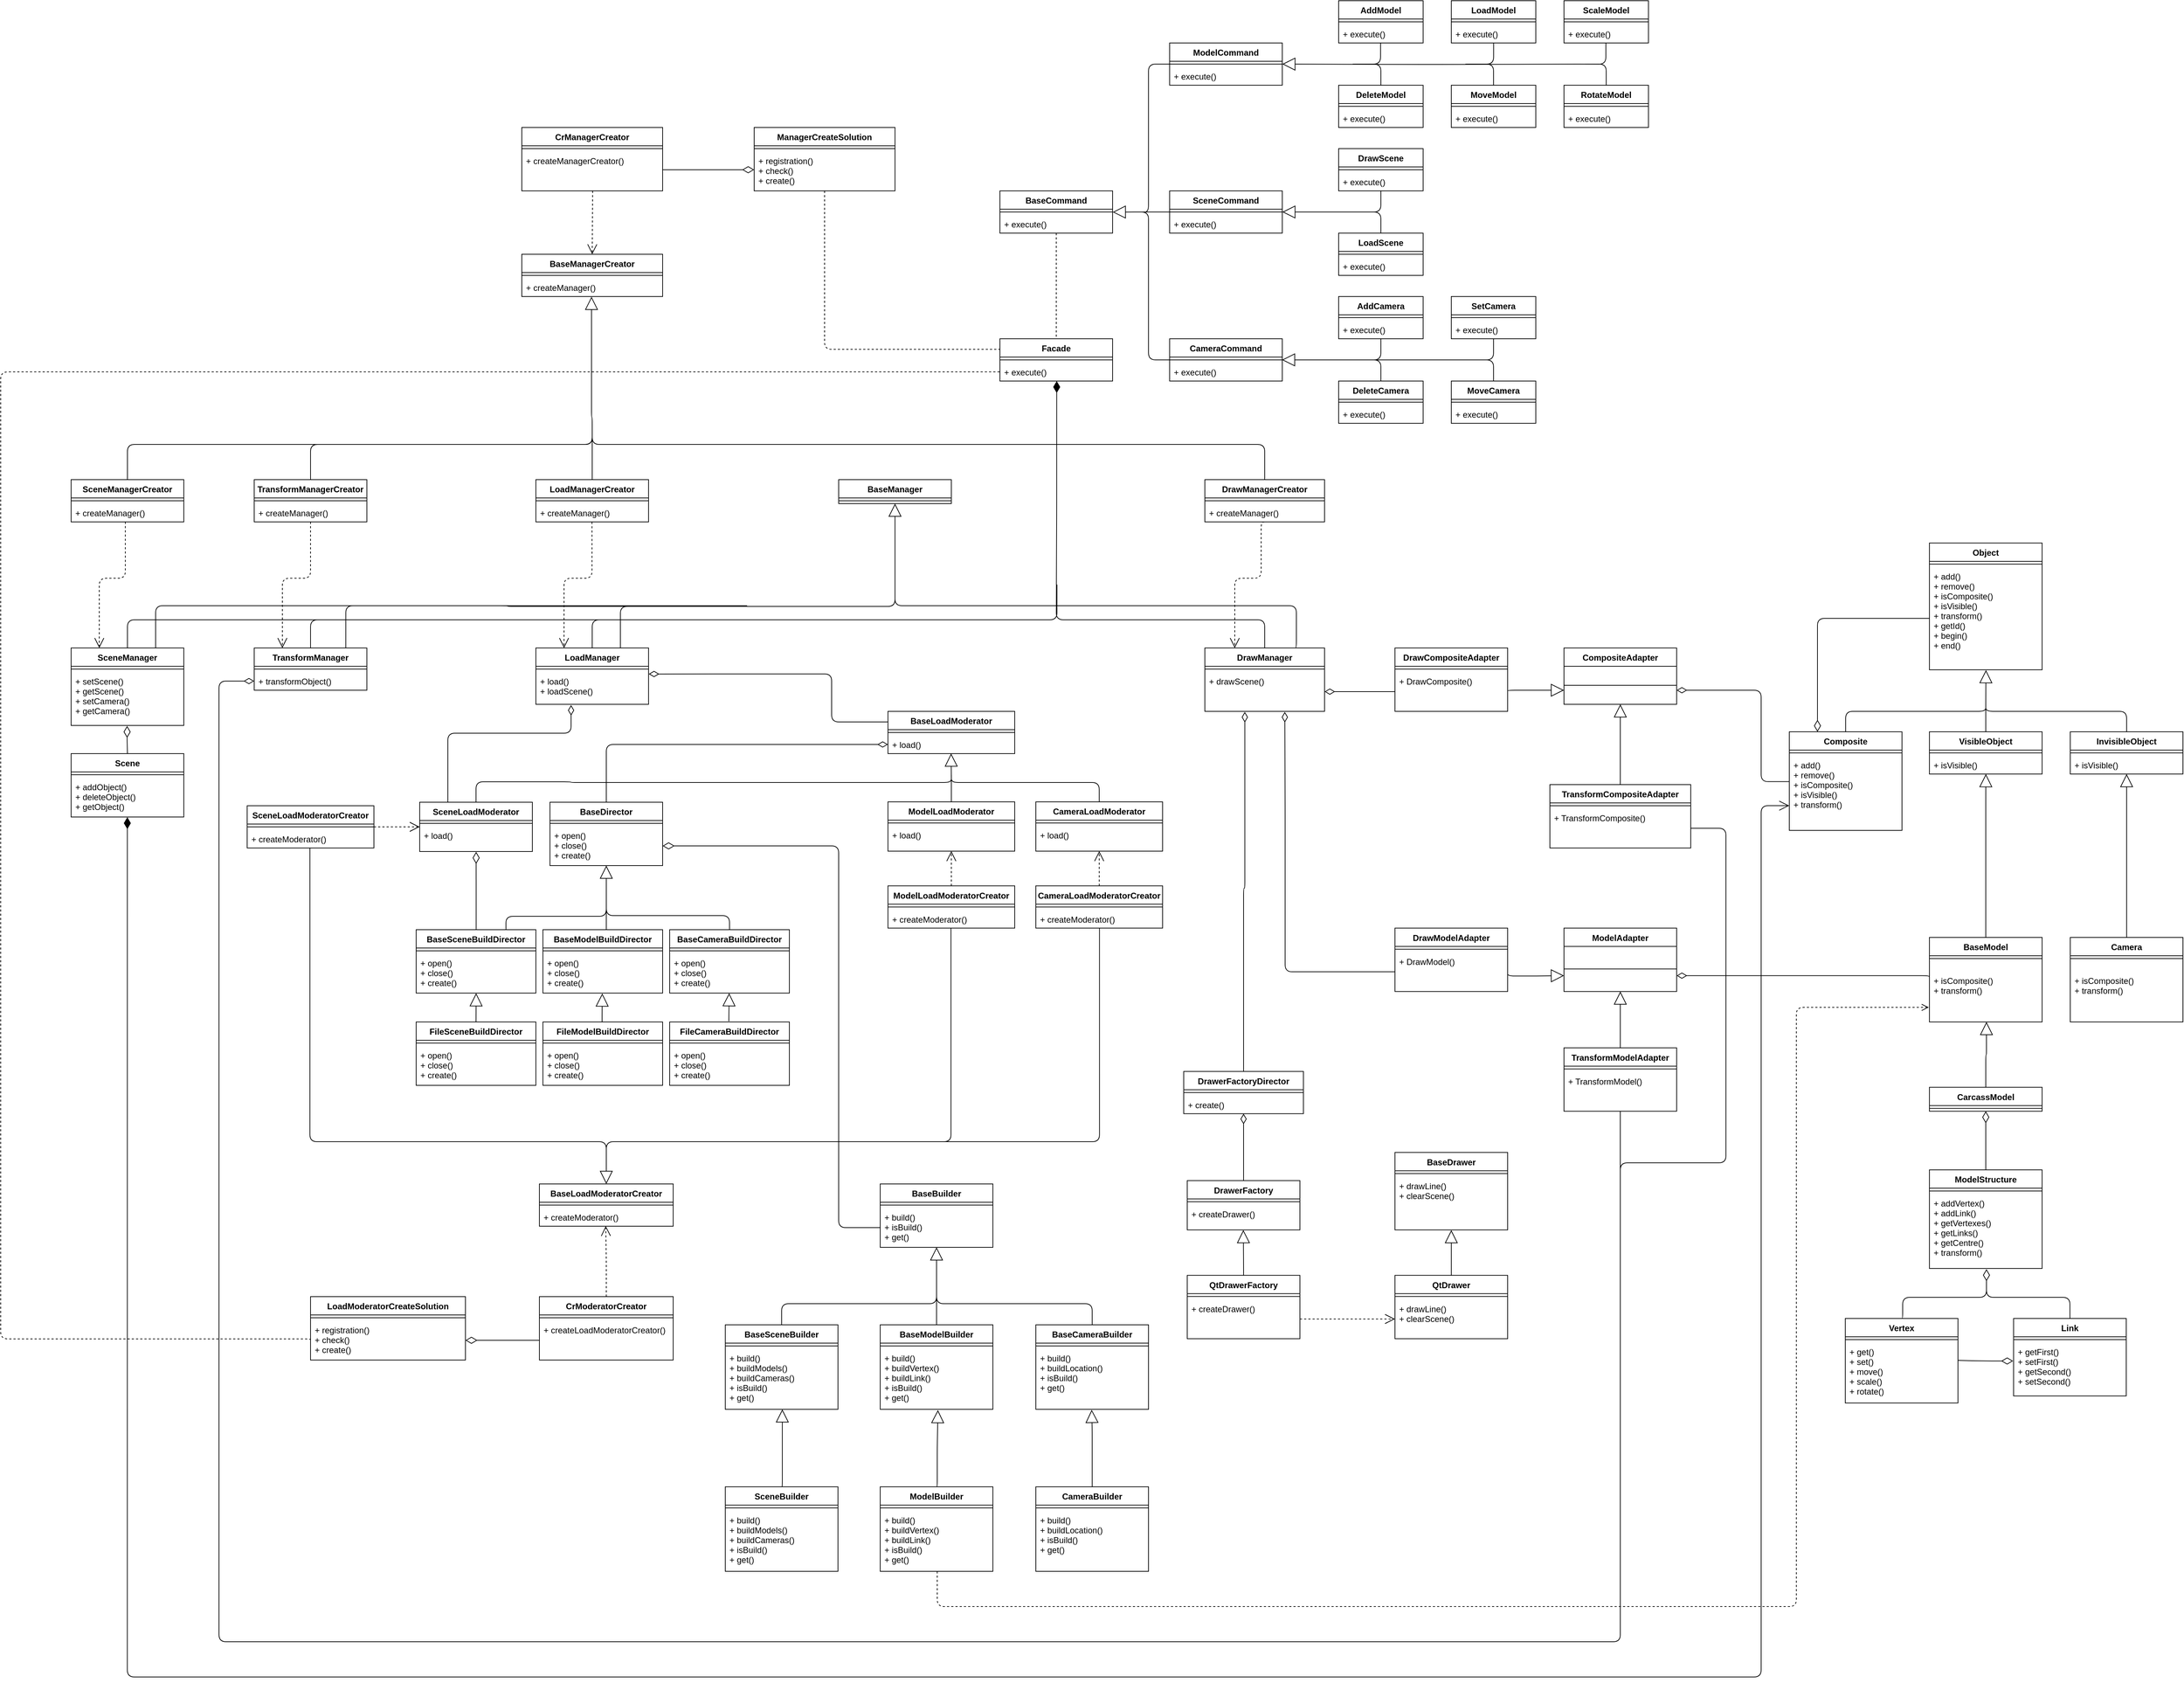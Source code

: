 <mxfile version="18.0.1" type="device" pages="4"><diagram name="With solutions and adapters with bases" id="a9zDXckExX5oaPj3KJPx"><mxGraphModel dx="5911" dy="2829" grid="1" gridSize="10" guides="1" tooltips="1" connect="1" arrows="1" fold="1" page="1" pageScale="1" pageWidth="827" pageHeight="1169" math="0" shadow="0"><root><mxCell id="bOzs1xAHiYwdQniqUSZm-0"/><mxCell id="bOzs1xAHiYwdQniqUSZm-1" parent="bOzs1xAHiYwdQniqUSZm-0"/><mxCell id="bOzs1xAHiYwdQniqUSZm-2" value="" style="endArrow=none;html=1;endSize=12;startArrow=diamondThin;startSize=14;startFill=1;edgeStyle=orthogonalEdgeStyle;align=left;verticalAlign=bottom;endFill=0;fontSize=48;entryX=0.5;entryY=0;entryDx=0;entryDy=0;exitX=0.504;exitY=0.999;exitDx=0;exitDy=0;exitPerimeter=0;" parent="bOzs1xAHiYwdQniqUSZm-1" source="bOzs1xAHiYwdQniqUSZm-152" target="bOzs1xAHiYwdQniqUSZm-13" edge="1"><mxGeometry x="0.455" y="60" relative="1" as="geometry"><mxPoint x="359" y="450" as="sourcePoint"/><mxPoint x="680" y="629" as="targetPoint"/><Array as="points"><mxPoint x="359" y="439"/><mxPoint x="359" y="599"/><mxPoint x="680" y="599"/></Array><mxPoint as="offset"/></mxGeometry></mxCell><mxCell id="bOzs1xAHiYwdQniqUSZm-3" value="" style="endArrow=none;html=1;edgeStyle=orthogonalEdgeStyle;exitX=0.5;exitY=0;exitDx=0;exitDy=0;" parent="bOzs1xAHiYwdQniqUSZm-1" source="bOzs1xAHiYwdQniqUSZm-4" edge="1"><mxGeometry width="50" height="50" relative="1" as="geometry"><mxPoint x="-301" y="599" as="sourcePoint"/><mxPoint x="360" y="549" as="targetPoint"/><Array as="points"><mxPoint x="-960" y="599"/><mxPoint x="360" y="599"/></Array></mxGeometry></mxCell><mxCell id="bOzs1xAHiYwdQniqUSZm-4" value="SceneManager" style="swimlane;fontStyle=1;align=center;verticalAlign=top;childLayout=stackLayout;horizontal=1;startSize=26;horizontalStack=0;resizeParent=1;resizeParentMax=0;resizeLast=0;collapsible=1;marginBottom=0;" parent="bOzs1xAHiYwdQniqUSZm-1" vertex="1"><mxGeometry x="-1040" y="639" width="160" height="110" as="geometry"/></mxCell><mxCell id="bOzs1xAHiYwdQniqUSZm-5" value="" style="line;strokeWidth=1;fillColor=none;align=left;verticalAlign=middle;spacingTop=-1;spacingLeft=3;spacingRight=3;rotatable=0;labelPosition=right;points=[];portConstraint=eastwest;" parent="bOzs1xAHiYwdQniqUSZm-4" vertex="1"><mxGeometry y="26" width="160" height="8" as="geometry"/></mxCell><mxCell id="bOzs1xAHiYwdQniqUSZm-6" value="+ setScene()&#10;+ getScene()&#10;+ setCamera()&#10;+ getCamera()" style="text;strokeColor=none;fillColor=none;align=left;verticalAlign=top;spacingLeft=4;spacingRight=4;overflow=hidden;rotatable=0;points=[[0,0.5],[1,0.5]];portConstraint=eastwest;" parent="bOzs1xAHiYwdQniqUSZm-4" vertex="1"><mxGeometry y="34" width="160" height="76" as="geometry"/></mxCell><mxCell id="bOzs1xAHiYwdQniqUSZm-7" value="TransformManager" style="swimlane;fontStyle=1;align=center;verticalAlign=top;childLayout=stackLayout;horizontal=1;startSize=26;horizontalStack=0;resizeParent=1;resizeParentMax=0;resizeLast=0;collapsible=1;marginBottom=0;" parent="bOzs1xAHiYwdQniqUSZm-1" vertex="1"><mxGeometry x="-780" y="639" width="160" height="60" as="geometry"/></mxCell><mxCell id="bOzs1xAHiYwdQniqUSZm-8" value="" style="line;strokeWidth=1;fillColor=none;align=left;verticalAlign=middle;spacingTop=-1;spacingLeft=3;spacingRight=3;rotatable=0;labelPosition=right;points=[];portConstraint=eastwest;" parent="bOzs1xAHiYwdQniqUSZm-7" vertex="1"><mxGeometry y="26" width="160" height="8" as="geometry"/></mxCell><mxCell id="bOzs1xAHiYwdQniqUSZm-9" value="+ transformObject()" style="text;strokeColor=none;fillColor=none;align=left;verticalAlign=top;spacingLeft=4;spacingRight=4;overflow=hidden;rotatable=0;points=[[0,0.5],[1,0.5]];portConstraint=eastwest;" parent="bOzs1xAHiYwdQniqUSZm-7" vertex="1"><mxGeometry y="34" width="160" height="26" as="geometry"/></mxCell><mxCell id="bOzs1xAHiYwdQniqUSZm-10" value="LoadManager" style="swimlane;fontStyle=1;align=center;verticalAlign=top;childLayout=stackLayout;horizontal=1;startSize=26;horizontalStack=0;resizeParent=1;resizeParentMax=0;resizeLast=0;collapsible=1;marginBottom=0;" parent="bOzs1xAHiYwdQniqUSZm-1" vertex="1"><mxGeometry x="-380" y="639" width="160" height="80" as="geometry"/></mxCell><mxCell id="bOzs1xAHiYwdQniqUSZm-11" value="" style="line;strokeWidth=1;fillColor=none;align=left;verticalAlign=middle;spacingTop=-1;spacingLeft=3;spacingRight=3;rotatable=0;labelPosition=right;points=[];portConstraint=eastwest;" parent="bOzs1xAHiYwdQniqUSZm-10" vertex="1"><mxGeometry y="26" width="160" height="8" as="geometry"/></mxCell><mxCell id="bOzs1xAHiYwdQniqUSZm-12" value="+ load()&#10;+ loadScene()" style="text;strokeColor=none;fillColor=none;align=left;verticalAlign=top;spacingLeft=4;spacingRight=4;overflow=hidden;rotatable=0;points=[[0,0.5],[1,0.5]];portConstraint=eastwest;" parent="bOzs1xAHiYwdQniqUSZm-10" vertex="1"><mxGeometry y="34" width="160" height="46" as="geometry"/></mxCell><mxCell id="bOzs1xAHiYwdQniqUSZm-13" value="DrawManager" style="swimlane;fontStyle=1;align=center;verticalAlign=top;childLayout=stackLayout;horizontal=1;startSize=26;horizontalStack=0;resizeParent=1;resizeParentMax=0;resizeLast=0;collapsible=1;marginBottom=0;" parent="bOzs1xAHiYwdQniqUSZm-1" vertex="1"><mxGeometry x="570" y="639" width="170" height="90" as="geometry"/></mxCell><mxCell id="bOzs1xAHiYwdQniqUSZm-14" value="" style="line;strokeWidth=1;fillColor=none;align=left;verticalAlign=middle;spacingTop=-1;spacingLeft=3;spacingRight=3;rotatable=0;labelPosition=right;points=[];portConstraint=eastwest;" parent="bOzs1xAHiYwdQniqUSZm-13" vertex="1"><mxGeometry y="26" width="170" height="8" as="geometry"/></mxCell><mxCell id="bOzs1xAHiYwdQniqUSZm-15" value="+ drawScene()" style="text;strokeColor=none;fillColor=none;align=left;verticalAlign=top;spacingLeft=4;spacingRight=4;overflow=hidden;rotatable=0;points=[[0,0.5],[1,0.5]];portConstraint=eastwest;" parent="bOzs1xAHiYwdQniqUSZm-13" vertex="1"><mxGeometry y="34" width="170" height="56" as="geometry"/></mxCell><mxCell id="bOzs1xAHiYwdQniqUSZm-16" value="" style="endArrow=none;html=1;exitX=0.5;exitY=0;exitDx=0;exitDy=0;edgeStyle=orthogonalEdgeStyle;" parent="bOzs1xAHiYwdQniqUSZm-1" source="bOzs1xAHiYwdQniqUSZm-7" edge="1"><mxGeometry width="50" height="50" relative="1" as="geometry"><mxPoint x="-140" y="679" as="sourcePoint"/><mxPoint x="-120" y="599" as="targetPoint"/><Array as="points"><mxPoint x="-700" y="599"/></Array></mxGeometry></mxCell><mxCell id="bOzs1xAHiYwdQniqUSZm-17" value="" style="endArrow=none;html=1;edgeStyle=orthogonalEdgeStyle;exitX=0.5;exitY=0;exitDx=0;exitDy=0;" parent="bOzs1xAHiYwdQniqUSZm-1" source="bOzs1xAHiYwdQniqUSZm-10" edge="1"><mxGeometry width="50" height="50" relative="1" as="geometry"><mxPoint x="-340" y="639" as="sourcePoint"/><mxPoint x="-140" y="599" as="targetPoint"/><Array as="points"><mxPoint x="-300" y="599"/></Array></mxGeometry></mxCell><mxCell id="bOzs1xAHiYwdQniqUSZm-18" value="BaseManager" style="swimlane;fontStyle=1;align=center;verticalAlign=top;childLayout=stackLayout;horizontal=1;startSize=26;horizontalStack=0;resizeParent=1;resizeParentMax=0;resizeLast=0;collapsible=1;marginBottom=0;" parent="bOzs1xAHiYwdQniqUSZm-1" vertex="1"><mxGeometry x="50" y="400" width="160" height="34" as="geometry"/></mxCell><mxCell id="bOzs1xAHiYwdQniqUSZm-19" value="" style="line;strokeWidth=1;fillColor=none;align=left;verticalAlign=middle;spacingTop=-1;spacingLeft=3;spacingRight=3;rotatable=0;labelPosition=right;points=[];portConstraint=eastwest;" parent="bOzs1xAHiYwdQniqUSZm-18" vertex="1"><mxGeometry y="26" width="160" height="8" as="geometry"/></mxCell><mxCell id="bOzs1xAHiYwdQniqUSZm-20" value="" style="endArrow=block;endSize=16;endFill=0;html=1;entryX=0.5;entryY=1;entryDx=0;entryDy=0;edgeStyle=orthogonalEdgeStyle;exitX=0.75;exitY=0;exitDx=0;exitDy=0;" parent="bOzs1xAHiYwdQniqUSZm-1" source="bOzs1xAHiYwdQniqUSZm-10" target="bOzs1xAHiYwdQniqUSZm-18" edge="1"><mxGeometry x="0.081" width="160" relative="1" as="geometry"><mxPoint x="560" y="569" as="sourcePoint"/><mxPoint x="530" y="629" as="targetPoint"/><Array as="points"><mxPoint x="-260" y="580"/><mxPoint x="130" y="580"/></Array><mxPoint as="offset"/></mxGeometry></mxCell><mxCell id="bOzs1xAHiYwdQniqUSZm-21" value="" style="endArrow=none;html=1;edgeStyle=orthogonalEdgeStyle;exitX=0.75;exitY=0;exitDx=0;exitDy=0;" parent="bOzs1xAHiYwdQniqUSZm-1" source="bOzs1xAHiYwdQniqUSZm-13" edge="1"><mxGeometry width="50" height="50" relative="1" as="geometry"><mxPoint x="700" y="609" as="sourcePoint"/><mxPoint x="130" y="560" as="targetPoint"/><Array as="points"><mxPoint x="700" y="579"/><mxPoint x="130" y="579"/></Array></mxGeometry></mxCell><mxCell id="bOzs1xAHiYwdQniqUSZm-22" value="" style="endArrow=none;html=1;edgeStyle=orthogonalEdgeStyle;exitX=0.813;exitY=0;exitDx=0;exitDy=0;exitPerimeter=0;" parent="bOzs1xAHiYwdQniqUSZm-1" source="bOzs1xAHiYwdQniqUSZm-7" edge="1"><mxGeometry width="50" height="50" relative="1" as="geometry"><mxPoint x="-110" y="609" as="sourcePoint"/><mxPoint x="110" y="580" as="targetPoint"/><Array as="points"><mxPoint x="-420" y="579"/></Array></mxGeometry></mxCell><mxCell id="bOzs1xAHiYwdQniqUSZm-23" value="" style="endArrow=none;html=1;edgeStyle=orthogonalEdgeStyle;exitX=0.75;exitY=0;exitDx=0;exitDy=0;" parent="bOzs1xAHiYwdQniqUSZm-1" source="bOzs1xAHiYwdQniqUSZm-4" edge="1"><mxGeometry width="50" height="50" relative="1" as="geometry"><mxPoint x="-270" y="649" as="sourcePoint"/><mxPoint x="-80" y="579" as="targetPoint"/><Array as="points"><mxPoint x="-920" y="579"/></Array></mxGeometry></mxCell><mxCell id="bOzs1xAHiYwdQniqUSZm-24" value="Scene" style="swimlane;fontStyle=1;align=center;verticalAlign=top;childLayout=stackLayout;horizontal=1;startSize=26;horizontalStack=0;resizeParent=1;resizeParentMax=0;resizeLast=0;collapsible=1;marginBottom=0;" parent="bOzs1xAHiYwdQniqUSZm-1" vertex="1"><mxGeometry x="-1040" y="789" width="160" height="90" as="geometry"/></mxCell><mxCell id="bOzs1xAHiYwdQniqUSZm-25" value="" style="line;strokeWidth=1;fillColor=none;align=left;verticalAlign=middle;spacingTop=-1;spacingLeft=3;spacingRight=3;rotatable=0;labelPosition=right;points=[];portConstraint=eastwest;" parent="bOzs1xAHiYwdQniqUSZm-24" vertex="1"><mxGeometry y="26" width="160" height="8" as="geometry"/></mxCell><mxCell id="bOzs1xAHiYwdQniqUSZm-26" value="+ addObject()&#10;+ deleteObject()&#10;+ getObject()" style="text;strokeColor=none;fillColor=none;align=left;verticalAlign=top;spacingLeft=4;spacingRight=4;overflow=hidden;rotatable=0;points=[[0,0.5],[1,0.5]];portConstraint=eastwest;" parent="bOzs1xAHiYwdQniqUSZm-24" vertex="1"><mxGeometry y="34" width="160" height="56" as="geometry"/></mxCell><mxCell id="bOzs1xAHiYwdQniqUSZm-27" value="" style="endArrow=none;html=1;endSize=12;startArrow=diamondThin;startSize=14;startFill=0;edgeStyle=orthogonalEdgeStyle;align=left;verticalAlign=bottom;endFill=0;exitX=0.497;exitY=1.009;exitDx=0;exitDy=0;exitPerimeter=0;entryX=0.5;entryY=0;entryDx=0;entryDy=0;" parent="bOzs1xAHiYwdQniqUSZm-1" source="bOzs1xAHiYwdQniqUSZm-6" target="bOzs1xAHiYwdQniqUSZm-24" edge="1"><mxGeometry x="-1" y="3" relative="1" as="geometry"><mxPoint x="-580" y="849" as="sourcePoint"/><mxPoint x="-590" y="819" as="targetPoint"/><Array as="points"><mxPoint x="-961" y="770"/><mxPoint x="-960" y="789"/></Array></mxGeometry></mxCell><mxCell id="bOzs1xAHiYwdQniqUSZm-28" value="BaseDirector" style="swimlane;fontStyle=1;align=center;verticalAlign=top;childLayout=stackLayout;horizontal=1;startSize=26;horizontalStack=0;resizeParent=1;resizeParentMax=0;resizeLast=0;collapsible=1;marginBottom=0;" parent="bOzs1xAHiYwdQniqUSZm-1" vertex="1"><mxGeometry x="-360" y="858" width="160" height="90" as="geometry"/></mxCell><mxCell id="bOzs1xAHiYwdQniqUSZm-29" value="" style="line;strokeWidth=1;fillColor=none;align=left;verticalAlign=middle;spacingTop=-1;spacingLeft=3;spacingRight=3;rotatable=0;labelPosition=right;points=[];portConstraint=eastwest;" parent="bOzs1xAHiYwdQniqUSZm-28" vertex="1"><mxGeometry y="26" width="160" height="8" as="geometry"/></mxCell><mxCell id="bOzs1xAHiYwdQniqUSZm-30" value="+ open()&#10;+ close()&#10;+ create()&#10;" style="text;strokeColor=none;fillColor=none;align=left;verticalAlign=top;spacingLeft=4;spacingRight=4;overflow=hidden;rotatable=0;points=[[0,0.5],[1,0.5]];portConstraint=eastwest;" parent="bOzs1xAHiYwdQniqUSZm-28" vertex="1"><mxGeometry y="34" width="160" height="56" as="geometry"/></mxCell><mxCell id="bOzs1xAHiYwdQniqUSZm-31" value="BaseModelBuildDirector" style="swimlane;fontStyle=1;align=center;verticalAlign=top;childLayout=stackLayout;horizontal=1;startSize=26;horizontalStack=0;resizeParent=1;resizeParentMax=0;resizeLast=0;collapsible=1;marginBottom=0;" parent="bOzs1xAHiYwdQniqUSZm-1" vertex="1"><mxGeometry x="-370" y="1039" width="170" height="90" as="geometry"/></mxCell><mxCell id="bOzs1xAHiYwdQniqUSZm-32" value="" style="line;strokeWidth=1;fillColor=none;align=left;verticalAlign=middle;spacingTop=-1;spacingLeft=3;spacingRight=3;rotatable=0;labelPosition=right;points=[];portConstraint=eastwest;" parent="bOzs1xAHiYwdQniqUSZm-31" vertex="1"><mxGeometry y="26" width="170" height="8" as="geometry"/></mxCell><mxCell id="bOzs1xAHiYwdQniqUSZm-33" value="+ open()&#10;+ close()&#10;+ create()&#10;" style="text;strokeColor=none;fillColor=none;align=left;verticalAlign=top;spacingLeft=4;spacingRight=4;overflow=hidden;rotatable=0;points=[[0,0.5],[1,0.5]];portConstraint=eastwest;" parent="bOzs1xAHiYwdQniqUSZm-31" vertex="1"><mxGeometry y="34" width="170" height="56" as="geometry"/></mxCell><mxCell id="bOzs1xAHiYwdQniqUSZm-34" value="" style="endArrow=block;endSize=16;endFill=0;html=1;edgeStyle=orthogonalEdgeStyle;entryX=0.5;entryY=1;entryDx=0;entryDy=0;entryPerimeter=0;" parent="bOzs1xAHiYwdQniqUSZm-1" source="bOzs1xAHiYwdQniqUSZm-31" target="bOzs1xAHiYwdQniqUSZm-30" edge="1"><mxGeometry width="160" relative="1" as="geometry"><mxPoint x="-400" y="1028" as="sourcePoint"/><mxPoint x="-240" y="1028" as="targetPoint"/><Array as="points"><mxPoint x="-280" y="1029"/><mxPoint x="-280" y="1029"/></Array></mxGeometry></mxCell><mxCell id="bOzs1xAHiYwdQniqUSZm-35" value="" style="endArrow=diamondThin;html=1;endSize=12;startArrow=none;startSize=14;startFill=0;edgeStyle=orthogonalEdgeStyle;align=left;verticalAlign=bottom;exitX=0.5;exitY=0;exitDx=0;exitDy=0;endFill=0;entryX=0;entryY=0.5;entryDx=0;entryDy=0;" parent="bOzs1xAHiYwdQniqUSZm-1" source="bOzs1xAHiYwdQniqUSZm-28" target="bOzs1xAHiYwdQniqUSZm-191" edge="1"><mxGeometry x="-1" y="3" relative="1" as="geometry"><mxPoint x="-180" y="729" as="sourcePoint"/><mxPoint y="750" as="targetPoint"/><Array as="points"><mxPoint x="-280" y="776"/></Array></mxGeometry></mxCell><mxCell id="bOzs1xAHiYwdQniqUSZm-36" value="BaseDrawer" style="swimlane;fontStyle=1;align=center;verticalAlign=top;childLayout=stackLayout;horizontal=1;startSize=26;horizontalStack=0;resizeParent=1;resizeParentMax=0;resizeLast=0;collapsible=1;marginBottom=0;" parent="bOzs1xAHiYwdQniqUSZm-1" vertex="1"><mxGeometry x="840" y="1355.25" width="160" height="110" as="geometry"/></mxCell><mxCell id="bOzs1xAHiYwdQniqUSZm-37" value="" style="line;strokeWidth=1;fillColor=none;align=left;verticalAlign=middle;spacingTop=-1;spacingLeft=3;spacingRight=3;rotatable=0;labelPosition=right;points=[];portConstraint=eastwest;" parent="bOzs1xAHiYwdQniqUSZm-36" vertex="1"><mxGeometry y="26" width="160" height="8" as="geometry"/></mxCell><mxCell id="bOzs1xAHiYwdQniqUSZm-38" value="+ drawLine()&#10;+ clearScene()" style="text;strokeColor=none;fillColor=none;align=left;verticalAlign=top;spacingLeft=4;spacingRight=4;overflow=hidden;rotatable=0;points=[[0,0.5],[1,0.5]];portConstraint=eastwest;" parent="bOzs1xAHiYwdQniqUSZm-36" vertex="1"><mxGeometry y="34" width="160" height="76" as="geometry"/></mxCell><mxCell id="bOzs1xAHiYwdQniqUSZm-39" value="" style="endArrow=diamondThin;html=1;endSize=12;startArrow=none;startSize=14;startFill=0;edgeStyle=orthogonalEdgeStyle;align=left;verticalAlign=bottom;endFill=0;entryX=0.334;entryY=1.013;entryDx=0;entryDy=0;entryPerimeter=0;exitX=0.5;exitY=0;exitDx=0;exitDy=0;" parent="bOzs1xAHiYwdQniqUSZm-1" source="bOzs1xAHiYwdQniqUSZm-246" target="bOzs1xAHiYwdQniqUSZm-15" edge="1"><mxGeometry x="-1" y="3" relative="1" as="geometry"><mxPoint x="660" y="790" as="sourcePoint"/><mxPoint x="680" y="719" as="targetPoint"/><Array as="points"><mxPoint x="625" y="980"/><mxPoint x="627" y="980"/></Array></mxGeometry></mxCell><mxCell id="bOzs1xAHiYwdQniqUSZm-40" value="QtDrawer" style="swimlane;fontStyle=1;align=center;verticalAlign=top;childLayout=stackLayout;horizontal=1;startSize=26;horizontalStack=0;resizeParent=1;resizeParentMax=0;resizeLast=0;collapsible=1;marginBottom=0;" parent="bOzs1xAHiYwdQniqUSZm-1" vertex="1"><mxGeometry x="840" y="1529.75" width="160" height="90" as="geometry"/></mxCell><mxCell id="bOzs1xAHiYwdQniqUSZm-41" value="" style="line;strokeWidth=1;fillColor=none;align=left;verticalAlign=middle;spacingTop=-1;spacingLeft=3;spacingRight=3;rotatable=0;labelPosition=right;points=[];portConstraint=eastwest;" parent="bOzs1xAHiYwdQniqUSZm-40" vertex="1"><mxGeometry y="26" width="160" height="8" as="geometry"/></mxCell><mxCell id="bOzs1xAHiYwdQniqUSZm-42" value="+ drawLine()&#10;+ clearScene()" style="text;strokeColor=none;fillColor=none;align=left;verticalAlign=top;spacingLeft=4;spacingRight=4;overflow=hidden;rotatable=0;points=[[0,0.5],[1,0.5]];portConstraint=eastwest;" parent="bOzs1xAHiYwdQniqUSZm-40" vertex="1"><mxGeometry y="34" width="160" height="56" as="geometry"/></mxCell><mxCell id="bOzs1xAHiYwdQniqUSZm-43" value="" style="endArrow=block;endSize=16;endFill=0;html=1;edgeStyle=orthogonalEdgeStyle;exitX=0.5;exitY=0;exitDx=0;exitDy=0;entryX=0.5;entryY=1.003;entryDx=0;entryDy=0;entryPerimeter=0;" parent="bOzs1xAHiYwdQniqUSZm-1" source="bOzs1xAHiYwdQniqUSZm-40" target="bOzs1xAHiYwdQniqUSZm-38" edge="1"><mxGeometry width="160" relative="1" as="geometry"><mxPoint x="821" y="1016.75" as="sourcePoint"/><mxPoint x="919.68" y="1156.272" as="targetPoint"/><Array as="points"/></mxGeometry></mxCell><mxCell id="bOzs1xAHiYwdQniqUSZm-44" value="DrawerFactory" style="swimlane;fontStyle=1;align=center;verticalAlign=top;childLayout=stackLayout;horizontal=1;startSize=26;horizontalStack=0;resizeParent=1;resizeParentMax=0;resizeLast=0;collapsible=1;marginBottom=0;" parent="bOzs1xAHiYwdQniqUSZm-1" vertex="1"><mxGeometry x="545" y="1395.25" width="160" height="70" as="geometry"/></mxCell><mxCell id="bOzs1xAHiYwdQniqUSZm-45" value="" style="line;strokeWidth=1;fillColor=none;align=left;verticalAlign=middle;spacingTop=-1;spacingLeft=3;spacingRight=3;rotatable=0;labelPosition=right;points=[];portConstraint=eastwest;" parent="bOzs1xAHiYwdQniqUSZm-44" vertex="1"><mxGeometry y="26" width="160" height="8" as="geometry"/></mxCell><mxCell id="bOzs1xAHiYwdQniqUSZm-46" value="+ createDrawer()" style="text;strokeColor=none;fillColor=none;align=left;verticalAlign=top;spacingLeft=4;spacingRight=4;overflow=hidden;rotatable=0;points=[[0,0.5],[1,0.5]];portConstraint=eastwest;" parent="bOzs1xAHiYwdQniqUSZm-44" vertex="1"><mxGeometry y="34" width="160" height="36" as="geometry"/></mxCell><mxCell id="bOzs1xAHiYwdQniqUSZm-47" value="QtDrawerFactory" style="swimlane;fontStyle=1;align=center;verticalAlign=top;childLayout=stackLayout;horizontal=1;startSize=26;horizontalStack=0;resizeParent=1;resizeParentMax=0;resizeLast=0;collapsible=1;marginBottom=0;" parent="bOzs1xAHiYwdQniqUSZm-1" vertex="1"><mxGeometry x="545" y="1529.75" width="160" height="90" as="geometry"/></mxCell><mxCell id="bOzs1xAHiYwdQniqUSZm-48" value="" style="line;strokeWidth=1;fillColor=none;align=left;verticalAlign=middle;spacingTop=-1;spacingLeft=3;spacingRight=3;rotatable=0;labelPosition=right;points=[];portConstraint=eastwest;" parent="bOzs1xAHiYwdQniqUSZm-47" vertex="1"><mxGeometry y="26" width="160" height="8" as="geometry"/></mxCell><mxCell id="bOzs1xAHiYwdQniqUSZm-49" value="+ createDrawer()" style="text;strokeColor=none;fillColor=none;align=left;verticalAlign=top;spacingLeft=4;spacingRight=4;overflow=hidden;rotatable=0;points=[[0,0.5],[1,0.5]];portConstraint=eastwest;" parent="bOzs1xAHiYwdQniqUSZm-47" vertex="1"><mxGeometry y="34" width="160" height="56" as="geometry"/></mxCell><mxCell id="bOzs1xAHiYwdQniqUSZm-50" value="Object" style="swimlane;fontStyle=1;align=center;verticalAlign=top;childLayout=stackLayout;horizontal=1;startSize=26;horizontalStack=0;resizeParent=1;resizeParentMax=0;resizeLast=0;collapsible=1;marginBottom=0;" parent="bOzs1xAHiYwdQniqUSZm-1" vertex="1"><mxGeometry x="1599" y="490" width="160" height="180" as="geometry"/></mxCell><mxCell id="bOzs1xAHiYwdQniqUSZm-51" value="" style="line;strokeWidth=1;fillColor=none;align=left;verticalAlign=middle;spacingTop=-1;spacingLeft=3;spacingRight=3;rotatable=0;labelPosition=right;points=[];portConstraint=eastwest;" parent="bOzs1xAHiYwdQniqUSZm-50" vertex="1"><mxGeometry y="26" width="160" height="8" as="geometry"/></mxCell><mxCell id="bOzs1xAHiYwdQniqUSZm-52" value="+ add()&#10;+ remove()&#10;+ isComposite()&#10;+ isVisible()&#10;+ transform()&#10;+ getId()&#10;+ begin()&#10;+ end()" style="text;strokeColor=none;fillColor=none;align=left;verticalAlign=top;spacingLeft=4;spacingRight=4;overflow=hidden;rotatable=0;points=[[0,0.5],[1,0.5]];portConstraint=eastwest;" parent="bOzs1xAHiYwdQniqUSZm-50" vertex="1"><mxGeometry y="34" width="160" height="146" as="geometry"/></mxCell><mxCell id="bOzs1xAHiYwdQniqUSZm-53" value="VisibleObject" style="swimlane;fontStyle=1;align=center;verticalAlign=top;childLayout=stackLayout;horizontal=1;startSize=26;horizontalStack=0;resizeParent=1;resizeParentMax=0;resizeLast=0;collapsible=1;marginBottom=0;" parent="bOzs1xAHiYwdQniqUSZm-1" vertex="1"><mxGeometry x="1599" y="758" width="160" height="60" as="geometry"/></mxCell><mxCell id="bOzs1xAHiYwdQniqUSZm-54" value="" style="line;strokeWidth=1;fillColor=none;align=left;verticalAlign=middle;spacingTop=-1;spacingLeft=3;spacingRight=3;rotatable=0;labelPosition=right;points=[];portConstraint=eastwest;" parent="bOzs1xAHiYwdQniqUSZm-53" vertex="1"><mxGeometry y="26" width="160" height="8" as="geometry"/></mxCell><mxCell id="bOzs1xAHiYwdQniqUSZm-55" value="+ isVisible()" style="text;strokeColor=none;fillColor=none;align=left;verticalAlign=top;spacingLeft=4;spacingRight=4;overflow=hidden;rotatable=0;points=[[0,0.5],[1,0.5]];portConstraint=eastwest;" parent="bOzs1xAHiYwdQniqUSZm-53" vertex="1"><mxGeometry y="34" width="160" height="26" as="geometry"/></mxCell><mxCell id="bOzs1xAHiYwdQniqUSZm-56" value="Composite" style="swimlane;fontStyle=1;align=center;verticalAlign=top;childLayout=stackLayout;horizontal=1;startSize=26;horizontalStack=0;resizeParent=1;resizeParentMax=0;resizeLast=0;collapsible=1;marginBottom=0;" parent="bOzs1xAHiYwdQniqUSZm-1" vertex="1"><mxGeometry x="1400" y="758" width="160" height="140" as="geometry"/></mxCell><mxCell id="bOzs1xAHiYwdQniqUSZm-57" value="" style="line;strokeWidth=1;fillColor=none;align=left;verticalAlign=middle;spacingTop=-1;spacingLeft=3;spacingRight=3;rotatable=0;labelPosition=right;points=[];portConstraint=eastwest;" parent="bOzs1xAHiYwdQniqUSZm-56" vertex="1"><mxGeometry y="26" width="160" height="8" as="geometry"/></mxCell><mxCell id="bOzs1xAHiYwdQniqUSZm-58" value="+ add()&#10;+ remove()&#10;+ isComposite()&#10;+ isVisible()&#10;+ transform()" style="text;strokeColor=none;fillColor=none;align=left;verticalAlign=top;spacingLeft=4;spacingRight=4;overflow=hidden;rotatable=0;points=[[0,0.5],[1,0.5]];portConstraint=eastwest;" parent="bOzs1xAHiYwdQniqUSZm-56" vertex="1"><mxGeometry y="34" width="160" height="106" as="geometry"/></mxCell><mxCell id="bOzs1xAHiYwdQniqUSZm-59" value="InvisibleObject" style="swimlane;fontStyle=1;align=center;verticalAlign=top;childLayout=stackLayout;horizontal=1;startSize=26;horizontalStack=0;resizeParent=1;resizeParentMax=0;resizeLast=0;collapsible=1;marginBottom=0;" parent="bOzs1xAHiYwdQniqUSZm-1" vertex="1"><mxGeometry x="1799" y="758" width="160" height="60" as="geometry"/></mxCell><mxCell id="bOzs1xAHiYwdQniqUSZm-60" value="" style="line;strokeWidth=1;fillColor=none;align=left;verticalAlign=middle;spacingTop=-1;spacingLeft=3;spacingRight=3;rotatable=0;labelPosition=right;points=[];portConstraint=eastwest;" parent="bOzs1xAHiYwdQniqUSZm-59" vertex="1"><mxGeometry y="26" width="160" height="8" as="geometry"/></mxCell><mxCell id="bOzs1xAHiYwdQniqUSZm-61" value="+ isVisible()" style="text;strokeColor=none;fillColor=none;align=left;verticalAlign=top;spacingLeft=4;spacingRight=4;overflow=hidden;rotatable=0;points=[[0,0.5],[1,0.5]];portConstraint=eastwest;" parent="bOzs1xAHiYwdQniqUSZm-59" vertex="1"><mxGeometry y="34" width="160" height="26" as="geometry"/></mxCell><mxCell id="bOzs1xAHiYwdQniqUSZm-62" value="" style="endArrow=block;endSize=16;endFill=0;html=1;entryX=0.502;entryY=1.003;entryDx=0;entryDy=0;entryPerimeter=0;edgeStyle=orthogonalEdgeStyle;exitX=0.5;exitY=0;exitDx=0;exitDy=0;" parent="bOzs1xAHiYwdQniqUSZm-1" source="bOzs1xAHiYwdQniqUSZm-53" target="bOzs1xAHiYwdQniqUSZm-52" edge="1"><mxGeometry width="160" relative="1" as="geometry"><mxPoint x="1579" y="812" as="sourcePoint"/><mxPoint x="1679.16" y="694.494" as="targetPoint"/><Array as="points"><mxPoint x="1679" y="708"/></Array></mxGeometry></mxCell><mxCell id="bOzs1xAHiYwdQniqUSZm-63" value="" style="endArrow=none;html=1;edgeStyle=orthogonalEdgeStyle;entryX=0.5;entryY=0;entryDx=0;entryDy=0;" parent="bOzs1xAHiYwdQniqUSZm-1" target="bOzs1xAHiYwdQniqUSZm-59" edge="1"><mxGeometry width="50" height="50" relative="1" as="geometry"><mxPoint x="1679" y="719" as="sourcePoint"/><mxPoint x="1881" y="749" as="targetPoint"/><Array as="points"><mxPoint x="1679" y="729"/><mxPoint x="1879" y="729"/></Array></mxGeometry></mxCell><mxCell id="bOzs1xAHiYwdQniqUSZm-64" value="" style="endArrow=none;html=1;edgeStyle=orthogonalEdgeStyle;exitX=0.5;exitY=0;exitDx=0;exitDy=0;" parent="bOzs1xAHiYwdQniqUSZm-1" source="bOzs1xAHiYwdQniqUSZm-56" edge="1"><mxGeometry width="50" height="50" relative="1" as="geometry"><mxPoint x="1398" y="699" as="sourcePoint"/><mxPoint x="1679" y="719" as="targetPoint"/><Array as="points"><mxPoint x="1480" y="729"/><mxPoint x="1679" y="729"/></Array></mxGeometry></mxCell><mxCell id="bOzs1xAHiYwdQniqUSZm-65" value="" style="endArrow=none;html=1;endSize=12;startArrow=diamondThin;startSize=14;startFill=0;edgeStyle=orthogonalEdgeStyle;align=left;verticalAlign=bottom;endFill=0;exitX=0.25;exitY=0;exitDx=0;exitDy=0;entryX=0;entryY=0.5;entryDx=0;entryDy=0;" parent="bOzs1xAHiYwdQniqUSZm-1" source="bOzs1xAHiYwdQniqUSZm-56" target="bOzs1xAHiYwdQniqUSZm-52" edge="1"><mxGeometry x="-0.988" y="10" relative="1" as="geometry"><mxPoint x="1439" y="629" as="sourcePoint"/><mxPoint x="1599" y="629" as="targetPoint"/><Array as="points"><mxPoint x="1440" y="597"/></Array><mxPoint as="offset"/></mxGeometry></mxCell><mxCell id="bOzs1xAHiYwdQniqUSZm-66" value="BaseModel" style="swimlane;fontStyle=1;align=center;verticalAlign=top;childLayout=stackLayout;horizontal=1;startSize=26;horizontalStack=0;resizeParent=1;resizeParentMax=0;resizeLast=0;collapsible=1;marginBottom=0;" parent="bOzs1xAHiYwdQniqUSZm-1" vertex="1"><mxGeometry x="1599" y="1050" width="160" height="120" as="geometry"/></mxCell><mxCell id="bOzs1xAHiYwdQniqUSZm-67" value="" style="line;strokeWidth=1;fillColor=none;align=left;verticalAlign=middle;spacingTop=-1;spacingLeft=3;spacingRight=3;rotatable=0;labelPosition=right;points=[];portConstraint=eastwest;" parent="bOzs1xAHiYwdQniqUSZm-66" vertex="1"><mxGeometry y="26" width="160" height="8" as="geometry"/></mxCell><mxCell id="bOzs1xAHiYwdQniqUSZm-68" value="&#10;+ isComposite()&#10;+ transform()" style="text;strokeColor=none;fillColor=none;align=left;verticalAlign=top;spacingLeft=4;spacingRight=4;overflow=hidden;rotatable=0;points=[[0,0.5],[1,0.5]];portConstraint=eastwest;" parent="bOzs1xAHiYwdQniqUSZm-66" vertex="1"><mxGeometry y="34" width="160" height="86" as="geometry"/></mxCell><mxCell id="bOzs1xAHiYwdQniqUSZm-69" value="Camera" style="swimlane;fontStyle=1;align=center;verticalAlign=top;childLayout=stackLayout;horizontal=1;startSize=26;horizontalStack=0;resizeParent=1;resizeParentMax=0;resizeLast=0;collapsible=1;marginBottom=0;" parent="bOzs1xAHiYwdQniqUSZm-1" vertex="1"><mxGeometry x="1799" y="1050" width="160" height="120" as="geometry"/></mxCell><mxCell id="bOzs1xAHiYwdQniqUSZm-70" value="" style="line;strokeWidth=1;fillColor=none;align=left;verticalAlign=middle;spacingTop=-1;spacingLeft=3;spacingRight=3;rotatable=0;labelPosition=right;points=[];portConstraint=eastwest;" parent="bOzs1xAHiYwdQniqUSZm-69" vertex="1"><mxGeometry y="26" width="160" height="8" as="geometry"/></mxCell><mxCell id="bOzs1xAHiYwdQniqUSZm-71" value="&#10;+ isComposite()&#10;+ transform()" style="text;strokeColor=none;fillColor=none;align=left;verticalAlign=top;spacingLeft=4;spacingRight=4;overflow=hidden;rotatable=0;points=[[0,0.5],[1,0.5]];portConstraint=eastwest;" parent="bOzs1xAHiYwdQniqUSZm-69" vertex="1"><mxGeometry y="34" width="160" height="86" as="geometry"/></mxCell><mxCell id="bOzs1xAHiYwdQniqUSZm-72" value="" style="endArrow=block;endSize=16;endFill=0;html=1;edgeStyle=orthogonalEdgeStyle;entryX=0.501;entryY=1.001;entryDx=0;entryDy=0;entryPerimeter=0;exitX=0.5;exitY=0;exitDx=0;exitDy=0;" parent="bOzs1xAHiYwdQniqUSZm-1" source="bOzs1xAHiYwdQniqUSZm-66" target="bOzs1xAHiYwdQniqUSZm-55" edge="1"><mxGeometry width="160" relative="1" as="geometry"><mxPoint x="1679" y="848" as="sourcePoint"/><mxPoint x="1679" y="829" as="targetPoint"/><Array as="points"><mxPoint x="1679" y="848"/><mxPoint x="1679" y="848"/></Array></mxGeometry></mxCell><mxCell id="bOzs1xAHiYwdQniqUSZm-73" value="" style="endArrow=block;endSize=16;endFill=0;html=1;edgeStyle=orthogonalEdgeStyle;entryX=0.5;entryY=1;entryDx=0;entryDy=0;exitX=0.5;exitY=0;exitDx=0;exitDy=0;" parent="bOzs1xAHiYwdQniqUSZm-1" source="bOzs1xAHiYwdQniqUSZm-69" target="bOzs1xAHiYwdQniqUSZm-59" edge="1"><mxGeometry width="160" relative="1" as="geometry"><mxPoint x="1879" y="848" as="sourcePoint"/><mxPoint x="1879" y="829" as="targetPoint"/><Array as="points"/></mxGeometry></mxCell><mxCell id="bOzs1xAHiYwdQniqUSZm-74" value="ModelStructure" style="swimlane;fontStyle=1;align=center;verticalAlign=top;childLayout=stackLayout;horizontal=1;startSize=26;horizontalStack=0;resizeParent=1;resizeParentMax=0;resizeLast=0;collapsible=1;marginBottom=0;" parent="bOzs1xAHiYwdQniqUSZm-1" vertex="1"><mxGeometry x="1599" y="1380" width="160" height="140" as="geometry"/></mxCell><mxCell id="bOzs1xAHiYwdQniqUSZm-75" value="" style="line;strokeWidth=1;fillColor=none;align=left;verticalAlign=middle;spacingTop=-1;spacingLeft=3;spacingRight=3;rotatable=0;labelPosition=right;points=[];portConstraint=eastwest;" parent="bOzs1xAHiYwdQniqUSZm-74" vertex="1"><mxGeometry y="26" width="160" height="8" as="geometry"/></mxCell><mxCell id="bOzs1xAHiYwdQniqUSZm-76" value="+ addVertex()&#10;+ addLink()&#10;+ getVertexes()&#10;+ getLinks()&#10;+ getCentre()&#10;+ transform()&#10;" style="text;strokeColor=none;fillColor=none;align=left;verticalAlign=top;spacingLeft=4;spacingRight=4;overflow=hidden;rotatable=0;points=[[0,0.5],[1,0.5]];portConstraint=eastwest;" parent="bOzs1xAHiYwdQniqUSZm-74" vertex="1"><mxGeometry y="34" width="160" height="106" as="geometry"/></mxCell><mxCell id="bOzs1xAHiYwdQniqUSZm-77" value="Vertex" style="swimlane;fontStyle=1;align=center;verticalAlign=top;childLayout=stackLayout;horizontal=1;startSize=26;horizontalStack=0;resizeParent=1;resizeParentMax=0;resizeLast=0;collapsible=1;marginBottom=0;" parent="bOzs1xAHiYwdQniqUSZm-1" vertex="1"><mxGeometry x="1479.5" y="1591" width="160" height="120" as="geometry"/></mxCell><mxCell id="bOzs1xAHiYwdQniqUSZm-78" value="" style="line;strokeWidth=1;fillColor=none;align=left;verticalAlign=middle;spacingTop=-1;spacingLeft=3;spacingRight=3;rotatable=0;labelPosition=right;points=[];portConstraint=eastwest;" parent="bOzs1xAHiYwdQniqUSZm-77" vertex="1"><mxGeometry y="26" width="160" height="8" as="geometry"/></mxCell><mxCell id="bOzs1xAHiYwdQniqUSZm-79" value="+ get()&#10;+ set()&#10;+ move()&#10;+ scale()&#10;+ rotate()" style="text;strokeColor=none;fillColor=none;align=left;verticalAlign=top;spacingLeft=4;spacingRight=4;overflow=hidden;rotatable=0;points=[[0,0.5],[1,0.5]];portConstraint=eastwest;" parent="bOzs1xAHiYwdQniqUSZm-77" vertex="1"><mxGeometry y="34" width="160" height="86" as="geometry"/></mxCell><mxCell id="bOzs1xAHiYwdQniqUSZm-80" value="Link" style="swimlane;fontStyle=1;align=center;verticalAlign=top;childLayout=stackLayout;horizontal=1;startSize=26;horizontalStack=0;resizeParent=1;resizeParentMax=0;resizeLast=0;collapsible=1;marginBottom=0;" parent="bOzs1xAHiYwdQniqUSZm-1" vertex="1"><mxGeometry x="1718.5" y="1591" width="160" height="110" as="geometry"/></mxCell><mxCell id="bOzs1xAHiYwdQniqUSZm-81" value="" style="line;strokeWidth=1;fillColor=none;align=left;verticalAlign=middle;spacingTop=-1;spacingLeft=3;spacingRight=3;rotatable=0;labelPosition=right;points=[];portConstraint=eastwest;" parent="bOzs1xAHiYwdQniqUSZm-80" vertex="1"><mxGeometry y="26" width="160" height="8" as="geometry"/></mxCell><mxCell id="bOzs1xAHiYwdQniqUSZm-82" value="+ getFirst()&#10;+ setFirst()&#10;+ getSecond()&#10;+ setSecond()&#10;" style="text;strokeColor=none;fillColor=none;align=left;verticalAlign=top;spacingLeft=4;spacingRight=4;overflow=hidden;rotatable=0;points=[[0,0.5],[1,0.5]];portConstraint=eastwest;" parent="bOzs1xAHiYwdQniqUSZm-80" vertex="1"><mxGeometry y="34" width="160" height="76" as="geometry"/></mxCell><mxCell id="bOzs1xAHiYwdQniqUSZm-83" value="" style="endArrow=none;html=1;endSize=12;startArrow=diamondThin;startSize=14;startFill=0;edgeStyle=orthogonalEdgeStyle;align=left;verticalAlign=bottom;endFill=0;entryX=0.5;entryY=0;entryDx=0;entryDy=0;exitX=0.5;exitY=1;exitDx=0;exitDy=0;" parent="bOzs1xAHiYwdQniqUSZm-1" source="rClicSIppZnJxGqCbq3f-0" target="bOzs1xAHiYwdQniqUSZm-74" edge="1"><mxGeometry x="-0.875" y="15" relative="1" as="geometry"><mxPoint x="1500" y="1220" as="sourcePoint"/><mxPoint x="1340" y="1220" as="targetPoint"/><mxPoint y="1" as="offset"/></mxGeometry></mxCell><mxCell id="bOzs1xAHiYwdQniqUSZm-84" value="" style="endArrow=none;html=1;endSize=12;startArrow=diamondThin;startSize=14;startFill=0;edgeStyle=orthogonalEdgeStyle;align=left;verticalAlign=bottom;endFill=0;entryX=0.5;entryY=0;entryDx=0;entryDy=0;" parent="bOzs1xAHiYwdQniqUSZm-1" target="bOzs1xAHiYwdQniqUSZm-77" edge="1"><mxGeometry x="-0.875" y="15" relative="1" as="geometry"><mxPoint x="1680" y="1521" as="sourcePoint"/><mxPoint x="1561.0" y="1585" as="targetPoint"/><mxPoint y="1" as="offset"/><Array as="points"><mxPoint x="1680" y="1561"/><mxPoint x="1561" y="1561"/><mxPoint x="1561" y="1591"/></Array></mxGeometry></mxCell><mxCell id="bOzs1xAHiYwdQniqUSZm-85" value="" style="endArrow=none;html=1;entryX=0.5;entryY=0;entryDx=0;entryDy=0;edgeStyle=orthogonalEdgeStyle;" parent="bOzs1xAHiYwdQniqUSZm-1" target="bOzs1xAHiYwdQniqUSZm-80" edge="1"><mxGeometry width="50" height="50" relative="1" as="geometry"><mxPoint x="1680" y="1541" as="sourcePoint"/><mxPoint x="1798.5" y="1601" as="targetPoint"/><Array as="points"><mxPoint x="1680" y="1561"/><mxPoint x="1798" y="1561"/></Array></mxGeometry></mxCell><mxCell id="bOzs1xAHiYwdQniqUSZm-86" value="" style="endArrow=none;html=1;endSize=12;startArrow=diamondThin;startSize=14;startFill=0;edgeStyle=orthogonalEdgeStyle;align=left;verticalAlign=bottom;endFill=0;entryX=1.003;entryY=0.297;entryDx=0;entryDy=0;entryPerimeter=0;exitX=-0.004;exitY=0.347;exitDx=0;exitDy=0;exitPerimeter=0;" parent="bOzs1xAHiYwdQniqUSZm-1" source="bOzs1xAHiYwdQniqUSZm-82" target="bOzs1xAHiYwdQniqUSZm-79" edge="1"><mxGeometry x="-0.875" y="15" relative="1" as="geometry"><mxPoint x="1708.5" y="1651" as="sourcePoint"/><mxPoint x="1648.5" y="1661" as="targetPoint"/><mxPoint y="1" as="offset"/><Array as="points"><mxPoint x="1677.5" y="1651"/></Array></mxGeometry></mxCell><mxCell id="bOzs1xAHiYwdQniqUSZm-87" value="BaseCommand" style="swimlane;fontStyle=1;align=center;verticalAlign=top;childLayout=stackLayout;horizontal=1;startSize=26;horizontalStack=0;resizeParent=1;resizeParentMax=0;resizeLast=0;collapsible=1;marginBottom=0;" parent="bOzs1xAHiYwdQniqUSZm-1" vertex="1"><mxGeometry x="279" y="-10" width="160" height="60" as="geometry"/></mxCell><mxCell id="bOzs1xAHiYwdQniqUSZm-88" value="" style="line;strokeWidth=1;fillColor=none;align=left;verticalAlign=middle;spacingTop=-1;spacingLeft=3;spacingRight=3;rotatable=0;labelPosition=right;points=[];portConstraint=eastwest;" parent="bOzs1xAHiYwdQniqUSZm-87" vertex="1"><mxGeometry y="26" width="160" height="8" as="geometry"/></mxCell><mxCell id="bOzs1xAHiYwdQniqUSZm-89" value="+ execute()" style="text;strokeColor=none;fillColor=none;align=left;verticalAlign=top;spacingLeft=4;spacingRight=4;overflow=hidden;rotatable=0;points=[[0,0.5],[1,0.5]];portConstraint=eastwest;" parent="bOzs1xAHiYwdQniqUSZm-87" vertex="1"><mxGeometry y="34" width="160" height="26" as="geometry"/></mxCell><mxCell id="bOzs1xAHiYwdQniqUSZm-90" value="CameraCommand" style="swimlane;fontStyle=1;align=center;verticalAlign=top;childLayout=stackLayout;horizontal=1;startSize=26;horizontalStack=0;resizeParent=1;resizeParentMax=0;resizeLast=0;collapsible=1;marginBottom=0;" parent="bOzs1xAHiYwdQniqUSZm-1" vertex="1"><mxGeometry x="520" y="200" width="160" height="60" as="geometry"/></mxCell><mxCell id="bOzs1xAHiYwdQniqUSZm-91" value="" style="line;strokeWidth=1;fillColor=none;align=left;verticalAlign=middle;spacingTop=-1;spacingLeft=3;spacingRight=3;rotatable=0;labelPosition=right;points=[];portConstraint=eastwest;" parent="bOzs1xAHiYwdQniqUSZm-90" vertex="1"><mxGeometry y="26" width="160" height="8" as="geometry"/></mxCell><mxCell id="bOzs1xAHiYwdQniqUSZm-92" value="+ execute()" style="text;strokeColor=none;fillColor=none;align=left;verticalAlign=top;spacingLeft=4;spacingRight=4;overflow=hidden;rotatable=0;points=[[0,0.5],[1,0.5]];portConstraint=eastwest;" parent="bOzs1xAHiYwdQniqUSZm-90" vertex="1"><mxGeometry y="34" width="160" height="26" as="geometry"/></mxCell><mxCell id="bOzs1xAHiYwdQniqUSZm-93" value="SceneCommand" style="swimlane;fontStyle=1;align=center;verticalAlign=top;childLayout=stackLayout;horizontal=1;startSize=26;horizontalStack=0;resizeParent=1;resizeParentMax=0;resizeLast=0;collapsible=1;marginBottom=0;" parent="bOzs1xAHiYwdQniqUSZm-1" vertex="1"><mxGeometry x="520" y="-10" width="160" height="60" as="geometry"/></mxCell><mxCell id="bOzs1xAHiYwdQniqUSZm-94" value="" style="line;strokeWidth=1;fillColor=none;align=left;verticalAlign=middle;spacingTop=-1;spacingLeft=3;spacingRight=3;rotatable=0;labelPosition=right;points=[];portConstraint=eastwest;" parent="bOzs1xAHiYwdQniqUSZm-93" vertex="1"><mxGeometry y="26" width="160" height="8" as="geometry"/></mxCell><mxCell id="bOzs1xAHiYwdQniqUSZm-95" value="+ execute()" style="text;strokeColor=none;fillColor=none;align=left;verticalAlign=top;spacingLeft=4;spacingRight=4;overflow=hidden;rotatable=0;points=[[0,0.5],[1,0.5]];portConstraint=eastwest;" parent="bOzs1xAHiYwdQniqUSZm-93" vertex="1"><mxGeometry y="34" width="160" height="26" as="geometry"/></mxCell><mxCell id="bOzs1xAHiYwdQniqUSZm-96" value="ModelCommand" style="swimlane;fontStyle=1;align=center;verticalAlign=top;childLayout=stackLayout;horizontal=1;startSize=26;horizontalStack=0;resizeParent=1;resizeParentMax=0;resizeLast=0;collapsible=1;marginBottom=0;" parent="bOzs1xAHiYwdQniqUSZm-1" vertex="1"><mxGeometry x="520" y="-220" width="160" height="60" as="geometry"/></mxCell><mxCell id="bOzs1xAHiYwdQniqUSZm-97" value="" style="line;strokeWidth=1;fillColor=none;align=left;verticalAlign=middle;spacingTop=-1;spacingLeft=3;spacingRight=3;rotatable=0;labelPosition=right;points=[];portConstraint=eastwest;" parent="bOzs1xAHiYwdQniqUSZm-96" vertex="1"><mxGeometry y="26" width="160" height="8" as="geometry"/></mxCell><mxCell id="bOzs1xAHiYwdQniqUSZm-98" value="+ execute()" style="text;strokeColor=none;fillColor=none;align=left;verticalAlign=top;spacingLeft=4;spacingRight=4;overflow=hidden;rotatable=0;points=[[0,0.5],[1,0.5]];portConstraint=eastwest;" parent="bOzs1xAHiYwdQniqUSZm-96" vertex="1"><mxGeometry y="34" width="160" height="26" as="geometry"/></mxCell><mxCell id="bOzs1xAHiYwdQniqUSZm-99" value="" style="endArrow=block;endSize=16;endFill=0;html=1;edgeStyle=orthogonalEdgeStyle;exitX=0.002;exitY=0.495;exitDx=0;exitDy=0;exitPerimeter=0;entryX=1.001;entryY=0.523;entryDx=0;entryDy=0;entryPerimeter=0;" parent="bOzs1xAHiYwdQniqUSZm-1" source="bOzs1xAHiYwdQniqUSZm-94" target="bOzs1xAHiYwdQniqUSZm-88" edge="1"><mxGeometry width="160" relative="1" as="geometry"><mxPoint x="500" y="19.88" as="sourcePoint"/><mxPoint x="450" y="20" as="targetPoint"/><Array as="points"><mxPoint x="480" y="20"/></Array></mxGeometry></mxCell><mxCell id="bOzs1xAHiYwdQniqUSZm-100" value="" style="endArrow=none;html=1;edgeStyle=orthogonalEdgeStyle;entryX=0;entryY=0.5;entryDx=0;entryDy=0;" parent="bOzs1xAHiYwdQniqUSZm-1" target="bOzs1xAHiYwdQniqUSZm-96" edge="1"><mxGeometry width="50" height="50" relative="1" as="geometry"><mxPoint x="480" y="20.0" as="sourcePoint"/><mxPoint x="470" y="-110" as="targetPoint"/><Array as="points"><mxPoint x="490" y="20"/><mxPoint x="490" y="-190"/></Array></mxGeometry></mxCell><mxCell id="bOzs1xAHiYwdQniqUSZm-101" value="" style="endArrow=none;html=1;edgeStyle=orthogonalEdgeStyle;entryX=0;entryY=0.5;entryDx=0;entryDy=0;" parent="bOzs1xAHiYwdQniqUSZm-1" target="bOzs1xAHiYwdQniqUSZm-90" edge="1"><mxGeometry width="50" height="50" relative="1" as="geometry"><mxPoint x="470" y="20.0" as="sourcePoint"/><mxPoint x="500" y="200" as="targetPoint"/><Array as="points"><mxPoint x="490" y="20"/><mxPoint x="490" y="230"/></Array></mxGeometry></mxCell><mxCell id="bOzs1xAHiYwdQniqUSZm-102" value="DeleteModel" style="swimlane;fontStyle=1;align=center;verticalAlign=top;childLayout=stackLayout;horizontal=1;startSize=26;horizontalStack=0;resizeParent=1;resizeParentMax=0;resizeLast=0;collapsible=1;marginBottom=0;" parent="bOzs1xAHiYwdQniqUSZm-1" vertex="1"><mxGeometry x="760" y="-160" width="120" height="60" as="geometry"/></mxCell><mxCell id="bOzs1xAHiYwdQniqUSZm-103" value="" style="line;strokeWidth=1;fillColor=none;align=left;verticalAlign=middle;spacingTop=-1;spacingLeft=3;spacingRight=3;rotatable=0;labelPosition=right;points=[];portConstraint=eastwest;" parent="bOzs1xAHiYwdQniqUSZm-102" vertex="1"><mxGeometry y="26" width="120" height="8" as="geometry"/></mxCell><mxCell id="bOzs1xAHiYwdQniqUSZm-104" value="+ execute()" style="text;strokeColor=none;fillColor=none;align=left;verticalAlign=top;spacingLeft=4;spacingRight=4;overflow=hidden;rotatable=0;points=[[0,0.5],[1,0.5]];portConstraint=eastwest;" parent="bOzs1xAHiYwdQniqUSZm-102" vertex="1"><mxGeometry y="34" width="120" height="26" as="geometry"/></mxCell><mxCell id="bOzs1xAHiYwdQniqUSZm-105" value="ScaleModel" style="swimlane;fontStyle=1;align=center;verticalAlign=top;childLayout=stackLayout;horizontal=1;startSize=26;horizontalStack=0;resizeParent=1;resizeParentMax=0;resizeLast=0;collapsible=1;marginBottom=0;" parent="bOzs1xAHiYwdQniqUSZm-1" vertex="1"><mxGeometry x="1080" y="-280" width="120" height="60" as="geometry"/></mxCell><mxCell id="bOzs1xAHiYwdQniqUSZm-106" value="" style="line;strokeWidth=1;fillColor=none;align=left;verticalAlign=middle;spacingTop=-1;spacingLeft=3;spacingRight=3;rotatable=0;labelPosition=right;points=[];portConstraint=eastwest;" parent="bOzs1xAHiYwdQniqUSZm-105" vertex="1"><mxGeometry y="26" width="120" height="8" as="geometry"/></mxCell><mxCell id="bOzs1xAHiYwdQniqUSZm-107" value="+ execute()" style="text;strokeColor=none;fillColor=none;align=left;verticalAlign=top;spacingLeft=4;spacingRight=4;overflow=hidden;rotatable=0;points=[[0,0.5],[1,0.5]];portConstraint=eastwest;" parent="bOzs1xAHiYwdQniqUSZm-105" vertex="1"><mxGeometry y="34" width="120" height="26" as="geometry"/></mxCell><mxCell id="bOzs1xAHiYwdQniqUSZm-108" value="LoadModel" style="swimlane;fontStyle=1;align=center;verticalAlign=top;childLayout=stackLayout;horizontal=1;startSize=26;horizontalStack=0;resizeParent=1;resizeParentMax=0;resizeLast=0;collapsible=1;marginBottom=0;" parent="bOzs1xAHiYwdQniqUSZm-1" vertex="1"><mxGeometry x="920" y="-280" width="120" height="60" as="geometry"/></mxCell><mxCell id="bOzs1xAHiYwdQniqUSZm-109" value="" style="line;strokeWidth=1;fillColor=none;align=left;verticalAlign=middle;spacingTop=-1;spacingLeft=3;spacingRight=3;rotatable=0;labelPosition=right;points=[];portConstraint=eastwest;" parent="bOzs1xAHiYwdQniqUSZm-108" vertex="1"><mxGeometry y="26" width="120" height="8" as="geometry"/></mxCell><mxCell id="bOzs1xAHiYwdQniqUSZm-110" value="+ execute()" style="text;strokeColor=none;fillColor=none;align=left;verticalAlign=top;spacingLeft=4;spacingRight=4;overflow=hidden;rotatable=0;points=[[0,0.5],[1,0.5]];portConstraint=eastwest;" parent="bOzs1xAHiYwdQniqUSZm-108" vertex="1"><mxGeometry y="34" width="120" height="26" as="geometry"/></mxCell><mxCell id="bOzs1xAHiYwdQniqUSZm-111" value="MoveModel" style="swimlane;fontStyle=1;align=center;verticalAlign=top;childLayout=stackLayout;horizontal=1;startSize=26;horizontalStack=0;resizeParent=1;resizeParentMax=0;resizeLast=0;collapsible=1;marginBottom=0;" parent="bOzs1xAHiYwdQniqUSZm-1" vertex="1"><mxGeometry x="920" y="-160" width="120" height="60" as="geometry"/></mxCell><mxCell id="bOzs1xAHiYwdQniqUSZm-112" value="" style="line;strokeWidth=1;fillColor=none;align=left;verticalAlign=middle;spacingTop=-1;spacingLeft=3;spacingRight=3;rotatable=0;labelPosition=right;points=[];portConstraint=eastwest;" parent="bOzs1xAHiYwdQniqUSZm-111" vertex="1"><mxGeometry y="26" width="120" height="8" as="geometry"/></mxCell><mxCell id="bOzs1xAHiYwdQniqUSZm-113" value="+ execute()" style="text;strokeColor=none;fillColor=none;align=left;verticalAlign=top;spacingLeft=4;spacingRight=4;overflow=hidden;rotatable=0;points=[[0,0.5],[1,0.5]];portConstraint=eastwest;" parent="bOzs1xAHiYwdQniqUSZm-111" vertex="1"><mxGeometry y="34" width="120" height="26" as="geometry"/></mxCell><mxCell id="bOzs1xAHiYwdQniqUSZm-114" value="AddModel" style="swimlane;fontStyle=1;align=center;verticalAlign=top;childLayout=stackLayout;horizontal=1;startSize=26;horizontalStack=0;resizeParent=1;resizeParentMax=0;resizeLast=0;collapsible=1;marginBottom=0;" parent="bOzs1xAHiYwdQniqUSZm-1" vertex="1"><mxGeometry x="760" y="-280" width="120" height="60" as="geometry"/></mxCell><mxCell id="bOzs1xAHiYwdQniqUSZm-115" value="" style="line;strokeWidth=1;fillColor=none;align=left;verticalAlign=middle;spacingTop=-1;spacingLeft=3;spacingRight=3;rotatable=0;labelPosition=right;points=[];portConstraint=eastwest;" parent="bOzs1xAHiYwdQniqUSZm-114" vertex="1"><mxGeometry y="26" width="120" height="8" as="geometry"/></mxCell><mxCell id="bOzs1xAHiYwdQniqUSZm-116" value="+ execute()" style="text;strokeColor=none;fillColor=none;align=left;verticalAlign=top;spacingLeft=4;spacingRight=4;overflow=hidden;rotatable=0;points=[[0,0.5],[1,0.5]];portConstraint=eastwest;" parent="bOzs1xAHiYwdQniqUSZm-114" vertex="1"><mxGeometry y="34" width="120" height="26" as="geometry"/></mxCell><mxCell id="bOzs1xAHiYwdQniqUSZm-117" value="RotateModel" style="swimlane;fontStyle=1;align=center;verticalAlign=top;childLayout=stackLayout;horizontal=1;startSize=26;horizontalStack=0;resizeParent=1;resizeParentMax=0;resizeLast=0;collapsible=1;marginBottom=0;" parent="bOzs1xAHiYwdQniqUSZm-1" vertex="1"><mxGeometry x="1080" y="-160" width="120" height="60" as="geometry"/></mxCell><mxCell id="bOzs1xAHiYwdQniqUSZm-118" value="" style="line;strokeWidth=1;fillColor=none;align=left;verticalAlign=middle;spacingTop=-1;spacingLeft=3;spacingRight=3;rotatable=0;labelPosition=right;points=[];portConstraint=eastwest;" parent="bOzs1xAHiYwdQniqUSZm-117" vertex="1"><mxGeometry y="26" width="120" height="8" as="geometry"/></mxCell><mxCell id="bOzs1xAHiYwdQniqUSZm-119" value="+ execute()" style="text;strokeColor=none;fillColor=none;align=left;verticalAlign=top;spacingLeft=4;spacingRight=4;overflow=hidden;rotatable=0;points=[[0,0.5],[1,0.5]];portConstraint=eastwest;" parent="bOzs1xAHiYwdQniqUSZm-117" vertex="1"><mxGeometry y="34" width="120" height="26" as="geometry"/></mxCell><mxCell id="bOzs1xAHiYwdQniqUSZm-120" value="DeleteCamera" style="swimlane;fontStyle=1;align=center;verticalAlign=top;childLayout=stackLayout;horizontal=1;startSize=26;horizontalStack=0;resizeParent=1;resizeParentMax=0;resizeLast=0;collapsible=1;marginBottom=0;" parent="bOzs1xAHiYwdQniqUSZm-1" vertex="1"><mxGeometry x="760" y="260" width="120" height="60" as="geometry"/></mxCell><mxCell id="bOzs1xAHiYwdQniqUSZm-121" value="" style="line;strokeWidth=1;fillColor=none;align=left;verticalAlign=middle;spacingTop=-1;spacingLeft=3;spacingRight=3;rotatable=0;labelPosition=right;points=[];portConstraint=eastwest;" parent="bOzs1xAHiYwdQniqUSZm-120" vertex="1"><mxGeometry y="26" width="120" height="8" as="geometry"/></mxCell><mxCell id="bOzs1xAHiYwdQniqUSZm-122" value="+ execute()" style="text;strokeColor=none;fillColor=none;align=left;verticalAlign=top;spacingLeft=4;spacingRight=4;overflow=hidden;rotatable=0;points=[[0,0.5],[1,0.5]];portConstraint=eastwest;" parent="bOzs1xAHiYwdQniqUSZm-120" vertex="1"><mxGeometry y="34" width="120" height="26" as="geometry"/></mxCell><mxCell id="bOzs1xAHiYwdQniqUSZm-123" value="SetCamera" style="swimlane;fontStyle=1;align=center;verticalAlign=top;childLayout=stackLayout;horizontal=1;startSize=26;horizontalStack=0;resizeParent=1;resizeParentMax=0;resizeLast=0;collapsible=1;marginBottom=0;" parent="bOzs1xAHiYwdQniqUSZm-1" vertex="1"><mxGeometry x="920" y="140" width="120" height="60" as="geometry"/></mxCell><mxCell id="bOzs1xAHiYwdQniqUSZm-124" value="" style="line;strokeWidth=1;fillColor=none;align=left;verticalAlign=middle;spacingTop=-1;spacingLeft=3;spacingRight=3;rotatable=0;labelPosition=right;points=[];portConstraint=eastwest;" parent="bOzs1xAHiYwdQniqUSZm-123" vertex="1"><mxGeometry y="26" width="120" height="8" as="geometry"/></mxCell><mxCell id="bOzs1xAHiYwdQniqUSZm-125" value="+ execute()" style="text;strokeColor=none;fillColor=none;align=left;verticalAlign=top;spacingLeft=4;spacingRight=4;overflow=hidden;rotatable=0;points=[[0,0.5],[1,0.5]];portConstraint=eastwest;" parent="bOzs1xAHiYwdQniqUSZm-123" vertex="1"><mxGeometry y="34" width="120" height="26" as="geometry"/></mxCell><mxCell id="bOzs1xAHiYwdQniqUSZm-126" value="MoveCamera" style="swimlane;fontStyle=1;align=center;verticalAlign=top;childLayout=stackLayout;horizontal=1;startSize=26;horizontalStack=0;resizeParent=1;resizeParentMax=0;resizeLast=0;collapsible=1;marginBottom=0;" parent="bOzs1xAHiYwdQniqUSZm-1" vertex="1"><mxGeometry x="920" y="260" width="120" height="60" as="geometry"/></mxCell><mxCell id="bOzs1xAHiYwdQniqUSZm-127" value="" style="line;strokeWidth=1;fillColor=none;align=left;verticalAlign=middle;spacingTop=-1;spacingLeft=3;spacingRight=3;rotatable=0;labelPosition=right;points=[];portConstraint=eastwest;" parent="bOzs1xAHiYwdQniqUSZm-126" vertex="1"><mxGeometry y="26" width="120" height="8" as="geometry"/></mxCell><mxCell id="bOzs1xAHiYwdQniqUSZm-128" value="+ execute()" style="text;strokeColor=none;fillColor=none;align=left;verticalAlign=top;spacingLeft=4;spacingRight=4;overflow=hidden;rotatable=0;points=[[0,0.5],[1,0.5]];portConstraint=eastwest;" parent="bOzs1xAHiYwdQniqUSZm-126" vertex="1"><mxGeometry y="34" width="120" height="26" as="geometry"/></mxCell><mxCell id="bOzs1xAHiYwdQniqUSZm-129" value="AddCamera" style="swimlane;fontStyle=1;align=center;verticalAlign=top;childLayout=stackLayout;horizontal=1;startSize=26;horizontalStack=0;resizeParent=1;resizeParentMax=0;resizeLast=0;collapsible=1;marginBottom=0;" parent="bOzs1xAHiYwdQniqUSZm-1" vertex="1"><mxGeometry x="760" y="140" width="120" height="60" as="geometry"/></mxCell><mxCell id="bOzs1xAHiYwdQniqUSZm-130" value="" style="line;strokeWidth=1;fillColor=none;align=left;verticalAlign=middle;spacingTop=-1;spacingLeft=3;spacingRight=3;rotatable=0;labelPosition=right;points=[];portConstraint=eastwest;" parent="bOzs1xAHiYwdQniqUSZm-129" vertex="1"><mxGeometry y="26" width="120" height="8" as="geometry"/></mxCell><mxCell id="bOzs1xAHiYwdQniqUSZm-131" value="+ execute()" style="text;strokeColor=none;fillColor=none;align=left;verticalAlign=top;spacingLeft=4;spacingRight=4;overflow=hidden;rotatable=0;points=[[0,0.5],[1,0.5]];portConstraint=eastwest;" parent="bOzs1xAHiYwdQniqUSZm-129" vertex="1"><mxGeometry y="34" width="120" height="26" as="geometry"/></mxCell><mxCell id="bOzs1xAHiYwdQniqUSZm-132" value="DrawScene" style="swimlane;fontStyle=1;align=center;verticalAlign=top;childLayout=stackLayout;horizontal=1;startSize=26;horizontalStack=0;resizeParent=1;resizeParentMax=0;resizeLast=0;collapsible=1;marginBottom=0;" parent="bOzs1xAHiYwdQniqUSZm-1" vertex="1"><mxGeometry x="760" y="-70" width="120" height="60" as="geometry"/></mxCell><mxCell id="bOzs1xAHiYwdQniqUSZm-133" value="" style="line;strokeWidth=1;fillColor=none;align=left;verticalAlign=middle;spacingTop=-1;spacingLeft=3;spacingRight=3;rotatable=0;labelPosition=right;points=[];portConstraint=eastwest;" parent="bOzs1xAHiYwdQniqUSZm-132" vertex="1"><mxGeometry y="26" width="120" height="8" as="geometry"/></mxCell><mxCell id="bOzs1xAHiYwdQniqUSZm-134" value="+ execute()" style="text;strokeColor=none;fillColor=none;align=left;verticalAlign=top;spacingLeft=4;spacingRight=4;overflow=hidden;rotatable=0;points=[[0,0.5],[1,0.5]];portConstraint=eastwest;" parent="bOzs1xAHiYwdQniqUSZm-132" vertex="1"><mxGeometry y="34" width="120" height="26" as="geometry"/></mxCell><mxCell id="bOzs1xAHiYwdQniqUSZm-135" value="" style="endArrow=block;endSize=16;endFill=0;html=1;entryX=1;entryY=0.5;entryDx=0;entryDy=0;edgeStyle=orthogonalEdgeStyle;" parent="bOzs1xAHiYwdQniqUSZm-1" target="bOzs1xAHiYwdQniqUSZm-96" edge="1"><mxGeometry width="160" relative="1" as="geometry"><mxPoint x="1100" y="-190.0" as="sourcePoint"/><mxPoint x="1210" y="129.29" as="targetPoint"/></mxGeometry></mxCell><mxCell id="bOzs1xAHiYwdQniqUSZm-136" value="" style="endArrow=none;html=1;edgeStyle=orthogonalEdgeStyle;entryX=0.496;entryY=0.999;entryDx=0;entryDy=0;entryPerimeter=0;" parent="bOzs1xAHiYwdQniqUSZm-1" target="bOzs1xAHiYwdQniqUSZm-116" edge="1"><mxGeometry width="50" height="50" relative="1" as="geometry"><mxPoint x="780" y="-190.0" as="sourcePoint"/><mxPoint x="830" y="-200" as="targetPoint"/><Array as="points"><mxPoint x="820" y="-190"/></Array></mxGeometry></mxCell><mxCell id="bOzs1xAHiYwdQniqUSZm-137" value="" style="endArrow=none;html=1;edgeStyle=orthogonalEdgeStyle;entryX=0.501;entryY=0.999;entryDx=0;entryDy=0;entryPerimeter=0;" parent="bOzs1xAHiYwdQniqUSZm-1" target="bOzs1xAHiYwdQniqUSZm-110" edge="1"><mxGeometry width="50" height="50" relative="1" as="geometry"><mxPoint x="940" y="-189.97" as="sourcePoint"/><mxPoint x="980" y="-210" as="targetPoint"/><Array as="points"><mxPoint x="980" y="-190"/></Array></mxGeometry></mxCell><mxCell id="bOzs1xAHiYwdQniqUSZm-138" value="" style="endArrow=none;html=1;edgeStyle=orthogonalEdgeStyle;entryX=0.496;entryY=0.999;entryDx=0;entryDy=0;entryPerimeter=0;" parent="bOzs1xAHiYwdQniqUSZm-1" target="bOzs1xAHiYwdQniqUSZm-107" edge="1"><mxGeometry width="50" height="50" relative="1" as="geometry"><mxPoint x="1100" y="-189.94" as="sourcePoint"/><mxPoint x="1140.12" y="-219.996" as="targetPoint"/><Array as="points"><mxPoint x="1140" y="-190"/></Array></mxGeometry></mxCell><mxCell id="bOzs1xAHiYwdQniqUSZm-139" value="" style="endArrow=block;endSize=16;endFill=0;html=1;edgeStyle=orthogonalEdgeStyle;entryX=1;entryY=0.5;entryDx=0;entryDy=0;exitX=0.5;exitY=1;exitDx=0;exitDy=0;exitPerimeter=0;" parent="bOzs1xAHiYwdQniqUSZm-1" source="bOzs1xAHiYwdQniqUSZm-134" target="bOzs1xAHiYwdQniqUSZm-93" edge="1"><mxGeometry width="160" relative="1" as="geometry"><mxPoint x="890" y="10" as="sourcePoint"/><mxPoint x="840" y="50" as="targetPoint"/><Array as="points"><mxPoint x="820" y="20"/></Array></mxGeometry></mxCell><mxCell id="bOzs1xAHiYwdQniqUSZm-140" value="" style="endArrow=block;endSize=16;endFill=0;html=1;edgeStyle=orthogonalEdgeStyle;entryX=0.997;entryY=0.498;entryDx=0;entryDy=0;entryPerimeter=0;exitX=0.5;exitY=1;exitDx=0;exitDy=0;exitPerimeter=0;" parent="bOzs1xAHiYwdQniqUSZm-1" source="bOzs1xAHiYwdQniqUSZm-125" target="bOzs1xAHiYwdQniqUSZm-91" edge="1"><mxGeometry width="160" relative="1" as="geometry"><mxPoint x="980" y="230" as="sourcePoint"/><mxPoint x="690" y="230" as="targetPoint"/><Array as="points"/></mxGeometry></mxCell><mxCell id="bOzs1xAHiYwdQniqUSZm-141" value="" style="endArrow=none;html=1;edgeStyle=orthogonalEdgeStyle;entryX=0.5;entryY=1;entryDx=0;entryDy=0;entryPerimeter=0;" parent="bOzs1xAHiYwdQniqUSZm-1" target="bOzs1xAHiYwdQniqUSZm-131" edge="1"><mxGeometry width="50" height="50" relative="1" as="geometry"><mxPoint x="787.0" y="230.03" as="sourcePoint"/><mxPoint x="826.52" y="200.004" as="targetPoint"/><Array as="points"><mxPoint x="820" y="230"/></Array></mxGeometry></mxCell><mxCell id="bOzs1xAHiYwdQniqUSZm-142" value="" style="endArrow=none;html=1;edgeStyle=orthogonalEdgeStyle;entryX=0.5;entryY=0;entryDx=0;entryDy=0;" parent="bOzs1xAHiYwdQniqUSZm-1" target="bOzs1xAHiYwdQniqUSZm-120" edge="1"><mxGeometry width="50" height="50" relative="1" as="geometry"><mxPoint x="790" y="230.0" as="sourcePoint"/><mxPoint x="820" y="260" as="targetPoint"/><Array as="points"><mxPoint x="820" y="230"/></Array></mxGeometry></mxCell><mxCell id="bOzs1xAHiYwdQniqUSZm-143" value="" style="endArrow=none;html=1;edgeStyle=orthogonalEdgeStyle;entryX=0.5;entryY=0;entryDx=0;entryDy=0;" parent="bOzs1xAHiYwdQniqUSZm-1" target="bOzs1xAHiYwdQniqUSZm-126" edge="1"><mxGeometry width="50" height="50" relative="1" as="geometry"><mxPoint x="950" y="230.0" as="sourcePoint"/><mxPoint x="980" y="260" as="targetPoint"/><Array as="points"><mxPoint x="980" y="230"/></Array></mxGeometry></mxCell><mxCell id="bOzs1xAHiYwdQniqUSZm-144" value="" style="endArrow=none;html=1;edgeStyle=orthogonalEdgeStyle;entryX=0.5;entryY=0;entryDx=0;entryDy=0;" parent="bOzs1xAHiYwdQniqUSZm-1" target="bOzs1xAHiYwdQniqUSZm-102" edge="1"><mxGeometry width="50" height="50" relative="1" as="geometry"><mxPoint x="790" y="-190.0" as="sourcePoint"/><mxPoint x="820" y="-160" as="targetPoint"/><Array as="points"><mxPoint x="820" y="-190"/></Array></mxGeometry></mxCell><mxCell id="bOzs1xAHiYwdQniqUSZm-145" value="" style="endArrow=none;html=1;edgeStyle=orthogonalEdgeStyle;entryX=0.5;entryY=0;entryDx=0;entryDy=0;" parent="bOzs1xAHiYwdQniqUSZm-1" target="bOzs1xAHiYwdQniqUSZm-111" edge="1"><mxGeometry width="50" height="50" relative="1" as="geometry"><mxPoint x="950" y="-190.0" as="sourcePoint"/><mxPoint x="980" y="-160" as="targetPoint"/><Array as="points"><mxPoint x="980" y="-190"/></Array></mxGeometry></mxCell><mxCell id="bOzs1xAHiYwdQniqUSZm-146" value="" style="endArrow=none;html=1;edgeStyle=orthogonalEdgeStyle;entryX=0.5;entryY=0;entryDx=0;entryDy=0;" parent="bOzs1xAHiYwdQniqUSZm-1" target="bOzs1xAHiYwdQniqUSZm-117" edge="1"><mxGeometry width="50" height="50" relative="1" as="geometry"><mxPoint x="1110" y="-190.0" as="sourcePoint"/><mxPoint x="1140" y="-160" as="targetPoint"/><Array as="points"><mxPoint x="1140" y="-190"/></Array></mxGeometry></mxCell><mxCell id="bOzs1xAHiYwdQniqUSZm-148" value="" style="endArrow=open;html=1;endSize=12;startArrow=diamondThin;startSize=14;startFill=1;edgeStyle=orthogonalEdgeStyle;align=left;verticalAlign=bottom;exitX=0.499;exitY=1.005;exitDx=0;exitDy=0;exitPerimeter=0;entryX=-0.001;entryY=0.669;entryDx=0;entryDy=0;entryPerimeter=0;" parent="bOzs1xAHiYwdQniqUSZm-1" source="bOzs1xAHiYwdQniqUSZm-26" target="bOzs1xAHiYwdQniqUSZm-58" edge="1"><mxGeometry x="-1" y="3" relative="1" as="geometry"><mxPoint x="80" y="939" as="sourcePoint"/><mxPoint x="1160" y="809" as="targetPoint"/><Array as="points"><mxPoint x="-960" y="2100"/><mxPoint x="1360" y="2100"/><mxPoint x="1360" y="863"/></Array></mxGeometry></mxCell><mxCell id="bOzs1xAHiYwdQniqUSZm-150" value="Facade" style="swimlane;fontStyle=1;align=center;verticalAlign=top;childLayout=stackLayout;horizontal=1;startSize=26;horizontalStack=0;resizeParent=1;resizeParentMax=0;resizeLast=0;collapsible=1;marginBottom=0;" parent="bOzs1xAHiYwdQniqUSZm-1" vertex="1"><mxGeometry x="279" y="200" width="160" height="60" as="geometry"/></mxCell><mxCell id="bOzs1xAHiYwdQniqUSZm-151" value="" style="line;strokeWidth=1;fillColor=none;align=left;verticalAlign=middle;spacingTop=-1;spacingLeft=3;spacingRight=3;rotatable=0;labelPosition=right;points=[];portConstraint=eastwest;" parent="bOzs1xAHiYwdQniqUSZm-150" vertex="1"><mxGeometry y="26" width="160" height="8" as="geometry"/></mxCell><mxCell id="bOzs1xAHiYwdQniqUSZm-152" value="+ execute()" style="text;strokeColor=none;fillColor=none;align=left;verticalAlign=top;spacingLeft=4;spacingRight=4;overflow=hidden;rotatable=0;points=[[0,0.5],[1,0.5]];portConstraint=eastwest;" parent="bOzs1xAHiYwdQniqUSZm-150" vertex="1"><mxGeometry y="34" width="160" height="26" as="geometry"/></mxCell><mxCell id="bOzs1xAHiYwdQniqUSZm-153" value="" style="html=1;verticalAlign=bottom;endArrow=none;dashed=1;endSize=8;exitX=0.5;exitY=1;exitDx=0;exitDy=0;exitPerimeter=0;edgeStyle=orthogonalEdgeStyle;" parent="bOzs1xAHiYwdQniqUSZm-1" source="bOzs1xAHiYwdQniqUSZm-89" target="bOzs1xAHiYwdQniqUSZm-150" edge="1"><mxGeometry relative="1" as="geometry"><mxPoint x="360" y="100" as="sourcePoint"/><mxPoint x="360" y="199" as="targetPoint"/></mxGeometry></mxCell><mxCell id="bOzs1xAHiYwdQniqUSZm-154" value="SceneManagerCreator" style="swimlane;fontStyle=1;align=center;verticalAlign=top;childLayout=stackLayout;horizontal=1;startSize=26;horizontalStack=0;resizeParent=1;resizeParentMax=0;resizeLast=0;collapsible=1;marginBottom=0;" parent="bOzs1xAHiYwdQniqUSZm-1" vertex="1"><mxGeometry x="-1040" y="400" width="160" height="60" as="geometry"/></mxCell><mxCell id="bOzs1xAHiYwdQniqUSZm-155" value="" style="line;strokeWidth=1;fillColor=none;align=left;verticalAlign=middle;spacingTop=-1;spacingLeft=3;spacingRight=3;rotatable=0;labelPosition=right;points=[];portConstraint=eastwest;" parent="bOzs1xAHiYwdQniqUSZm-154" vertex="1"><mxGeometry y="26" width="160" height="8" as="geometry"/></mxCell><mxCell id="bOzs1xAHiYwdQniqUSZm-156" value="+ createManager()" style="text;strokeColor=none;fillColor=none;align=left;verticalAlign=top;spacingLeft=4;spacingRight=4;overflow=hidden;rotatable=0;points=[[0,0.5],[1,0.5]];portConstraint=eastwest;" parent="bOzs1xAHiYwdQniqUSZm-154" vertex="1"><mxGeometry y="34" width="160" height="26" as="geometry"/></mxCell><mxCell id="bOzs1xAHiYwdQniqUSZm-157" value="TransformManagerCreator" style="swimlane;fontStyle=1;align=center;verticalAlign=top;childLayout=stackLayout;horizontal=1;startSize=26;horizontalStack=0;resizeParent=1;resizeParentMax=0;resizeLast=0;collapsible=1;marginBottom=0;" parent="bOzs1xAHiYwdQniqUSZm-1" vertex="1"><mxGeometry x="-780" y="400" width="160" height="60" as="geometry"/></mxCell><mxCell id="bOzs1xAHiYwdQniqUSZm-158" value="" style="line;strokeWidth=1;fillColor=none;align=left;verticalAlign=middle;spacingTop=-1;spacingLeft=3;spacingRight=3;rotatable=0;labelPosition=right;points=[];portConstraint=eastwest;" parent="bOzs1xAHiYwdQniqUSZm-157" vertex="1"><mxGeometry y="26" width="160" height="8" as="geometry"/></mxCell><mxCell id="bOzs1xAHiYwdQniqUSZm-159" value="+ createManager()" style="text;strokeColor=none;fillColor=none;align=left;verticalAlign=top;spacingLeft=4;spacingRight=4;overflow=hidden;rotatable=0;points=[[0,0.5],[1,0.5]];portConstraint=eastwest;" parent="bOzs1xAHiYwdQniqUSZm-157" vertex="1"><mxGeometry y="34" width="160" height="26" as="geometry"/></mxCell><mxCell id="bOzs1xAHiYwdQniqUSZm-160" value="DrawManagerCreator" style="swimlane;fontStyle=1;align=center;verticalAlign=top;childLayout=stackLayout;horizontal=1;startSize=26;horizontalStack=0;resizeParent=1;resizeParentMax=0;resizeLast=0;collapsible=1;marginBottom=0;" parent="bOzs1xAHiYwdQniqUSZm-1" vertex="1"><mxGeometry x="570" y="400" width="170" height="60" as="geometry"/></mxCell><mxCell id="bOzs1xAHiYwdQniqUSZm-161" value="" style="line;strokeWidth=1;fillColor=none;align=left;verticalAlign=middle;spacingTop=-1;spacingLeft=3;spacingRight=3;rotatable=0;labelPosition=right;points=[];portConstraint=eastwest;" parent="bOzs1xAHiYwdQniqUSZm-160" vertex="1"><mxGeometry y="26" width="170" height="8" as="geometry"/></mxCell><mxCell id="bOzs1xAHiYwdQniqUSZm-162" value="+ createManager()" style="text;strokeColor=none;fillColor=none;align=left;verticalAlign=top;spacingLeft=4;spacingRight=4;overflow=hidden;rotatable=0;points=[[0,0.5],[1,0.5]];portConstraint=eastwest;" parent="bOzs1xAHiYwdQniqUSZm-160" vertex="1"><mxGeometry y="34" width="170" height="26" as="geometry"/></mxCell><mxCell id="bOzs1xAHiYwdQniqUSZm-163" value="LoadManagerCreator" style="swimlane;fontStyle=1;align=center;verticalAlign=top;childLayout=stackLayout;horizontal=1;startSize=26;horizontalStack=0;resizeParent=1;resizeParentMax=0;resizeLast=0;collapsible=1;marginBottom=0;" parent="bOzs1xAHiYwdQniqUSZm-1" vertex="1"><mxGeometry x="-380" y="400" width="160" height="60" as="geometry"/></mxCell><mxCell id="bOzs1xAHiYwdQniqUSZm-164" value="" style="line;strokeWidth=1;fillColor=none;align=left;verticalAlign=middle;spacingTop=-1;spacingLeft=3;spacingRight=3;rotatable=0;labelPosition=right;points=[];portConstraint=eastwest;" parent="bOzs1xAHiYwdQniqUSZm-163" vertex="1"><mxGeometry y="26" width="160" height="8" as="geometry"/></mxCell><mxCell id="bOzs1xAHiYwdQniqUSZm-165" value="+ createManager()" style="text;strokeColor=none;fillColor=none;align=left;verticalAlign=top;spacingLeft=4;spacingRight=4;overflow=hidden;rotatable=0;points=[[0,0.5],[1,0.5]];portConstraint=eastwest;" parent="bOzs1xAHiYwdQniqUSZm-163" vertex="1"><mxGeometry y="34" width="160" height="26" as="geometry"/></mxCell><mxCell id="bOzs1xAHiYwdQniqUSZm-166" value="" style="endArrow=open;endSize=12;dashed=1;html=1;exitX=0.481;exitY=0.995;exitDx=0;exitDy=0;exitPerimeter=0;entryX=0.25;entryY=0;entryDx=0;entryDy=0;edgeStyle=orthogonalEdgeStyle;" parent="bOzs1xAHiYwdQniqUSZm-1" source="bOzs1xAHiYwdQniqUSZm-156" target="bOzs1xAHiYwdQniqUSZm-4" edge="1"><mxGeometry width="160" relative="1" as="geometry"><mxPoint x="-940" y="583" as="sourcePoint"/><mxPoint x="-780" y="583" as="targetPoint"/><Array as="points"><mxPoint x="-963" y="540"/><mxPoint x="-1000" y="540"/></Array></mxGeometry></mxCell><mxCell id="bOzs1xAHiYwdQniqUSZm-167" value="" style="endArrow=open;endSize=12;dashed=1;html=1;edgeStyle=orthogonalEdgeStyle;entryX=0.25;entryY=0;entryDx=0;entryDy=0;exitX=0.5;exitY=1;exitDx=0;exitDy=0;" parent="bOzs1xAHiYwdQniqUSZm-1" source="bOzs1xAHiYwdQniqUSZm-157" target="bOzs1xAHiYwdQniqUSZm-7" edge="1"><mxGeometry width="160" relative="1" as="geometry"><mxPoint x="-340" y="570" as="sourcePoint"/><mxPoint x="-380" y="620" as="targetPoint"/><Array as="points"><mxPoint x="-700" y="540"/><mxPoint x="-740" y="540"/></Array></mxGeometry></mxCell><mxCell id="bOzs1xAHiYwdQniqUSZm-168" value="" style="endArrow=open;endSize=12;dashed=1;html=1;edgeStyle=orthogonalEdgeStyle;exitX=0.498;exitY=1.005;exitDx=0;exitDy=0;exitPerimeter=0;" parent="bOzs1xAHiYwdQniqUSZm-1" source="bOzs1xAHiYwdQniqUSZm-165" edge="1"><mxGeometry width="160" relative="1" as="geometry"><mxPoint x="-130" y="614.5" as="sourcePoint"/><mxPoint x="-340" y="639" as="targetPoint"/><Array as="points"><mxPoint x="-300" y="540"/><mxPoint x="-340" y="540"/></Array></mxGeometry></mxCell><mxCell id="bOzs1xAHiYwdQniqUSZm-169" value="" style="endArrow=open;endSize=12;dashed=1;html=1;edgeStyle=orthogonalEdgeStyle;exitX=0.496;exitY=1.012;exitDx=0;exitDy=0;exitPerimeter=0;entryX=0.25;entryY=0;entryDx=0;entryDy=0;" parent="bOzs1xAHiYwdQniqUSZm-1" source="bOzs1xAHiYwdQniqUSZm-162" target="bOzs1xAHiYwdQniqUSZm-13" edge="1"><mxGeometry width="160" relative="1" as="geometry"><mxPoint x="830" y="590" as="sourcePoint"/><mxPoint x="640" y="640" as="targetPoint"/><Array as="points"><mxPoint x="650" y="460"/><mxPoint x="650" y="540"/><mxPoint x="612" y="540"/></Array></mxGeometry></mxCell><mxCell id="bOzs1xAHiYwdQniqUSZm-170" value="BaseCameraBuildDirector" style="swimlane;fontStyle=1;align=center;verticalAlign=top;childLayout=stackLayout;horizontal=1;startSize=26;horizontalStack=0;resizeParent=1;resizeParentMax=0;resizeLast=0;collapsible=1;marginBottom=0;" parent="bOzs1xAHiYwdQniqUSZm-1" vertex="1"><mxGeometry x="-190" y="1039" width="170" height="90" as="geometry"/></mxCell><mxCell id="bOzs1xAHiYwdQniqUSZm-171" value="" style="line;strokeWidth=1;fillColor=none;align=left;verticalAlign=middle;spacingTop=-1;spacingLeft=3;spacingRight=3;rotatable=0;labelPosition=right;points=[];portConstraint=eastwest;" parent="bOzs1xAHiYwdQniqUSZm-170" vertex="1"><mxGeometry y="26" width="170" height="8" as="geometry"/></mxCell><mxCell id="bOzs1xAHiYwdQniqUSZm-172" value="+ open()&#10;+ close()&#10;+ create()&#10;" style="text;strokeColor=none;fillColor=none;align=left;verticalAlign=top;spacingLeft=4;spacingRight=4;overflow=hidden;rotatable=0;points=[[0,0.5],[1,0.5]];portConstraint=eastwest;" parent="bOzs1xAHiYwdQniqUSZm-170" vertex="1"><mxGeometry y="34" width="170" height="56" as="geometry"/></mxCell><mxCell id="bOzs1xAHiYwdQniqUSZm-173" value="" style="endArrow=none;html=1;edgeStyle=orthogonalEdgeStyle;entryX=0.5;entryY=0;entryDx=0;entryDy=0;" parent="bOzs1xAHiYwdQniqUSZm-1" target="bOzs1xAHiYwdQniqUSZm-170" edge="1"><mxGeometry width="50" height="50" relative="1" as="geometry"><mxPoint x="-280" y="989" as="sourcePoint"/><mxPoint x="-100" y="959" as="targetPoint"/><Array as="points"><mxPoint x="-280" y="969"/><mxPoint x="-280" y="1019"/><mxPoint x="-105" y="1019"/></Array></mxGeometry></mxCell><mxCell id="bOzs1xAHiYwdQniqUSZm-174" value="FileModelBuildDirector" style="swimlane;fontStyle=1;align=center;verticalAlign=top;childLayout=stackLayout;horizontal=1;startSize=26;horizontalStack=0;resizeParent=1;resizeParentMax=0;resizeLast=0;collapsible=1;marginBottom=0;" parent="bOzs1xAHiYwdQniqUSZm-1" vertex="1"><mxGeometry x="-370" y="1170" width="170" height="90" as="geometry"/></mxCell><mxCell id="bOzs1xAHiYwdQniqUSZm-175" value="" style="line;strokeWidth=1;fillColor=none;align=left;verticalAlign=middle;spacingTop=-1;spacingLeft=3;spacingRight=3;rotatable=0;labelPosition=right;points=[];portConstraint=eastwest;" parent="bOzs1xAHiYwdQniqUSZm-174" vertex="1"><mxGeometry y="26" width="170" height="8" as="geometry"/></mxCell><mxCell id="bOzs1xAHiYwdQniqUSZm-176" value="+ open()&#10;+ close()&#10;+ create()&#10;" style="text;strokeColor=none;fillColor=none;align=left;verticalAlign=top;spacingLeft=4;spacingRight=4;overflow=hidden;rotatable=0;points=[[0,0.5],[1,0.5]];portConstraint=eastwest;" parent="bOzs1xAHiYwdQniqUSZm-174" vertex="1"><mxGeometry y="34" width="170" height="56" as="geometry"/></mxCell><mxCell id="bOzs1xAHiYwdQniqUSZm-177" value="FileCameraBuildDirector" style="swimlane;fontStyle=1;align=center;verticalAlign=top;childLayout=stackLayout;horizontal=1;startSize=26;horizontalStack=0;resizeParent=1;resizeParentMax=0;resizeLast=0;collapsible=1;marginBottom=0;" parent="bOzs1xAHiYwdQniqUSZm-1" vertex="1"><mxGeometry x="-190" y="1170" width="170" height="90" as="geometry"/></mxCell><mxCell id="bOzs1xAHiYwdQniqUSZm-178" value="" style="line;strokeWidth=1;fillColor=none;align=left;verticalAlign=middle;spacingTop=-1;spacingLeft=3;spacingRight=3;rotatable=0;labelPosition=right;points=[];portConstraint=eastwest;" parent="bOzs1xAHiYwdQniqUSZm-177" vertex="1"><mxGeometry y="26" width="170" height="8" as="geometry"/></mxCell><mxCell id="bOzs1xAHiYwdQniqUSZm-179" value="+ open()&#10;+ close()&#10;+ create()&#10;" style="text;strokeColor=none;fillColor=none;align=left;verticalAlign=top;spacingLeft=4;spacingRight=4;overflow=hidden;rotatable=0;points=[[0,0.5],[1,0.5]];portConstraint=eastwest;" parent="bOzs1xAHiYwdQniqUSZm-177" vertex="1"><mxGeometry y="34" width="170" height="56" as="geometry"/></mxCell><mxCell id="bOzs1xAHiYwdQniqUSZm-180" value="" style="endArrow=block;endSize=16;endFill=0;html=1;edgeStyle=orthogonalEdgeStyle;entryX=0.496;entryY=1.01;entryDx=0;entryDy=0;entryPerimeter=0;" parent="bOzs1xAHiYwdQniqUSZm-1" source="bOzs1xAHiYwdQniqUSZm-174" target="bOzs1xAHiYwdQniqUSZm-33" edge="1"><mxGeometry width="160" relative="1" as="geometry"><mxPoint x="-300.2" y="1199" as="sourcePoint"/><mxPoint x="-299" y="1140" as="targetPoint"/><Array as="points"><mxPoint x="-286" y="1159"/><mxPoint x="-286" y="1159"/></Array></mxGeometry></mxCell><mxCell id="bOzs1xAHiYwdQniqUSZm-181" value="" style="endArrow=block;endSize=16;endFill=0;html=1;edgeStyle=orthogonalEdgeStyle;entryX=0.497;entryY=1.003;entryDx=0;entryDy=0;entryPerimeter=0;" parent="bOzs1xAHiYwdQniqUSZm-1" target="bOzs1xAHiYwdQniqUSZm-172" edge="1"><mxGeometry width="160" relative="1" as="geometry"><mxPoint x="-106.0" y="1169" as="sourcePoint"/><mxPoint x="-130.42" y="1129" as="targetPoint"/></mxGeometry></mxCell><mxCell id="bOzs1xAHiYwdQniqUSZm-182" value="" style="endArrow=open;endSize=12;dashed=1;html=1;edgeStyle=orthogonalEdgeStyle;entryX=0;entryY=0.5;entryDx=0;entryDy=0;exitX=1;exitY=0.5;exitDx=0;exitDy=0;" parent="bOzs1xAHiYwdQniqUSZm-1" source="bOzs1xAHiYwdQniqUSZm-49" target="bOzs1xAHiYwdQniqUSZm-42" edge="1"><mxGeometry width="160" relative="1" as="geometry"><mxPoint x="750" y="1583.5" as="sourcePoint"/><mxPoint x="705" y="1565.75" as="targetPoint"/><Array as="points"/></mxGeometry></mxCell><mxCell id="bOzs1xAHiYwdQniqUSZm-183" value="" style="endArrow=block;endSize=16;endFill=0;html=1;edgeStyle=orthogonalEdgeStyle;exitX=0.5;exitY=0;exitDx=0;exitDy=0;entryX=0.498;entryY=1.005;entryDx=0;entryDy=0;entryPerimeter=0;" parent="bOzs1xAHiYwdQniqUSZm-1" source="bOzs1xAHiYwdQniqUSZm-47" target="bOzs1xAHiYwdQniqUSZm-46" edge="1"><mxGeometry width="160" relative="1" as="geometry"><mxPoint x="625" y="1479.75" as="sourcePoint"/><mxPoint x="645" y="1505.75" as="targetPoint"/><Array as="points"><mxPoint x="625" y="1515.75"/><mxPoint x="625" y="1515.75"/></Array></mxGeometry></mxCell><mxCell id="bOzs1xAHiYwdQniqUSZm-186" value="CompositeAdapter" style="swimlane;fontStyle=1;align=center;verticalAlign=top;childLayout=stackLayout;horizontal=1;startSize=26;horizontalStack=0;resizeParent=1;resizeParentMax=0;resizeLast=0;collapsible=1;marginBottom=0;" parent="bOzs1xAHiYwdQniqUSZm-1" vertex="1"><mxGeometry x="1080" y="639" width="160" height="80" as="geometry"/></mxCell><mxCell id="bOzs1xAHiYwdQniqUSZm-187" value="" style="line;strokeWidth=1;fillColor=none;align=left;verticalAlign=middle;spacingTop=-1;spacingLeft=3;spacingRight=3;rotatable=0;labelPosition=right;points=[];portConstraint=eastwest;" parent="bOzs1xAHiYwdQniqUSZm-186" vertex="1"><mxGeometry y="26" width="160" height="54" as="geometry"/></mxCell><mxCell id="bOzs1xAHiYwdQniqUSZm-189" value="BaseLoadModerator" style="swimlane;fontStyle=1;align=center;verticalAlign=top;childLayout=stackLayout;horizontal=1;startSize=26;horizontalStack=0;resizeParent=1;resizeParentMax=0;resizeLast=0;collapsible=1;marginBottom=0;" parent="bOzs1xAHiYwdQniqUSZm-1" vertex="1"><mxGeometry x="120" y="729" width="180" height="60" as="geometry"/></mxCell><mxCell id="bOzs1xAHiYwdQniqUSZm-190" value="" style="line;strokeWidth=1;fillColor=none;align=left;verticalAlign=middle;spacingTop=-1;spacingLeft=3;spacingRight=3;rotatable=0;labelPosition=right;points=[];portConstraint=eastwest;" parent="bOzs1xAHiYwdQniqUSZm-189" vertex="1"><mxGeometry y="26" width="180" height="8" as="geometry"/></mxCell><mxCell id="bOzs1xAHiYwdQniqUSZm-191" value="+ load()" style="text;strokeColor=none;fillColor=none;align=left;verticalAlign=top;spacingLeft=4;spacingRight=4;overflow=hidden;rotatable=0;points=[[0,0.5],[1,0.5]];portConstraint=eastwest;" parent="bOzs1xAHiYwdQniqUSZm-189" vertex="1"><mxGeometry y="34" width="180" height="26" as="geometry"/></mxCell><mxCell id="bOzs1xAHiYwdQniqUSZm-192" value="ModelLoadModerator" style="swimlane;fontStyle=1;align=center;verticalAlign=top;childLayout=stackLayout;horizontal=1;startSize=26;horizontalStack=0;resizeParent=1;resizeParentMax=0;resizeLast=0;collapsible=1;marginBottom=0;" parent="bOzs1xAHiYwdQniqUSZm-1" vertex="1"><mxGeometry x="120" y="857.5" width="180" height="70" as="geometry"/></mxCell><mxCell id="bOzs1xAHiYwdQniqUSZm-193" value="" style="line;strokeWidth=1;fillColor=none;align=left;verticalAlign=middle;spacingTop=-1;spacingLeft=3;spacingRight=3;rotatable=0;labelPosition=right;points=[];portConstraint=eastwest;" parent="bOzs1xAHiYwdQniqUSZm-192" vertex="1"><mxGeometry y="26" width="180" height="8" as="geometry"/></mxCell><mxCell id="bOzs1xAHiYwdQniqUSZm-194" value="+ load()" style="text;strokeColor=none;fillColor=none;align=left;verticalAlign=top;spacingLeft=4;spacingRight=4;overflow=hidden;rotatable=0;points=[[0,0.5],[1,0.5]];portConstraint=eastwest;" parent="bOzs1xAHiYwdQniqUSZm-192" vertex="1"><mxGeometry y="34" width="180" height="36" as="geometry"/></mxCell><mxCell id="bOzs1xAHiYwdQniqUSZm-195" value="CameraLoadModerator" style="swimlane;fontStyle=1;align=center;verticalAlign=top;childLayout=stackLayout;horizontal=1;startSize=26;horizontalStack=0;resizeParent=1;resizeParentMax=0;resizeLast=0;collapsible=1;marginBottom=0;" parent="bOzs1xAHiYwdQniqUSZm-1" vertex="1"><mxGeometry x="330" y="857.5" width="180" height="70" as="geometry"/></mxCell><mxCell id="bOzs1xAHiYwdQniqUSZm-196" value="" style="line;strokeWidth=1;fillColor=none;align=left;verticalAlign=middle;spacingTop=-1;spacingLeft=3;spacingRight=3;rotatable=0;labelPosition=right;points=[];portConstraint=eastwest;" parent="bOzs1xAHiYwdQniqUSZm-195" vertex="1"><mxGeometry y="26" width="180" height="8" as="geometry"/></mxCell><mxCell id="bOzs1xAHiYwdQniqUSZm-197" value="+ load()" style="text;strokeColor=none;fillColor=none;align=left;verticalAlign=top;spacingLeft=4;spacingRight=4;overflow=hidden;rotatable=0;points=[[0,0.5],[1,0.5]];portConstraint=eastwest;" parent="bOzs1xAHiYwdQniqUSZm-195" vertex="1"><mxGeometry y="34" width="180" height="36" as="geometry"/></mxCell><mxCell id="bOzs1xAHiYwdQniqUSZm-198" value="" style="endArrow=diamondThin;html=1;endSize=12;startArrow=none;startSize=14;startFill=0;edgeStyle=orthogonalEdgeStyle;align=left;verticalAlign=bottom;endFill=0;entryX=1.002;entryY=0.064;entryDx=0;entryDy=0;entryPerimeter=0;exitX=0;exitY=0.25;exitDx=0;exitDy=0;" parent="bOzs1xAHiYwdQniqUSZm-1" source="bOzs1xAHiYwdQniqUSZm-189" target="bOzs1xAHiYwdQniqUSZm-12" edge="1"><mxGeometry x="-1" y="3" relative="1" as="geometry"><mxPoint x="70" y="710" as="sourcePoint"/><mxPoint x="-220" y="630" as="targetPoint"/><Array as="points"><mxPoint x="40" y="744"/><mxPoint x="40" y="676"/></Array></mxGeometry></mxCell><mxCell id="bOzs1xAHiYwdQniqUSZm-199" value="" style="endArrow=block;endSize=16;endFill=0;html=1;edgeStyle=orthogonalEdgeStyle;exitX=0.5;exitY=0;exitDx=0;exitDy=0;entryX=0.498;entryY=0.994;entryDx=0;entryDy=0;entryPerimeter=0;" parent="bOzs1xAHiYwdQniqUSZm-1" source="bOzs1xAHiYwdQniqUSZm-192" target="bOzs1xAHiYwdQniqUSZm-191" edge="1"><mxGeometry width="160" relative="1" as="geometry"><mxPoint x="396" y="788.5" as="sourcePoint"/><mxPoint x="230" y="788.5" as="targetPoint"/></mxGeometry></mxCell><mxCell id="bOzs1xAHiYwdQniqUSZm-200" value="" style="endArrow=none;html=1;edgeStyle=orthogonalEdgeStyle;entryX=0.5;entryY=0;entryDx=0;entryDy=0;" parent="bOzs1xAHiYwdQniqUSZm-1" target="bOzs1xAHiYwdQniqUSZm-195" edge="1"><mxGeometry width="50" height="50" relative="1" as="geometry"><mxPoint x="210" y="819.5" as="sourcePoint"/><mxPoint x="416" y="829.5" as="targetPoint"/><Array as="points"><mxPoint x="210" y="830"/><mxPoint x="420" y="830"/></Array></mxGeometry></mxCell><mxCell id="bOzs1xAHiYwdQniqUSZm-201" value="" style="endArrow=diamondThin;html=1;endSize=12;startArrow=none;startSize=14;startFill=0;edgeStyle=orthogonalEdgeStyle;align=left;verticalAlign=bottom;endFill=0;entryX=1;entryY=0.5;entryDx=0;entryDy=0;exitX=0;exitY=0.5;exitDx=0;exitDy=0;" parent="bOzs1xAHiYwdQniqUSZm-1" source="DYWnvRz0G1PGO2Hba6S1-8" target="bOzs1xAHiYwdQniqUSZm-15" edge="1"><mxGeometry x="-1" y="3" relative="1" as="geometry"><mxPoint x="800" y="686" as="sourcePoint"/><mxPoint x="690" y="708.74" as="targetPoint"/><Array as="points"/></mxGeometry></mxCell><mxCell id="bOzs1xAHiYwdQniqUSZm-202" value="SceneLoadModerator" style="swimlane;fontStyle=1;align=center;verticalAlign=top;childLayout=stackLayout;horizontal=1;startSize=26;horizontalStack=0;resizeParent=1;resizeParentMax=0;resizeLast=0;collapsible=1;marginBottom=0;" parent="bOzs1xAHiYwdQniqUSZm-1" vertex="1"><mxGeometry x="-545" y="858" width="160" height="70" as="geometry"/></mxCell><mxCell id="bOzs1xAHiYwdQniqUSZm-203" value="" style="line;strokeWidth=1;fillColor=none;align=left;verticalAlign=middle;spacingTop=-1;spacingLeft=3;spacingRight=3;rotatable=0;labelPosition=right;points=[];portConstraint=eastwest;" parent="bOzs1xAHiYwdQniqUSZm-202" vertex="1"><mxGeometry y="26" width="160" height="8" as="geometry"/></mxCell><mxCell id="bOzs1xAHiYwdQniqUSZm-204" value="+ load()" style="text;strokeColor=none;fillColor=none;align=left;verticalAlign=top;spacingLeft=4;spacingRight=4;overflow=hidden;rotatable=0;points=[[0,0.5],[1,0.5]];portConstraint=eastwest;" parent="bOzs1xAHiYwdQniqUSZm-202" vertex="1"><mxGeometry y="34" width="160" height="36" as="geometry"/></mxCell><mxCell id="bOzs1xAHiYwdQniqUSZm-205" value="BaseSceneBuildDirector" style="swimlane;fontStyle=1;align=center;verticalAlign=top;childLayout=stackLayout;horizontal=1;startSize=26;horizontalStack=0;resizeParent=1;resizeParentMax=0;resizeLast=0;collapsible=1;marginBottom=0;" parent="bOzs1xAHiYwdQniqUSZm-1" vertex="1"><mxGeometry x="-550" y="1039" width="170" height="90" as="geometry"/></mxCell><mxCell id="bOzs1xAHiYwdQniqUSZm-206" value="" style="line;strokeWidth=1;fillColor=none;align=left;verticalAlign=middle;spacingTop=-1;spacingLeft=3;spacingRight=3;rotatable=0;labelPosition=right;points=[];portConstraint=eastwest;" parent="bOzs1xAHiYwdQniqUSZm-205" vertex="1"><mxGeometry y="26" width="170" height="8" as="geometry"/></mxCell><mxCell id="bOzs1xAHiYwdQniqUSZm-207" value="+ open()&#10;+ close()&#10;+ create()&#10;" style="text;strokeColor=none;fillColor=none;align=left;verticalAlign=top;spacingLeft=4;spacingRight=4;overflow=hidden;rotatable=0;points=[[0,0.5],[1,0.5]];portConstraint=eastwest;" parent="bOzs1xAHiYwdQniqUSZm-205" vertex="1"><mxGeometry y="34" width="170" height="56" as="geometry"/></mxCell><mxCell id="bOzs1xAHiYwdQniqUSZm-208" value="" style="endArrow=diamondThin;html=1;endSize=12;startArrow=none;startSize=14;startFill=0;edgeStyle=orthogonalEdgeStyle;align=left;verticalAlign=bottom;exitX=0.25;exitY=0;exitDx=0;exitDy=0;endFill=0;" parent="bOzs1xAHiYwdQniqUSZm-1" source="bOzs1xAHiYwdQniqUSZm-202" edge="1"><mxGeometry x="-1" y="3" relative="1" as="geometry"><mxPoint x="-500" y="789" as="sourcePoint"/><mxPoint x="-330" y="720" as="targetPoint"/><Array as="points"><mxPoint x="-505" y="760"/><mxPoint x="-330" y="760"/></Array></mxGeometry></mxCell><mxCell id="bOzs1xAHiYwdQniqUSZm-209" value="" style="endArrow=none;html=1;endSize=12;startArrow=diamondThin;startSize=14;startFill=0;edgeStyle=orthogonalEdgeStyle;align=left;verticalAlign=bottom;endFill=0;exitX=0.501;exitY=1.013;exitDx=0;exitDy=0;exitPerimeter=0;" parent="bOzs1xAHiYwdQniqUSZm-1" source="bOzs1xAHiYwdQniqUSZm-204" edge="1"><mxGeometry x="-1" y="3" relative="1" as="geometry"><mxPoint x="-420" y="959" as="sourcePoint"/><mxPoint x="-465" y="1039" as="targetPoint"/><Array as="points"><mxPoint x="-465" y="1039"/></Array></mxGeometry></mxCell><mxCell id="bOzs1xAHiYwdQniqUSZm-210" value="FileSceneBuildDirector" style="swimlane;fontStyle=1;align=center;verticalAlign=top;childLayout=stackLayout;horizontal=1;startSize=26;horizontalStack=0;resizeParent=1;resizeParentMax=0;resizeLast=0;collapsible=1;marginBottom=0;" parent="bOzs1xAHiYwdQniqUSZm-1" vertex="1"><mxGeometry x="-550" y="1170" width="170" height="90" as="geometry"/></mxCell><mxCell id="bOzs1xAHiYwdQniqUSZm-211" value="" style="line;strokeWidth=1;fillColor=none;align=left;verticalAlign=middle;spacingTop=-1;spacingLeft=3;spacingRight=3;rotatable=0;labelPosition=right;points=[];portConstraint=eastwest;" parent="bOzs1xAHiYwdQniqUSZm-210" vertex="1"><mxGeometry y="26" width="170" height="8" as="geometry"/></mxCell><mxCell id="bOzs1xAHiYwdQniqUSZm-212" value="+ open()&#10;+ close()&#10;+ create()&#10;" style="text;strokeColor=none;fillColor=none;align=left;verticalAlign=top;spacingLeft=4;spacingRight=4;overflow=hidden;rotatable=0;points=[[0,0.5],[1,0.5]];portConstraint=eastwest;" parent="bOzs1xAHiYwdQniqUSZm-210" vertex="1"><mxGeometry y="34" width="170" height="56" as="geometry"/></mxCell><mxCell id="bOzs1xAHiYwdQniqUSZm-213" value="" style="endArrow=block;endSize=16;endFill=0;html=1;edgeStyle=orthogonalEdgeStyle;entryX=0.501;entryY=1.003;entryDx=0;entryDy=0;entryPerimeter=0;" parent="bOzs1xAHiYwdQniqUSZm-1" target="bOzs1xAHiYwdQniqUSZm-207" edge="1"><mxGeometry width="160" relative="1" as="geometry"><mxPoint x="-465" y="1170" as="sourcePoint"/><mxPoint x="-470.64" y="1129.56" as="targetPoint"/><Array as="points"><mxPoint x="-465" y="1170"/></Array></mxGeometry></mxCell><mxCell id="bOzs1xAHiYwdQniqUSZm-214" value="LoadScene" style="swimlane;fontStyle=1;align=center;verticalAlign=top;childLayout=stackLayout;horizontal=1;startSize=26;horizontalStack=0;resizeParent=1;resizeParentMax=0;resizeLast=0;collapsible=1;marginBottom=0;" parent="bOzs1xAHiYwdQniqUSZm-1" vertex="1"><mxGeometry x="760" y="50" width="120" height="60" as="geometry"/></mxCell><mxCell id="bOzs1xAHiYwdQniqUSZm-215" value="" style="line;strokeWidth=1;fillColor=none;align=left;verticalAlign=middle;spacingTop=-1;spacingLeft=3;spacingRight=3;rotatable=0;labelPosition=right;points=[];portConstraint=eastwest;" parent="bOzs1xAHiYwdQniqUSZm-214" vertex="1"><mxGeometry y="26" width="120" height="8" as="geometry"/></mxCell><mxCell id="bOzs1xAHiYwdQniqUSZm-216" value="+ execute()" style="text;strokeColor=none;fillColor=none;align=left;verticalAlign=top;spacingLeft=4;spacingRight=4;overflow=hidden;rotatable=0;points=[[0,0.5],[1,0.5]];portConstraint=eastwest;" parent="bOzs1xAHiYwdQniqUSZm-214" vertex="1"><mxGeometry y="34" width="120" height="26" as="geometry"/></mxCell><mxCell id="bOzs1xAHiYwdQniqUSZm-217" value="" style="endArrow=none;html=1;edgeStyle=orthogonalEdgeStyle;exitX=0.5;exitY=0;exitDx=0;exitDy=0;" parent="bOzs1xAHiYwdQniqUSZm-1" source="bOzs1xAHiYwdQniqUSZm-214" edge="1"><mxGeometry width="50" height="50" relative="1" as="geometry"><mxPoint x="920" y="30" as="sourcePoint"/><mxPoint x="800" y="20.0" as="targetPoint"/><Array as="points"><mxPoint x="820" y="20"/></Array></mxGeometry></mxCell><mxCell id="bOzs1xAHiYwdQniqUSZm-218" value="SceneLoadModeratorCreator" style="swimlane;fontStyle=1;align=center;verticalAlign=top;childLayout=stackLayout;horizontal=1;startSize=26;horizontalStack=0;resizeParent=1;resizeParentMax=0;resizeLast=0;collapsible=1;marginBottom=0;" parent="bOzs1xAHiYwdQniqUSZm-1" vertex="1"><mxGeometry x="-790" y="863" width="180" height="60" as="geometry"/></mxCell><mxCell id="bOzs1xAHiYwdQniqUSZm-219" value="" style="line;strokeWidth=1;fillColor=none;align=left;verticalAlign=middle;spacingTop=-1;spacingLeft=3;spacingRight=3;rotatable=0;labelPosition=right;points=[];portConstraint=eastwest;" parent="bOzs1xAHiYwdQniqUSZm-218" vertex="1"><mxGeometry y="26" width="180" height="8" as="geometry"/></mxCell><mxCell id="bOzs1xAHiYwdQniqUSZm-220" value="+ createModerator()" style="text;strokeColor=none;fillColor=none;align=left;verticalAlign=top;spacingLeft=4;spacingRight=4;overflow=hidden;rotatable=0;points=[[0,0.5],[1,0.5]];portConstraint=eastwest;" parent="bOzs1xAHiYwdQniqUSZm-218" vertex="1"><mxGeometry y="34" width="180" height="26" as="geometry"/></mxCell><mxCell id="bOzs1xAHiYwdQniqUSZm-221" value="" style="endArrow=open;endSize=12;dashed=1;html=1;edgeStyle=orthogonalEdgeStyle;exitX=1;exitY=0.5;exitDx=0;exitDy=0;entryX=0;entryY=0.5;entryDx=0;entryDy=0;exitPerimeter=0;" parent="bOzs1xAHiYwdQniqUSZm-1" source="bOzs1xAHiYwdQniqUSZm-219" target="bOzs1xAHiYwdQniqUSZm-202" edge="1"><mxGeometry width="160" relative="1" as="geometry"><mxPoint x="-640" y="519" as="sourcePoint"/><mxPoint x="-610" y="899" as="targetPoint"/><Array as="points"><mxPoint x="-590" y="893"/><mxPoint x="-590" y="893"/></Array></mxGeometry></mxCell><mxCell id="bOzs1xAHiYwdQniqUSZm-222" value="ModelLoadModeratorCreator" style="swimlane;fontStyle=1;align=center;verticalAlign=top;childLayout=stackLayout;horizontal=1;startSize=26;horizontalStack=0;resizeParent=1;resizeParentMax=0;resizeLast=0;collapsible=1;marginBottom=0;" parent="bOzs1xAHiYwdQniqUSZm-1" vertex="1"><mxGeometry x="120" y="976.75" width="180" height="60" as="geometry"/></mxCell><mxCell id="bOzs1xAHiYwdQniqUSZm-223" value="" style="line;strokeWidth=1;fillColor=none;align=left;verticalAlign=middle;spacingTop=-1;spacingLeft=3;spacingRight=3;rotatable=0;labelPosition=right;points=[];portConstraint=eastwest;" parent="bOzs1xAHiYwdQniqUSZm-222" vertex="1"><mxGeometry y="26" width="180" height="8" as="geometry"/></mxCell><mxCell id="bOzs1xAHiYwdQniqUSZm-224" value="+ createModerator()" style="text;strokeColor=none;fillColor=none;align=left;verticalAlign=top;spacingLeft=4;spacingRight=4;overflow=hidden;rotatable=0;points=[[0,0.5],[1,0.5]];portConstraint=eastwest;" parent="bOzs1xAHiYwdQniqUSZm-222" vertex="1"><mxGeometry y="34" width="180" height="26" as="geometry"/></mxCell><mxCell id="bOzs1xAHiYwdQniqUSZm-225" value="CameraLoadModeratorCreator" style="swimlane;fontStyle=1;align=center;verticalAlign=top;childLayout=stackLayout;horizontal=1;startSize=26;horizontalStack=0;resizeParent=1;resizeParentMax=0;resizeLast=0;collapsible=1;marginBottom=0;" parent="bOzs1xAHiYwdQniqUSZm-1" vertex="1"><mxGeometry x="330" y="976.75" width="180" height="60" as="geometry"/></mxCell><mxCell id="bOzs1xAHiYwdQniqUSZm-226" value="" style="line;strokeWidth=1;fillColor=none;align=left;verticalAlign=middle;spacingTop=-1;spacingLeft=3;spacingRight=3;rotatable=0;labelPosition=right;points=[];portConstraint=eastwest;" parent="bOzs1xAHiYwdQniqUSZm-225" vertex="1"><mxGeometry y="26" width="180" height="8" as="geometry"/></mxCell><mxCell id="bOzs1xAHiYwdQniqUSZm-227" value="+ createModerator()" style="text;strokeColor=none;fillColor=none;align=left;verticalAlign=top;spacingLeft=4;spacingRight=4;overflow=hidden;rotatable=0;points=[[0,0.5],[1,0.5]];portConstraint=eastwest;" parent="bOzs1xAHiYwdQniqUSZm-225" vertex="1"><mxGeometry y="34" width="180" height="26" as="geometry"/></mxCell><mxCell id="bOzs1xAHiYwdQniqUSZm-228" value="" style="endArrow=open;endSize=12;dashed=1;html=1;edgeStyle=orthogonalEdgeStyle;exitX=0.5;exitY=0;exitDx=0;exitDy=0;entryX=0.5;entryY=1;entryDx=0;entryDy=0;" parent="bOzs1xAHiYwdQniqUSZm-1" source="bOzs1xAHiYwdQniqUSZm-222" target="bOzs1xAHiYwdQniqUSZm-192" edge="1"><mxGeometry width="160" relative="1" as="geometry"><mxPoint x="89.98" y="806.75" as="sourcePoint"/><mxPoint x="210" y="886.75" as="targetPoint"/><Array as="points"><mxPoint x="210" y="976"/><mxPoint x="210" y="928"/></Array></mxGeometry></mxCell><mxCell id="bOzs1xAHiYwdQniqUSZm-229" value="" style="endArrow=open;endSize=12;dashed=1;html=1;edgeStyle=orthogonalEdgeStyle;exitX=0.5;exitY=0;exitDx=0;exitDy=0;entryX=0.5;entryY=1;entryDx=0;entryDy=0;" parent="bOzs1xAHiYwdQniqUSZm-1" source="bOzs1xAHiYwdQniqUSZm-225" target="bOzs1xAHiYwdQniqUSZm-195" edge="1"><mxGeometry width="160" relative="1" as="geometry"><mxPoint x="459.68" y="736.75" as="sourcePoint"/><mxPoint x="400" y="968.62" as="targetPoint"/><Array as="points"><mxPoint x="420" y="977"/><mxPoint x="420" y="928"/></Array></mxGeometry></mxCell><mxCell id="bOzs1xAHiYwdQniqUSZm-230" value="BaseBuilder" style="swimlane;fontStyle=1;align=center;verticalAlign=top;childLayout=stackLayout;horizontal=1;startSize=26;horizontalStack=0;resizeParent=1;resizeParentMax=0;resizeLast=0;collapsible=1;marginBottom=0;" parent="bOzs1xAHiYwdQniqUSZm-1" vertex="1"><mxGeometry x="109" y="1400" width="160" height="90" as="geometry"/></mxCell><mxCell id="bOzs1xAHiYwdQniqUSZm-231" value="" style="line;strokeWidth=1;fillColor=none;align=left;verticalAlign=middle;spacingTop=-1;spacingLeft=3;spacingRight=3;rotatable=0;labelPosition=right;points=[];portConstraint=eastwest;" parent="bOzs1xAHiYwdQniqUSZm-230" vertex="1"><mxGeometry y="26" width="160" height="8" as="geometry"/></mxCell><mxCell id="bOzs1xAHiYwdQniqUSZm-232" value="+ build()&#10;+ isBuild()&#10;+ get()" style="text;strokeColor=none;fillColor=none;align=left;verticalAlign=top;spacingLeft=4;spacingRight=4;overflow=hidden;rotatable=0;points=[[0,0.5],[1,0.5]];portConstraint=eastwest;" parent="bOzs1xAHiYwdQniqUSZm-230" vertex="1"><mxGeometry y="34" width="160" height="56" as="geometry"/></mxCell><mxCell id="bOzs1xAHiYwdQniqUSZm-233" value="ModelBuilder" style="swimlane;fontStyle=1;align=center;verticalAlign=top;childLayout=stackLayout;horizontal=1;startSize=26;horizontalStack=0;resizeParent=1;resizeParentMax=0;resizeLast=0;collapsible=1;marginBottom=0;" parent="bOzs1xAHiYwdQniqUSZm-1" vertex="1"><mxGeometry x="109" y="1830" width="160" height="120" as="geometry"/></mxCell><mxCell id="bOzs1xAHiYwdQniqUSZm-234" value="" style="line;strokeWidth=1;fillColor=none;align=left;verticalAlign=middle;spacingTop=-1;spacingLeft=3;spacingRight=3;rotatable=0;labelPosition=right;points=[];portConstraint=eastwest;" parent="bOzs1xAHiYwdQniqUSZm-233" vertex="1"><mxGeometry y="26" width="160" height="8" as="geometry"/></mxCell><mxCell id="bOzs1xAHiYwdQniqUSZm-235" value="+ build()&#10;+ buildVertex()&#10;+ buildLink()&#10;+ isBuild()&#10;+ get()" style="text;strokeColor=none;fillColor=none;align=left;verticalAlign=top;spacingLeft=4;spacingRight=4;overflow=hidden;rotatable=0;points=[[0,0.5],[1,0.5]];portConstraint=eastwest;" parent="bOzs1xAHiYwdQniqUSZm-233" vertex="1"><mxGeometry y="34" width="160" height="86" as="geometry"/></mxCell><mxCell id="bOzs1xAHiYwdQniqUSZm-236" value="" style="endArrow=block;endSize=16;endFill=0;html=1;edgeStyle=orthogonalEdgeStyle;entryX=0.5;entryY=1;entryDx=0;entryDy=0;entryPerimeter=0;exitX=0.5;exitY=0;exitDx=0;exitDy=0;" parent="bOzs1xAHiYwdQniqUSZm-1" source="rClicSIppZnJxGqCbq3f-4" target="bOzs1xAHiYwdQniqUSZm-232" edge="1"><mxGeometry x="0.076" width="160" relative="1" as="geometry"><mxPoint x="189" y="1570" as="sourcePoint"/><mxPoint x="189" y="1500" as="targetPoint"/><Array as="points"/><mxPoint as="offset"/></mxGeometry></mxCell><mxCell id="bOzs1xAHiYwdQniqUSZm-237" value="CameraBuilder" style="swimlane;fontStyle=1;align=center;verticalAlign=top;childLayout=stackLayout;horizontal=1;startSize=26;horizontalStack=0;resizeParent=1;resizeParentMax=0;resizeLast=0;collapsible=1;marginBottom=0;" parent="bOzs1xAHiYwdQniqUSZm-1" vertex="1"><mxGeometry x="330" y="1830" width="160" height="120" as="geometry"/></mxCell><mxCell id="bOzs1xAHiYwdQniqUSZm-238" value="" style="line;strokeWidth=1;fillColor=none;align=left;verticalAlign=middle;spacingTop=-1;spacingLeft=3;spacingRight=3;rotatable=0;labelPosition=right;points=[];portConstraint=eastwest;" parent="bOzs1xAHiYwdQniqUSZm-237" vertex="1"><mxGeometry y="26" width="160" height="8" as="geometry"/></mxCell><mxCell id="bOzs1xAHiYwdQniqUSZm-239" value="+ build()&#10;+ buildLocation()&#10;+ isBuild()&#10;+ get()" style="text;strokeColor=none;fillColor=none;align=left;verticalAlign=top;spacingLeft=4;spacingRight=4;overflow=hidden;rotatable=0;points=[[0,0.5],[1,0.5]];portConstraint=eastwest;" parent="bOzs1xAHiYwdQniqUSZm-237" vertex="1"><mxGeometry y="34" width="160" height="86" as="geometry"/></mxCell><mxCell id="bOzs1xAHiYwdQniqUSZm-240" value="" style="endArrow=none;html=1;edgeStyle=orthogonalEdgeStyle;entryX=0.5;entryY=0;entryDx=0;entryDy=0;" parent="bOzs1xAHiYwdQniqUSZm-1" target="rClicSIppZnJxGqCbq3f-7" edge="1"><mxGeometry width="50" height="50" relative="1" as="geometry"><mxPoint x="189" y="1520" as="sourcePoint"/><mxPoint x="359" y="1566" as="targetPoint"/><Array as="points"><mxPoint x="189" y="1570"/><mxPoint x="410" y="1570"/></Array></mxGeometry></mxCell><mxCell id="bOzs1xAHiYwdQniqUSZm-241" value="SceneBuilder" style="swimlane;fontStyle=1;align=center;verticalAlign=top;childLayout=stackLayout;horizontal=1;startSize=26;horizontalStack=0;resizeParent=1;resizeParentMax=0;resizeLast=0;collapsible=1;marginBottom=0;" parent="bOzs1xAHiYwdQniqUSZm-1" vertex="1"><mxGeometry x="-111" y="1830" width="160" height="120" as="geometry"/></mxCell><mxCell id="bOzs1xAHiYwdQniqUSZm-242" value="" style="line;strokeWidth=1;fillColor=none;align=left;verticalAlign=middle;spacingTop=-1;spacingLeft=3;spacingRight=3;rotatable=0;labelPosition=right;points=[];portConstraint=eastwest;" parent="bOzs1xAHiYwdQniqUSZm-241" vertex="1"><mxGeometry y="26" width="160" height="8" as="geometry"/></mxCell><mxCell id="bOzs1xAHiYwdQniqUSZm-243" value="+ build()&#10;+ buildModels()&#10;+ buildCameras()&#10;+ isBuild()&#10;+ get()" style="text;strokeColor=none;fillColor=none;align=left;verticalAlign=top;spacingLeft=4;spacingRight=4;overflow=hidden;rotatable=0;points=[[0,0.5],[1,0.5]];portConstraint=eastwest;" parent="bOzs1xAHiYwdQniqUSZm-241" vertex="1"><mxGeometry y="34" width="160" height="86" as="geometry"/></mxCell><mxCell id="bOzs1xAHiYwdQniqUSZm-244" value="" style="endArrow=none;html=1;edgeStyle=orthogonalEdgeStyle;entryX=0.5;entryY=0;entryDx=0;entryDy=0;" parent="bOzs1xAHiYwdQniqUSZm-1" target="rClicSIppZnJxGqCbq3f-10" edge="1"><mxGeometry width="50" height="50" relative="1" as="geometry"><mxPoint x="189" y="1520" as="sourcePoint"/><mxPoint x="19" y="1566" as="targetPoint"/><Array as="points"><mxPoint x="189" y="1570"/><mxPoint x="-31" y="1570"/></Array></mxGeometry></mxCell><mxCell id="bOzs1xAHiYwdQniqUSZm-245" value="" style="endArrow=none;html=1;endSize=12;startArrow=diamondThin;startSize=14;startFill=0;edgeStyle=orthogonalEdgeStyle;align=left;verticalAlign=bottom;endFill=0;exitX=1;exitY=0.5;exitDx=0;exitDy=0;entryX=0;entryY=0.5;entryDx=0;entryDy=0;" parent="bOzs1xAHiYwdQniqUSZm-1" source="bOzs1xAHiYwdQniqUSZm-30" target="bOzs1xAHiYwdQniqUSZm-232" edge="1"><mxGeometry x="-1" y="3" relative="1" as="geometry"><mxPoint x="-30" y="824.738" as="sourcePoint"/><mxPoint x="-30" y="935.27" as="targetPoint"/><Array as="points"><mxPoint x="50" y="920"/><mxPoint x="50" y="1462"/></Array></mxGeometry></mxCell><mxCell id="bOzs1xAHiYwdQniqUSZm-246" value="DrawerFactoryDirector" style="swimlane;fontStyle=1;align=center;verticalAlign=top;childLayout=stackLayout;horizontal=1;startSize=26;horizontalStack=0;resizeParent=1;resizeParentMax=0;resizeLast=0;collapsible=1;marginBottom=0;" parent="bOzs1xAHiYwdQniqUSZm-1" vertex="1"><mxGeometry x="540" y="1240.25" width="170" height="60" as="geometry"/></mxCell><mxCell id="bOzs1xAHiYwdQniqUSZm-247" value="" style="line;strokeWidth=1;fillColor=none;align=left;verticalAlign=middle;spacingTop=-1;spacingLeft=3;spacingRight=3;rotatable=0;labelPosition=right;points=[];portConstraint=eastwest;" parent="bOzs1xAHiYwdQniqUSZm-246" vertex="1"><mxGeometry y="26" width="170" height="8" as="geometry"/></mxCell><mxCell id="bOzs1xAHiYwdQniqUSZm-248" value="+ create()&#10;" style="text;strokeColor=none;fillColor=none;align=left;verticalAlign=top;spacingLeft=4;spacingRight=4;overflow=hidden;rotatable=0;points=[[0,0.5],[1,0.5]];portConstraint=eastwest;" parent="bOzs1xAHiYwdQniqUSZm-246" vertex="1"><mxGeometry y="34" width="170" height="26" as="geometry"/></mxCell><mxCell id="bOzs1xAHiYwdQniqUSZm-249" value="" style="endArrow=diamondThin;html=1;endSize=12;startArrow=none;startSize=14;startFill=0;edgeStyle=orthogonalEdgeStyle;align=left;verticalAlign=bottom;endFill=0;entryX=0.5;entryY=1;entryDx=0;entryDy=0;entryPerimeter=0;exitX=0.5;exitY=0;exitDx=0;exitDy=0;" parent="bOzs1xAHiYwdQniqUSZm-1" source="bOzs1xAHiYwdQniqUSZm-44" target="bOzs1xAHiYwdQniqUSZm-248" edge="1"><mxGeometry x="-1" y="3" relative="1" as="geometry"><mxPoint x="640" y="1343.5" as="sourcePoint"/><mxPoint x="645" y="965.25" as="targetPoint"/><Array as="points"/></mxGeometry></mxCell><mxCell id="bOzs1xAHiYwdQniqUSZm-250" value="BaseLoadModeratorCreator" style="swimlane;fontStyle=1;align=center;verticalAlign=top;childLayout=stackLayout;horizontal=1;startSize=26;horizontalStack=0;resizeParent=1;resizeParentMax=0;resizeLast=0;collapsible=1;marginBottom=0;" parent="bOzs1xAHiYwdQniqUSZm-1" vertex="1"><mxGeometry x="-375" y="1400" width="190" height="60" as="geometry"/></mxCell><mxCell id="bOzs1xAHiYwdQniqUSZm-251" value="" style="line;strokeWidth=1;fillColor=none;align=left;verticalAlign=middle;spacingTop=-1;spacingLeft=3;spacingRight=3;rotatable=0;labelPosition=right;points=[];portConstraint=eastwest;" parent="bOzs1xAHiYwdQniqUSZm-250" vertex="1"><mxGeometry y="26" width="190" height="8" as="geometry"/></mxCell><mxCell id="bOzs1xAHiYwdQniqUSZm-252" value="+ createModerator()" style="text;strokeColor=none;fillColor=none;align=left;verticalAlign=top;spacingLeft=4;spacingRight=4;overflow=hidden;rotatable=0;points=[[0,0.5],[1,0.5]];portConstraint=eastwest;" parent="bOzs1xAHiYwdQniqUSZm-250" vertex="1"><mxGeometry y="34" width="190" height="26" as="geometry"/></mxCell><mxCell id="bOzs1xAHiYwdQniqUSZm-253" value="" style="endArrow=block;endSize=16;endFill=0;html=1;edgeStyle=orthogonalEdgeStyle;entryX=0.5;entryY=0;entryDx=0;entryDy=0;exitX=0.495;exitY=1.01;exitDx=0;exitDy=0;exitPerimeter=0;" parent="bOzs1xAHiYwdQniqUSZm-1" source="bOzs1xAHiYwdQniqUSZm-220" target="bOzs1xAHiYwdQniqUSZm-250" edge="1"><mxGeometry width="160" relative="1" as="geometry"><mxPoint x="-720" y="1300" as="sourcePoint"/><mxPoint x="-719.51" y="1200.118" as="targetPoint"/><Array as="points"><mxPoint x="-701" y="1340"/><mxPoint x="-280" y="1340"/></Array></mxGeometry></mxCell><mxCell id="bOzs1xAHiYwdQniqUSZm-254" value="" style="endArrow=none;html=1;edgeStyle=orthogonalEdgeStyle;entryX=0.497;entryY=1.005;entryDx=0;entryDy=0;entryPerimeter=0;" parent="bOzs1xAHiYwdQniqUSZm-1" target="bOzs1xAHiYwdQniqUSZm-224" edge="1"><mxGeometry width="50" height="50" relative="1" as="geometry"><mxPoint x="-280" y="1370" as="sourcePoint"/><mxPoint x="310" y="1260" as="targetPoint"/><Array as="points"><mxPoint x="-280" y="1340"/><mxPoint x="210" y="1340"/></Array></mxGeometry></mxCell><mxCell id="bOzs1xAHiYwdQniqUSZm-255" value="" style="endArrow=none;html=1;edgeStyle=orthogonalEdgeStyle;entryX=0.502;entryY=0.992;entryDx=0;entryDy=0;entryPerimeter=0;" parent="bOzs1xAHiYwdQniqUSZm-1" target="bOzs1xAHiYwdQniqUSZm-227" edge="1"><mxGeometry width="50" height="50" relative="1" as="geometry"><mxPoint y="1340" as="sourcePoint"/><mxPoint x="419.46" y="1120.0" as="targetPoint"/><Array as="points"><mxPoint x="420" y="1340"/></Array></mxGeometry></mxCell><mxCell id="bOzs1xAHiYwdQniqUSZm-256" value="BaseManagerCreator" style="swimlane;fontStyle=1;align=center;verticalAlign=top;childLayout=stackLayout;horizontal=1;startSize=26;horizontalStack=0;resizeParent=1;resizeParentMax=0;resizeLast=0;collapsible=1;marginBottom=0;" parent="bOzs1xAHiYwdQniqUSZm-1" vertex="1"><mxGeometry x="-400" y="80" width="200" height="60" as="geometry"/></mxCell><mxCell id="bOzs1xAHiYwdQniqUSZm-257" value="" style="line;strokeWidth=1;fillColor=none;align=left;verticalAlign=middle;spacingTop=-1;spacingLeft=3;spacingRight=3;rotatable=0;labelPosition=right;points=[];portConstraint=eastwest;" parent="bOzs1xAHiYwdQniqUSZm-256" vertex="1"><mxGeometry y="26" width="200" height="8" as="geometry"/></mxCell><mxCell id="bOzs1xAHiYwdQniqUSZm-258" value="+ createManager()" style="text;strokeColor=none;fillColor=none;align=left;verticalAlign=top;spacingLeft=4;spacingRight=4;overflow=hidden;rotatable=0;points=[[0,0.5],[1,0.5]];portConstraint=eastwest;" parent="bOzs1xAHiYwdQniqUSZm-256" vertex="1"><mxGeometry y="34" width="200" height="26" as="geometry"/></mxCell><mxCell id="bOzs1xAHiYwdQniqUSZm-259" value="" style="endArrow=block;endSize=16;endFill=0;html=1;edgeStyle=orthogonalEdgeStyle;entryX=0.495;entryY=1.013;entryDx=0;entryDy=0;entryPerimeter=0;exitX=0.5;exitY=0;exitDx=0;exitDy=0;" parent="bOzs1xAHiYwdQniqUSZm-1" source="bOzs1xAHiYwdQniqUSZm-163" edge="1" target="bOzs1xAHiYwdQniqUSZm-258"><mxGeometry width="160" relative="1" as="geometry"><mxPoint x="-300.67" y="381" as="sourcePoint"/><mxPoint x="-300.67" y="290.0" as="targetPoint"/><Array as="points"><mxPoint x="-300" y="311"/></Array></mxGeometry></mxCell><mxCell id="bOzs1xAHiYwdQniqUSZm-260" value="" style="endArrow=none;html=1;edgeStyle=orthogonalEdgeStyle;entryX=0.5;entryY=0;entryDx=0;entryDy=0;" parent="bOzs1xAHiYwdQniqUSZm-1" target="bOzs1xAHiYwdQniqUSZm-160" edge="1"><mxGeometry width="50" height="50" relative="1" as="geometry"><mxPoint x="-300" y="330.0" as="sourcePoint"/><mxPoint x="-125" y="389.93" as="targetPoint"/><Array as="points"><mxPoint x="-300" y="350"/><mxPoint x="655" y="350"/></Array></mxGeometry></mxCell><mxCell id="bOzs1xAHiYwdQniqUSZm-261" value="" style="endArrow=none;html=1;edgeStyle=orthogonalEdgeStyle;exitX=0.5;exitY=0;exitDx=0;exitDy=0;" parent="bOzs1xAHiYwdQniqUSZm-1" source="bOzs1xAHiYwdQniqUSZm-154" edge="1"><mxGeometry width="50" height="50" relative="1" as="geometry"><mxPoint x="-700" y="319.93" as="sourcePoint"/><mxPoint x="-300" y="330.0" as="targetPoint"/><Array as="points"><mxPoint x="-960" y="350"/><mxPoint x="-300" y="350"/></Array></mxGeometry></mxCell><mxCell id="bOzs1xAHiYwdQniqUSZm-262" value="" style="endArrow=none;html=1;edgeStyle=orthogonalEdgeStyle;exitX=0.5;exitY=0;exitDx=0;exitDy=0;" parent="bOzs1xAHiYwdQniqUSZm-1" source="bOzs1xAHiYwdQniqUSZm-157" edge="1"><mxGeometry width="50" height="50" relative="1" as="geometry"><mxPoint x="-490" y="400" as="sourcePoint"/><mxPoint x="-300" y="330.0" as="targetPoint"/><Array as="points"><mxPoint x="-700" y="350"/><mxPoint x="-300" y="350"/></Array></mxGeometry></mxCell><mxCell id="bOzs1xAHiYwdQniqUSZm-263" value="" style="endArrow=none;html=1;edgeStyle=orthogonalEdgeStyle;exitX=0.5;exitY=0;exitDx=0;exitDy=0;" parent="bOzs1xAHiYwdQniqUSZm-1" source="bOzs1xAHiYwdQniqUSZm-202" edge="1"><mxGeometry width="50" height="50" relative="1" as="geometry"><mxPoint x="-280" y="820.0" as="sourcePoint"/><mxPoint x="210" y="820" as="targetPoint"/><Array as="points"><mxPoint x="-465" y="829"/><mxPoint x="-330" y="829"/><mxPoint x="-70" y="830"/></Array></mxGeometry></mxCell><mxCell id="bOzs1xAHiYwdQniqUSZm-264" value="LoadModeratorCreateSolution" style="swimlane;fontStyle=1;align=center;verticalAlign=top;childLayout=stackLayout;horizontal=1;startSize=26;horizontalStack=0;resizeParent=1;resizeParentMax=0;resizeLast=0;collapsible=1;marginBottom=0;" parent="bOzs1xAHiYwdQniqUSZm-1" vertex="1"><mxGeometry x="-700" y="1560" width="220" height="90" as="geometry"/></mxCell><mxCell id="bOzs1xAHiYwdQniqUSZm-265" value="" style="line;strokeWidth=1;fillColor=none;align=left;verticalAlign=middle;spacingTop=-1;spacingLeft=3;spacingRight=3;rotatable=0;labelPosition=right;points=[];portConstraint=eastwest;" parent="bOzs1xAHiYwdQniqUSZm-264" vertex="1"><mxGeometry y="26" width="220" height="8" as="geometry"/></mxCell><mxCell id="bOzs1xAHiYwdQniqUSZm-266" value="+ registration()&#10;+ check()&#10;+ create()" style="text;strokeColor=none;fillColor=none;align=left;verticalAlign=top;spacingLeft=4;spacingRight=4;overflow=hidden;rotatable=0;points=[[0,0.5],[1,0.5]];portConstraint=eastwest;" parent="bOzs1xAHiYwdQniqUSZm-264" vertex="1"><mxGeometry y="34" width="220" height="56" as="geometry"/></mxCell><mxCell id="bOzs1xAHiYwdQniqUSZm-267" value="CrModeratorCreator" style="swimlane;fontStyle=1;align=center;verticalAlign=top;childLayout=stackLayout;horizontal=1;startSize=26;horizontalStack=0;resizeParent=1;resizeParentMax=0;resizeLast=0;collapsible=1;marginBottom=0;" parent="bOzs1xAHiYwdQniqUSZm-1" vertex="1"><mxGeometry x="-375" y="1560" width="190" height="90" as="geometry"/></mxCell><mxCell id="bOzs1xAHiYwdQniqUSZm-268" value="" style="line;strokeWidth=1;fillColor=none;align=left;verticalAlign=middle;spacingTop=-1;spacingLeft=3;spacingRight=3;rotatable=0;labelPosition=right;points=[];portConstraint=eastwest;" parent="bOzs1xAHiYwdQniqUSZm-267" vertex="1"><mxGeometry y="26" width="190" height="8" as="geometry"/></mxCell><mxCell id="bOzs1xAHiYwdQniqUSZm-269" value="+ createLoadModeratorCreator()" style="text;strokeColor=none;fillColor=none;align=left;verticalAlign=top;spacingLeft=4;spacingRight=4;overflow=hidden;rotatable=0;points=[[0,0.5],[1,0.5]];portConstraint=eastwest;" parent="bOzs1xAHiYwdQniqUSZm-267" vertex="1"><mxGeometry y="34" width="190" height="56" as="geometry"/></mxCell><mxCell id="bOzs1xAHiYwdQniqUSZm-270" value="" style="endArrow=none;html=1;endSize=12;startArrow=diamondThin;startSize=14;startFill=0;edgeStyle=orthogonalEdgeStyle;align=left;verticalAlign=bottom;endFill=0;exitX=1;exitY=0.5;exitDx=0;exitDy=0;entryX=0;entryY=0.5;entryDx=0;entryDy=0;" parent="bOzs1xAHiYwdQniqUSZm-1" source="bOzs1xAHiYwdQniqUSZm-266" target="bOzs1xAHiYwdQniqUSZm-269" edge="1"><mxGeometry x="-1" y="3" relative="1" as="geometry"><mxPoint x="-270" y="1470" as="sourcePoint"/><mxPoint x="-270" y="1570" as="targetPoint"/><Array as="points"><mxPoint x="-450" y="1622"/><mxPoint x="-450" y="1622"/></Array></mxGeometry></mxCell><mxCell id="bOzs1xAHiYwdQniqUSZm-271" value="ManagerCreateSolution" style="swimlane;fontStyle=1;align=center;verticalAlign=top;childLayout=stackLayout;horizontal=1;startSize=26;horizontalStack=0;resizeParent=1;resizeParentMax=0;resizeLast=0;collapsible=1;marginBottom=0;" parent="bOzs1xAHiYwdQniqUSZm-1" vertex="1"><mxGeometry x="-70" y="-100" width="200" height="90" as="geometry"/></mxCell><mxCell id="bOzs1xAHiYwdQniqUSZm-272" value="" style="line;strokeWidth=1;fillColor=none;align=left;verticalAlign=middle;spacingTop=-1;spacingLeft=3;spacingRight=3;rotatable=0;labelPosition=right;points=[];portConstraint=eastwest;" parent="bOzs1xAHiYwdQniqUSZm-271" vertex="1"><mxGeometry y="26" width="200" height="8" as="geometry"/></mxCell><mxCell id="bOzs1xAHiYwdQniqUSZm-273" value="+ registration()&#10;+ check()&#10;+ create()" style="text;strokeColor=none;fillColor=none;align=left;verticalAlign=top;spacingLeft=4;spacingRight=4;overflow=hidden;rotatable=0;points=[[0,0.5],[1,0.5]];portConstraint=eastwest;" parent="bOzs1xAHiYwdQniqUSZm-271" vertex="1"><mxGeometry y="34" width="200" height="56" as="geometry"/></mxCell><mxCell id="bOzs1xAHiYwdQniqUSZm-274" value="CrManagerCreator" style="swimlane;fontStyle=1;align=center;verticalAlign=top;childLayout=stackLayout;horizontal=1;startSize=26;horizontalStack=0;resizeParent=1;resizeParentMax=0;resizeLast=0;collapsible=1;marginBottom=0;" parent="bOzs1xAHiYwdQniqUSZm-1" vertex="1"><mxGeometry x="-400" y="-100" width="200" height="90" as="geometry"/></mxCell><mxCell id="bOzs1xAHiYwdQniqUSZm-275" value="" style="line;strokeWidth=1;fillColor=none;align=left;verticalAlign=middle;spacingTop=-1;spacingLeft=3;spacingRight=3;rotatable=0;labelPosition=right;points=[];portConstraint=eastwest;" parent="bOzs1xAHiYwdQniqUSZm-274" vertex="1"><mxGeometry y="26" width="200" height="8" as="geometry"/></mxCell><mxCell id="bOzs1xAHiYwdQniqUSZm-276" value="+ createManagerCreator()" style="text;strokeColor=none;fillColor=none;align=left;verticalAlign=top;spacingLeft=4;spacingRight=4;overflow=hidden;rotatable=0;points=[[0,0.5],[1,0.5]];portConstraint=eastwest;" parent="bOzs1xAHiYwdQniqUSZm-274" vertex="1"><mxGeometry y="34" width="200" height="56" as="geometry"/></mxCell><mxCell id="bOzs1xAHiYwdQniqUSZm-277" value="" style="endArrow=none;html=1;endSize=12;startArrow=diamondThin;startSize=14;startFill=0;edgeStyle=orthogonalEdgeStyle;align=left;verticalAlign=bottom;endFill=0;" parent="bOzs1xAHiYwdQniqUSZm-1" edge="1"><mxGeometry x="-1" y="3" relative="1" as="geometry"><mxPoint x="-70" y="-40" as="sourcePoint"/><mxPoint x="-200" y="-40" as="targetPoint"/><Array as="points"><mxPoint x="-150" y="-40"/><mxPoint x="-150" y="-40"/></Array></mxGeometry></mxCell><mxCell id="bOzs1xAHiYwdQniqUSZm-278" value="" style="endArrow=open;endSize=12;dashed=1;html=1;edgeStyle=orthogonalEdgeStyle;exitX=0.5;exitY=0;exitDx=0;exitDy=0;entryX=0.496;entryY=0.989;entryDx=0;entryDy=0;entryPerimeter=0;" parent="bOzs1xAHiYwdQniqUSZm-1" source="bOzs1xAHiYwdQniqUSZm-267" target="bOzs1xAHiYwdQniqUSZm-252" edge="1"><mxGeometry width="160" relative="1" as="geometry"><mxPoint x="-280.59" y="1554.5" as="sourcePoint"/><mxPoint x="-280.59" y="1505.25" as="targetPoint"/><Array as="points"/></mxGeometry></mxCell><mxCell id="bOzs1xAHiYwdQniqUSZm-279" value="" style="endArrow=open;endSize=12;dashed=1;html=1;edgeStyle=orthogonalEdgeStyle;exitX=0.503;exitY=1;exitDx=0;exitDy=0;entryX=0.5;entryY=0;entryDx=0;entryDy=0;exitPerimeter=0;" parent="bOzs1xAHiYwdQniqUSZm-1" source="bOzs1xAHiYwdQniqUSZm-276" target="bOzs1xAHiYwdQniqUSZm-256" edge="1"><mxGeometry width="160" relative="1" as="geometry"><mxPoint x="-130" y="59.25" as="sourcePoint"/><mxPoint x="-130" y="-50" as="targetPoint"/><Array as="points"><mxPoint x="-300" y="-10"/></Array></mxGeometry></mxCell><mxCell id="bOzs1xAHiYwdQniqUSZm-280" value="ModelAdapter" style="swimlane;fontStyle=1;align=center;verticalAlign=top;childLayout=stackLayout;horizontal=1;startSize=26;horizontalStack=0;resizeParent=1;resizeParentMax=0;resizeLast=0;collapsible=1;marginBottom=0;" parent="bOzs1xAHiYwdQniqUSZm-1" vertex="1"><mxGeometry x="1080" y="1036.75" width="160" height="90" as="geometry"/></mxCell><mxCell id="bOzs1xAHiYwdQniqUSZm-281" value="" style="line;strokeWidth=1;fillColor=none;align=left;verticalAlign=middle;spacingTop=-1;spacingLeft=3;spacingRight=3;rotatable=0;labelPosition=right;points=[];portConstraint=eastwest;" parent="bOzs1xAHiYwdQniqUSZm-280" vertex="1"><mxGeometry y="26" width="160" height="64" as="geometry"/></mxCell><mxCell id="bOzs1xAHiYwdQniqUSZm-283" value="" style="endArrow=diamondThin;html=1;endSize=12;startArrow=none;startSize=14;startFill=0;edgeStyle=orthogonalEdgeStyle;align=left;verticalAlign=bottom;endFill=0;entryX=0.668;entryY=1.013;entryDx=0;entryDy=0;entryPerimeter=0;exitX=0;exitY=0.5;exitDx=0;exitDy=0;" parent="bOzs1xAHiYwdQniqUSZm-1" source="DYWnvRz0G1PGO2Hba6S1-5" target="bOzs1xAHiYwdQniqUSZm-15" edge="1"><mxGeometry x="-1" y="3" relative="1" as="geometry"><mxPoint x="1000" y="760" as="sourcePoint"/><mxPoint x="700" y="770" as="targetPoint"/><Array as="points"><mxPoint x="684" y="872"/><mxPoint x="684" y="760"/></Array></mxGeometry></mxCell><mxCell id="DYWnvRz0G1PGO2Hba6S1-0" value="TransformModelAdapter" style="swimlane;fontStyle=1;align=center;verticalAlign=top;childLayout=stackLayout;horizontal=1;startSize=26;horizontalStack=0;resizeParent=1;resizeParentMax=0;resizeLast=0;collapsible=1;marginBottom=0;" parent="bOzs1xAHiYwdQniqUSZm-1" vertex="1"><mxGeometry x="1080" y="1206.75" width="160" height="90" as="geometry"/></mxCell><mxCell id="DYWnvRz0G1PGO2Hba6S1-1" value="" style="line;strokeWidth=1;fillColor=none;align=left;verticalAlign=middle;spacingTop=-1;spacingLeft=3;spacingRight=3;rotatable=0;labelPosition=right;points=[];portConstraint=eastwest;" parent="DYWnvRz0G1PGO2Hba6S1-0" vertex="1"><mxGeometry y="26" width="160" height="8" as="geometry"/></mxCell><mxCell id="DYWnvRz0G1PGO2Hba6S1-2" value="+ TransformModel()" style="text;strokeColor=none;fillColor=none;align=left;verticalAlign=top;spacingLeft=4;spacingRight=4;overflow=hidden;rotatable=0;points=[[0,0.5],[1,0.5]];portConstraint=eastwest;" parent="DYWnvRz0G1PGO2Hba6S1-0" vertex="1"><mxGeometry y="34" width="160" height="56" as="geometry"/></mxCell><mxCell id="DYWnvRz0G1PGO2Hba6S1-3" value="DrawModelAdapter" style="swimlane;fontStyle=1;align=center;verticalAlign=top;childLayout=stackLayout;horizontal=1;startSize=26;horizontalStack=0;resizeParent=1;resizeParentMax=0;resizeLast=0;collapsible=1;marginBottom=0;" parent="bOzs1xAHiYwdQniqUSZm-1" vertex="1"><mxGeometry x="840" y="1036.75" width="160" height="90" as="geometry"/></mxCell><mxCell id="DYWnvRz0G1PGO2Hba6S1-4" value="" style="line;strokeWidth=1;fillColor=none;align=left;verticalAlign=middle;spacingTop=-1;spacingLeft=3;spacingRight=3;rotatable=0;labelPosition=right;points=[];portConstraint=eastwest;" parent="DYWnvRz0G1PGO2Hba6S1-3" vertex="1"><mxGeometry y="26" width="160" height="8" as="geometry"/></mxCell><mxCell id="DYWnvRz0G1PGO2Hba6S1-5" value="+ DrawModel()" style="text;strokeColor=none;fillColor=none;align=left;verticalAlign=top;spacingLeft=4;spacingRight=4;overflow=hidden;rotatable=0;points=[[0,0.5],[1,0.5]];portConstraint=eastwest;" parent="DYWnvRz0G1PGO2Hba6S1-3" vertex="1"><mxGeometry y="34" width="160" height="56" as="geometry"/></mxCell><mxCell id="DYWnvRz0G1PGO2Hba6S1-6" value="DrawCompositeAdapter" style="swimlane;fontStyle=1;align=center;verticalAlign=top;childLayout=stackLayout;horizontal=1;startSize=26;horizontalStack=0;resizeParent=1;resizeParentMax=0;resizeLast=0;collapsible=1;marginBottom=0;" parent="bOzs1xAHiYwdQniqUSZm-1" vertex="1"><mxGeometry x="840" y="639" width="160" height="90" as="geometry"/></mxCell><mxCell id="DYWnvRz0G1PGO2Hba6S1-7" value="" style="line;strokeWidth=1;fillColor=none;align=left;verticalAlign=middle;spacingTop=-1;spacingLeft=3;spacingRight=3;rotatable=0;labelPosition=right;points=[];portConstraint=eastwest;" parent="DYWnvRz0G1PGO2Hba6S1-6" vertex="1"><mxGeometry y="26" width="160" height="8" as="geometry"/></mxCell><mxCell id="DYWnvRz0G1PGO2Hba6S1-8" value="+ DrawComposite()" style="text;strokeColor=none;fillColor=none;align=left;verticalAlign=top;spacingLeft=4;spacingRight=4;overflow=hidden;rotatable=0;points=[[0,0.5],[1,0.5]];portConstraint=eastwest;" parent="DYWnvRz0G1PGO2Hba6S1-6" vertex="1"><mxGeometry y="34" width="160" height="56" as="geometry"/></mxCell><mxCell id="DYWnvRz0G1PGO2Hba6S1-9" value="" style="endArrow=block;endSize=16;endFill=0;html=1;edgeStyle=orthogonalEdgeStyle;exitX=1;exitY=0.5;exitDx=0;exitDy=0;entryX=0;entryY=0.75;entryDx=0;entryDy=0;" parent="bOzs1xAHiYwdQniqUSZm-1" source="DYWnvRz0G1PGO2Hba6S1-8" target="bOzs1xAHiYwdQniqUSZm-186" edge="1"><mxGeometry width="160" relative="1" as="geometry"><mxPoint x="1038.75" y="810.0" as="sourcePoint"/><mxPoint x="1080" y="701.0" as="targetPoint"/><Array as="points"><mxPoint x="1000" y="699"/></Array></mxGeometry></mxCell><mxCell id="DYWnvRz0G1PGO2Hba6S1-10" value="" style="endArrow=block;endSize=16;endFill=0;html=1;edgeStyle=orthogonalEdgeStyle;exitX=1;exitY=0.5;exitDx=0;exitDy=0;entryX=0;entryY=0.75;entryDx=0;entryDy=0;" parent="bOzs1xAHiYwdQniqUSZm-1" source="DYWnvRz0G1PGO2Hba6S1-5" target="bOzs1xAHiYwdQniqUSZm-280" edge="1"><mxGeometry width="160" relative="1" as="geometry"><mxPoint x="1010" y="937.75" as="sourcePoint"/><mxPoint x="1080" y="1076.75" as="targetPoint"/><Array as="points"><mxPoint x="1000" y="1104.75"/><mxPoint x="1041" y="1104.75"/></Array></mxGeometry></mxCell><mxCell id="DYWnvRz0G1PGO2Hba6S1-11" value="" style="endArrow=block;endSize=16;endFill=0;html=1;edgeStyle=orthogonalEdgeStyle;exitX=0.5;exitY=0;exitDx=0;exitDy=0;entryX=0.5;entryY=1;entryDx=0;entryDy=0;" parent="bOzs1xAHiYwdQniqUSZm-1" source="DYWnvRz0G1PGO2Hba6S1-0" target="bOzs1xAHiYwdQniqUSZm-280" edge="1"><mxGeometry width="160" relative="1" as="geometry"><mxPoint x="1020" y="947.75" as="sourcePoint"/><mxPoint x="1160" y="1126.75" as="targetPoint"/><Array as="points"/></mxGeometry></mxCell><mxCell id="DYWnvRz0G1PGO2Hba6S1-13" value="" style="endArrow=diamondThin;html=1;endSize=12;startArrow=none;startSize=14;startFill=0;edgeStyle=orthogonalEdgeStyle;align=left;verticalAlign=bottom;endFill=0;entryX=0;entryY=0.5;entryDx=0;entryDy=0;exitX=0.5;exitY=1;exitDx=0;exitDy=0;exitPerimeter=0;" parent="bOzs1xAHiYwdQniqUSZm-1" source="DYWnvRz0G1PGO2Hba6S1-2" target="bOzs1xAHiYwdQniqUSZm-9" edge="1"><mxGeometry x="-1" y="3" relative="1" as="geometry"><mxPoint x="1180" y="1270" as="sourcePoint"/><mxPoint x="-827" y="789" as="targetPoint"/><Array as="points"><mxPoint x="1160" y="2050"/><mxPoint x="-830" y="2050"/><mxPoint x="-830" y="686"/></Array></mxGeometry></mxCell><mxCell id="ynu-HVDvJCrrF5hRAhMl-0" value="" style="html=1;verticalAlign=bottom;endArrow=open;dashed=1;endSize=8;edgeStyle=orthogonalEdgeStyle;exitX=0.506;exitY=1;exitDx=0;exitDy=0;entryX=-0.006;entryY=0.759;entryDx=0;entryDy=0;entryPerimeter=0;exitPerimeter=0;" parent="bOzs1xAHiYwdQniqUSZm-1" target="bOzs1xAHiYwdQniqUSZm-68" edge="1" source="bOzs1xAHiYwdQniqUSZm-235"><mxGeometry relative="1" as="geometry"><mxPoint x="460" y="1671" as="sourcePoint"/><mxPoint x="1500" y="900" as="targetPoint"/><Array as="points"><mxPoint x="190" y="2000"/><mxPoint x="1410" y="2000"/><mxPoint x="1410" y="1149"/></Array></mxGeometry></mxCell><mxCell id="ynu-HVDvJCrrF5hRAhMl-1" value="" style="endArrow=none;html=1;edgeStyle=orthogonalEdgeStyle;exitX=0.75;exitY=0;exitDx=0;exitDy=0;" parent="bOzs1xAHiYwdQniqUSZm-1" source="bOzs1xAHiYwdQniqUSZm-205" edge="1"><mxGeometry width="50" height="50" relative="1" as="geometry"><mxPoint x="-550" y="1020" as="sourcePoint"/><mxPoint x="-280" y="980" as="targetPoint"/><Array as="points"><mxPoint x="-423" y="1020"/><mxPoint x="-280" y="1020"/></Array></mxGeometry></mxCell><mxCell id="n7fosMvy5yNf8LR_4ri6-0" value="" style="endArrow=diamondThin;html=1;endSize=12;startArrow=none;startSize=14;startFill=0;edgeStyle=orthogonalEdgeStyle;align=left;verticalAlign=bottom;endFill=0;entryX=1;entryY=0.75;entryDx=0;entryDy=0;exitX=-0.002;exitY=0.347;exitDx=0;exitDy=0;exitPerimeter=0;" parent="bOzs1xAHiYwdQniqUSZm-1" source="bOzs1xAHiYwdQniqUSZm-58" target="bOzs1xAHiYwdQniqUSZm-186" edge="1"><mxGeometry x="-1" y="3" relative="1" as="geometry"><mxPoint x="1220" y="590" as="sourcePoint"/><mxPoint x="1360" y="820" as="targetPoint"/><Array as="points"><mxPoint x="1360" y="829"/><mxPoint x="1360" y="699"/></Array></mxGeometry></mxCell><mxCell id="n7fosMvy5yNf8LR_4ri6-1" value="" style="endArrow=diamondThin;html=1;endSize=12;startArrow=none;startSize=14;startFill=0;edgeStyle=orthogonalEdgeStyle;align=left;verticalAlign=bottom;endFill=0;entryX=1;entryY=0.75;entryDx=0;entryDy=0;exitX=0;exitY=0.276;exitDx=0;exitDy=0;exitPerimeter=0;" parent="bOzs1xAHiYwdQniqUSZm-1" source="bOzs1xAHiYwdQniqUSZm-68" target="bOzs1xAHiYwdQniqUSZm-280" edge="1"><mxGeometry x="-1" y="3" relative="1" as="geometry"><mxPoint x="1450" y="863" as="sourcePoint"/><mxPoint x="1350" y="863" as="targetPoint"/><Array as="points"><mxPoint x="1599" y="1104"/></Array></mxGeometry></mxCell><mxCell id="ZxQNOSduBJLeaZv2NmGa-0" value="TransformCompositeAdapter" style="swimlane;fontStyle=1;align=center;verticalAlign=top;childLayout=stackLayout;horizontal=1;startSize=26;horizontalStack=0;resizeParent=1;resizeParentMax=0;resizeLast=0;collapsible=1;marginBottom=0;" vertex="1" parent="bOzs1xAHiYwdQniqUSZm-1"><mxGeometry x="1060" y="833" width="200" height="90" as="geometry"/></mxCell><mxCell id="ZxQNOSduBJLeaZv2NmGa-1" value="" style="line;strokeWidth=1;fillColor=none;align=left;verticalAlign=middle;spacingTop=-1;spacingLeft=3;spacingRight=3;rotatable=0;labelPosition=right;points=[];portConstraint=eastwest;" vertex="1" parent="ZxQNOSduBJLeaZv2NmGa-0"><mxGeometry y="26" width="200" height="8" as="geometry"/></mxCell><mxCell id="ZxQNOSduBJLeaZv2NmGa-2" value="+ TransformComposite()" style="text;strokeColor=none;fillColor=none;align=left;verticalAlign=top;spacingLeft=4;spacingRight=4;overflow=hidden;rotatable=0;points=[[0,0.5],[1,0.5]];portConstraint=eastwest;" vertex="1" parent="ZxQNOSduBJLeaZv2NmGa-0"><mxGeometry y="34" width="200" height="56" as="geometry"/></mxCell><mxCell id="LbhymxrdHioVkvcdakSM-0" value="" style="endArrow=block;endSize=16;endFill=0;html=1;edgeStyle=orthogonalEdgeStyle;exitX=0.5;exitY=0;exitDx=0;exitDy=0;entryX=0.5;entryY=1;entryDx=0;entryDy=0;" edge="1" parent="bOzs1xAHiYwdQniqUSZm-1" source="ZxQNOSduBJLeaZv2NmGa-0" target="bOzs1xAHiYwdQniqUSZm-186"><mxGeometry width="160" relative="1" as="geometry"><mxPoint x="1010" y="711" as="sourcePoint"/><mxPoint x="1090" y="709" as="targetPoint"/><Array as="points"><mxPoint x="1160" y="780"/><mxPoint x="1160" y="780"/></Array></mxGeometry></mxCell><mxCell id="LbhymxrdHioVkvcdakSM-2" value="" style="endArrow=none;html=1;edgeStyle=orthogonalEdgeStyle;exitX=1;exitY=0.5;exitDx=0;exitDy=0;" edge="1" parent="bOzs1xAHiYwdQniqUSZm-1" source="ZxQNOSduBJLeaZv2NmGa-2"><mxGeometry width="50" height="50" relative="1" as="geometry"><mxPoint x="1270" y="990" as="sourcePoint"/><mxPoint x="1160" y="1440" as="targetPoint"/><Array as="points"><mxPoint x="1310" y="895"/><mxPoint x="1310" y="1370"/><mxPoint x="1160" y="1370"/></Array></mxGeometry></mxCell><mxCell id="rClicSIppZnJxGqCbq3f-0" value="CarcassModel" style="swimlane;fontStyle=1;align=center;verticalAlign=top;childLayout=stackLayout;horizontal=1;startSize=26;horizontalStack=0;resizeParent=1;resizeParentMax=0;resizeLast=0;collapsible=1;marginBottom=0;" vertex="1" parent="bOzs1xAHiYwdQniqUSZm-1"><mxGeometry x="1599" y="1262.75" width="160" height="34" as="geometry"/></mxCell><mxCell id="rClicSIppZnJxGqCbq3f-1" value="" style="line;strokeWidth=1;fillColor=none;align=left;verticalAlign=middle;spacingTop=-1;spacingLeft=3;spacingRight=3;rotatable=0;labelPosition=right;points=[];portConstraint=eastwest;" vertex="1" parent="rClicSIppZnJxGqCbq3f-0"><mxGeometry y="26" width="160" height="8" as="geometry"/></mxCell><mxCell id="rClicSIppZnJxGqCbq3f-3" value="" style="endArrow=block;endSize=16;endFill=0;html=1;edgeStyle=orthogonalEdgeStyle;exitX=0.5;exitY=0;exitDx=0;exitDy=0;entryX=0.506;entryY=1;entryDx=0;entryDy=0;entryPerimeter=0;" edge="1" parent="bOzs1xAHiYwdQniqUSZm-1" source="rClicSIppZnJxGqCbq3f-0" target="bOzs1xAHiYwdQniqUSZm-68"><mxGeometry width="160" relative="1" as="geometry"><mxPoint x="1730" y="1260" as="sourcePoint"/><mxPoint x="1730" y="1180" as="targetPoint"/><Array as="points"/></mxGeometry></mxCell><mxCell id="rClicSIppZnJxGqCbq3f-4" value="BaseModelBuilder" style="swimlane;fontStyle=1;align=center;verticalAlign=top;childLayout=stackLayout;horizontal=1;startSize=26;horizontalStack=0;resizeParent=1;resizeParentMax=0;resizeLast=0;collapsible=1;marginBottom=0;" vertex="1" parent="bOzs1xAHiYwdQniqUSZm-1"><mxGeometry x="109" y="1600" width="160" height="120" as="geometry"/></mxCell><mxCell id="rClicSIppZnJxGqCbq3f-5" value="" style="line;strokeWidth=1;fillColor=none;align=left;verticalAlign=middle;spacingTop=-1;spacingLeft=3;spacingRight=3;rotatable=0;labelPosition=right;points=[];portConstraint=eastwest;" vertex="1" parent="rClicSIppZnJxGqCbq3f-4"><mxGeometry y="26" width="160" height="8" as="geometry"/></mxCell><mxCell id="rClicSIppZnJxGqCbq3f-6" value="+ build()&#10;+ buildVertex()&#10;+ buildLink()&#10;+ isBuild()&#10;+ get()" style="text;strokeColor=none;fillColor=none;align=left;verticalAlign=top;spacingLeft=4;spacingRight=4;overflow=hidden;rotatable=0;points=[[0,0.5],[1,0.5]];portConstraint=eastwest;" vertex="1" parent="rClicSIppZnJxGqCbq3f-4"><mxGeometry y="34" width="160" height="86" as="geometry"/></mxCell><mxCell id="rClicSIppZnJxGqCbq3f-7" value="BaseCameraBuilder" style="swimlane;fontStyle=1;align=center;verticalAlign=top;childLayout=stackLayout;horizontal=1;startSize=26;horizontalStack=0;resizeParent=1;resizeParentMax=0;resizeLast=0;collapsible=1;marginBottom=0;" vertex="1" parent="bOzs1xAHiYwdQniqUSZm-1"><mxGeometry x="330" y="1600" width="160" height="120" as="geometry"/></mxCell><mxCell id="rClicSIppZnJxGqCbq3f-8" value="" style="line;strokeWidth=1;fillColor=none;align=left;verticalAlign=middle;spacingTop=-1;spacingLeft=3;spacingRight=3;rotatable=0;labelPosition=right;points=[];portConstraint=eastwest;" vertex="1" parent="rClicSIppZnJxGqCbq3f-7"><mxGeometry y="26" width="160" height="8" as="geometry"/></mxCell><mxCell id="rClicSIppZnJxGqCbq3f-9" value="+ build()&#10;+ buildLocation()&#10;+ isBuild()&#10;+ get()" style="text;strokeColor=none;fillColor=none;align=left;verticalAlign=top;spacingLeft=4;spacingRight=4;overflow=hidden;rotatable=0;points=[[0,0.5],[1,0.5]];portConstraint=eastwest;" vertex="1" parent="rClicSIppZnJxGqCbq3f-7"><mxGeometry y="34" width="160" height="86" as="geometry"/></mxCell><mxCell id="rClicSIppZnJxGqCbq3f-10" value="BaseSceneBuilder" style="swimlane;fontStyle=1;align=center;verticalAlign=top;childLayout=stackLayout;horizontal=1;startSize=26;horizontalStack=0;resizeParent=1;resizeParentMax=0;resizeLast=0;collapsible=1;marginBottom=0;" vertex="1" parent="bOzs1xAHiYwdQniqUSZm-1"><mxGeometry x="-111" y="1600" width="160" height="120" as="geometry"/></mxCell><mxCell id="rClicSIppZnJxGqCbq3f-11" value="" style="line;strokeWidth=1;fillColor=none;align=left;verticalAlign=middle;spacingTop=-1;spacingLeft=3;spacingRight=3;rotatable=0;labelPosition=right;points=[];portConstraint=eastwest;" vertex="1" parent="rClicSIppZnJxGqCbq3f-10"><mxGeometry y="26" width="160" height="8" as="geometry"/></mxCell><mxCell id="rClicSIppZnJxGqCbq3f-12" value="+ build()&#10;+ buildModels()&#10;+ buildCameras()&#10;+ isBuild()&#10;+ get()" style="text;strokeColor=none;fillColor=none;align=left;verticalAlign=top;spacingLeft=4;spacingRight=4;overflow=hidden;rotatable=0;points=[[0,0.5],[1,0.5]];portConstraint=eastwest;" vertex="1" parent="rClicSIppZnJxGqCbq3f-10"><mxGeometry y="34" width="160" height="86" as="geometry"/></mxCell><mxCell id="rClicSIppZnJxGqCbq3f-13" value="" style="endArrow=block;endSize=16;endFill=0;html=1;edgeStyle=orthogonalEdgeStyle;entryX=0.506;entryY=1;entryDx=0;entryDy=0;entryPerimeter=0;exitX=0.5;exitY=0;exitDx=0;exitDy=0;" edge="1" parent="bOzs1xAHiYwdQniqUSZm-1" source="bOzs1xAHiYwdQniqUSZm-241" target="rClicSIppZnJxGqCbq3f-12"><mxGeometry x="0.076" width="160" relative="1" as="geometry"><mxPoint x="70" y="1850" as="sourcePoint"/><mxPoint x="70" y="1740.0" as="targetPoint"/><Array as="points"><mxPoint x="-30" y="1830"/></Array><mxPoint as="offset"/></mxGeometry></mxCell><mxCell id="rClicSIppZnJxGqCbq3f-14" value="" style="endArrow=block;endSize=16;endFill=0;html=1;edgeStyle=orthogonalEdgeStyle;exitX=0.5;exitY=0;exitDx=0;exitDy=0;entryX=0.512;entryY=1.012;entryDx=0;entryDy=0;entryPerimeter=0;" edge="1" parent="bOzs1xAHiYwdQniqUSZm-1" source="bOzs1xAHiYwdQniqUSZm-233" target="rClicSIppZnJxGqCbq3f-6"><mxGeometry x="0.076" width="160" relative="1" as="geometry"><mxPoint x="209" y="1620" as="sourcePoint"/><mxPoint x="190" y="1730" as="targetPoint"/><Array as="points"><mxPoint x="190" y="1830"/><mxPoint x="190" y="1775"/><mxPoint x="191" y="1775"/></Array><mxPoint as="offset"/></mxGeometry></mxCell><mxCell id="rClicSIppZnJxGqCbq3f-15" value="" style="endArrow=block;endSize=16;endFill=0;html=1;edgeStyle=orthogonalEdgeStyle;exitX=0.5;exitY=0;exitDx=0;exitDy=0;entryX=0.496;entryY=1.008;entryDx=0;entryDy=0;entryPerimeter=0;" edge="1" parent="bOzs1xAHiYwdQniqUSZm-1" source="bOzs1xAHiYwdQniqUSZm-237" target="rClicSIppZnJxGqCbq3f-9"><mxGeometry x="0.076" width="160" relative="1" as="geometry"><mxPoint x="-21" y="1840" as="sourcePoint"/><mxPoint x="410" y="1730" as="targetPoint"/><Array as="points"><mxPoint x="410" y="1750"/><mxPoint x="409" y="1750"/></Array><mxPoint as="offset"/></mxGeometry></mxCell><mxCell id="rClicSIppZnJxGqCbq3f-16" value="" style="html=1;verticalAlign=bottom;endArrow=none;dashed=1;endSize=8;edgeStyle=orthogonalEdgeStyle;exitX=0.5;exitY=1;exitDx=0;exitDy=0;exitPerimeter=0;entryX=0;entryY=0.25;entryDx=0;entryDy=0;" edge="1" parent="bOzs1xAHiYwdQniqUSZm-1" source="bOzs1xAHiYwdQniqUSZm-273" target="bOzs1xAHiYwdQniqUSZm-150"><mxGeometry relative="1" as="geometry"><mxPoint x="30" y="170" as="sourcePoint"/><mxPoint x="120" y="320" as="targetPoint"/></mxGeometry></mxCell><mxCell id="rClicSIppZnJxGqCbq3f-17" value="" style="html=1;verticalAlign=bottom;endArrow=none;dashed=1;endSize=8;edgeStyle=orthogonalEdgeStyle;entryX=0;entryY=0.5;entryDx=0;entryDy=0;exitX=0;exitY=0.5;exitDx=0;exitDy=0;" edge="1" parent="bOzs1xAHiYwdQniqUSZm-1" source="bOzs1xAHiYwdQniqUSZm-266" target="bOzs1xAHiYwdQniqUSZm-152"><mxGeometry relative="1" as="geometry"><mxPoint x="-1120" y="1620" as="sourcePoint"/><mxPoint x="130" y="320" as="targetPoint"/><Array as="points"><mxPoint x="-700" y="1620"/><mxPoint x="-1140" y="1620"/><mxPoint x="-1140" y="247"/></Array></mxGeometry></mxCell></root></mxGraphModel></diagram><diagram id="uWwPEsFY05zo-jwgZwzL" name="With solutions and adapters"><mxGraphModel dx="3144" dy="1750" grid="1" gridSize="10" guides="1" tooltips="1" connect="1" arrows="1" fold="1" page="1" pageScale="1" pageWidth="827" pageHeight="1169" math="0" shadow="0"><root><mxCell id="0"/><mxCell id="1" parent="0"/><mxCell id="GXkCEnX4A3TzihJqcC5r-1" value="" style="endArrow=none;html=1;endSize=12;startArrow=diamondThin;startSize=14;startFill=1;edgeStyle=orthogonalEdgeStyle;align=left;verticalAlign=bottom;endFill=0;fontSize=48;entryX=0.5;entryY=0;entryDx=0;entryDy=0;exitX=0.504;exitY=0.999;exitDx=0;exitDy=0;exitPerimeter=0;" parent="1" source="GXkCEnX4A3TzihJqcC5r-151" target="GXkCEnX4A3TzihJqcC5r-12" edge="1"><mxGeometry x="0.455" y="60" relative="1" as="geometry"><mxPoint x="359" y="450" as="sourcePoint"/><mxPoint x="680" y="629" as="targetPoint"/><Array as="points"><mxPoint x="359" y="439"/><mxPoint x="359" y="599"/><mxPoint x="680" y="599"/></Array><mxPoint as="offset"/></mxGeometry></mxCell><mxCell id="GXkCEnX4A3TzihJqcC5r-2" value="" style="endArrow=none;html=1;edgeStyle=orthogonalEdgeStyle;exitX=0.5;exitY=0;exitDx=0;exitDy=0;" parent="1" source="GXkCEnX4A3TzihJqcC5r-3" edge="1"><mxGeometry width="50" height="50" relative="1" as="geometry"><mxPoint x="-301" y="599" as="sourcePoint"/><mxPoint x="360" y="549" as="targetPoint"/><Array as="points"><mxPoint x="-960" y="599"/><mxPoint x="360" y="599"/></Array></mxGeometry></mxCell><mxCell id="GXkCEnX4A3TzihJqcC5r-3" value="SceneManager" style="swimlane;fontStyle=1;align=center;verticalAlign=top;childLayout=stackLayout;horizontal=1;startSize=26;horizontalStack=0;resizeParent=1;resizeParentMax=0;resizeLast=0;collapsible=1;marginBottom=0;" parent="1" vertex="1"><mxGeometry x="-1040" y="639" width="160" height="110" as="geometry"/></mxCell><mxCell id="GXkCEnX4A3TzihJqcC5r-4" value="" style="line;strokeWidth=1;fillColor=none;align=left;verticalAlign=middle;spacingTop=-1;spacingLeft=3;spacingRight=3;rotatable=0;labelPosition=right;points=[];portConstraint=eastwest;" parent="GXkCEnX4A3TzihJqcC5r-3" vertex="1"><mxGeometry y="26" width="160" height="8" as="geometry"/></mxCell><mxCell id="GXkCEnX4A3TzihJqcC5r-5" value="+ setScene()&#10;+ getScene()&#10;+ setCamera()&#10;+ getCamera()" style="text;strokeColor=none;fillColor=none;align=left;verticalAlign=top;spacingLeft=4;spacingRight=4;overflow=hidden;rotatable=0;points=[[0,0.5],[1,0.5]];portConstraint=eastwest;" parent="GXkCEnX4A3TzihJqcC5r-3" vertex="1"><mxGeometry y="34" width="160" height="76" as="geometry"/></mxCell><mxCell id="GXkCEnX4A3TzihJqcC5r-6" value="TransformManager" style="swimlane;fontStyle=1;align=center;verticalAlign=top;childLayout=stackLayout;horizontal=1;startSize=26;horizontalStack=0;resizeParent=1;resizeParentMax=0;resizeLast=0;collapsible=1;marginBottom=0;" parent="1" vertex="1"><mxGeometry x="-780" y="639" width="160" height="60" as="geometry"/></mxCell><mxCell id="GXkCEnX4A3TzihJqcC5r-7" value="" style="line;strokeWidth=1;fillColor=none;align=left;verticalAlign=middle;spacingTop=-1;spacingLeft=3;spacingRight=3;rotatable=0;labelPosition=right;points=[];portConstraint=eastwest;" parent="GXkCEnX4A3TzihJqcC5r-6" vertex="1"><mxGeometry y="26" width="160" height="8" as="geometry"/></mxCell><mxCell id="GXkCEnX4A3TzihJqcC5r-8" value="+ transformObject()" style="text;strokeColor=none;fillColor=none;align=left;verticalAlign=top;spacingLeft=4;spacingRight=4;overflow=hidden;rotatable=0;points=[[0,0.5],[1,0.5]];portConstraint=eastwest;" parent="GXkCEnX4A3TzihJqcC5r-6" vertex="1"><mxGeometry y="34" width="160" height="26" as="geometry"/></mxCell><mxCell id="GXkCEnX4A3TzihJqcC5r-9" value="LoadManager" style="swimlane;fontStyle=1;align=center;verticalAlign=top;childLayout=stackLayout;horizontal=1;startSize=26;horizontalStack=0;resizeParent=1;resizeParentMax=0;resizeLast=0;collapsible=1;marginBottom=0;" parent="1" vertex="1"><mxGeometry x="-380" y="639" width="160" height="80" as="geometry"/></mxCell><mxCell id="GXkCEnX4A3TzihJqcC5r-10" value="" style="line;strokeWidth=1;fillColor=none;align=left;verticalAlign=middle;spacingTop=-1;spacingLeft=3;spacingRight=3;rotatable=0;labelPosition=right;points=[];portConstraint=eastwest;" parent="GXkCEnX4A3TzihJqcC5r-9" vertex="1"><mxGeometry y="26" width="160" height="8" as="geometry"/></mxCell><mxCell id="GXkCEnX4A3TzihJqcC5r-11" value="+ load()&#10;+ loadScene()" style="text;strokeColor=none;fillColor=none;align=left;verticalAlign=top;spacingLeft=4;spacingRight=4;overflow=hidden;rotatable=0;points=[[0,0.5],[1,0.5]];portConstraint=eastwest;" parent="GXkCEnX4A3TzihJqcC5r-9" vertex="1"><mxGeometry y="34" width="160" height="46" as="geometry"/></mxCell><mxCell id="GXkCEnX4A3TzihJqcC5r-12" value="DrawManager" style="swimlane;fontStyle=1;align=center;verticalAlign=top;childLayout=stackLayout;horizontal=1;startSize=26;horizontalStack=0;resizeParent=1;resizeParentMax=0;resizeLast=0;collapsible=1;marginBottom=0;" parent="1" vertex="1"><mxGeometry x="570" y="639" width="170" height="60" as="geometry"/></mxCell><mxCell id="GXkCEnX4A3TzihJqcC5r-13" value="" style="line;strokeWidth=1;fillColor=none;align=left;verticalAlign=middle;spacingTop=-1;spacingLeft=3;spacingRight=3;rotatable=0;labelPosition=right;points=[];portConstraint=eastwest;" parent="GXkCEnX4A3TzihJqcC5r-12" vertex="1"><mxGeometry y="26" width="170" height="8" as="geometry"/></mxCell><mxCell id="GXkCEnX4A3TzihJqcC5r-14" value="+ drawScene()" style="text;strokeColor=none;fillColor=none;align=left;verticalAlign=top;spacingLeft=4;spacingRight=4;overflow=hidden;rotatable=0;points=[[0,0.5],[1,0.5]];portConstraint=eastwest;" parent="GXkCEnX4A3TzihJqcC5r-12" vertex="1"><mxGeometry y="34" width="170" height="26" as="geometry"/></mxCell><mxCell id="GXkCEnX4A3TzihJqcC5r-15" value="" style="endArrow=none;html=1;exitX=0.5;exitY=0;exitDx=0;exitDy=0;edgeStyle=orthogonalEdgeStyle;" parent="1" source="GXkCEnX4A3TzihJqcC5r-6" edge="1"><mxGeometry width="50" height="50" relative="1" as="geometry"><mxPoint x="-140" y="679" as="sourcePoint"/><mxPoint x="-120" y="599" as="targetPoint"/><Array as="points"><mxPoint x="-700" y="599"/></Array></mxGeometry></mxCell><mxCell id="GXkCEnX4A3TzihJqcC5r-16" value="" style="endArrow=none;html=1;edgeStyle=orthogonalEdgeStyle;exitX=0.5;exitY=0;exitDx=0;exitDy=0;" parent="1" source="GXkCEnX4A3TzihJqcC5r-9" edge="1"><mxGeometry width="50" height="50" relative="1" as="geometry"><mxPoint x="-340" y="639" as="sourcePoint"/><mxPoint x="-140" y="599" as="targetPoint"/><Array as="points"><mxPoint x="-300" y="599"/></Array></mxGeometry></mxCell><mxCell id="GXkCEnX4A3TzihJqcC5r-17" value="BaseManager" style="swimlane;fontStyle=1;align=center;verticalAlign=top;childLayout=stackLayout;horizontal=1;startSize=26;horizontalStack=0;resizeParent=1;resizeParentMax=0;resizeLast=0;collapsible=1;marginBottom=0;" parent="1" vertex="1"><mxGeometry x="50" y="400" width="160" height="34" as="geometry"/></mxCell><mxCell id="GXkCEnX4A3TzihJqcC5r-18" value="" style="line;strokeWidth=1;fillColor=none;align=left;verticalAlign=middle;spacingTop=-1;spacingLeft=3;spacingRight=3;rotatable=0;labelPosition=right;points=[];portConstraint=eastwest;" parent="GXkCEnX4A3TzihJqcC5r-17" vertex="1"><mxGeometry y="26" width="160" height="8" as="geometry"/></mxCell><mxCell id="GXkCEnX4A3TzihJqcC5r-19" value="" style="endArrow=block;endSize=16;endFill=0;html=1;entryX=0.5;entryY=1;entryDx=0;entryDy=0;edgeStyle=orthogonalEdgeStyle;exitX=0.75;exitY=0;exitDx=0;exitDy=0;" parent="1" source="GXkCEnX4A3TzihJqcC5r-9" target="GXkCEnX4A3TzihJqcC5r-17" edge="1"><mxGeometry x="0.081" width="160" relative="1" as="geometry"><mxPoint x="560" y="569" as="sourcePoint"/><mxPoint x="530" y="629" as="targetPoint"/><Array as="points"><mxPoint x="-260" y="580"/><mxPoint x="130" y="580"/></Array><mxPoint as="offset"/></mxGeometry></mxCell><mxCell id="GXkCEnX4A3TzihJqcC5r-20" value="" style="endArrow=none;html=1;edgeStyle=orthogonalEdgeStyle;exitX=0.75;exitY=0;exitDx=0;exitDy=0;" parent="1" source="GXkCEnX4A3TzihJqcC5r-12" edge="1"><mxGeometry width="50" height="50" relative="1" as="geometry"><mxPoint x="700" y="609" as="sourcePoint"/><mxPoint x="130" y="560" as="targetPoint"/><Array as="points"><mxPoint x="700" y="579"/><mxPoint x="130" y="579"/></Array></mxGeometry></mxCell><mxCell id="GXkCEnX4A3TzihJqcC5r-21" value="" style="endArrow=none;html=1;edgeStyle=orthogonalEdgeStyle;exitX=0.813;exitY=0;exitDx=0;exitDy=0;exitPerimeter=0;" parent="1" source="GXkCEnX4A3TzihJqcC5r-6" edge="1"><mxGeometry width="50" height="50" relative="1" as="geometry"><mxPoint x="-110" y="609" as="sourcePoint"/><mxPoint x="110" y="580" as="targetPoint"/><Array as="points"><mxPoint x="-420" y="579"/></Array></mxGeometry></mxCell><mxCell id="GXkCEnX4A3TzihJqcC5r-22" value="" style="endArrow=none;html=1;edgeStyle=orthogonalEdgeStyle;exitX=0.75;exitY=0;exitDx=0;exitDy=0;" parent="1" source="GXkCEnX4A3TzihJqcC5r-3" edge="1"><mxGeometry width="50" height="50" relative="1" as="geometry"><mxPoint x="-270" y="649" as="sourcePoint"/><mxPoint x="-80" y="579" as="targetPoint"/><Array as="points"><mxPoint x="-920" y="579"/></Array></mxGeometry></mxCell><mxCell id="GXkCEnX4A3TzihJqcC5r-23" value="Scene" style="swimlane;fontStyle=1;align=center;verticalAlign=top;childLayout=stackLayout;horizontal=1;startSize=26;horizontalStack=0;resizeParent=1;resizeParentMax=0;resizeLast=0;collapsible=1;marginBottom=0;" parent="1" vertex="1"><mxGeometry x="-1040" y="789" width="160" height="90" as="geometry"/></mxCell><mxCell id="GXkCEnX4A3TzihJqcC5r-24" value="" style="line;strokeWidth=1;fillColor=none;align=left;verticalAlign=middle;spacingTop=-1;spacingLeft=3;spacingRight=3;rotatable=0;labelPosition=right;points=[];portConstraint=eastwest;" parent="GXkCEnX4A3TzihJqcC5r-23" vertex="1"><mxGeometry y="26" width="160" height="8" as="geometry"/></mxCell><mxCell id="GXkCEnX4A3TzihJqcC5r-25" value="+ addObject()&#10;+ deleteObject()&#10;+ getObject()" style="text;strokeColor=none;fillColor=none;align=left;verticalAlign=top;spacingLeft=4;spacingRight=4;overflow=hidden;rotatable=0;points=[[0,0.5],[1,0.5]];portConstraint=eastwest;" parent="GXkCEnX4A3TzihJqcC5r-23" vertex="1"><mxGeometry y="34" width="160" height="56" as="geometry"/></mxCell><mxCell id="GXkCEnX4A3TzihJqcC5r-26" value="" style="endArrow=none;html=1;endSize=12;startArrow=diamondThin;startSize=14;startFill=0;edgeStyle=orthogonalEdgeStyle;align=left;verticalAlign=bottom;endFill=0;exitX=0.497;exitY=1.009;exitDx=0;exitDy=0;exitPerimeter=0;entryX=0.5;entryY=0;entryDx=0;entryDy=0;" parent="1" source="GXkCEnX4A3TzihJqcC5r-5" target="GXkCEnX4A3TzihJqcC5r-23" edge="1"><mxGeometry x="-1" y="3" relative="1" as="geometry"><mxPoint x="-580" y="849" as="sourcePoint"/><mxPoint x="-590" y="819" as="targetPoint"/><Array as="points"><mxPoint x="-961" y="770"/><mxPoint x="-960" y="789"/></Array></mxGeometry></mxCell><mxCell id="GXkCEnX4A3TzihJqcC5r-27" value="BaseDirector" style="swimlane;fontStyle=1;align=center;verticalAlign=top;childLayout=stackLayout;horizontal=1;startSize=26;horizontalStack=0;resizeParent=1;resizeParentMax=0;resizeLast=0;collapsible=1;marginBottom=0;" parent="1" vertex="1"><mxGeometry x="-360" y="858" width="160" height="90" as="geometry"/></mxCell><mxCell id="GXkCEnX4A3TzihJqcC5r-28" value="" style="line;strokeWidth=1;fillColor=none;align=left;verticalAlign=middle;spacingTop=-1;spacingLeft=3;spacingRight=3;rotatable=0;labelPosition=right;points=[];portConstraint=eastwest;" parent="GXkCEnX4A3TzihJqcC5r-27" vertex="1"><mxGeometry y="26" width="160" height="8" as="geometry"/></mxCell><mxCell id="GXkCEnX4A3TzihJqcC5r-29" value="+ open()&#10;+ close()&#10;+ create()&#10;" style="text;strokeColor=none;fillColor=none;align=left;verticalAlign=top;spacingLeft=4;spacingRight=4;overflow=hidden;rotatable=0;points=[[0,0.5],[1,0.5]];portConstraint=eastwest;" parent="GXkCEnX4A3TzihJqcC5r-27" vertex="1"><mxGeometry y="34" width="160" height="56" as="geometry"/></mxCell><mxCell id="GXkCEnX4A3TzihJqcC5r-30" value="BaseModelBuildDirector" style="swimlane;fontStyle=1;align=center;verticalAlign=top;childLayout=stackLayout;horizontal=1;startSize=26;horizontalStack=0;resizeParent=1;resizeParentMax=0;resizeLast=0;collapsible=1;marginBottom=0;" parent="1" vertex="1"><mxGeometry x="-370" y="1039" width="170" height="90" as="geometry"/></mxCell><mxCell id="GXkCEnX4A3TzihJqcC5r-31" value="" style="line;strokeWidth=1;fillColor=none;align=left;verticalAlign=middle;spacingTop=-1;spacingLeft=3;spacingRight=3;rotatable=0;labelPosition=right;points=[];portConstraint=eastwest;" parent="GXkCEnX4A3TzihJqcC5r-30" vertex="1"><mxGeometry y="26" width="170" height="8" as="geometry"/></mxCell><mxCell id="GXkCEnX4A3TzihJqcC5r-32" value="+ open()&#10;+ close()&#10;+ create()&#10;" style="text;strokeColor=none;fillColor=none;align=left;verticalAlign=top;spacingLeft=4;spacingRight=4;overflow=hidden;rotatable=0;points=[[0,0.5],[1,0.5]];portConstraint=eastwest;" parent="GXkCEnX4A3TzihJqcC5r-30" vertex="1"><mxGeometry y="34" width="170" height="56" as="geometry"/></mxCell><mxCell id="GXkCEnX4A3TzihJqcC5r-33" value="" style="endArrow=block;endSize=16;endFill=0;html=1;edgeStyle=orthogonalEdgeStyle;entryX=0.5;entryY=1;entryDx=0;entryDy=0;entryPerimeter=0;" parent="1" source="GXkCEnX4A3TzihJqcC5r-30" target="GXkCEnX4A3TzihJqcC5r-29" edge="1"><mxGeometry width="160" relative="1" as="geometry"><mxPoint x="-400" y="1028" as="sourcePoint"/><mxPoint x="-240" y="1028" as="targetPoint"/><Array as="points"><mxPoint x="-280" y="1029"/><mxPoint x="-280" y="1029"/></Array></mxGeometry></mxCell><mxCell id="GXkCEnX4A3TzihJqcC5r-34" value="" style="endArrow=diamondThin;html=1;endSize=12;startArrow=none;startSize=14;startFill=0;edgeStyle=orthogonalEdgeStyle;align=left;verticalAlign=bottom;exitX=0.5;exitY=0;exitDx=0;exitDy=0;endFill=0;entryX=0;entryY=0.5;entryDx=0;entryDy=0;" parent="1" source="GXkCEnX4A3TzihJqcC5r-27" target="GXkCEnX4A3TzihJqcC5r-191" edge="1"><mxGeometry x="-1" y="3" relative="1" as="geometry"><mxPoint x="-180" y="729" as="sourcePoint"/><mxPoint y="750" as="targetPoint"/><Array as="points"><mxPoint x="-280" y="776"/></Array></mxGeometry></mxCell><mxCell id="GXkCEnX4A3TzihJqcC5r-35" value="BaseDrawer" style="swimlane;fontStyle=1;align=center;verticalAlign=top;childLayout=stackLayout;horizontal=1;startSize=26;horizontalStack=0;resizeParent=1;resizeParentMax=0;resizeLast=0;collapsible=1;marginBottom=0;" parent="1" vertex="1"><mxGeometry x="545" y="1091.75" width="160" height="110" as="geometry"/></mxCell><mxCell id="GXkCEnX4A3TzihJqcC5r-36" value="" style="line;strokeWidth=1;fillColor=none;align=left;verticalAlign=middle;spacingTop=-1;spacingLeft=3;spacingRight=3;rotatable=0;labelPosition=right;points=[];portConstraint=eastwest;" parent="GXkCEnX4A3TzihJqcC5r-35" vertex="1"><mxGeometry y="26" width="160" height="8" as="geometry"/></mxCell><mxCell id="GXkCEnX4A3TzihJqcC5r-37" value="+ drawLine()&#10;+ clearScene()" style="text;strokeColor=none;fillColor=none;align=left;verticalAlign=top;spacingLeft=4;spacingRight=4;overflow=hidden;rotatable=0;points=[[0,0.5],[1,0.5]];portConstraint=eastwest;" parent="GXkCEnX4A3TzihJqcC5r-35" vertex="1"><mxGeometry y="34" width="160" height="76" as="geometry"/></mxCell><mxCell id="GXkCEnX4A3TzihJqcC5r-38" value="" style="endArrow=diamondThin;html=1;endSize=12;startArrow=none;startSize=14;startFill=0;edgeStyle=orthogonalEdgeStyle;align=left;verticalAlign=bottom;endFill=0;entryX=0.334;entryY=1.013;entryDx=0;entryDy=0;entryPerimeter=0;exitX=0.5;exitY=0;exitDx=0;exitDy=0;" parent="1" source="GXkCEnX4A3TzihJqcC5r-250" target="GXkCEnX4A3TzihJqcC5r-14" edge="1"><mxGeometry x="-1" y="3" relative="1" as="geometry"><mxPoint x="660" y="790" as="sourcePoint"/><mxPoint x="680" y="719" as="targetPoint"/><Array as="points"><mxPoint x="625" y="980"/><mxPoint x="627" y="980"/></Array></mxGeometry></mxCell><mxCell id="GXkCEnX4A3TzihJqcC5r-39" value="QtDrawer" style="swimlane;fontStyle=1;align=center;verticalAlign=top;childLayout=stackLayout;horizontal=1;startSize=26;horizontalStack=0;resizeParent=1;resizeParentMax=0;resizeLast=0;collapsible=1;marginBottom=0;" parent="1" vertex="1"><mxGeometry x="545" y="1266.25" width="160" height="90" as="geometry"/></mxCell><mxCell id="GXkCEnX4A3TzihJqcC5r-40" value="" style="line;strokeWidth=1;fillColor=none;align=left;verticalAlign=middle;spacingTop=-1;spacingLeft=3;spacingRight=3;rotatable=0;labelPosition=right;points=[];portConstraint=eastwest;" parent="GXkCEnX4A3TzihJqcC5r-39" vertex="1"><mxGeometry y="26" width="160" height="8" as="geometry"/></mxCell><mxCell id="GXkCEnX4A3TzihJqcC5r-41" value="+ drawLine()&#10;+ clearScene()" style="text;strokeColor=none;fillColor=none;align=left;verticalAlign=top;spacingLeft=4;spacingRight=4;overflow=hidden;rotatable=0;points=[[0,0.5],[1,0.5]];portConstraint=eastwest;" parent="GXkCEnX4A3TzihJqcC5r-39" vertex="1"><mxGeometry y="34" width="160" height="56" as="geometry"/></mxCell><mxCell id="GXkCEnX4A3TzihJqcC5r-42" value="" style="endArrow=block;endSize=16;endFill=0;html=1;edgeStyle=orthogonalEdgeStyle;exitX=0.5;exitY=0;exitDx=0;exitDy=0;entryX=0.5;entryY=1.003;entryDx=0;entryDy=0;entryPerimeter=0;" parent="1" source="GXkCEnX4A3TzihJqcC5r-39" target="GXkCEnX4A3TzihJqcC5r-37" edge="1"><mxGeometry width="160" relative="1" as="geometry"><mxPoint x="526" y="753.25" as="sourcePoint"/><mxPoint x="624.68" y="892.772" as="targetPoint"/><Array as="points"/></mxGeometry></mxCell><mxCell id="GXkCEnX4A3TzihJqcC5r-43" value="DrawerFactory" style="swimlane;fontStyle=1;align=center;verticalAlign=top;childLayout=stackLayout;horizontal=1;startSize=26;horizontalStack=0;resizeParent=1;resizeParentMax=0;resizeLast=0;collapsible=1;marginBottom=0;" parent="1" vertex="1"><mxGeometry x="765" y="1131.75" width="160" height="70" as="geometry"/></mxCell><mxCell id="GXkCEnX4A3TzihJqcC5r-44" value="" style="line;strokeWidth=1;fillColor=none;align=left;verticalAlign=middle;spacingTop=-1;spacingLeft=3;spacingRight=3;rotatable=0;labelPosition=right;points=[];portConstraint=eastwest;" parent="GXkCEnX4A3TzihJqcC5r-43" vertex="1"><mxGeometry y="26" width="160" height="8" as="geometry"/></mxCell><mxCell id="GXkCEnX4A3TzihJqcC5r-45" value="+ createDrawer()" style="text;strokeColor=none;fillColor=none;align=left;verticalAlign=top;spacingLeft=4;spacingRight=4;overflow=hidden;rotatable=0;points=[[0,0.5],[1,0.5]];portConstraint=eastwest;" parent="GXkCEnX4A3TzihJqcC5r-43" vertex="1"><mxGeometry y="34" width="160" height="36" as="geometry"/></mxCell><mxCell id="GXkCEnX4A3TzihJqcC5r-46" value="QtFactory" style="swimlane;fontStyle=1;align=center;verticalAlign=top;childLayout=stackLayout;horizontal=1;startSize=26;horizontalStack=0;resizeParent=1;resizeParentMax=0;resizeLast=0;collapsible=1;marginBottom=0;" parent="1" vertex="1"><mxGeometry x="765" y="1266.25" width="160" height="90" as="geometry"/></mxCell><mxCell id="GXkCEnX4A3TzihJqcC5r-47" value="" style="line;strokeWidth=1;fillColor=none;align=left;verticalAlign=middle;spacingTop=-1;spacingLeft=3;spacingRight=3;rotatable=0;labelPosition=right;points=[];portConstraint=eastwest;" parent="GXkCEnX4A3TzihJqcC5r-46" vertex="1"><mxGeometry y="26" width="160" height="8" as="geometry"/></mxCell><mxCell id="GXkCEnX4A3TzihJqcC5r-48" value="+ createDrawer()" style="text;strokeColor=none;fillColor=none;align=left;verticalAlign=top;spacingLeft=4;spacingRight=4;overflow=hidden;rotatable=0;points=[[0,0.5],[1,0.5]];portConstraint=eastwest;" parent="GXkCEnX4A3TzihJqcC5r-46" vertex="1"><mxGeometry y="34" width="160" height="56" as="geometry"/></mxCell><mxCell id="GXkCEnX4A3TzihJqcC5r-49" value="Object" style="swimlane;fontStyle=1;align=center;verticalAlign=top;childLayout=stackLayout;horizontal=1;startSize=26;horizontalStack=0;resizeParent=1;resizeParentMax=0;resizeLast=0;collapsible=1;marginBottom=0;" parent="1" vertex="1"><mxGeometry x="1389" y="360" width="160" height="180" as="geometry"/></mxCell><mxCell id="GXkCEnX4A3TzihJqcC5r-50" value="" style="line;strokeWidth=1;fillColor=none;align=left;verticalAlign=middle;spacingTop=-1;spacingLeft=3;spacingRight=3;rotatable=0;labelPosition=right;points=[];portConstraint=eastwest;" parent="GXkCEnX4A3TzihJqcC5r-49" vertex="1"><mxGeometry y="26" width="160" height="8" as="geometry"/></mxCell><mxCell id="GXkCEnX4A3TzihJqcC5r-51" value="+ add()&#10;+ remove()&#10;+ isComposite()&#10;+ isVisible()&#10;+ transform()&#10;+ getId()&#10;+ begin()&#10;+ end()" style="text;strokeColor=none;fillColor=none;align=left;verticalAlign=top;spacingLeft=4;spacingRight=4;overflow=hidden;rotatable=0;points=[[0,0.5],[1,0.5]];portConstraint=eastwest;" parent="GXkCEnX4A3TzihJqcC5r-49" vertex="1"><mxGeometry y="34" width="160" height="146" as="geometry"/></mxCell><mxCell id="GXkCEnX4A3TzihJqcC5r-52" value="VisibleObject" style="swimlane;fontStyle=1;align=center;verticalAlign=top;childLayout=stackLayout;horizontal=1;startSize=26;horizontalStack=0;resizeParent=1;resizeParentMax=0;resizeLast=0;collapsible=1;marginBottom=0;" parent="1" vertex="1"><mxGeometry x="1389" y="628" width="160" height="60" as="geometry"/></mxCell><mxCell id="GXkCEnX4A3TzihJqcC5r-53" value="" style="line;strokeWidth=1;fillColor=none;align=left;verticalAlign=middle;spacingTop=-1;spacingLeft=3;spacingRight=3;rotatable=0;labelPosition=right;points=[];portConstraint=eastwest;" parent="GXkCEnX4A3TzihJqcC5r-52" vertex="1"><mxGeometry y="26" width="160" height="8" as="geometry"/></mxCell><mxCell id="GXkCEnX4A3TzihJqcC5r-54" value="+ isVisible()" style="text;strokeColor=none;fillColor=none;align=left;verticalAlign=top;spacingLeft=4;spacingRight=4;overflow=hidden;rotatable=0;points=[[0,0.5],[1,0.5]];portConstraint=eastwest;" parent="GXkCEnX4A3TzihJqcC5r-52" vertex="1"><mxGeometry y="34" width="160" height="26" as="geometry"/></mxCell><mxCell id="GXkCEnX4A3TzihJqcC5r-55" value="Composite" style="swimlane;fontStyle=1;align=center;verticalAlign=top;childLayout=stackLayout;horizontal=1;startSize=26;horizontalStack=0;resizeParent=1;resizeParentMax=0;resizeLast=0;collapsible=1;marginBottom=0;" parent="1" vertex="1"><mxGeometry x="1190" y="628" width="160" height="140" as="geometry"/></mxCell><mxCell id="GXkCEnX4A3TzihJqcC5r-56" value="" style="line;strokeWidth=1;fillColor=none;align=left;verticalAlign=middle;spacingTop=-1;spacingLeft=3;spacingRight=3;rotatable=0;labelPosition=right;points=[];portConstraint=eastwest;" parent="GXkCEnX4A3TzihJqcC5r-55" vertex="1"><mxGeometry y="26" width="160" height="8" as="geometry"/></mxCell><mxCell id="GXkCEnX4A3TzihJqcC5r-57" value="+ add()&#10;+ remove()&#10;+ isComposite()&#10;+ isVisible()&#10;+ transform()" style="text;strokeColor=none;fillColor=none;align=left;verticalAlign=top;spacingLeft=4;spacingRight=4;overflow=hidden;rotatable=0;points=[[0,0.5],[1,0.5]];portConstraint=eastwest;" parent="GXkCEnX4A3TzihJqcC5r-55" vertex="1"><mxGeometry y="34" width="160" height="106" as="geometry"/></mxCell><mxCell id="GXkCEnX4A3TzihJqcC5r-58" value="InvisibleObject" style="swimlane;fontStyle=1;align=center;verticalAlign=top;childLayout=stackLayout;horizontal=1;startSize=26;horizontalStack=0;resizeParent=1;resizeParentMax=0;resizeLast=0;collapsible=1;marginBottom=0;" parent="1" vertex="1"><mxGeometry x="1589" y="628" width="160" height="60" as="geometry"/></mxCell><mxCell id="GXkCEnX4A3TzihJqcC5r-59" value="" style="line;strokeWidth=1;fillColor=none;align=left;verticalAlign=middle;spacingTop=-1;spacingLeft=3;spacingRight=3;rotatable=0;labelPosition=right;points=[];portConstraint=eastwest;" parent="GXkCEnX4A3TzihJqcC5r-58" vertex="1"><mxGeometry y="26" width="160" height="8" as="geometry"/></mxCell><mxCell id="GXkCEnX4A3TzihJqcC5r-60" value="+ isVisible()" style="text;strokeColor=none;fillColor=none;align=left;verticalAlign=top;spacingLeft=4;spacingRight=4;overflow=hidden;rotatable=0;points=[[0,0.5],[1,0.5]];portConstraint=eastwest;" parent="GXkCEnX4A3TzihJqcC5r-58" vertex="1"><mxGeometry y="34" width="160" height="26" as="geometry"/></mxCell><mxCell id="GXkCEnX4A3TzihJqcC5r-61" value="" style="endArrow=block;endSize=16;endFill=0;html=1;entryX=0.502;entryY=1.003;entryDx=0;entryDy=0;entryPerimeter=0;edgeStyle=orthogonalEdgeStyle;exitX=0.5;exitY=0;exitDx=0;exitDy=0;" parent="1" source="GXkCEnX4A3TzihJqcC5r-52" target="GXkCEnX4A3TzihJqcC5r-51" edge="1"><mxGeometry width="160" relative="1" as="geometry"><mxPoint x="1369" y="682" as="sourcePoint"/><mxPoint x="1469.16" y="564.494" as="targetPoint"/><Array as="points"><mxPoint x="1469" y="578"/></Array></mxGeometry></mxCell><mxCell id="GXkCEnX4A3TzihJqcC5r-62" value="" style="endArrow=none;html=1;edgeStyle=orthogonalEdgeStyle;entryX=0.5;entryY=0;entryDx=0;entryDy=0;" parent="1" target="GXkCEnX4A3TzihJqcC5r-58" edge="1"><mxGeometry width="50" height="50" relative="1" as="geometry"><mxPoint x="1469" y="589" as="sourcePoint"/><mxPoint x="1671" y="619" as="targetPoint"/><Array as="points"><mxPoint x="1469" y="599"/><mxPoint x="1669" y="599"/></Array></mxGeometry></mxCell><mxCell id="GXkCEnX4A3TzihJqcC5r-63" value="" style="endArrow=none;html=1;edgeStyle=orthogonalEdgeStyle;exitX=0.5;exitY=0;exitDx=0;exitDy=0;" parent="1" source="GXkCEnX4A3TzihJqcC5r-55" edge="1"><mxGeometry width="50" height="50" relative="1" as="geometry"><mxPoint x="1188" y="569" as="sourcePoint"/><mxPoint x="1469" y="589" as="targetPoint"/><Array as="points"><mxPoint x="1270" y="599"/><mxPoint x="1469" y="599"/></Array></mxGeometry></mxCell><mxCell id="GXkCEnX4A3TzihJqcC5r-64" value="" style="endArrow=none;html=1;endSize=12;startArrow=diamondThin;startSize=14;startFill=0;edgeStyle=orthogonalEdgeStyle;align=left;verticalAlign=bottom;endFill=0;exitX=0.25;exitY=0;exitDx=0;exitDy=0;entryX=0;entryY=0.5;entryDx=0;entryDy=0;" parent="1" source="GXkCEnX4A3TzihJqcC5r-55" target="GXkCEnX4A3TzihJqcC5r-51" edge="1"><mxGeometry x="-0.988" y="10" relative="1" as="geometry"><mxPoint x="1229" y="499" as="sourcePoint"/><mxPoint x="1389" y="499" as="targetPoint"/><Array as="points"><mxPoint x="1230" y="467"/></Array><mxPoint as="offset"/></mxGeometry></mxCell><mxCell id="GXkCEnX4A3TzihJqcC5r-65" value="Model" style="swimlane;fontStyle=1;align=center;verticalAlign=top;childLayout=stackLayout;horizontal=1;startSize=26;horizontalStack=0;resizeParent=1;resizeParentMax=0;resizeLast=0;collapsible=1;marginBottom=0;" parent="1" vertex="1"><mxGeometry x="1389" y="820" width="160" height="120" as="geometry"/></mxCell><mxCell id="GXkCEnX4A3TzihJqcC5r-66" value="" style="line;strokeWidth=1;fillColor=none;align=left;verticalAlign=middle;spacingTop=-1;spacingLeft=3;spacingRight=3;rotatable=0;labelPosition=right;points=[];portConstraint=eastwest;" parent="GXkCEnX4A3TzihJqcC5r-65" vertex="1"><mxGeometry y="26" width="160" height="8" as="geometry"/></mxCell><mxCell id="GXkCEnX4A3TzihJqcC5r-67" value="&#10;+ isComposite()&#10;+ transform()" style="text;strokeColor=none;fillColor=none;align=left;verticalAlign=top;spacingLeft=4;spacingRight=4;overflow=hidden;rotatable=0;points=[[0,0.5],[1,0.5]];portConstraint=eastwest;" parent="GXkCEnX4A3TzihJqcC5r-65" vertex="1"><mxGeometry y="34" width="160" height="86" as="geometry"/></mxCell><mxCell id="GXkCEnX4A3TzihJqcC5r-68" value="Camera" style="swimlane;fontStyle=1;align=center;verticalAlign=top;childLayout=stackLayout;horizontal=1;startSize=26;horizontalStack=0;resizeParent=1;resizeParentMax=0;resizeLast=0;collapsible=1;marginBottom=0;" parent="1" vertex="1"><mxGeometry x="1589" y="820" width="160" height="120" as="geometry"/></mxCell><mxCell id="GXkCEnX4A3TzihJqcC5r-69" value="" style="line;strokeWidth=1;fillColor=none;align=left;verticalAlign=middle;spacingTop=-1;spacingLeft=3;spacingRight=3;rotatable=0;labelPosition=right;points=[];portConstraint=eastwest;" parent="GXkCEnX4A3TzihJqcC5r-68" vertex="1"><mxGeometry y="26" width="160" height="8" as="geometry"/></mxCell><mxCell id="GXkCEnX4A3TzihJqcC5r-70" value="&#10;+ isComposite()&#10;+ transform()" style="text;strokeColor=none;fillColor=none;align=left;verticalAlign=top;spacingLeft=4;spacingRight=4;overflow=hidden;rotatable=0;points=[[0,0.5],[1,0.5]];portConstraint=eastwest;" parent="GXkCEnX4A3TzihJqcC5r-68" vertex="1"><mxGeometry y="34" width="160" height="86" as="geometry"/></mxCell><mxCell id="GXkCEnX4A3TzihJqcC5r-71" value="" style="endArrow=block;endSize=16;endFill=0;html=1;edgeStyle=orthogonalEdgeStyle;entryX=0.501;entryY=1.001;entryDx=0;entryDy=0;entryPerimeter=0;exitX=0.5;exitY=0;exitDx=0;exitDy=0;" parent="1" source="GXkCEnX4A3TzihJqcC5r-65" target="GXkCEnX4A3TzihJqcC5r-54" edge="1"><mxGeometry width="160" relative="1" as="geometry"><mxPoint x="1469" y="718" as="sourcePoint"/><mxPoint x="1469" y="699" as="targetPoint"/><Array as="points"><mxPoint x="1469" y="718"/><mxPoint x="1469" y="718"/></Array></mxGeometry></mxCell><mxCell id="GXkCEnX4A3TzihJqcC5r-72" value="" style="endArrow=block;endSize=16;endFill=0;html=1;edgeStyle=orthogonalEdgeStyle;entryX=0.5;entryY=1;entryDx=0;entryDy=0;exitX=0.5;exitY=0;exitDx=0;exitDy=0;" parent="1" source="GXkCEnX4A3TzihJqcC5r-68" target="GXkCEnX4A3TzihJqcC5r-58" edge="1"><mxGeometry width="160" relative="1" as="geometry"><mxPoint x="1669" y="718" as="sourcePoint"/><mxPoint x="1669" y="699" as="targetPoint"/><Array as="points"/></mxGeometry></mxCell><mxCell id="GXkCEnX4A3TzihJqcC5r-73" value="ModelStructure" style="swimlane;fontStyle=1;align=center;verticalAlign=top;childLayout=stackLayout;horizontal=1;startSize=26;horizontalStack=0;resizeParent=1;resizeParentMax=0;resizeLast=0;collapsible=1;marginBottom=0;" parent="1" vertex="1"><mxGeometry x="1389" y="1030" width="160" height="140" as="geometry"/></mxCell><mxCell id="GXkCEnX4A3TzihJqcC5r-74" value="" style="line;strokeWidth=1;fillColor=none;align=left;verticalAlign=middle;spacingTop=-1;spacingLeft=3;spacingRight=3;rotatable=0;labelPosition=right;points=[];portConstraint=eastwest;" parent="GXkCEnX4A3TzihJqcC5r-73" vertex="1"><mxGeometry y="26" width="160" height="8" as="geometry"/></mxCell><mxCell id="GXkCEnX4A3TzihJqcC5r-75" value="+ addVertex()&#10;+ addLink()&#10;+ getVertexes()&#10;+ getLinks()&#10;+ getCentre()&#10;+ transform()&#10;" style="text;strokeColor=none;fillColor=none;align=left;verticalAlign=top;spacingLeft=4;spacingRight=4;overflow=hidden;rotatable=0;points=[[0,0.5],[1,0.5]];portConstraint=eastwest;" parent="GXkCEnX4A3TzihJqcC5r-73" vertex="1"><mxGeometry y="34" width="160" height="106" as="geometry"/></mxCell><mxCell id="GXkCEnX4A3TzihJqcC5r-76" value="Vertex" style="swimlane;fontStyle=1;align=center;verticalAlign=top;childLayout=stackLayout;horizontal=1;startSize=26;horizontalStack=0;resizeParent=1;resizeParentMax=0;resizeLast=0;collapsible=1;marginBottom=0;" parent="1" vertex="1"><mxGeometry x="1269.5" y="1241" width="160" height="120" as="geometry"/></mxCell><mxCell id="GXkCEnX4A3TzihJqcC5r-77" value="" style="line;strokeWidth=1;fillColor=none;align=left;verticalAlign=middle;spacingTop=-1;spacingLeft=3;spacingRight=3;rotatable=0;labelPosition=right;points=[];portConstraint=eastwest;" parent="GXkCEnX4A3TzihJqcC5r-76" vertex="1"><mxGeometry y="26" width="160" height="8" as="geometry"/></mxCell><mxCell id="GXkCEnX4A3TzihJqcC5r-78" value="+ get()&#10;+ set()&#10;+ move()&#10;+ scale()&#10;+ rotate()" style="text;strokeColor=none;fillColor=none;align=left;verticalAlign=top;spacingLeft=4;spacingRight=4;overflow=hidden;rotatable=0;points=[[0,0.5],[1,0.5]];portConstraint=eastwest;" parent="GXkCEnX4A3TzihJqcC5r-76" vertex="1"><mxGeometry y="34" width="160" height="86" as="geometry"/></mxCell><mxCell id="GXkCEnX4A3TzihJqcC5r-79" value="Link" style="swimlane;fontStyle=1;align=center;verticalAlign=top;childLayout=stackLayout;horizontal=1;startSize=26;horizontalStack=0;resizeParent=1;resizeParentMax=0;resizeLast=0;collapsible=1;marginBottom=0;" parent="1" vertex="1"><mxGeometry x="1508.5" y="1241" width="160" height="110" as="geometry"/></mxCell><mxCell id="GXkCEnX4A3TzihJqcC5r-80" value="" style="line;strokeWidth=1;fillColor=none;align=left;verticalAlign=middle;spacingTop=-1;spacingLeft=3;spacingRight=3;rotatable=0;labelPosition=right;points=[];portConstraint=eastwest;" parent="GXkCEnX4A3TzihJqcC5r-79" vertex="1"><mxGeometry y="26" width="160" height="8" as="geometry"/></mxCell><mxCell id="GXkCEnX4A3TzihJqcC5r-81" value="+ getFirst()&#10;+ setFirst()&#10;+ getSecond()&#10;+ setSecond()&#10;" style="text;strokeColor=none;fillColor=none;align=left;verticalAlign=top;spacingLeft=4;spacingRight=4;overflow=hidden;rotatable=0;points=[[0,0.5],[1,0.5]];portConstraint=eastwest;" parent="GXkCEnX4A3TzihJqcC5r-79" vertex="1"><mxGeometry y="34" width="160" height="76" as="geometry"/></mxCell><mxCell id="GXkCEnX4A3TzihJqcC5r-82" value="" style="endArrow=none;html=1;endSize=12;startArrow=diamondThin;startSize=14;startFill=0;edgeStyle=orthogonalEdgeStyle;align=left;verticalAlign=bottom;endFill=0;entryX=0.5;entryY=0;entryDx=0;entryDy=0;exitX=0.501;exitY=0.998;exitDx=0;exitDy=0;exitPerimeter=0;" parent="1" source="GXkCEnX4A3TzihJqcC5r-67" target="GXkCEnX4A3TzihJqcC5r-73" edge="1"><mxGeometry x="-0.875" y="15" relative="1" as="geometry"><mxPoint x="1290" y="990" as="sourcePoint"/><mxPoint x="1130" y="990" as="targetPoint"/><mxPoint y="1" as="offset"/></mxGeometry></mxCell><mxCell id="GXkCEnX4A3TzihJqcC5r-83" value="" style="endArrow=none;html=1;endSize=12;startArrow=diamondThin;startSize=14;startFill=0;edgeStyle=orthogonalEdgeStyle;align=left;verticalAlign=bottom;endFill=0;entryX=0.5;entryY=0;entryDx=0;entryDy=0;" parent="1" target="GXkCEnX4A3TzihJqcC5r-76" edge="1"><mxGeometry x="-0.875" y="15" relative="1" as="geometry"><mxPoint x="1470" y="1171" as="sourcePoint"/><mxPoint x="1351.0" y="1235" as="targetPoint"/><mxPoint y="1" as="offset"/><Array as="points"><mxPoint x="1470" y="1211"/><mxPoint x="1351" y="1211"/><mxPoint x="1351" y="1241"/></Array></mxGeometry></mxCell><mxCell id="GXkCEnX4A3TzihJqcC5r-84" value="" style="endArrow=none;html=1;entryX=0.5;entryY=0;entryDx=0;entryDy=0;edgeStyle=orthogonalEdgeStyle;" parent="1" target="GXkCEnX4A3TzihJqcC5r-79" edge="1"><mxGeometry width="50" height="50" relative="1" as="geometry"><mxPoint x="1470" y="1191" as="sourcePoint"/><mxPoint x="1588.5" y="1251" as="targetPoint"/><Array as="points"><mxPoint x="1470" y="1211"/><mxPoint x="1588" y="1211"/></Array></mxGeometry></mxCell><mxCell id="GXkCEnX4A3TzihJqcC5r-85" value="" style="endArrow=none;html=1;endSize=12;startArrow=diamondThin;startSize=14;startFill=0;edgeStyle=orthogonalEdgeStyle;align=left;verticalAlign=bottom;endFill=0;entryX=1.003;entryY=0.297;entryDx=0;entryDy=0;entryPerimeter=0;exitX=-0.004;exitY=0.347;exitDx=0;exitDy=0;exitPerimeter=0;" parent="1" source="GXkCEnX4A3TzihJqcC5r-81" target="GXkCEnX4A3TzihJqcC5r-78" edge="1"><mxGeometry x="-0.875" y="15" relative="1" as="geometry"><mxPoint x="1498.5" y="1301" as="sourcePoint"/><mxPoint x="1438.5" y="1311" as="targetPoint"/><mxPoint y="1" as="offset"/><Array as="points"><mxPoint x="1467.5" y="1301"/></Array></mxGeometry></mxCell><mxCell id="GXkCEnX4A3TzihJqcC5r-86" value="BaseCommand" style="swimlane;fontStyle=1;align=center;verticalAlign=top;childLayout=stackLayout;horizontal=1;startSize=26;horizontalStack=0;resizeParent=1;resizeParentMax=0;resizeLast=0;collapsible=1;marginBottom=0;" parent="1" vertex="1"><mxGeometry x="279" y="-10" width="160" height="60" as="geometry"/></mxCell><mxCell id="GXkCEnX4A3TzihJqcC5r-87" value="" style="line;strokeWidth=1;fillColor=none;align=left;verticalAlign=middle;spacingTop=-1;spacingLeft=3;spacingRight=3;rotatable=0;labelPosition=right;points=[];portConstraint=eastwest;" parent="GXkCEnX4A3TzihJqcC5r-86" vertex="1"><mxGeometry y="26" width="160" height="8" as="geometry"/></mxCell><mxCell id="GXkCEnX4A3TzihJqcC5r-88" value="+ execute()" style="text;strokeColor=none;fillColor=none;align=left;verticalAlign=top;spacingLeft=4;spacingRight=4;overflow=hidden;rotatable=0;points=[[0,0.5],[1,0.5]];portConstraint=eastwest;" parent="GXkCEnX4A3TzihJqcC5r-86" vertex="1"><mxGeometry y="34" width="160" height="26" as="geometry"/></mxCell><mxCell id="GXkCEnX4A3TzihJqcC5r-89" value="CameraCommand" style="swimlane;fontStyle=1;align=center;verticalAlign=top;childLayout=stackLayout;horizontal=1;startSize=26;horizontalStack=0;resizeParent=1;resizeParentMax=0;resizeLast=0;collapsible=1;marginBottom=0;" parent="1" vertex="1"><mxGeometry x="520" y="200" width="160" height="60" as="geometry"/></mxCell><mxCell id="GXkCEnX4A3TzihJqcC5r-90" value="" style="line;strokeWidth=1;fillColor=none;align=left;verticalAlign=middle;spacingTop=-1;spacingLeft=3;spacingRight=3;rotatable=0;labelPosition=right;points=[];portConstraint=eastwest;" parent="GXkCEnX4A3TzihJqcC5r-89" vertex="1"><mxGeometry y="26" width="160" height="8" as="geometry"/></mxCell><mxCell id="GXkCEnX4A3TzihJqcC5r-91" value="+ execute()" style="text;strokeColor=none;fillColor=none;align=left;verticalAlign=top;spacingLeft=4;spacingRight=4;overflow=hidden;rotatable=0;points=[[0,0.5],[1,0.5]];portConstraint=eastwest;" parent="GXkCEnX4A3TzihJqcC5r-89" vertex="1"><mxGeometry y="34" width="160" height="26" as="geometry"/></mxCell><mxCell id="GXkCEnX4A3TzihJqcC5r-92" value="SceneCommand" style="swimlane;fontStyle=1;align=center;verticalAlign=top;childLayout=stackLayout;horizontal=1;startSize=26;horizontalStack=0;resizeParent=1;resizeParentMax=0;resizeLast=0;collapsible=1;marginBottom=0;" parent="1" vertex="1"><mxGeometry x="520" y="-10" width="160" height="60" as="geometry"/></mxCell><mxCell id="GXkCEnX4A3TzihJqcC5r-93" value="" style="line;strokeWidth=1;fillColor=none;align=left;verticalAlign=middle;spacingTop=-1;spacingLeft=3;spacingRight=3;rotatable=0;labelPosition=right;points=[];portConstraint=eastwest;" parent="GXkCEnX4A3TzihJqcC5r-92" vertex="1"><mxGeometry y="26" width="160" height="8" as="geometry"/></mxCell><mxCell id="GXkCEnX4A3TzihJqcC5r-94" value="+ execute()" style="text;strokeColor=none;fillColor=none;align=left;verticalAlign=top;spacingLeft=4;spacingRight=4;overflow=hidden;rotatable=0;points=[[0,0.5],[1,0.5]];portConstraint=eastwest;" parent="GXkCEnX4A3TzihJqcC5r-92" vertex="1"><mxGeometry y="34" width="160" height="26" as="geometry"/></mxCell><mxCell id="GXkCEnX4A3TzihJqcC5r-95" value="ModelCommand" style="swimlane;fontStyle=1;align=center;verticalAlign=top;childLayout=stackLayout;horizontal=1;startSize=26;horizontalStack=0;resizeParent=1;resizeParentMax=0;resizeLast=0;collapsible=1;marginBottom=0;" parent="1" vertex="1"><mxGeometry x="520" y="-220" width="160" height="60" as="geometry"/></mxCell><mxCell id="GXkCEnX4A3TzihJqcC5r-96" value="" style="line;strokeWidth=1;fillColor=none;align=left;verticalAlign=middle;spacingTop=-1;spacingLeft=3;spacingRight=3;rotatable=0;labelPosition=right;points=[];portConstraint=eastwest;" parent="GXkCEnX4A3TzihJqcC5r-95" vertex="1"><mxGeometry y="26" width="160" height="8" as="geometry"/></mxCell><mxCell id="GXkCEnX4A3TzihJqcC5r-97" value="+ execute()" style="text;strokeColor=none;fillColor=none;align=left;verticalAlign=top;spacingLeft=4;spacingRight=4;overflow=hidden;rotatable=0;points=[[0,0.5],[1,0.5]];portConstraint=eastwest;" parent="GXkCEnX4A3TzihJqcC5r-95" vertex="1"><mxGeometry y="34" width="160" height="26" as="geometry"/></mxCell><mxCell id="GXkCEnX4A3TzihJqcC5r-98" value="" style="endArrow=block;endSize=16;endFill=0;html=1;edgeStyle=orthogonalEdgeStyle;exitX=0.002;exitY=0.495;exitDx=0;exitDy=0;exitPerimeter=0;entryX=1.001;entryY=0.523;entryDx=0;entryDy=0;entryPerimeter=0;" parent="1" source="GXkCEnX4A3TzihJqcC5r-93" target="GXkCEnX4A3TzihJqcC5r-87" edge="1"><mxGeometry width="160" relative="1" as="geometry"><mxPoint x="500" y="19.88" as="sourcePoint"/><mxPoint x="450" y="20" as="targetPoint"/><Array as="points"><mxPoint x="480" y="20"/></Array></mxGeometry></mxCell><mxCell id="GXkCEnX4A3TzihJqcC5r-99" value="" style="endArrow=none;html=1;edgeStyle=orthogonalEdgeStyle;entryX=0;entryY=0.5;entryDx=0;entryDy=0;" parent="1" target="GXkCEnX4A3TzihJqcC5r-95" edge="1"><mxGeometry width="50" height="50" relative="1" as="geometry"><mxPoint x="480" y="20.0" as="sourcePoint"/><mxPoint x="470" y="-110" as="targetPoint"/><Array as="points"><mxPoint x="490" y="20"/><mxPoint x="490" y="-190"/></Array></mxGeometry></mxCell><mxCell id="GXkCEnX4A3TzihJqcC5r-100" value="" style="endArrow=none;html=1;edgeStyle=orthogonalEdgeStyle;entryX=0;entryY=0.5;entryDx=0;entryDy=0;" parent="1" target="GXkCEnX4A3TzihJqcC5r-89" edge="1"><mxGeometry width="50" height="50" relative="1" as="geometry"><mxPoint x="470" y="20.0" as="sourcePoint"/><mxPoint x="500" y="200" as="targetPoint"/><Array as="points"><mxPoint x="490" y="20"/><mxPoint x="490" y="230"/></Array></mxGeometry></mxCell><mxCell id="GXkCEnX4A3TzihJqcC5r-101" value="DeleteModel" style="swimlane;fontStyle=1;align=center;verticalAlign=top;childLayout=stackLayout;horizontal=1;startSize=26;horizontalStack=0;resizeParent=1;resizeParentMax=0;resizeLast=0;collapsible=1;marginBottom=0;" parent="1" vertex="1"><mxGeometry x="760" y="-160" width="120" height="60" as="geometry"/></mxCell><mxCell id="GXkCEnX4A3TzihJqcC5r-102" value="" style="line;strokeWidth=1;fillColor=none;align=left;verticalAlign=middle;spacingTop=-1;spacingLeft=3;spacingRight=3;rotatable=0;labelPosition=right;points=[];portConstraint=eastwest;" parent="GXkCEnX4A3TzihJqcC5r-101" vertex="1"><mxGeometry y="26" width="120" height="8" as="geometry"/></mxCell><mxCell id="GXkCEnX4A3TzihJqcC5r-103" value="+ execute()" style="text;strokeColor=none;fillColor=none;align=left;verticalAlign=top;spacingLeft=4;spacingRight=4;overflow=hidden;rotatable=0;points=[[0,0.5],[1,0.5]];portConstraint=eastwest;" parent="GXkCEnX4A3TzihJqcC5r-101" vertex="1"><mxGeometry y="34" width="120" height="26" as="geometry"/></mxCell><mxCell id="GXkCEnX4A3TzihJqcC5r-104" value="ScaleModel" style="swimlane;fontStyle=1;align=center;verticalAlign=top;childLayout=stackLayout;horizontal=1;startSize=26;horizontalStack=0;resizeParent=1;resizeParentMax=0;resizeLast=0;collapsible=1;marginBottom=0;" parent="1" vertex="1"><mxGeometry x="1080" y="-280" width="120" height="60" as="geometry"/></mxCell><mxCell id="GXkCEnX4A3TzihJqcC5r-105" value="" style="line;strokeWidth=1;fillColor=none;align=left;verticalAlign=middle;spacingTop=-1;spacingLeft=3;spacingRight=3;rotatable=0;labelPosition=right;points=[];portConstraint=eastwest;" parent="GXkCEnX4A3TzihJqcC5r-104" vertex="1"><mxGeometry y="26" width="120" height="8" as="geometry"/></mxCell><mxCell id="GXkCEnX4A3TzihJqcC5r-106" value="+ execute()" style="text;strokeColor=none;fillColor=none;align=left;verticalAlign=top;spacingLeft=4;spacingRight=4;overflow=hidden;rotatable=0;points=[[0,0.5],[1,0.5]];portConstraint=eastwest;" parent="GXkCEnX4A3TzihJqcC5r-104" vertex="1"><mxGeometry y="34" width="120" height="26" as="geometry"/></mxCell><mxCell id="GXkCEnX4A3TzihJqcC5r-107" value="LoadModel" style="swimlane;fontStyle=1;align=center;verticalAlign=top;childLayout=stackLayout;horizontal=1;startSize=26;horizontalStack=0;resizeParent=1;resizeParentMax=0;resizeLast=0;collapsible=1;marginBottom=0;" parent="1" vertex="1"><mxGeometry x="920" y="-280" width="120" height="60" as="geometry"/></mxCell><mxCell id="GXkCEnX4A3TzihJqcC5r-108" value="" style="line;strokeWidth=1;fillColor=none;align=left;verticalAlign=middle;spacingTop=-1;spacingLeft=3;spacingRight=3;rotatable=0;labelPosition=right;points=[];portConstraint=eastwest;" parent="GXkCEnX4A3TzihJqcC5r-107" vertex="1"><mxGeometry y="26" width="120" height="8" as="geometry"/></mxCell><mxCell id="GXkCEnX4A3TzihJqcC5r-109" value="+ execute()" style="text;strokeColor=none;fillColor=none;align=left;verticalAlign=top;spacingLeft=4;spacingRight=4;overflow=hidden;rotatable=0;points=[[0,0.5],[1,0.5]];portConstraint=eastwest;" parent="GXkCEnX4A3TzihJqcC5r-107" vertex="1"><mxGeometry y="34" width="120" height="26" as="geometry"/></mxCell><mxCell id="GXkCEnX4A3TzihJqcC5r-110" value="MoveModel" style="swimlane;fontStyle=1;align=center;verticalAlign=top;childLayout=stackLayout;horizontal=1;startSize=26;horizontalStack=0;resizeParent=1;resizeParentMax=0;resizeLast=0;collapsible=1;marginBottom=0;" parent="1" vertex="1"><mxGeometry x="920" y="-160" width="120" height="60" as="geometry"/></mxCell><mxCell id="GXkCEnX4A3TzihJqcC5r-111" value="" style="line;strokeWidth=1;fillColor=none;align=left;verticalAlign=middle;spacingTop=-1;spacingLeft=3;spacingRight=3;rotatable=0;labelPosition=right;points=[];portConstraint=eastwest;" parent="GXkCEnX4A3TzihJqcC5r-110" vertex="1"><mxGeometry y="26" width="120" height="8" as="geometry"/></mxCell><mxCell id="GXkCEnX4A3TzihJqcC5r-112" value="+ execute()" style="text;strokeColor=none;fillColor=none;align=left;verticalAlign=top;spacingLeft=4;spacingRight=4;overflow=hidden;rotatable=0;points=[[0,0.5],[1,0.5]];portConstraint=eastwest;" parent="GXkCEnX4A3TzihJqcC5r-110" vertex="1"><mxGeometry y="34" width="120" height="26" as="geometry"/></mxCell><mxCell id="GXkCEnX4A3TzihJqcC5r-113" value="AddModel" style="swimlane;fontStyle=1;align=center;verticalAlign=top;childLayout=stackLayout;horizontal=1;startSize=26;horizontalStack=0;resizeParent=1;resizeParentMax=0;resizeLast=0;collapsible=1;marginBottom=0;" parent="1" vertex="1"><mxGeometry x="760" y="-280" width="120" height="60" as="geometry"/></mxCell><mxCell id="GXkCEnX4A3TzihJqcC5r-114" value="" style="line;strokeWidth=1;fillColor=none;align=left;verticalAlign=middle;spacingTop=-1;spacingLeft=3;spacingRight=3;rotatable=0;labelPosition=right;points=[];portConstraint=eastwest;" parent="GXkCEnX4A3TzihJqcC5r-113" vertex="1"><mxGeometry y="26" width="120" height="8" as="geometry"/></mxCell><mxCell id="GXkCEnX4A3TzihJqcC5r-115" value="+ execute()" style="text;strokeColor=none;fillColor=none;align=left;verticalAlign=top;spacingLeft=4;spacingRight=4;overflow=hidden;rotatable=0;points=[[0,0.5],[1,0.5]];portConstraint=eastwest;" parent="GXkCEnX4A3TzihJqcC5r-113" vertex="1"><mxGeometry y="34" width="120" height="26" as="geometry"/></mxCell><mxCell id="GXkCEnX4A3TzihJqcC5r-116" value="RotateModel" style="swimlane;fontStyle=1;align=center;verticalAlign=top;childLayout=stackLayout;horizontal=1;startSize=26;horizontalStack=0;resizeParent=1;resizeParentMax=0;resizeLast=0;collapsible=1;marginBottom=0;" parent="1" vertex="1"><mxGeometry x="1080" y="-160" width="120" height="60" as="geometry"/></mxCell><mxCell id="GXkCEnX4A3TzihJqcC5r-117" value="" style="line;strokeWidth=1;fillColor=none;align=left;verticalAlign=middle;spacingTop=-1;spacingLeft=3;spacingRight=3;rotatable=0;labelPosition=right;points=[];portConstraint=eastwest;" parent="GXkCEnX4A3TzihJqcC5r-116" vertex="1"><mxGeometry y="26" width="120" height="8" as="geometry"/></mxCell><mxCell id="GXkCEnX4A3TzihJqcC5r-118" value="+ execute()" style="text;strokeColor=none;fillColor=none;align=left;verticalAlign=top;spacingLeft=4;spacingRight=4;overflow=hidden;rotatable=0;points=[[0,0.5],[1,0.5]];portConstraint=eastwest;" parent="GXkCEnX4A3TzihJqcC5r-116" vertex="1"><mxGeometry y="34" width="120" height="26" as="geometry"/></mxCell><mxCell id="GXkCEnX4A3TzihJqcC5r-119" value="DeleteCamera" style="swimlane;fontStyle=1;align=center;verticalAlign=top;childLayout=stackLayout;horizontal=1;startSize=26;horizontalStack=0;resizeParent=1;resizeParentMax=0;resizeLast=0;collapsible=1;marginBottom=0;" parent="1" vertex="1"><mxGeometry x="760" y="260" width="120" height="60" as="geometry"/></mxCell><mxCell id="GXkCEnX4A3TzihJqcC5r-120" value="" style="line;strokeWidth=1;fillColor=none;align=left;verticalAlign=middle;spacingTop=-1;spacingLeft=3;spacingRight=3;rotatable=0;labelPosition=right;points=[];portConstraint=eastwest;" parent="GXkCEnX4A3TzihJqcC5r-119" vertex="1"><mxGeometry y="26" width="120" height="8" as="geometry"/></mxCell><mxCell id="GXkCEnX4A3TzihJqcC5r-121" value="+ execute()" style="text;strokeColor=none;fillColor=none;align=left;verticalAlign=top;spacingLeft=4;spacingRight=4;overflow=hidden;rotatable=0;points=[[0,0.5],[1,0.5]];portConstraint=eastwest;" parent="GXkCEnX4A3TzihJqcC5r-119" vertex="1"><mxGeometry y="34" width="120" height="26" as="geometry"/></mxCell><mxCell id="GXkCEnX4A3TzihJqcC5r-122" value="SetCamera" style="swimlane;fontStyle=1;align=center;verticalAlign=top;childLayout=stackLayout;horizontal=1;startSize=26;horizontalStack=0;resizeParent=1;resizeParentMax=0;resizeLast=0;collapsible=1;marginBottom=0;" parent="1" vertex="1"><mxGeometry x="920" y="140" width="120" height="60" as="geometry"/></mxCell><mxCell id="GXkCEnX4A3TzihJqcC5r-123" value="" style="line;strokeWidth=1;fillColor=none;align=left;verticalAlign=middle;spacingTop=-1;spacingLeft=3;spacingRight=3;rotatable=0;labelPosition=right;points=[];portConstraint=eastwest;" parent="GXkCEnX4A3TzihJqcC5r-122" vertex="1"><mxGeometry y="26" width="120" height="8" as="geometry"/></mxCell><mxCell id="GXkCEnX4A3TzihJqcC5r-124" value="+ execute()" style="text;strokeColor=none;fillColor=none;align=left;verticalAlign=top;spacingLeft=4;spacingRight=4;overflow=hidden;rotatable=0;points=[[0,0.5],[1,0.5]];portConstraint=eastwest;" parent="GXkCEnX4A3TzihJqcC5r-122" vertex="1"><mxGeometry y="34" width="120" height="26" as="geometry"/></mxCell><mxCell id="GXkCEnX4A3TzihJqcC5r-125" value="MoveCamera" style="swimlane;fontStyle=1;align=center;verticalAlign=top;childLayout=stackLayout;horizontal=1;startSize=26;horizontalStack=0;resizeParent=1;resizeParentMax=0;resizeLast=0;collapsible=1;marginBottom=0;" parent="1" vertex="1"><mxGeometry x="920" y="260" width="120" height="60" as="geometry"/></mxCell><mxCell id="GXkCEnX4A3TzihJqcC5r-126" value="" style="line;strokeWidth=1;fillColor=none;align=left;verticalAlign=middle;spacingTop=-1;spacingLeft=3;spacingRight=3;rotatable=0;labelPosition=right;points=[];portConstraint=eastwest;" parent="GXkCEnX4A3TzihJqcC5r-125" vertex="1"><mxGeometry y="26" width="120" height="8" as="geometry"/></mxCell><mxCell id="GXkCEnX4A3TzihJqcC5r-127" value="+ execute()" style="text;strokeColor=none;fillColor=none;align=left;verticalAlign=top;spacingLeft=4;spacingRight=4;overflow=hidden;rotatable=0;points=[[0,0.5],[1,0.5]];portConstraint=eastwest;" parent="GXkCEnX4A3TzihJqcC5r-125" vertex="1"><mxGeometry y="34" width="120" height="26" as="geometry"/></mxCell><mxCell id="GXkCEnX4A3TzihJqcC5r-128" value="AddCamera" style="swimlane;fontStyle=1;align=center;verticalAlign=top;childLayout=stackLayout;horizontal=1;startSize=26;horizontalStack=0;resizeParent=1;resizeParentMax=0;resizeLast=0;collapsible=1;marginBottom=0;" parent="1" vertex="1"><mxGeometry x="760" y="140" width="120" height="60" as="geometry"/></mxCell><mxCell id="GXkCEnX4A3TzihJqcC5r-129" value="" style="line;strokeWidth=1;fillColor=none;align=left;verticalAlign=middle;spacingTop=-1;spacingLeft=3;spacingRight=3;rotatable=0;labelPosition=right;points=[];portConstraint=eastwest;" parent="GXkCEnX4A3TzihJqcC5r-128" vertex="1"><mxGeometry y="26" width="120" height="8" as="geometry"/></mxCell><mxCell id="GXkCEnX4A3TzihJqcC5r-130" value="+ execute()" style="text;strokeColor=none;fillColor=none;align=left;verticalAlign=top;spacingLeft=4;spacingRight=4;overflow=hidden;rotatable=0;points=[[0,0.5],[1,0.5]];portConstraint=eastwest;" parent="GXkCEnX4A3TzihJqcC5r-128" vertex="1"><mxGeometry y="34" width="120" height="26" as="geometry"/></mxCell><mxCell id="GXkCEnX4A3TzihJqcC5r-131" value="DrawScene" style="swimlane;fontStyle=1;align=center;verticalAlign=top;childLayout=stackLayout;horizontal=1;startSize=26;horizontalStack=0;resizeParent=1;resizeParentMax=0;resizeLast=0;collapsible=1;marginBottom=0;" parent="1" vertex="1"><mxGeometry x="760" y="-70" width="120" height="60" as="geometry"/></mxCell><mxCell id="GXkCEnX4A3TzihJqcC5r-132" value="" style="line;strokeWidth=1;fillColor=none;align=left;verticalAlign=middle;spacingTop=-1;spacingLeft=3;spacingRight=3;rotatable=0;labelPosition=right;points=[];portConstraint=eastwest;" parent="GXkCEnX4A3TzihJqcC5r-131" vertex="1"><mxGeometry y="26" width="120" height="8" as="geometry"/></mxCell><mxCell id="GXkCEnX4A3TzihJqcC5r-133" value="+ execute()" style="text;strokeColor=none;fillColor=none;align=left;verticalAlign=top;spacingLeft=4;spacingRight=4;overflow=hidden;rotatable=0;points=[[0,0.5],[1,0.5]];portConstraint=eastwest;" parent="GXkCEnX4A3TzihJqcC5r-131" vertex="1"><mxGeometry y="34" width="120" height="26" as="geometry"/></mxCell><mxCell id="GXkCEnX4A3TzihJqcC5r-134" value="" style="endArrow=block;endSize=16;endFill=0;html=1;entryX=1;entryY=0.5;entryDx=0;entryDy=0;edgeStyle=orthogonalEdgeStyle;" parent="1" target="GXkCEnX4A3TzihJqcC5r-95" edge="1"><mxGeometry width="160" relative="1" as="geometry"><mxPoint x="1100" y="-190.0" as="sourcePoint"/><mxPoint x="1210" y="129.29" as="targetPoint"/></mxGeometry></mxCell><mxCell id="GXkCEnX4A3TzihJqcC5r-135" value="" style="endArrow=none;html=1;edgeStyle=orthogonalEdgeStyle;entryX=0.496;entryY=0.999;entryDx=0;entryDy=0;entryPerimeter=0;" parent="1" target="GXkCEnX4A3TzihJqcC5r-115" edge="1"><mxGeometry width="50" height="50" relative="1" as="geometry"><mxPoint x="780" y="-190.0" as="sourcePoint"/><mxPoint x="830" y="-200" as="targetPoint"/><Array as="points"><mxPoint x="820" y="-190"/></Array></mxGeometry></mxCell><mxCell id="GXkCEnX4A3TzihJqcC5r-136" value="" style="endArrow=none;html=1;edgeStyle=orthogonalEdgeStyle;entryX=0.501;entryY=0.999;entryDx=0;entryDy=0;entryPerimeter=0;" parent="1" target="GXkCEnX4A3TzihJqcC5r-109" edge="1"><mxGeometry width="50" height="50" relative="1" as="geometry"><mxPoint x="940" y="-189.97" as="sourcePoint"/><mxPoint x="980" y="-210" as="targetPoint"/><Array as="points"><mxPoint x="980" y="-190"/></Array></mxGeometry></mxCell><mxCell id="GXkCEnX4A3TzihJqcC5r-137" value="" style="endArrow=none;html=1;edgeStyle=orthogonalEdgeStyle;entryX=0.496;entryY=0.999;entryDx=0;entryDy=0;entryPerimeter=0;" parent="1" target="GXkCEnX4A3TzihJqcC5r-106" edge="1"><mxGeometry width="50" height="50" relative="1" as="geometry"><mxPoint x="1100" y="-189.94" as="sourcePoint"/><mxPoint x="1140.12" y="-219.996" as="targetPoint"/><Array as="points"><mxPoint x="1140" y="-190"/></Array></mxGeometry></mxCell><mxCell id="GXkCEnX4A3TzihJqcC5r-138" value="" style="endArrow=block;endSize=16;endFill=0;html=1;edgeStyle=orthogonalEdgeStyle;entryX=1;entryY=0.5;entryDx=0;entryDy=0;exitX=0.5;exitY=1;exitDx=0;exitDy=0;exitPerimeter=0;" parent="1" source="GXkCEnX4A3TzihJqcC5r-133" target="GXkCEnX4A3TzihJqcC5r-92" edge="1"><mxGeometry width="160" relative="1" as="geometry"><mxPoint x="890" y="10" as="sourcePoint"/><mxPoint x="840" y="50" as="targetPoint"/><Array as="points"><mxPoint x="820" y="20"/></Array></mxGeometry></mxCell><mxCell id="GXkCEnX4A3TzihJqcC5r-139" value="" style="endArrow=block;endSize=16;endFill=0;html=1;edgeStyle=orthogonalEdgeStyle;entryX=0.997;entryY=0.498;entryDx=0;entryDy=0;entryPerimeter=0;exitX=0.5;exitY=1;exitDx=0;exitDy=0;exitPerimeter=0;" parent="1" source="GXkCEnX4A3TzihJqcC5r-124" target="GXkCEnX4A3TzihJqcC5r-90" edge="1"><mxGeometry width="160" relative="1" as="geometry"><mxPoint x="980" y="230" as="sourcePoint"/><mxPoint x="690" y="230" as="targetPoint"/><Array as="points"/></mxGeometry></mxCell><mxCell id="GXkCEnX4A3TzihJqcC5r-140" value="" style="endArrow=none;html=1;edgeStyle=orthogonalEdgeStyle;entryX=0.5;entryY=1;entryDx=0;entryDy=0;entryPerimeter=0;" parent="1" target="GXkCEnX4A3TzihJqcC5r-130" edge="1"><mxGeometry width="50" height="50" relative="1" as="geometry"><mxPoint x="787.0" y="230.03" as="sourcePoint"/><mxPoint x="826.52" y="200.004" as="targetPoint"/><Array as="points"><mxPoint x="820" y="230"/></Array></mxGeometry></mxCell><mxCell id="GXkCEnX4A3TzihJqcC5r-141" value="" style="endArrow=none;html=1;edgeStyle=orthogonalEdgeStyle;entryX=0.5;entryY=0;entryDx=0;entryDy=0;" parent="1" target="GXkCEnX4A3TzihJqcC5r-119" edge="1"><mxGeometry width="50" height="50" relative="1" as="geometry"><mxPoint x="790" y="230.0" as="sourcePoint"/><mxPoint x="820" y="260" as="targetPoint"/><Array as="points"><mxPoint x="820" y="230"/></Array></mxGeometry></mxCell><mxCell id="GXkCEnX4A3TzihJqcC5r-142" value="" style="endArrow=none;html=1;edgeStyle=orthogonalEdgeStyle;entryX=0.5;entryY=0;entryDx=0;entryDy=0;" parent="1" target="GXkCEnX4A3TzihJqcC5r-125" edge="1"><mxGeometry width="50" height="50" relative="1" as="geometry"><mxPoint x="950" y="230.0" as="sourcePoint"/><mxPoint x="980" y="260" as="targetPoint"/><Array as="points"><mxPoint x="980" y="230"/></Array></mxGeometry></mxCell><mxCell id="GXkCEnX4A3TzihJqcC5r-143" value="" style="endArrow=none;html=1;edgeStyle=orthogonalEdgeStyle;entryX=0.5;entryY=0;entryDx=0;entryDy=0;" parent="1" target="GXkCEnX4A3TzihJqcC5r-101" edge="1"><mxGeometry width="50" height="50" relative="1" as="geometry"><mxPoint x="790" y="-190.0" as="sourcePoint"/><mxPoint x="820" y="-160" as="targetPoint"/><Array as="points"><mxPoint x="820" y="-190"/></Array></mxGeometry></mxCell><mxCell id="GXkCEnX4A3TzihJqcC5r-144" value="" style="endArrow=none;html=1;edgeStyle=orthogonalEdgeStyle;entryX=0.5;entryY=0;entryDx=0;entryDy=0;" parent="1" target="GXkCEnX4A3TzihJqcC5r-110" edge="1"><mxGeometry width="50" height="50" relative="1" as="geometry"><mxPoint x="950" y="-190.0" as="sourcePoint"/><mxPoint x="980" y="-160" as="targetPoint"/><Array as="points"><mxPoint x="980" y="-190"/></Array></mxGeometry></mxCell><mxCell id="GXkCEnX4A3TzihJqcC5r-145" value="" style="endArrow=none;html=1;edgeStyle=orthogonalEdgeStyle;entryX=0.5;entryY=0;entryDx=0;entryDy=0;" parent="1" target="GXkCEnX4A3TzihJqcC5r-116" edge="1"><mxGeometry width="50" height="50" relative="1" as="geometry"><mxPoint x="1110" y="-190.0" as="sourcePoint"/><mxPoint x="1140" y="-160" as="targetPoint"/><Array as="points"><mxPoint x="1140" y="-190"/></Array></mxGeometry></mxCell><mxCell id="GXkCEnX4A3TzihJqcC5r-146" value="" style="html=1;verticalAlign=bottom;endArrow=open;dashed=1;endSize=8;edgeStyle=orthogonalEdgeStyle;exitX=1;exitY=0.5;exitDx=0;exitDy=0;entryX=-0.003;entryY=0.772;entryDx=0;entryDy=0;entryPerimeter=0;" parent="1" source="GXkCEnX4A3TzihJqcC5r-243" target="GXkCEnX4A3TzihJqcC5r-67" edge="1"><mxGeometry relative="1" as="geometry"><mxPoint x="640" y="1477" as="sourcePoint"/><mxPoint x="1350" y="900" as="targetPoint"/><Array as="points"><mxPoint x="1020" y="1671"/><mxPoint x="1020" y="920"/></Array></mxGeometry></mxCell><mxCell id="GXkCEnX4A3TzihJqcC5r-147" value="" style="endArrow=open;html=1;endSize=12;startArrow=diamondThin;startSize=14;startFill=1;edgeStyle=orthogonalEdgeStyle;align=left;verticalAlign=bottom;exitX=0.499;exitY=1.005;exitDx=0;exitDy=0;exitPerimeter=0;" parent="1" source="GXkCEnX4A3TzihJqcC5r-25" target="GXkCEnX4A3TzihJqcC5r-57" edge="1"><mxGeometry x="-1" y="3" relative="1" as="geometry"><mxPoint x="80" y="939" as="sourcePoint"/><mxPoint x="1160" y="809" as="targetPoint"/><Array as="points"><mxPoint x="-960" y="1820"/><mxPoint x="1140" y="1820"/><mxPoint x="1140" y="715"/></Array></mxGeometry></mxCell><mxCell id="GXkCEnX4A3TzihJqcC5r-148" value="" style="html=1;verticalAlign=bottom;endArrow=open;dashed=1;endSize=8;edgeStyle=orthogonalEdgeStyle;exitX=0;exitY=0.5;exitDx=0;exitDy=0;entryX=0;entryY=0.5;entryDx=0;entryDy=0;" parent="1" source="GXkCEnX4A3TzihJqcC5r-6" target="GXkCEnX4A3TzihJqcC5r-78" edge="1"><mxGeometry relative="1" as="geometry"><mxPoint x="180" y="669" as="sourcePoint"/><mxPoint x="990" y="959" as="targetPoint"/><Array as="points"><mxPoint x="-830" y="669"/><mxPoint x="-830" y="1770"/><mxPoint x="1080" y="1770"/><mxPoint x="1080" y="1318"/></Array></mxGeometry></mxCell><mxCell id="GXkCEnX4A3TzihJqcC5r-149" value="Facade" style="swimlane;fontStyle=1;align=center;verticalAlign=top;childLayout=stackLayout;horizontal=1;startSize=26;horizontalStack=0;resizeParent=1;resizeParentMax=0;resizeLast=0;collapsible=1;marginBottom=0;" parent="1" vertex="1"><mxGeometry x="279" y="200" width="160" height="60" as="geometry"/></mxCell><mxCell id="GXkCEnX4A3TzihJqcC5r-150" value="" style="line;strokeWidth=1;fillColor=none;align=left;verticalAlign=middle;spacingTop=-1;spacingLeft=3;spacingRight=3;rotatable=0;labelPosition=right;points=[];portConstraint=eastwest;" parent="GXkCEnX4A3TzihJqcC5r-149" vertex="1"><mxGeometry y="26" width="160" height="8" as="geometry"/></mxCell><mxCell id="GXkCEnX4A3TzihJqcC5r-151" value="+ execute()" style="text;strokeColor=none;fillColor=none;align=left;verticalAlign=top;spacingLeft=4;spacingRight=4;overflow=hidden;rotatable=0;points=[[0,0.5],[1,0.5]];portConstraint=eastwest;" parent="GXkCEnX4A3TzihJqcC5r-149" vertex="1"><mxGeometry y="34" width="160" height="26" as="geometry"/></mxCell><mxCell id="GXkCEnX4A3TzihJqcC5r-152" value="" style="html=1;verticalAlign=bottom;endArrow=none;dashed=1;endSize=8;exitX=0.5;exitY=1;exitDx=0;exitDy=0;exitPerimeter=0;edgeStyle=orthogonalEdgeStyle;" parent="1" source="GXkCEnX4A3TzihJqcC5r-88" target="GXkCEnX4A3TzihJqcC5r-149" edge="1"><mxGeometry relative="1" as="geometry"><mxPoint x="360" y="100" as="sourcePoint"/><mxPoint x="360" y="199" as="targetPoint"/></mxGeometry></mxCell><mxCell id="GXkCEnX4A3TzihJqcC5r-153" value="SceneManagerCreator" style="swimlane;fontStyle=1;align=center;verticalAlign=top;childLayout=stackLayout;horizontal=1;startSize=26;horizontalStack=0;resizeParent=1;resizeParentMax=0;resizeLast=0;collapsible=1;marginBottom=0;" parent="1" vertex="1"><mxGeometry x="-1040" y="400" width="160" height="60" as="geometry"/></mxCell><mxCell id="GXkCEnX4A3TzihJqcC5r-154" value="" style="line;strokeWidth=1;fillColor=none;align=left;verticalAlign=middle;spacingTop=-1;spacingLeft=3;spacingRight=3;rotatable=0;labelPosition=right;points=[];portConstraint=eastwest;" parent="GXkCEnX4A3TzihJqcC5r-153" vertex="1"><mxGeometry y="26" width="160" height="8" as="geometry"/></mxCell><mxCell id="GXkCEnX4A3TzihJqcC5r-155" value="+ createManager()" style="text;strokeColor=none;fillColor=none;align=left;verticalAlign=top;spacingLeft=4;spacingRight=4;overflow=hidden;rotatable=0;points=[[0,0.5],[1,0.5]];portConstraint=eastwest;" parent="GXkCEnX4A3TzihJqcC5r-153" vertex="1"><mxGeometry y="34" width="160" height="26" as="geometry"/></mxCell><mxCell id="GXkCEnX4A3TzihJqcC5r-156" value="TransformManagerCreator" style="swimlane;fontStyle=1;align=center;verticalAlign=top;childLayout=stackLayout;horizontal=1;startSize=26;horizontalStack=0;resizeParent=1;resizeParentMax=0;resizeLast=0;collapsible=1;marginBottom=0;" parent="1" vertex="1"><mxGeometry x="-780" y="400" width="160" height="60" as="geometry"/></mxCell><mxCell id="GXkCEnX4A3TzihJqcC5r-157" value="" style="line;strokeWidth=1;fillColor=none;align=left;verticalAlign=middle;spacingTop=-1;spacingLeft=3;spacingRight=3;rotatable=0;labelPosition=right;points=[];portConstraint=eastwest;" parent="GXkCEnX4A3TzihJqcC5r-156" vertex="1"><mxGeometry y="26" width="160" height="8" as="geometry"/></mxCell><mxCell id="GXkCEnX4A3TzihJqcC5r-158" value="+ createManager()" style="text;strokeColor=none;fillColor=none;align=left;verticalAlign=top;spacingLeft=4;spacingRight=4;overflow=hidden;rotatable=0;points=[[0,0.5],[1,0.5]];portConstraint=eastwest;" parent="GXkCEnX4A3TzihJqcC5r-156" vertex="1"><mxGeometry y="34" width="160" height="26" as="geometry"/></mxCell><mxCell id="GXkCEnX4A3TzihJqcC5r-159" value="DrawManagerCreator" style="swimlane;fontStyle=1;align=center;verticalAlign=top;childLayout=stackLayout;horizontal=1;startSize=26;horizontalStack=0;resizeParent=1;resizeParentMax=0;resizeLast=0;collapsible=1;marginBottom=0;" parent="1" vertex="1"><mxGeometry x="570" y="400" width="170" height="60" as="geometry"/></mxCell><mxCell id="GXkCEnX4A3TzihJqcC5r-160" value="" style="line;strokeWidth=1;fillColor=none;align=left;verticalAlign=middle;spacingTop=-1;spacingLeft=3;spacingRight=3;rotatable=0;labelPosition=right;points=[];portConstraint=eastwest;" parent="GXkCEnX4A3TzihJqcC5r-159" vertex="1"><mxGeometry y="26" width="170" height="8" as="geometry"/></mxCell><mxCell id="GXkCEnX4A3TzihJqcC5r-161" value="+ createManager()" style="text;strokeColor=none;fillColor=none;align=left;verticalAlign=top;spacingLeft=4;spacingRight=4;overflow=hidden;rotatable=0;points=[[0,0.5],[1,0.5]];portConstraint=eastwest;" parent="GXkCEnX4A3TzihJqcC5r-159" vertex="1"><mxGeometry y="34" width="170" height="26" as="geometry"/></mxCell><mxCell id="GXkCEnX4A3TzihJqcC5r-162" value="LoadManagerCreator" style="swimlane;fontStyle=1;align=center;verticalAlign=top;childLayout=stackLayout;horizontal=1;startSize=26;horizontalStack=0;resizeParent=1;resizeParentMax=0;resizeLast=0;collapsible=1;marginBottom=0;" parent="1" vertex="1"><mxGeometry x="-380" y="400" width="160" height="60" as="geometry"/></mxCell><mxCell id="GXkCEnX4A3TzihJqcC5r-163" value="" style="line;strokeWidth=1;fillColor=none;align=left;verticalAlign=middle;spacingTop=-1;spacingLeft=3;spacingRight=3;rotatable=0;labelPosition=right;points=[];portConstraint=eastwest;" parent="GXkCEnX4A3TzihJqcC5r-162" vertex="1"><mxGeometry y="26" width="160" height="8" as="geometry"/></mxCell><mxCell id="GXkCEnX4A3TzihJqcC5r-164" value="+ createManager()" style="text;strokeColor=none;fillColor=none;align=left;verticalAlign=top;spacingLeft=4;spacingRight=4;overflow=hidden;rotatable=0;points=[[0,0.5],[1,0.5]];portConstraint=eastwest;" parent="GXkCEnX4A3TzihJqcC5r-162" vertex="1"><mxGeometry y="34" width="160" height="26" as="geometry"/></mxCell><mxCell id="GXkCEnX4A3TzihJqcC5r-165" value="" style="endArrow=open;endSize=12;dashed=1;html=1;exitX=0.481;exitY=0.995;exitDx=0;exitDy=0;exitPerimeter=0;entryX=0.25;entryY=0;entryDx=0;entryDy=0;edgeStyle=orthogonalEdgeStyle;" parent="1" source="GXkCEnX4A3TzihJqcC5r-155" target="GXkCEnX4A3TzihJqcC5r-3" edge="1"><mxGeometry width="160" relative="1" as="geometry"><mxPoint x="-940" y="583" as="sourcePoint"/><mxPoint x="-780" y="583" as="targetPoint"/><Array as="points"><mxPoint x="-963" y="540"/><mxPoint x="-1000" y="540"/></Array></mxGeometry></mxCell><mxCell id="GXkCEnX4A3TzihJqcC5r-166" value="" style="endArrow=open;endSize=12;dashed=1;html=1;edgeStyle=orthogonalEdgeStyle;entryX=0.25;entryY=0;entryDx=0;entryDy=0;exitX=0.5;exitY=1;exitDx=0;exitDy=0;" parent="1" source="GXkCEnX4A3TzihJqcC5r-156" target="GXkCEnX4A3TzihJqcC5r-6" edge="1"><mxGeometry width="160" relative="1" as="geometry"><mxPoint x="-340" y="570" as="sourcePoint"/><mxPoint x="-380" y="620" as="targetPoint"/><Array as="points"><mxPoint x="-700" y="540"/><mxPoint x="-740" y="540"/></Array></mxGeometry></mxCell><mxCell id="GXkCEnX4A3TzihJqcC5r-167" value="" style="endArrow=open;endSize=12;dashed=1;html=1;edgeStyle=orthogonalEdgeStyle;exitX=0.498;exitY=1.005;exitDx=0;exitDy=0;exitPerimeter=0;" parent="1" source="GXkCEnX4A3TzihJqcC5r-164" edge="1"><mxGeometry width="160" relative="1" as="geometry"><mxPoint x="-130" y="614.5" as="sourcePoint"/><mxPoint x="-340" y="639" as="targetPoint"/><Array as="points"><mxPoint x="-300" y="540"/><mxPoint x="-340" y="540"/></Array></mxGeometry></mxCell><mxCell id="GXkCEnX4A3TzihJqcC5r-168" value="" style="endArrow=open;endSize=12;dashed=1;html=1;edgeStyle=orthogonalEdgeStyle;exitX=0.496;exitY=1.012;exitDx=0;exitDy=0;exitPerimeter=0;entryX=0.25;entryY=0;entryDx=0;entryDy=0;" parent="1" source="GXkCEnX4A3TzihJqcC5r-161" target="GXkCEnX4A3TzihJqcC5r-12" edge="1"><mxGeometry width="160" relative="1" as="geometry"><mxPoint x="830" y="590" as="sourcePoint"/><mxPoint x="640" y="640" as="targetPoint"/><Array as="points"><mxPoint x="650" y="460"/><mxPoint x="650" y="540"/><mxPoint x="612" y="540"/></Array></mxGeometry></mxCell><mxCell id="GXkCEnX4A3TzihJqcC5r-169" value="BaseCameraBuildDirector" style="swimlane;fontStyle=1;align=center;verticalAlign=top;childLayout=stackLayout;horizontal=1;startSize=26;horizontalStack=0;resizeParent=1;resizeParentMax=0;resizeLast=0;collapsible=1;marginBottom=0;" parent="1" vertex="1"><mxGeometry x="-190" y="1039" width="170" height="90" as="geometry"/></mxCell><mxCell id="GXkCEnX4A3TzihJqcC5r-170" value="" style="line;strokeWidth=1;fillColor=none;align=left;verticalAlign=middle;spacingTop=-1;spacingLeft=3;spacingRight=3;rotatable=0;labelPosition=right;points=[];portConstraint=eastwest;" parent="GXkCEnX4A3TzihJqcC5r-169" vertex="1"><mxGeometry y="26" width="170" height="8" as="geometry"/></mxCell><mxCell id="GXkCEnX4A3TzihJqcC5r-171" value="+ open()&#10;+ close()&#10;+ create()&#10;" style="text;strokeColor=none;fillColor=none;align=left;verticalAlign=top;spacingLeft=4;spacingRight=4;overflow=hidden;rotatable=0;points=[[0,0.5],[1,0.5]];portConstraint=eastwest;" parent="GXkCEnX4A3TzihJqcC5r-169" vertex="1"><mxGeometry y="34" width="170" height="56" as="geometry"/></mxCell><mxCell id="GXkCEnX4A3TzihJqcC5r-172" value="" style="endArrow=none;html=1;edgeStyle=orthogonalEdgeStyle;entryX=0.5;entryY=0;entryDx=0;entryDy=0;" parent="1" target="GXkCEnX4A3TzihJqcC5r-169" edge="1"><mxGeometry width="50" height="50" relative="1" as="geometry"><mxPoint x="-280" y="989" as="sourcePoint"/><mxPoint x="-100" y="959" as="targetPoint"/><Array as="points"><mxPoint x="-280" y="969"/><mxPoint x="-280" y="1019"/><mxPoint x="-105" y="1019"/></Array></mxGeometry></mxCell><mxCell id="GXkCEnX4A3TzihJqcC5r-173" value="FileModelBuildDirector" style="swimlane;fontStyle=1;align=center;verticalAlign=top;childLayout=stackLayout;horizontal=1;startSize=26;horizontalStack=0;resizeParent=1;resizeParentMax=0;resizeLast=0;collapsible=1;marginBottom=0;" parent="1" vertex="1"><mxGeometry x="-370" y="1170" width="170" height="90" as="geometry"/></mxCell><mxCell id="GXkCEnX4A3TzihJqcC5r-174" value="" style="line;strokeWidth=1;fillColor=none;align=left;verticalAlign=middle;spacingTop=-1;spacingLeft=3;spacingRight=3;rotatable=0;labelPosition=right;points=[];portConstraint=eastwest;" parent="GXkCEnX4A3TzihJqcC5r-173" vertex="1"><mxGeometry y="26" width="170" height="8" as="geometry"/></mxCell><mxCell id="GXkCEnX4A3TzihJqcC5r-175" value="+ open()&#10;+ close()&#10;+ create()&#10;" style="text;strokeColor=none;fillColor=none;align=left;verticalAlign=top;spacingLeft=4;spacingRight=4;overflow=hidden;rotatable=0;points=[[0,0.5],[1,0.5]];portConstraint=eastwest;" parent="GXkCEnX4A3TzihJqcC5r-173" vertex="1"><mxGeometry y="34" width="170" height="56" as="geometry"/></mxCell><mxCell id="GXkCEnX4A3TzihJqcC5r-176" value="FileCameraBuildDirector" style="swimlane;fontStyle=1;align=center;verticalAlign=top;childLayout=stackLayout;horizontal=1;startSize=26;horizontalStack=0;resizeParent=1;resizeParentMax=0;resizeLast=0;collapsible=1;marginBottom=0;" parent="1" vertex="1"><mxGeometry x="-190" y="1170" width="170" height="90" as="geometry"/></mxCell><mxCell id="GXkCEnX4A3TzihJqcC5r-177" value="" style="line;strokeWidth=1;fillColor=none;align=left;verticalAlign=middle;spacingTop=-1;spacingLeft=3;spacingRight=3;rotatable=0;labelPosition=right;points=[];portConstraint=eastwest;" parent="GXkCEnX4A3TzihJqcC5r-176" vertex="1"><mxGeometry y="26" width="170" height="8" as="geometry"/></mxCell><mxCell id="GXkCEnX4A3TzihJqcC5r-178" value="+ open()&#10;+ close()&#10;+ create()&#10;" style="text;strokeColor=none;fillColor=none;align=left;verticalAlign=top;spacingLeft=4;spacingRight=4;overflow=hidden;rotatable=0;points=[[0,0.5],[1,0.5]];portConstraint=eastwest;" parent="GXkCEnX4A3TzihJqcC5r-176" vertex="1"><mxGeometry y="34" width="170" height="56" as="geometry"/></mxCell><mxCell id="GXkCEnX4A3TzihJqcC5r-179" value="" style="endArrow=block;endSize=16;endFill=0;html=1;edgeStyle=orthogonalEdgeStyle;entryX=0.496;entryY=1.01;entryDx=0;entryDy=0;entryPerimeter=0;" parent="1" source="GXkCEnX4A3TzihJqcC5r-173" target="GXkCEnX4A3TzihJqcC5r-32" edge="1"><mxGeometry width="160" relative="1" as="geometry"><mxPoint x="-300.2" y="1199" as="sourcePoint"/><mxPoint x="-299" y="1140" as="targetPoint"/><Array as="points"><mxPoint x="-286" y="1159"/><mxPoint x="-286" y="1159"/></Array></mxGeometry></mxCell><mxCell id="GXkCEnX4A3TzihJqcC5r-180" value="" style="endArrow=block;endSize=16;endFill=0;html=1;edgeStyle=orthogonalEdgeStyle;entryX=0.497;entryY=1.003;entryDx=0;entryDy=0;entryPerimeter=0;" parent="1" target="GXkCEnX4A3TzihJqcC5r-171" edge="1"><mxGeometry width="160" relative="1" as="geometry"><mxPoint x="-106.0" y="1169" as="sourcePoint"/><mxPoint x="-130.42" y="1129" as="targetPoint"/></mxGeometry></mxCell><mxCell id="GXkCEnX4A3TzihJqcC5r-181" value="" style="endArrow=open;endSize=12;dashed=1;html=1;edgeStyle=orthogonalEdgeStyle;exitX=0;exitY=0.5;exitDx=0;exitDy=0;entryX=1;entryY=0.5;entryDx=0;entryDy=0;" parent="1" source="GXkCEnX4A3TzihJqcC5r-48" target="GXkCEnX4A3TzihJqcC5r-41" edge="1"><mxGeometry width="160" relative="1" as="geometry"><mxPoint x="763" y="1302.25" as="sourcePoint"/><mxPoint x="705" y="1302.25" as="targetPoint"/><Array as="points"><mxPoint x="765" y="1328.75"/></Array></mxGeometry></mxCell><mxCell id="GXkCEnX4A3TzihJqcC5r-182" value="" style="endArrow=block;endSize=16;endFill=0;html=1;edgeStyle=orthogonalEdgeStyle;exitX=0.5;exitY=0;exitDx=0;exitDy=0;entryX=0.498;entryY=1.005;entryDx=0;entryDy=0;entryPerimeter=0;" parent="1" source="GXkCEnX4A3TzihJqcC5r-46" target="GXkCEnX4A3TzihJqcC5r-45" edge="1"><mxGeometry width="160" relative="1" as="geometry"><mxPoint x="845" y="1216.25" as="sourcePoint"/><mxPoint x="865" y="1242.25" as="targetPoint"/><Array as="points"><mxPoint x="845" y="1252.25"/><mxPoint x="845" y="1252.25"/></Array></mxGeometry></mxCell><mxCell id="GXkCEnX4A3TzihJqcC5r-183" value="" style="html=1;verticalAlign=bottom;endArrow=block;edgeStyle=orthogonalEdgeStyle;exitX=0.997;exitY=0.29;exitDx=0;exitDy=0;exitPerimeter=0;" parent="1" source="GXkCEnX4A3TzihJqcC5r-188" edge="1"><mxGeometry width="80" relative="1" as="geometry"><mxPoint x="980" y="700" as="sourcePoint"/><mxPoint x="1190" y="690" as="targetPoint"/><Array as="points"/></mxGeometry></mxCell><mxCell id="GXkCEnX4A3TzihJqcC5r-184" value="" style="html=1;verticalAlign=bottom;endArrow=block;edgeStyle=orthogonalEdgeStyle;entryX=0.003;entryY=0.253;entryDx=0;entryDy=0;entryPerimeter=0;exitX=1;exitY=0.5;exitDx=0;exitDy=0;" parent="1" source="GXkCEnX4A3TzihJqcC5r-303" target="GXkCEnX4A3TzihJqcC5r-67" edge="1"><mxGeometry width="80" relative="1" as="geometry"><mxPoint x="990" y="690" as="sourcePoint"/><mxPoint x="1279" y="788.94" as="targetPoint"/><Array as="points"><mxPoint x="960" y="876"/></Array></mxGeometry></mxCell><mxCell id="GXkCEnX4A3TzihJqcC5r-186" value="CompositeAdapter" style="swimlane;fontStyle=1;align=center;verticalAlign=top;childLayout=stackLayout;horizontal=1;startSize=26;horizontalStack=0;resizeParent=1;resizeParentMax=0;resizeLast=0;collapsible=1;marginBottom=0;" parent="1" vertex="1"><mxGeometry x="800" y="639" width="160" height="90" as="geometry"/></mxCell><mxCell id="GXkCEnX4A3TzihJqcC5r-187" value="" style="line;strokeWidth=1;fillColor=none;align=left;verticalAlign=middle;spacingTop=-1;spacingLeft=3;spacingRight=3;rotatable=0;labelPosition=right;points=[];portConstraint=eastwest;" parent="GXkCEnX4A3TzihJqcC5r-186" vertex="1"><mxGeometry y="26" width="160" height="8" as="geometry"/></mxCell><mxCell id="GXkCEnX4A3TzihJqcC5r-188" value="+ DrawComposite()" style="text;strokeColor=none;fillColor=none;align=left;verticalAlign=top;spacingLeft=4;spacingRight=4;overflow=hidden;rotatable=0;points=[[0,0.5],[1,0.5]];portConstraint=eastwest;" parent="GXkCEnX4A3TzihJqcC5r-186" vertex="1"><mxGeometry y="34" width="160" height="56" as="geometry"/></mxCell><mxCell id="GXkCEnX4A3TzihJqcC5r-189" value="BaseLoadModerator" style="swimlane;fontStyle=1;align=center;verticalAlign=top;childLayout=stackLayout;horizontal=1;startSize=26;horizontalStack=0;resizeParent=1;resizeParentMax=0;resizeLast=0;collapsible=1;marginBottom=0;" parent="1" vertex="1"><mxGeometry x="120" y="729" width="180" height="60" as="geometry"/></mxCell><mxCell id="GXkCEnX4A3TzihJqcC5r-190" value="" style="line;strokeWidth=1;fillColor=none;align=left;verticalAlign=middle;spacingTop=-1;spacingLeft=3;spacingRight=3;rotatable=0;labelPosition=right;points=[];portConstraint=eastwest;" parent="GXkCEnX4A3TzihJqcC5r-189" vertex="1"><mxGeometry y="26" width="180" height="8" as="geometry"/></mxCell><mxCell id="GXkCEnX4A3TzihJqcC5r-191" value="+ load()" style="text;strokeColor=none;fillColor=none;align=left;verticalAlign=top;spacingLeft=4;spacingRight=4;overflow=hidden;rotatable=0;points=[[0,0.5],[1,0.5]];portConstraint=eastwest;" parent="GXkCEnX4A3TzihJqcC5r-189" vertex="1"><mxGeometry y="34" width="180" height="26" as="geometry"/></mxCell><mxCell id="GXkCEnX4A3TzihJqcC5r-192" value="ModelLoadModerator" style="swimlane;fontStyle=1;align=center;verticalAlign=top;childLayout=stackLayout;horizontal=1;startSize=26;horizontalStack=0;resizeParent=1;resizeParentMax=0;resizeLast=0;collapsible=1;marginBottom=0;" parent="1" vertex="1"><mxGeometry x="120" y="857.5" width="180" height="70" as="geometry"/></mxCell><mxCell id="GXkCEnX4A3TzihJqcC5r-193" value="" style="line;strokeWidth=1;fillColor=none;align=left;verticalAlign=middle;spacingTop=-1;spacingLeft=3;spacingRight=3;rotatable=0;labelPosition=right;points=[];portConstraint=eastwest;" parent="GXkCEnX4A3TzihJqcC5r-192" vertex="1"><mxGeometry y="26" width="180" height="8" as="geometry"/></mxCell><mxCell id="GXkCEnX4A3TzihJqcC5r-194" value="+ load()" style="text;strokeColor=none;fillColor=none;align=left;verticalAlign=top;spacingLeft=4;spacingRight=4;overflow=hidden;rotatable=0;points=[[0,0.5],[1,0.5]];portConstraint=eastwest;" parent="GXkCEnX4A3TzihJqcC5r-192" vertex="1"><mxGeometry y="34" width="180" height="36" as="geometry"/></mxCell><mxCell id="GXkCEnX4A3TzihJqcC5r-195" value="CameraLoadModerator" style="swimlane;fontStyle=1;align=center;verticalAlign=top;childLayout=stackLayout;horizontal=1;startSize=26;horizontalStack=0;resizeParent=1;resizeParentMax=0;resizeLast=0;collapsible=1;marginBottom=0;" parent="1" vertex="1"><mxGeometry x="330" y="857.5" width="180" height="70" as="geometry"/></mxCell><mxCell id="GXkCEnX4A3TzihJqcC5r-196" value="" style="line;strokeWidth=1;fillColor=none;align=left;verticalAlign=middle;spacingTop=-1;spacingLeft=3;spacingRight=3;rotatable=0;labelPosition=right;points=[];portConstraint=eastwest;" parent="GXkCEnX4A3TzihJqcC5r-195" vertex="1"><mxGeometry y="26" width="180" height="8" as="geometry"/></mxCell><mxCell id="GXkCEnX4A3TzihJqcC5r-197" value="+ load()" style="text;strokeColor=none;fillColor=none;align=left;verticalAlign=top;spacingLeft=4;spacingRight=4;overflow=hidden;rotatable=0;points=[[0,0.5],[1,0.5]];portConstraint=eastwest;" parent="GXkCEnX4A3TzihJqcC5r-195" vertex="1"><mxGeometry y="34" width="180" height="36" as="geometry"/></mxCell><mxCell id="GXkCEnX4A3TzihJqcC5r-198" value="" style="endArrow=diamondThin;html=1;endSize=12;startArrow=none;startSize=14;startFill=0;edgeStyle=orthogonalEdgeStyle;align=left;verticalAlign=bottom;endFill=0;entryX=1.002;entryY=0.064;entryDx=0;entryDy=0;entryPerimeter=0;exitX=0;exitY=0.25;exitDx=0;exitDy=0;" parent="1" source="GXkCEnX4A3TzihJqcC5r-189" target="GXkCEnX4A3TzihJqcC5r-11" edge="1"><mxGeometry x="-1" y="3" relative="1" as="geometry"><mxPoint x="70" y="710" as="sourcePoint"/><mxPoint x="-220" y="630" as="targetPoint"/><Array as="points"><mxPoint x="40" y="744"/><mxPoint x="40" y="676"/></Array></mxGeometry></mxCell><mxCell id="GXkCEnX4A3TzihJqcC5r-199" value="" style="endArrow=block;endSize=16;endFill=0;html=1;edgeStyle=orthogonalEdgeStyle;exitX=0.5;exitY=0;exitDx=0;exitDy=0;entryX=0.498;entryY=0.994;entryDx=0;entryDy=0;entryPerimeter=0;" parent="1" source="GXkCEnX4A3TzihJqcC5r-192" target="GXkCEnX4A3TzihJqcC5r-191" edge="1"><mxGeometry width="160" relative="1" as="geometry"><mxPoint x="396" y="788.5" as="sourcePoint"/><mxPoint x="230" y="788.5" as="targetPoint"/></mxGeometry></mxCell><mxCell id="GXkCEnX4A3TzihJqcC5r-200" value="" style="endArrow=none;html=1;edgeStyle=orthogonalEdgeStyle;entryX=0.5;entryY=0;entryDx=0;entryDy=0;" parent="1" target="GXkCEnX4A3TzihJqcC5r-195" edge="1"><mxGeometry width="50" height="50" relative="1" as="geometry"><mxPoint x="210" y="819.5" as="sourcePoint"/><mxPoint x="416" y="829.5" as="targetPoint"/><Array as="points"><mxPoint x="210" y="830"/><mxPoint x="420" y="830"/></Array></mxGeometry></mxCell><mxCell id="GXkCEnX4A3TzihJqcC5r-205" value="" style="endArrow=diamondThin;html=1;endSize=12;startArrow=none;startSize=14;startFill=0;edgeStyle=orthogonalEdgeStyle;align=left;verticalAlign=bottom;endFill=0;entryX=1;entryY=0.5;entryDx=0;entryDy=0;exitX=0;exitY=0.231;exitDx=0;exitDy=0;exitPerimeter=0;" parent="1" source="GXkCEnX4A3TzihJqcC5r-188" target="GXkCEnX4A3TzihJqcC5r-14" edge="1"><mxGeometry x="-1" y="3" relative="1" as="geometry"><mxPoint x="798" y="686" as="sourcePoint"/><mxPoint x="690" y="708.74" as="targetPoint"/><Array as="points"/></mxGeometry></mxCell><mxCell id="GXkCEnX4A3TzihJqcC5r-206" value="SceneLoadModerator" style="swimlane;fontStyle=1;align=center;verticalAlign=top;childLayout=stackLayout;horizontal=1;startSize=26;horizontalStack=0;resizeParent=1;resizeParentMax=0;resizeLast=0;collapsible=1;marginBottom=0;" parent="1" vertex="1"><mxGeometry x="-545" y="858" width="160" height="70" as="geometry"/></mxCell><mxCell id="GXkCEnX4A3TzihJqcC5r-207" value="" style="line;strokeWidth=1;fillColor=none;align=left;verticalAlign=middle;spacingTop=-1;spacingLeft=3;spacingRight=3;rotatable=0;labelPosition=right;points=[];portConstraint=eastwest;" parent="GXkCEnX4A3TzihJqcC5r-206" vertex="1"><mxGeometry y="26" width="160" height="8" as="geometry"/></mxCell><mxCell id="GXkCEnX4A3TzihJqcC5r-208" value="+ load()" style="text;strokeColor=none;fillColor=none;align=left;verticalAlign=top;spacingLeft=4;spacingRight=4;overflow=hidden;rotatable=0;points=[[0,0.5],[1,0.5]];portConstraint=eastwest;" parent="GXkCEnX4A3TzihJqcC5r-206" vertex="1"><mxGeometry y="34" width="160" height="36" as="geometry"/></mxCell><mxCell id="GXkCEnX4A3TzihJqcC5r-209" value="BaseSceneBuildDirector" style="swimlane;fontStyle=1;align=center;verticalAlign=top;childLayout=stackLayout;horizontal=1;startSize=26;horizontalStack=0;resizeParent=1;resizeParentMax=0;resizeLast=0;collapsible=1;marginBottom=0;" parent="1" vertex="1"><mxGeometry x="-550" y="1039" width="170" height="90" as="geometry"/></mxCell><mxCell id="GXkCEnX4A3TzihJqcC5r-210" value="" style="line;strokeWidth=1;fillColor=none;align=left;verticalAlign=middle;spacingTop=-1;spacingLeft=3;spacingRight=3;rotatable=0;labelPosition=right;points=[];portConstraint=eastwest;" parent="GXkCEnX4A3TzihJqcC5r-209" vertex="1"><mxGeometry y="26" width="170" height="8" as="geometry"/></mxCell><mxCell id="GXkCEnX4A3TzihJqcC5r-211" value="+ open()&#10;+ close()&#10;+ create()&#10;" style="text;strokeColor=none;fillColor=none;align=left;verticalAlign=top;spacingLeft=4;spacingRight=4;overflow=hidden;rotatable=0;points=[[0,0.5],[1,0.5]];portConstraint=eastwest;" parent="GXkCEnX4A3TzihJqcC5r-209" vertex="1"><mxGeometry y="34" width="170" height="56" as="geometry"/></mxCell><mxCell id="GXkCEnX4A3TzihJqcC5r-212" value="" style="endArrow=diamondThin;html=1;endSize=12;startArrow=none;startSize=14;startFill=0;edgeStyle=orthogonalEdgeStyle;align=left;verticalAlign=bottom;exitX=0.25;exitY=0;exitDx=0;exitDy=0;endFill=0;" parent="1" source="GXkCEnX4A3TzihJqcC5r-206" edge="1"><mxGeometry x="-1" y="3" relative="1" as="geometry"><mxPoint x="-500" y="789" as="sourcePoint"/><mxPoint x="-330" y="720" as="targetPoint"/><Array as="points"><mxPoint x="-505" y="760"/><mxPoint x="-330" y="760"/></Array></mxGeometry></mxCell><mxCell id="GXkCEnX4A3TzihJqcC5r-213" value="" style="endArrow=none;html=1;endSize=12;startArrow=diamondThin;startSize=14;startFill=0;edgeStyle=orthogonalEdgeStyle;align=left;verticalAlign=bottom;endFill=0;exitX=0.501;exitY=1.013;exitDx=0;exitDy=0;exitPerimeter=0;" parent="1" source="GXkCEnX4A3TzihJqcC5r-208" edge="1"><mxGeometry x="-1" y="3" relative="1" as="geometry"><mxPoint x="-420" y="959" as="sourcePoint"/><mxPoint x="-465" y="1039" as="targetPoint"/><Array as="points"><mxPoint x="-465" y="1039"/></Array></mxGeometry></mxCell><mxCell id="GXkCEnX4A3TzihJqcC5r-214" value="FileSceneBuildDirector" style="swimlane;fontStyle=1;align=center;verticalAlign=top;childLayout=stackLayout;horizontal=1;startSize=26;horizontalStack=0;resizeParent=1;resizeParentMax=0;resizeLast=0;collapsible=1;marginBottom=0;" parent="1" vertex="1"><mxGeometry x="-550" y="1170" width="170" height="90" as="geometry"/></mxCell><mxCell id="GXkCEnX4A3TzihJqcC5r-215" value="" style="line;strokeWidth=1;fillColor=none;align=left;verticalAlign=middle;spacingTop=-1;spacingLeft=3;spacingRight=3;rotatable=0;labelPosition=right;points=[];portConstraint=eastwest;" parent="GXkCEnX4A3TzihJqcC5r-214" vertex="1"><mxGeometry y="26" width="170" height="8" as="geometry"/></mxCell><mxCell id="GXkCEnX4A3TzihJqcC5r-216" value="+ open()&#10;+ close()&#10;+ create()&#10;" style="text;strokeColor=none;fillColor=none;align=left;verticalAlign=top;spacingLeft=4;spacingRight=4;overflow=hidden;rotatable=0;points=[[0,0.5],[1,0.5]];portConstraint=eastwest;" parent="GXkCEnX4A3TzihJqcC5r-214" vertex="1"><mxGeometry y="34" width="170" height="56" as="geometry"/></mxCell><mxCell id="GXkCEnX4A3TzihJqcC5r-217" value="" style="endArrow=block;endSize=16;endFill=0;html=1;edgeStyle=orthogonalEdgeStyle;entryX=0.501;entryY=1.003;entryDx=0;entryDy=0;entryPerimeter=0;" parent="1" target="GXkCEnX4A3TzihJqcC5r-211" edge="1"><mxGeometry width="160" relative="1" as="geometry"><mxPoint x="-465" y="1170" as="sourcePoint"/><mxPoint x="-470.64" y="1129.56" as="targetPoint"/><Array as="points"><mxPoint x="-465" y="1170"/></Array></mxGeometry></mxCell><mxCell id="GXkCEnX4A3TzihJqcC5r-218" value="LoadScene" style="swimlane;fontStyle=1;align=center;verticalAlign=top;childLayout=stackLayout;horizontal=1;startSize=26;horizontalStack=0;resizeParent=1;resizeParentMax=0;resizeLast=0;collapsible=1;marginBottom=0;" parent="1" vertex="1"><mxGeometry x="760" y="50" width="120" height="60" as="geometry"/></mxCell><mxCell id="GXkCEnX4A3TzihJqcC5r-219" value="" style="line;strokeWidth=1;fillColor=none;align=left;verticalAlign=middle;spacingTop=-1;spacingLeft=3;spacingRight=3;rotatable=0;labelPosition=right;points=[];portConstraint=eastwest;" parent="GXkCEnX4A3TzihJqcC5r-218" vertex="1"><mxGeometry y="26" width="120" height="8" as="geometry"/></mxCell><mxCell id="GXkCEnX4A3TzihJqcC5r-220" value="+ execute()" style="text;strokeColor=none;fillColor=none;align=left;verticalAlign=top;spacingLeft=4;spacingRight=4;overflow=hidden;rotatable=0;points=[[0,0.5],[1,0.5]];portConstraint=eastwest;" parent="GXkCEnX4A3TzihJqcC5r-218" vertex="1"><mxGeometry y="34" width="120" height="26" as="geometry"/></mxCell><mxCell id="GXkCEnX4A3TzihJqcC5r-221" value="" style="endArrow=none;html=1;edgeStyle=orthogonalEdgeStyle;exitX=0.5;exitY=0;exitDx=0;exitDy=0;" parent="1" source="GXkCEnX4A3TzihJqcC5r-218" edge="1"><mxGeometry width="50" height="50" relative="1" as="geometry"><mxPoint x="920" y="30" as="sourcePoint"/><mxPoint x="800" y="20.0" as="targetPoint"/><Array as="points"><mxPoint x="820" y="20"/></Array></mxGeometry></mxCell><mxCell id="GXkCEnX4A3TzihJqcC5r-222" value="SceneLoadModeratorCreator" style="swimlane;fontStyle=1;align=center;verticalAlign=top;childLayout=stackLayout;horizontal=1;startSize=26;horizontalStack=0;resizeParent=1;resizeParentMax=0;resizeLast=0;collapsible=1;marginBottom=0;" parent="1" vertex="1"><mxGeometry x="-790" y="863" width="180" height="60" as="geometry"/></mxCell><mxCell id="GXkCEnX4A3TzihJqcC5r-223" value="" style="line;strokeWidth=1;fillColor=none;align=left;verticalAlign=middle;spacingTop=-1;spacingLeft=3;spacingRight=3;rotatable=0;labelPosition=right;points=[];portConstraint=eastwest;" parent="GXkCEnX4A3TzihJqcC5r-222" vertex="1"><mxGeometry y="26" width="180" height="8" as="geometry"/></mxCell><mxCell id="GXkCEnX4A3TzihJqcC5r-224" value="+ createModerator()" style="text;strokeColor=none;fillColor=none;align=left;verticalAlign=top;spacingLeft=4;spacingRight=4;overflow=hidden;rotatable=0;points=[[0,0.5],[1,0.5]];portConstraint=eastwest;" parent="GXkCEnX4A3TzihJqcC5r-222" vertex="1"><mxGeometry y="34" width="180" height="26" as="geometry"/></mxCell><mxCell id="GXkCEnX4A3TzihJqcC5r-225" value="" style="endArrow=open;endSize=12;dashed=1;html=1;edgeStyle=orthogonalEdgeStyle;exitX=1;exitY=0.5;exitDx=0;exitDy=0;entryX=0;entryY=0.5;entryDx=0;entryDy=0;exitPerimeter=0;" parent="1" source="GXkCEnX4A3TzihJqcC5r-223" target="GXkCEnX4A3TzihJqcC5r-206" edge="1"><mxGeometry width="160" relative="1" as="geometry"><mxPoint x="-640" y="519" as="sourcePoint"/><mxPoint x="-610" y="899" as="targetPoint"/><Array as="points"><mxPoint x="-590" y="893"/><mxPoint x="-590" y="893"/></Array></mxGeometry></mxCell><mxCell id="GXkCEnX4A3TzihJqcC5r-226" value="ModelLoadModeratorCreator" style="swimlane;fontStyle=1;align=center;verticalAlign=top;childLayout=stackLayout;horizontal=1;startSize=26;horizontalStack=0;resizeParent=1;resizeParentMax=0;resizeLast=0;collapsible=1;marginBottom=0;" parent="1" vertex="1"><mxGeometry x="120" y="976.75" width="180" height="60" as="geometry"/></mxCell><mxCell id="GXkCEnX4A3TzihJqcC5r-227" value="" style="line;strokeWidth=1;fillColor=none;align=left;verticalAlign=middle;spacingTop=-1;spacingLeft=3;spacingRight=3;rotatable=0;labelPosition=right;points=[];portConstraint=eastwest;" parent="GXkCEnX4A3TzihJqcC5r-226" vertex="1"><mxGeometry y="26" width="180" height="8" as="geometry"/></mxCell><mxCell id="GXkCEnX4A3TzihJqcC5r-228" value="+ createModerator()" style="text;strokeColor=none;fillColor=none;align=left;verticalAlign=top;spacingLeft=4;spacingRight=4;overflow=hidden;rotatable=0;points=[[0,0.5],[1,0.5]];portConstraint=eastwest;" parent="GXkCEnX4A3TzihJqcC5r-226" vertex="1"><mxGeometry y="34" width="180" height="26" as="geometry"/></mxCell><mxCell id="GXkCEnX4A3TzihJqcC5r-229" value="CameraLoadModeratorCreator" style="swimlane;fontStyle=1;align=center;verticalAlign=top;childLayout=stackLayout;horizontal=1;startSize=26;horizontalStack=0;resizeParent=1;resizeParentMax=0;resizeLast=0;collapsible=1;marginBottom=0;" parent="1" vertex="1"><mxGeometry x="330" y="976.75" width="180" height="60" as="geometry"/></mxCell><mxCell id="GXkCEnX4A3TzihJqcC5r-230" value="" style="line;strokeWidth=1;fillColor=none;align=left;verticalAlign=middle;spacingTop=-1;spacingLeft=3;spacingRight=3;rotatable=0;labelPosition=right;points=[];portConstraint=eastwest;" parent="GXkCEnX4A3TzihJqcC5r-229" vertex="1"><mxGeometry y="26" width="180" height="8" as="geometry"/></mxCell><mxCell id="GXkCEnX4A3TzihJqcC5r-231" value="+ createModerator()" style="text;strokeColor=none;fillColor=none;align=left;verticalAlign=top;spacingLeft=4;spacingRight=4;overflow=hidden;rotatable=0;points=[[0,0.5],[1,0.5]];portConstraint=eastwest;" parent="GXkCEnX4A3TzihJqcC5r-229" vertex="1"><mxGeometry y="34" width="180" height="26" as="geometry"/></mxCell><mxCell id="GXkCEnX4A3TzihJqcC5r-232" value="" style="endArrow=open;endSize=12;dashed=1;html=1;edgeStyle=orthogonalEdgeStyle;exitX=0.5;exitY=0;exitDx=0;exitDy=0;entryX=0.5;entryY=1;entryDx=0;entryDy=0;" parent="1" source="GXkCEnX4A3TzihJqcC5r-226" target="GXkCEnX4A3TzihJqcC5r-192" edge="1"><mxGeometry width="160" relative="1" as="geometry"><mxPoint x="89.98" y="806.75" as="sourcePoint"/><mxPoint x="210" y="886.75" as="targetPoint"/><Array as="points"><mxPoint x="210" y="976"/><mxPoint x="210" y="928"/></Array></mxGeometry></mxCell><mxCell id="GXkCEnX4A3TzihJqcC5r-233" value="" style="endArrow=open;endSize=12;dashed=1;html=1;edgeStyle=orthogonalEdgeStyle;exitX=0.5;exitY=0;exitDx=0;exitDy=0;entryX=0.5;entryY=1;entryDx=0;entryDy=0;" parent="1" source="GXkCEnX4A3TzihJqcC5r-229" target="GXkCEnX4A3TzihJqcC5r-195" edge="1"><mxGeometry width="160" relative="1" as="geometry"><mxPoint x="459.68" y="736.75" as="sourcePoint"/><mxPoint x="400" y="968.62" as="targetPoint"/><Array as="points"><mxPoint x="420" y="977"/><mxPoint x="420" y="928"/></Array></mxGeometry></mxCell><mxCell id="GXkCEnX4A3TzihJqcC5r-234" value="BaseBuilder" style="swimlane;fontStyle=1;align=center;verticalAlign=top;childLayout=stackLayout;horizontal=1;startSize=26;horizontalStack=0;resizeParent=1;resizeParentMax=0;resizeLast=0;collapsible=1;marginBottom=0;" parent="1" vertex="1"><mxGeometry x="130" y="1400" width="160" height="90" as="geometry"/></mxCell><mxCell id="GXkCEnX4A3TzihJqcC5r-235" value="" style="line;strokeWidth=1;fillColor=none;align=left;verticalAlign=middle;spacingTop=-1;spacingLeft=3;spacingRight=3;rotatable=0;labelPosition=right;points=[];portConstraint=eastwest;" parent="GXkCEnX4A3TzihJqcC5r-234" vertex="1"><mxGeometry y="26" width="160" height="8" as="geometry"/></mxCell><mxCell id="GXkCEnX4A3TzihJqcC5r-236" value="+ build()&#10;+ isBuild()&#10;+ get()" style="text;strokeColor=none;fillColor=none;align=left;verticalAlign=top;spacingLeft=4;spacingRight=4;overflow=hidden;rotatable=0;points=[[0,0.5],[1,0.5]];portConstraint=eastwest;" parent="GXkCEnX4A3TzihJqcC5r-234" vertex="1"><mxGeometry y="34" width="160" height="56" as="geometry"/></mxCell><mxCell id="GXkCEnX4A3TzihJqcC5r-237" value="ModelBuilder" style="swimlane;fontStyle=1;align=center;verticalAlign=top;childLayout=stackLayout;horizontal=1;startSize=26;horizontalStack=0;resizeParent=1;resizeParentMax=0;resizeLast=0;collapsible=1;marginBottom=0;" parent="1" vertex="1"><mxGeometry x="130" y="1594" width="160" height="120" as="geometry"/></mxCell><mxCell id="GXkCEnX4A3TzihJqcC5r-238" value="" style="line;strokeWidth=1;fillColor=none;align=left;verticalAlign=middle;spacingTop=-1;spacingLeft=3;spacingRight=3;rotatable=0;labelPosition=right;points=[];portConstraint=eastwest;" parent="GXkCEnX4A3TzihJqcC5r-237" vertex="1"><mxGeometry y="26" width="160" height="8" as="geometry"/></mxCell><mxCell id="GXkCEnX4A3TzihJqcC5r-239" value="+ build()&#10;+ buildVertex()&#10;+ buildLink()&#10;+ isBuild()&#10;+ get()" style="text;strokeColor=none;fillColor=none;align=left;verticalAlign=top;spacingLeft=4;spacingRight=4;overflow=hidden;rotatable=0;points=[[0,0.5],[1,0.5]];portConstraint=eastwest;" parent="GXkCEnX4A3TzihJqcC5r-237" vertex="1"><mxGeometry y="34" width="160" height="86" as="geometry"/></mxCell><mxCell id="GXkCEnX4A3TzihJqcC5r-240" value="" style="endArrow=block;endSize=16;endFill=0;html=1;edgeStyle=orthogonalEdgeStyle;exitX=0.5;exitY=0;exitDx=0;exitDy=0;entryX=0.5;entryY=1;entryDx=0;entryDy=0;entryPerimeter=0;" parent="1" source="GXkCEnX4A3TzihJqcC5r-237" target="GXkCEnX4A3TzihJqcC5r-236" edge="1"><mxGeometry x="0.076" width="160" relative="1" as="geometry"><mxPoint x="80" y="1452" as="sourcePoint"/><mxPoint x="210" y="1500" as="targetPoint"/><Array as="points"/><mxPoint as="offset"/></mxGeometry></mxCell><mxCell id="GXkCEnX4A3TzihJqcC5r-241" value="CameraBuilder" style="swimlane;fontStyle=1;align=center;verticalAlign=top;childLayout=stackLayout;horizontal=1;startSize=26;horizontalStack=0;resizeParent=1;resizeParentMax=0;resizeLast=0;collapsible=1;marginBottom=0;" parent="1" vertex="1"><mxGeometry x="300" y="1594" width="160" height="120" as="geometry"/></mxCell><mxCell id="GXkCEnX4A3TzihJqcC5r-242" value="" style="line;strokeWidth=1;fillColor=none;align=left;verticalAlign=middle;spacingTop=-1;spacingLeft=3;spacingRight=3;rotatable=0;labelPosition=right;points=[];portConstraint=eastwest;" parent="GXkCEnX4A3TzihJqcC5r-241" vertex="1"><mxGeometry y="26" width="160" height="8" as="geometry"/></mxCell><mxCell id="GXkCEnX4A3TzihJqcC5r-243" value="+ build()&#10;+ buildLocation()&#10;+ isBuild()&#10;+ get()" style="text;strokeColor=none;fillColor=none;align=left;verticalAlign=top;spacingLeft=4;spacingRight=4;overflow=hidden;rotatable=0;points=[[0,0.5],[1,0.5]];portConstraint=eastwest;" parent="GXkCEnX4A3TzihJqcC5r-241" vertex="1"><mxGeometry y="34" width="160" height="86" as="geometry"/></mxCell><mxCell id="GXkCEnX4A3TzihJqcC5r-244" value="" style="endArrow=none;html=1;edgeStyle=orthogonalEdgeStyle;entryX=0.5;entryY=0;entryDx=0;entryDy=0;" parent="1" target="GXkCEnX4A3TzihJqcC5r-241" edge="1"><mxGeometry width="50" height="50" relative="1" as="geometry"><mxPoint x="210" y="1534" as="sourcePoint"/><mxPoint x="410" y="1404" as="targetPoint"/><Array as="points"><mxPoint x="210" y="1564"/><mxPoint x="380" y="1564"/></Array></mxGeometry></mxCell><mxCell id="GXkCEnX4A3TzihJqcC5r-245" value="SceneBuilder" style="swimlane;fontStyle=1;align=center;verticalAlign=top;childLayout=stackLayout;horizontal=1;startSize=26;horizontalStack=0;resizeParent=1;resizeParentMax=0;resizeLast=0;collapsible=1;marginBottom=0;" parent="1" vertex="1"><mxGeometry x="-40" y="1594" width="160" height="120" as="geometry"/></mxCell><mxCell id="GXkCEnX4A3TzihJqcC5r-246" value="" style="line;strokeWidth=1;fillColor=none;align=left;verticalAlign=middle;spacingTop=-1;spacingLeft=3;spacingRight=3;rotatable=0;labelPosition=right;points=[];portConstraint=eastwest;" parent="GXkCEnX4A3TzihJqcC5r-245" vertex="1"><mxGeometry y="26" width="160" height="8" as="geometry"/></mxCell><mxCell id="GXkCEnX4A3TzihJqcC5r-247" value="+ build()&#10;+ buildModels()&#10;+ buildCameras()&#10;+ isBuild()&#10;+ get()" style="text;strokeColor=none;fillColor=none;align=left;verticalAlign=top;spacingLeft=4;spacingRight=4;overflow=hidden;rotatable=0;points=[[0,0.5],[1,0.5]];portConstraint=eastwest;" parent="GXkCEnX4A3TzihJqcC5r-245" vertex="1"><mxGeometry y="34" width="160" height="86" as="geometry"/></mxCell><mxCell id="GXkCEnX4A3TzihJqcC5r-248" value="" style="endArrow=none;html=1;edgeStyle=orthogonalEdgeStyle;entryX=0.5;entryY=0;entryDx=0;entryDy=0;" parent="1" target="GXkCEnX4A3TzihJqcC5r-245" edge="1"><mxGeometry width="50" height="50" relative="1" as="geometry"><mxPoint x="210" y="1534" as="sourcePoint"/><mxPoint x="154" y="1527.5" as="targetPoint"/><Array as="points"><mxPoint x="210" y="1564"/><mxPoint x="40" y="1564"/></Array></mxGeometry></mxCell><mxCell id="GXkCEnX4A3TzihJqcC5r-249" value="" style="endArrow=none;html=1;endSize=12;startArrow=diamondThin;startSize=14;startFill=0;edgeStyle=orthogonalEdgeStyle;align=left;verticalAlign=bottom;endFill=0;exitX=1;exitY=0.5;exitDx=0;exitDy=0;entryX=0;entryY=0.5;entryDx=0;entryDy=0;" parent="1" source="GXkCEnX4A3TzihJqcC5r-29" target="GXkCEnX4A3TzihJqcC5r-236" edge="1"><mxGeometry x="-1" y="3" relative="1" as="geometry"><mxPoint x="-30" y="824.738" as="sourcePoint"/><mxPoint x="-30" y="935.27" as="targetPoint"/><Array as="points"><mxPoint x="50" y="920"/><mxPoint x="50" y="1462"/></Array></mxGeometry></mxCell><mxCell id="GXkCEnX4A3TzihJqcC5r-250" value="DrawerFactoryDirector" style="swimlane;fontStyle=1;align=center;verticalAlign=top;childLayout=stackLayout;horizontal=1;startSize=26;horizontalStack=0;resizeParent=1;resizeParentMax=0;resizeLast=0;collapsible=1;marginBottom=0;" parent="1" vertex="1"><mxGeometry x="540" y="976.75" width="170" height="60" as="geometry"/></mxCell><mxCell id="GXkCEnX4A3TzihJqcC5r-251" value="" style="line;strokeWidth=1;fillColor=none;align=left;verticalAlign=middle;spacingTop=-1;spacingLeft=3;spacingRight=3;rotatable=0;labelPosition=right;points=[];portConstraint=eastwest;" parent="GXkCEnX4A3TzihJqcC5r-250" vertex="1"><mxGeometry y="26" width="170" height="8" as="geometry"/></mxCell><mxCell id="GXkCEnX4A3TzihJqcC5r-252" value="+ create()&#10;" style="text;strokeColor=none;fillColor=none;align=left;verticalAlign=top;spacingLeft=4;spacingRight=4;overflow=hidden;rotatable=0;points=[[0,0.5],[1,0.5]];portConstraint=eastwest;" parent="GXkCEnX4A3TzihJqcC5r-250" vertex="1"><mxGeometry y="34" width="170" height="26" as="geometry"/></mxCell><mxCell id="GXkCEnX4A3TzihJqcC5r-253" value="" style="endArrow=diamondThin;html=1;endSize=12;startArrow=none;startSize=14;startFill=0;edgeStyle=orthogonalEdgeStyle;align=left;verticalAlign=bottom;endFill=0;exitX=0.5;exitY=0;exitDx=0;exitDy=0;entryX=0.5;entryY=1;entryDx=0;entryDy=0;entryPerimeter=0;" parent="1" source="GXkCEnX4A3TzihJqcC5r-35" target="GXkCEnX4A3TzihJqcC5r-252" edge="1"><mxGeometry x="-1" y="3" relative="1" as="geometry"><mxPoint x="705" y="894.75" as="sourcePoint"/><mxPoint x="645" y="701.75" as="targetPoint"/><Array as="points"/></mxGeometry></mxCell><mxCell id="GXkCEnX4A3TzihJqcC5r-261" value="BaseLoadModeratorCreator" style="swimlane;fontStyle=1;align=center;verticalAlign=top;childLayout=stackLayout;horizontal=1;startSize=26;horizontalStack=0;resizeParent=1;resizeParentMax=0;resizeLast=0;collapsible=1;marginBottom=0;" parent="1" vertex="1"><mxGeometry x="-375" y="1400" width="190" height="60" as="geometry"/></mxCell><mxCell id="GXkCEnX4A3TzihJqcC5r-262" value="" style="line;strokeWidth=1;fillColor=none;align=left;verticalAlign=middle;spacingTop=-1;spacingLeft=3;spacingRight=3;rotatable=0;labelPosition=right;points=[];portConstraint=eastwest;" parent="GXkCEnX4A3TzihJqcC5r-261" vertex="1"><mxGeometry y="26" width="190" height="8" as="geometry"/></mxCell><mxCell id="GXkCEnX4A3TzihJqcC5r-263" value="+ createModerator()" style="text;strokeColor=none;fillColor=none;align=left;verticalAlign=top;spacingLeft=4;spacingRight=4;overflow=hidden;rotatable=0;points=[[0,0.5],[1,0.5]];portConstraint=eastwest;" parent="GXkCEnX4A3TzihJqcC5r-261" vertex="1"><mxGeometry y="34" width="190" height="26" as="geometry"/></mxCell><mxCell id="GXkCEnX4A3TzihJqcC5r-264" value="" style="endArrow=block;endSize=16;endFill=0;html=1;edgeStyle=orthogonalEdgeStyle;entryX=0.5;entryY=0;entryDx=0;entryDy=0;exitX=0.495;exitY=1.01;exitDx=0;exitDy=0;exitPerimeter=0;" parent="1" source="GXkCEnX4A3TzihJqcC5r-224" target="GXkCEnX4A3TzihJqcC5r-261" edge="1"><mxGeometry width="160" relative="1" as="geometry"><mxPoint x="-720" y="1300" as="sourcePoint"/><mxPoint x="-719.51" y="1200.118" as="targetPoint"/><Array as="points"><mxPoint x="-701" y="1340"/><mxPoint x="-280" y="1340"/></Array></mxGeometry></mxCell><mxCell id="GXkCEnX4A3TzihJqcC5r-265" value="" style="endArrow=none;html=1;edgeStyle=orthogonalEdgeStyle;entryX=0.497;entryY=1.005;entryDx=0;entryDy=0;entryPerimeter=0;" parent="1" target="GXkCEnX4A3TzihJqcC5r-228" edge="1"><mxGeometry width="50" height="50" relative="1" as="geometry"><mxPoint x="-280" y="1370" as="sourcePoint"/><mxPoint x="310" y="1260" as="targetPoint"/><Array as="points"><mxPoint x="-280" y="1340"/><mxPoint x="210" y="1340"/></Array></mxGeometry></mxCell><mxCell id="GXkCEnX4A3TzihJqcC5r-266" value="" style="endArrow=none;html=1;edgeStyle=orthogonalEdgeStyle;entryX=0.502;entryY=0.992;entryDx=0;entryDy=0;entryPerimeter=0;" parent="1" target="GXkCEnX4A3TzihJqcC5r-231" edge="1"><mxGeometry width="50" height="50" relative="1" as="geometry"><mxPoint y="1340" as="sourcePoint"/><mxPoint x="419.46" y="1120.0" as="targetPoint"/><Array as="points"><mxPoint x="420" y="1340"/></Array></mxGeometry></mxCell><mxCell id="GXkCEnX4A3TzihJqcC5r-267" value="BaseManagerCreator" style="swimlane;fontStyle=1;align=center;verticalAlign=top;childLayout=stackLayout;horizontal=1;startSize=26;horizontalStack=0;resizeParent=1;resizeParentMax=0;resizeLast=0;collapsible=1;marginBottom=0;" parent="1" vertex="1"><mxGeometry x="-400" y="230" width="200" height="60" as="geometry"/></mxCell><mxCell id="GXkCEnX4A3TzihJqcC5r-268" value="" style="line;strokeWidth=1;fillColor=none;align=left;verticalAlign=middle;spacingTop=-1;spacingLeft=3;spacingRight=3;rotatable=0;labelPosition=right;points=[];portConstraint=eastwest;" parent="GXkCEnX4A3TzihJqcC5r-267" vertex="1"><mxGeometry y="26" width="200" height="8" as="geometry"/></mxCell><mxCell id="GXkCEnX4A3TzihJqcC5r-269" value="+ createManager()" style="text;strokeColor=none;fillColor=none;align=left;verticalAlign=top;spacingLeft=4;spacingRight=4;overflow=hidden;rotatable=0;points=[[0,0.5],[1,0.5]];portConstraint=eastwest;" parent="GXkCEnX4A3TzihJqcC5r-267" vertex="1"><mxGeometry y="34" width="200" height="26" as="geometry"/></mxCell><mxCell id="GXkCEnX4A3TzihJqcC5r-270" value="" style="endArrow=block;endSize=16;endFill=0;html=1;edgeStyle=orthogonalEdgeStyle;entryX=0.5;entryY=1;entryDx=0;entryDy=0;entryPerimeter=0;exitX=0.5;exitY=0;exitDx=0;exitDy=0;" parent="1" source="GXkCEnX4A3TzihJqcC5r-162" edge="1"><mxGeometry width="160" relative="1" as="geometry"><mxPoint x="-300.67" y="381" as="sourcePoint"/><mxPoint x="-300.67" y="290.0" as="targetPoint"/><Array as="points"><mxPoint x="-300" y="311"/></Array></mxGeometry></mxCell><mxCell id="GXkCEnX4A3TzihJqcC5r-271" value="" style="endArrow=none;html=1;edgeStyle=orthogonalEdgeStyle;entryX=0.5;entryY=0;entryDx=0;entryDy=0;" parent="1" target="GXkCEnX4A3TzihJqcC5r-159" edge="1"><mxGeometry width="50" height="50" relative="1" as="geometry"><mxPoint x="-300" y="330.0" as="sourcePoint"/><mxPoint x="-125" y="389.93" as="targetPoint"/><Array as="points"><mxPoint x="-300" y="350"/><mxPoint x="655" y="350"/></Array></mxGeometry></mxCell><mxCell id="GXkCEnX4A3TzihJqcC5r-272" value="" style="endArrow=none;html=1;edgeStyle=orthogonalEdgeStyle;exitX=0.5;exitY=0;exitDx=0;exitDy=0;" parent="1" source="GXkCEnX4A3TzihJqcC5r-153" edge="1"><mxGeometry width="50" height="50" relative="1" as="geometry"><mxPoint x="-700" y="319.93" as="sourcePoint"/><mxPoint x="-300" y="330.0" as="targetPoint"/><Array as="points"><mxPoint x="-960" y="350"/><mxPoint x="-300" y="350"/></Array></mxGeometry></mxCell><mxCell id="GXkCEnX4A3TzihJqcC5r-273" value="" style="endArrow=none;html=1;edgeStyle=orthogonalEdgeStyle;exitX=0.5;exitY=0;exitDx=0;exitDy=0;" parent="1" source="GXkCEnX4A3TzihJqcC5r-156" edge="1"><mxGeometry width="50" height="50" relative="1" as="geometry"><mxPoint x="-490" y="400" as="sourcePoint"/><mxPoint x="-300" y="330.0" as="targetPoint"/><Array as="points"><mxPoint x="-700" y="350"/><mxPoint x="-300" y="350"/></Array></mxGeometry></mxCell><mxCell id="GXkCEnX4A3TzihJqcC5r-274" value="" style="endArrow=none;html=1;edgeStyle=orthogonalEdgeStyle;exitX=0.5;exitY=0;exitDx=0;exitDy=0;" parent="1" source="GXkCEnX4A3TzihJqcC5r-206" edge="1"><mxGeometry width="50" height="50" relative="1" as="geometry"><mxPoint x="-280" y="820.0" as="sourcePoint"/><mxPoint x="210" y="820" as="targetPoint"/><Array as="points"><mxPoint x="-465" y="829"/><mxPoint x="-330" y="829"/><mxPoint x="-70" y="830"/></Array></mxGeometry></mxCell><mxCell id="GXkCEnX4A3TzihJqcC5r-277" value="LoadModeratorCreateSolution" style="swimlane;fontStyle=1;align=center;verticalAlign=top;childLayout=stackLayout;horizontal=1;startSize=26;horizontalStack=0;resizeParent=1;resizeParentMax=0;resizeLast=0;collapsible=1;marginBottom=0;" parent="1" vertex="1"><mxGeometry x="-700" y="1560" width="220" height="90" as="geometry"/></mxCell><mxCell id="GXkCEnX4A3TzihJqcC5r-278" value="" style="line;strokeWidth=1;fillColor=none;align=left;verticalAlign=middle;spacingTop=-1;spacingLeft=3;spacingRight=3;rotatable=0;labelPosition=right;points=[];portConstraint=eastwest;" parent="GXkCEnX4A3TzihJqcC5r-277" vertex="1"><mxGeometry y="26" width="220" height="8" as="geometry"/></mxCell><mxCell id="GXkCEnX4A3TzihJqcC5r-279" value="+ registration()&#10;+ check()&#10;+ create()" style="text;strokeColor=none;fillColor=none;align=left;verticalAlign=top;spacingLeft=4;spacingRight=4;overflow=hidden;rotatable=0;points=[[0,0.5],[1,0.5]];portConstraint=eastwest;" parent="GXkCEnX4A3TzihJqcC5r-277" vertex="1"><mxGeometry y="34" width="220" height="56" as="geometry"/></mxCell><mxCell id="GXkCEnX4A3TzihJqcC5r-280" value="CrModeratorCreator" style="swimlane;fontStyle=1;align=center;verticalAlign=top;childLayout=stackLayout;horizontal=1;startSize=26;horizontalStack=0;resizeParent=1;resizeParentMax=0;resizeLast=0;collapsible=1;marginBottom=0;" parent="1" vertex="1"><mxGeometry x="-375" y="1560" width="190" height="90" as="geometry"/></mxCell><mxCell id="GXkCEnX4A3TzihJqcC5r-281" value="" style="line;strokeWidth=1;fillColor=none;align=left;verticalAlign=middle;spacingTop=-1;spacingLeft=3;spacingRight=3;rotatable=0;labelPosition=right;points=[];portConstraint=eastwest;" parent="GXkCEnX4A3TzihJqcC5r-280" vertex="1"><mxGeometry y="26" width="190" height="8" as="geometry"/></mxCell><mxCell id="GXkCEnX4A3TzihJqcC5r-282" value="+ createLoadModeratorCreator()" style="text;strokeColor=none;fillColor=none;align=left;verticalAlign=top;spacingLeft=4;spacingRight=4;overflow=hidden;rotatable=0;points=[[0,0.5],[1,0.5]];portConstraint=eastwest;" parent="GXkCEnX4A3TzihJqcC5r-280" vertex="1"><mxGeometry y="34" width="190" height="56" as="geometry"/></mxCell><mxCell id="GXkCEnX4A3TzihJqcC5r-283" value="" style="endArrow=none;html=1;endSize=12;startArrow=diamondThin;startSize=14;startFill=0;edgeStyle=orthogonalEdgeStyle;align=left;verticalAlign=bottom;endFill=0;exitX=1;exitY=0.5;exitDx=0;exitDy=0;entryX=0;entryY=0.5;entryDx=0;entryDy=0;" parent="1" source="GXkCEnX4A3TzihJqcC5r-279" target="GXkCEnX4A3TzihJqcC5r-282" edge="1"><mxGeometry x="-1" y="3" relative="1" as="geometry"><mxPoint x="-270" y="1470" as="sourcePoint"/><mxPoint x="-270" y="1570" as="targetPoint"/><Array as="points"><mxPoint x="-450" y="1622"/><mxPoint x="-450" y="1622"/></Array></mxGeometry></mxCell><mxCell id="GXkCEnX4A3TzihJqcC5r-284" value="ManagerCreateSolution" style="swimlane;fontStyle=1;align=center;verticalAlign=top;childLayout=stackLayout;horizontal=1;startSize=26;horizontalStack=0;resizeParent=1;resizeParentMax=0;resizeLast=0;collapsible=1;marginBottom=0;" parent="1" vertex="1"><mxGeometry x="-720" y="50" width="200" height="90" as="geometry"/></mxCell><mxCell id="GXkCEnX4A3TzihJqcC5r-285" value="" style="line;strokeWidth=1;fillColor=none;align=left;verticalAlign=middle;spacingTop=-1;spacingLeft=3;spacingRight=3;rotatable=0;labelPosition=right;points=[];portConstraint=eastwest;" parent="GXkCEnX4A3TzihJqcC5r-284" vertex="1"><mxGeometry y="26" width="200" height="8" as="geometry"/></mxCell><mxCell id="GXkCEnX4A3TzihJqcC5r-286" value="+ registration()&#10;+ check()&#10;+ create()" style="text;strokeColor=none;fillColor=none;align=left;verticalAlign=top;spacingLeft=4;spacingRight=4;overflow=hidden;rotatable=0;points=[[0,0.5],[1,0.5]];portConstraint=eastwest;" parent="GXkCEnX4A3TzihJqcC5r-284" vertex="1"><mxGeometry y="34" width="200" height="56" as="geometry"/></mxCell><mxCell id="GXkCEnX4A3TzihJqcC5r-287" value="CrManagerCreator" style="swimlane;fontStyle=1;align=center;verticalAlign=top;childLayout=stackLayout;horizontal=1;startSize=26;horizontalStack=0;resizeParent=1;resizeParentMax=0;resizeLast=0;collapsible=1;marginBottom=0;" parent="1" vertex="1"><mxGeometry x="-400" y="50" width="200" height="90" as="geometry"/></mxCell><mxCell id="GXkCEnX4A3TzihJqcC5r-288" value="" style="line;strokeWidth=1;fillColor=none;align=left;verticalAlign=middle;spacingTop=-1;spacingLeft=3;spacingRight=3;rotatable=0;labelPosition=right;points=[];portConstraint=eastwest;" parent="GXkCEnX4A3TzihJqcC5r-287" vertex="1"><mxGeometry y="26" width="200" height="8" as="geometry"/></mxCell><mxCell id="GXkCEnX4A3TzihJqcC5r-289" value="+ createManagerCreator()" style="text;strokeColor=none;fillColor=none;align=left;verticalAlign=top;spacingLeft=4;spacingRight=4;overflow=hidden;rotatable=0;points=[[0,0.5],[1,0.5]];portConstraint=eastwest;" parent="GXkCEnX4A3TzihJqcC5r-287" vertex="1"><mxGeometry y="34" width="200" height="56" as="geometry"/></mxCell><mxCell id="GXkCEnX4A3TzihJqcC5r-290" value="" style="endArrow=none;html=1;endSize=12;startArrow=diamondThin;startSize=14;startFill=0;edgeStyle=orthogonalEdgeStyle;align=left;verticalAlign=bottom;endFill=0;exitX=1;exitY=0.5;exitDx=0;exitDy=0;entryX=0;entryY=0.5;entryDx=0;entryDy=0;" parent="1" source="GXkCEnX4A3TzihJqcC5r-286" target="GXkCEnX4A3TzihJqcC5r-289" edge="1"><mxGeometry x="-1" y="3" relative="1" as="geometry"><mxPoint x="-310" y="-40" as="sourcePoint"/><mxPoint x="-310" y="60" as="targetPoint"/><Array as="points"><mxPoint x="-490" y="112"/><mxPoint x="-490" y="112"/></Array></mxGeometry></mxCell><mxCell id="GXkCEnX4A3TzihJqcC5r-291" value="" style="endArrow=open;endSize=12;dashed=1;html=1;edgeStyle=orthogonalEdgeStyle;exitX=0.5;exitY=0;exitDx=0;exitDy=0;entryX=0.496;entryY=0.989;entryDx=0;entryDy=0;entryPerimeter=0;" parent="1" source="GXkCEnX4A3TzihJqcC5r-280" target="GXkCEnX4A3TzihJqcC5r-263" edge="1"><mxGeometry width="160" relative="1" as="geometry"><mxPoint x="-280.59" y="1554.5" as="sourcePoint"/><mxPoint x="-280.59" y="1505.25" as="targetPoint"/><Array as="points"/></mxGeometry></mxCell><mxCell id="GXkCEnX4A3TzihJqcC5r-292" value="" style="endArrow=open;endSize=12;dashed=1;html=1;edgeStyle=orthogonalEdgeStyle;exitX=0.503;exitY=1;exitDx=0;exitDy=0;entryX=0.5;entryY=0;entryDx=0;entryDy=0;exitPerimeter=0;" parent="1" source="GXkCEnX4A3TzihJqcC5r-289" target="GXkCEnX4A3TzihJqcC5r-267" edge="1"><mxGeometry width="160" relative="1" as="geometry"><mxPoint x="-130" y="209.25" as="sourcePoint"/><mxPoint x="-130" y="100" as="targetPoint"/><Array as="points"><mxPoint x="-300" y="140"/></Array></mxGeometry></mxCell><mxCell id="GXkCEnX4A3TzihJqcC5r-301" value="ModelAdapter" style="swimlane;fontStyle=1;align=center;verticalAlign=top;childLayout=stackLayout;horizontal=1;startSize=26;horizontalStack=0;resizeParent=1;resizeParentMax=0;resizeLast=0;collapsible=1;marginBottom=0;" parent="1" vertex="1"><mxGeometry x="800" y="810" width="160" height="90" as="geometry"/></mxCell><mxCell id="GXkCEnX4A3TzihJqcC5r-302" value="" style="line;strokeWidth=1;fillColor=none;align=left;verticalAlign=middle;spacingTop=-1;spacingLeft=3;spacingRight=3;rotatable=0;labelPosition=right;points=[];portConstraint=eastwest;" parent="GXkCEnX4A3TzihJqcC5r-301" vertex="1"><mxGeometry y="26" width="160" height="8" as="geometry"/></mxCell><mxCell id="GXkCEnX4A3TzihJqcC5r-303" value="+ DrawModel()" style="text;strokeColor=none;fillColor=none;align=left;verticalAlign=top;spacingLeft=4;spacingRight=4;overflow=hidden;rotatable=0;points=[[0,0.5],[1,0.5]];portConstraint=eastwest;" parent="GXkCEnX4A3TzihJqcC5r-301" vertex="1"><mxGeometry y="34" width="160" height="56" as="geometry"/></mxCell><mxCell id="GXkCEnX4A3TzihJqcC5r-304" value="" style="endArrow=diamondThin;html=1;endSize=12;startArrow=none;startSize=14;startFill=0;edgeStyle=orthogonalEdgeStyle;align=left;verticalAlign=bottom;endFill=0;exitX=0;exitY=0.5;exitDx=0;exitDy=0;entryX=0.668;entryY=1.013;entryDx=0;entryDy=0;entryPerimeter=0;" parent="1" source="GXkCEnX4A3TzihJqcC5r-303" target="GXkCEnX4A3TzihJqcC5r-14" edge="1"><mxGeometry x="-1" y="3" relative="1" as="geometry"><mxPoint x="770.0" y="829.936" as="sourcePoint"/><mxPoint x="700" y="770" as="targetPoint"/><Array as="points"><mxPoint x="800" y="870"/><mxPoint x="684" y="870"/><mxPoint x="684" y="699"/></Array></mxGeometry></mxCell></root></mxGraphModel></diagram><diagram id="Hpa_xwflLIftkx-qSi-0" name="With solutions"><mxGraphModel dx="3407" dy="1853" grid="1" gridSize="10" guides="1" tooltips="1" connect="1" arrows="1" fold="1" page="1" pageScale="1" pageWidth="827" pageHeight="1169" math="0" shadow="0"><root><mxCell id="0"/><mxCell id="1" parent="0"/><mxCell id="Ju5jAA5NNtYkjN7_8i2j-1" value="" style="endArrow=none;html=1;endSize=12;startArrow=diamondThin;startSize=14;startFill=1;edgeStyle=orthogonalEdgeStyle;align=left;verticalAlign=bottom;endFill=0;fontSize=48;entryX=0.5;entryY=0;entryDx=0;entryDy=0;exitX=0.504;exitY=0.999;exitDx=0;exitDy=0;exitPerimeter=0;" parent="1" source="Ju5jAA5NNtYkjN7_8i2j-151" target="Ju5jAA5NNtYkjN7_8i2j-12" edge="1"><mxGeometry x="0.455" y="60" relative="1" as="geometry"><mxPoint x="359" y="450" as="sourcePoint"/><mxPoint x="680" y="629" as="targetPoint"/><Array as="points"><mxPoint x="359" y="439"/><mxPoint x="359" y="599"/><mxPoint x="680" y="599"/></Array><mxPoint as="offset"/></mxGeometry></mxCell><mxCell id="Ju5jAA5NNtYkjN7_8i2j-2" value="" style="endArrow=none;html=1;edgeStyle=orthogonalEdgeStyle;exitX=0.5;exitY=0;exitDx=0;exitDy=0;" parent="1" source="Ju5jAA5NNtYkjN7_8i2j-3" edge="1"><mxGeometry width="50" height="50" relative="1" as="geometry"><mxPoint x="-301" y="599" as="sourcePoint"/><mxPoint x="360" y="549" as="targetPoint"/><Array as="points"><mxPoint x="-960" y="599"/><mxPoint x="360" y="599"/></Array></mxGeometry></mxCell><mxCell id="Ju5jAA5NNtYkjN7_8i2j-3" value="SceneManager" style="swimlane;fontStyle=1;align=center;verticalAlign=top;childLayout=stackLayout;horizontal=1;startSize=26;horizontalStack=0;resizeParent=1;resizeParentMax=0;resizeLast=0;collapsible=1;marginBottom=0;" parent="1" vertex="1"><mxGeometry x="-1040" y="639" width="160" height="110" as="geometry"/></mxCell><mxCell id="Ju5jAA5NNtYkjN7_8i2j-4" value="" style="line;strokeWidth=1;fillColor=none;align=left;verticalAlign=middle;spacingTop=-1;spacingLeft=3;spacingRight=3;rotatable=0;labelPosition=right;points=[];portConstraint=eastwest;" parent="Ju5jAA5NNtYkjN7_8i2j-3" vertex="1"><mxGeometry y="26" width="160" height="8" as="geometry"/></mxCell><mxCell id="Ju5jAA5NNtYkjN7_8i2j-5" value="+ setScene()&#10;+ getScene()&#10;+ setCamera()&#10;+ getCamera()" style="text;strokeColor=none;fillColor=none;align=left;verticalAlign=top;spacingLeft=4;spacingRight=4;overflow=hidden;rotatable=0;points=[[0,0.5],[1,0.5]];portConstraint=eastwest;" parent="Ju5jAA5NNtYkjN7_8i2j-3" vertex="1"><mxGeometry y="34" width="160" height="76" as="geometry"/></mxCell><mxCell id="Ju5jAA5NNtYkjN7_8i2j-6" value="TransformManager" style="swimlane;fontStyle=1;align=center;verticalAlign=top;childLayout=stackLayout;horizontal=1;startSize=26;horizontalStack=0;resizeParent=1;resizeParentMax=0;resizeLast=0;collapsible=1;marginBottom=0;" parent="1" vertex="1"><mxGeometry x="-780" y="639" width="160" height="60" as="geometry"/></mxCell><mxCell id="Ju5jAA5NNtYkjN7_8i2j-7" value="" style="line;strokeWidth=1;fillColor=none;align=left;verticalAlign=middle;spacingTop=-1;spacingLeft=3;spacingRight=3;rotatable=0;labelPosition=right;points=[];portConstraint=eastwest;" parent="Ju5jAA5NNtYkjN7_8i2j-6" vertex="1"><mxGeometry y="26" width="160" height="8" as="geometry"/></mxCell><mxCell id="Ju5jAA5NNtYkjN7_8i2j-8" value="+ transformObject()" style="text;strokeColor=none;fillColor=none;align=left;verticalAlign=top;spacingLeft=4;spacingRight=4;overflow=hidden;rotatable=0;points=[[0,0.5],[1,0.5]];portConstraint=eastwest;" parent="Ju5jAA5NNtYkjN7_8i2j-6" vertex="1"><mxGeometry y="34" width="160" height="26" as="geometry"/></mxCell><mxCell id="Ju5jAA5NNtYkjN7_8i2j-9" value="LoadManager" style="swimlane;fontStyle=1;align=center;verticalAlign=top;childLayout=stackLayout;horizontal=1;startSize=26;horizontalStack=0;resizeParent=1;resizeParentMax=0;resizeLast=0;collapsible=1;marginBottom=0;" parent="1" vertex="1"><mxGeometry x="-380" y="639" width="160" height="80" as="geometry"/></mxCell><mxCell id="Ju5jAA5NNtYkjN7_8i2j-10" value="" style="line;strokeWidth=1;fillColor=none;align=left;verticalAlign=middle;spacingTop=-1;spacingLeft=3;spacingRight=3;rotatable=0;labelPosition=right;points=[];portConstraint=eastwest;" parent="Ju5jAA5NNtYkjN7_8i2j-9" vertex="1"><mxGeometry y="26" width="160" height="8" as="geometry"/></mxCell><mxCell id="Ju5jAA5NNtYkjN7_8i2j-11" value="+ load()&#10;+ loadScene()" style="text;strokeColor=none;fillColor=none;align=left;verticalAlign=top;spacingLeft=4;spacingRight=4;overflow=hidden;rotatable=0;points=[[0,0.5],[1,0.5]];portConstraint=eastwest;" parent="Ju5jAA5NNtYkjN7_8i2j-9" vertex="1"><mxGeometry y="34" width="160" height="46" as="geometry"/></mxCell><mxCell id="Ju5jAA5NNtYkjN7_8i2j-12" value="DrawManager" style="swimlane;fontStyle=1;align=center;verticalAlign=top;childLayout=stackLayout;horizontal=1;startSize=26;horizontalStack=0;resizeParent=1;resizeParentMax=0;resizeLast=0;collapsible=1;marginBottom=0;" parent="1" vertex="1"><mxGeometry x="570" y="639" width="170" height="60" as="geometry"/></mxCell><mxCell id="Ju5jAA5NNtYkjN7_8i2j-13" value="" style="line;strokeWidth=1;fillColor=none;align=left;verticalAlign=middle;spacingTop=-1;spacingLeft=3;spacingRight=3;rotatable=0;labelPosition=right;points=[];portConstraint=eastwest;" parent="Ju5jAA5NNtYkjN7_8i2j-12" vertex="1"><mxGeometry y="26" width="170" height="8" as="geometry"/></mxCell><mxCell id="Ju5jAA5NNtYkjN7_8i2j-14" value="+ drawScene()" style="text;strokeColor=none;fillColor=none;align=left;verticalAlign=top;spacingLeft=4;spacingRight=4;overflow=hidden;rotatable=0;points=[[0,0.5],[1,0.5]];portConstraint=eastwest;" parent="Ju5jAA5NNtYkjN7_8i2j-12" vertex="1"><mxGeometry y="34" width="170" height="26" as="geometry"/></mxCell><mxCell id="Ju5jAA5NNtYkjN7_8i2j-15" value="" style="endArrow=none;html=1;exitX=0.5;exitY=0;exitDx=0;exitDy=0;edgeStyle=orthogonalEdgeStyle;" parent="1" source="Ju5jAA5NNtYkjN7_8i2j-6" edge="1"><mxGeometry width="50" height="50" relative="1" as="geometry"><mxPoint x="-140" y="679" as="sourcePoint"/><mxPoint x="-120" y="599" as="targetPoint"/><Array as="points"><mxPoint x="-700" y="599"/></Array></mxGeometry></mxCell><mxCell id="Ju5jAA5NNtYkjN7_8i2j-16" value="" style="endArrow=none;html=1;edgeStyle=orthogonalEdgeStyle;exitX=0.5;exitY=0;exitDx=0;exitDy=0;" parent="1" source="Ju5jAA5NNtYkjN7_8i2j-9" edge="1"><mxGeometry width="50" height="50" relative="1" as="geometry"><mxPoint x="-340" y="639" as="sourcePoint"/><mxPoint x="-140" y="599" as="targetPoint"/><Array as="points"><mxPoint x="-300" y="599"/></Array></mxGeometry></mxCell><mxCell id="Ju5jAA5NNtYkjN7_8i2j-17" value="BaseManager" style="swimlane;fontStyle=1;align=center;verticalAlign=top;childLayout=stackLayout;horizontal=1;startSize=26;horizontalStack=0;resizeParent=1;resizeParentMax=0;resizeLast=0;collapsible=1;marginBottom=0;" parent="1" vertex="1"><mxGeometry x="50" y="400" width="160" height="34" as="geometry"/></mxCell><mxCell id="Ju5jAA5NNtYkjN7_8i2j-18" value="" style="line;strokeWidth=1;fillColor=none;align=left;verticalAlign=middle;spacingTop=-1;spacingLeft=3;spacingRight=3;rotatable=0;labelPosition=right;points=[];portConstraint=eastwest;" parent="Ju5jAA5NNtYkjN7_8i2j-17" vertex="1"><mxGeometry y="26" width="160" height="8" as="geometry"/></mxCell><mxCell id="Ju5jAA5NNtYkjN7_8i2j-19" value="" style="endArrow=block;endSize=16;endFill=0;html=1;entryX=0.5;entryY=1;entryDx=0;entryDy=0;edgeStyle=orthogonalEdgeStyle;exitX=0.75;exitY=0;exitDx=0;exitDy=0;" parent="1" source="Ju5jAA5NNtYkjN7_8i2j-9" target="Ju5jAA5NNtYkjN7_8i2j-17" edge="1"><mxGeometry x="0.081" width="160" relative="1" as="geometry"><mxPoint x="560" y="569" as="sourcePoint"/><mxPoint x="530" y="629" as="targetPoint"/><Array as="points"><mxPoint x="-260" y="580"/><mxPoint x="130" y="580"/></Array><mxPoint as="offset"/></mxGeometry></mxCell><mxCell id="Ju5jAA5NNtYkjN7_8i2j-20" value="" style="endArrow=none;html=1;edgeStyle=orthogonalEdgeStyle;exitX=0.75;exitY=0;exitDx=0;exitDy=0;" parent="1" source="Ju5jAA5NNtYkjN7_8i2j-12" edge="1"><mxGeometry width="50" height="50" relative="1" as="geometry"><mxPoint x="700" y="609" as="sourcePoint"/><mxPoint x="130" y="560" as="targetPoint"/><Array as="points"><mxPoint x="700" y="579"/><mxPoint x="130" y="579"/></Array></mxGeometry></mxCell><mxCell id="Ju5jAA5NNtYkjN7_8i2j-21" value="" style="endArrow=none;html=1;edgeStyle=orthogonalEdgeStyle;exitX=0.813;exitY=0;exitDx=0;exitDy=0;exitPerimeter=0;" parent="1" source="Ju5jAA5NNtYkjN7_8i2j-6" edge="1"><mxGeometry width="50" height="50" relative="1" as="geometry"><mxPoint x="-110" y="609" as="sourcePoint"/><mxPoint x="110" y="580" as="targetPoint"/><Array as="points"><mxPoint x="-420" y="579"/></Array></mxGeometry></mxCell><mxCell id="Ju5jAA5NNtYkjN7_8i2j-22" value="" style="endArrow=none;html=1;edgeStyle=orthogonalEdgeStyle;exitX=0.75;exitY=0;exitDx=0;exitDy=0;" parent="1" source="Ju5jAA5NNtYkjN7_8i2j-3" edge="1"><mxGeometry width="50" height="50" relative="1" as="geometry"><mxPoint x="-270" y="649" as="sourcePoint"/><mxPoint x="-80" y="579" as="targetPoint"/><Array as="points"><mxPoint x="-920" y="579"/></Array></mxGeometry></mxCell><mxCell id="Ju5jAA5NNtYkjN7_8i2j-23" value="Scene" style="swimlane;fontStyle=1;align=center;verticalAlign=top;childLayout=stackLayout;horizontal=1;startSize=26;horizontalStack=0;resizeParent=1;resizeParentMax=0;resizeLast=0;collapsible=1;marginBottom=0;" parent="1" vertex="1"><mxGeometry x="-1040" y="789" width="160" height="90" as="geometry"/></mxCell><mxCell id="Ju5jAA5NNtYkjN7_8i2j-24" value="" style="line;strokeWidth=1;fillColor=none;align=left;verticalAlign=middle;spacingTop=-1;spacingLeft=3;spacingRight=3;rotatable=0;labelPosition=right;points=[];portConstraint=eastwest;" parent="Ju5jAA5NNtYkjN7_8i2j-23" vertex="1"><mxGeometry y="26" width="160" height="8" as="geometry"/></mxCell><mxCell id="Ju5jAA5NNtYkjN7_8i2j-25" value="+ addObject()&#10;+ deleteObject()&#10;+ getObject()" style="text;strokeColor=none;fillColor=none;align=left;verticalAlign=top;spacingLeft=4;spacingRight=4;overflow=hidden;rotatable=0;points=[[0,0.5],[1,0.5]];portConstraint=eastwest;" parent="Ju5jAA5NNtYkjN7_8i2j-23" vertex="1"><mxGeometry y="34" width="160" height="56" as="geometry"/></mxCell><mxCell id="Ju5jAA5NNtYkjN7_8i2j-26" value="" style="endArrow=none;html=1;endSize=12;startArrow=diamondThin;startSize=14;startFill=0;edgeStyle=orthogonalEdgeStyle;align=left;verticalAlign=bottom;endFill=0;exitX=0.497;exitY=1.009;exitDx=0;exitDy=0;exitPerimeter=0;entryX=0.5;entryY=0;entryDx=0;entryDy=0;" parent="1" source="Ju5jAA5NNtYkjN7_8i2j-5" target="Ju5jAA5NNtYkjN7_8i2j-23" edge="1"><mxGeometry x="-1" y="3" relative="1" as="geometry"><mxPoint x="-580" y="849" as="sourcePoint"/><mxPoint x="-590" y="819" as="targetPoint"/><Array as="points"><mxPoint x="-961" y="770"/><mxPoint x="-960" y="789"/></Array></mxGeometry></mxCell><mxCell id="Ju5jAA5NNtYkjN7_8i2j-27" value="BaseDirector" style="swimlane;fontStyle=1;align=center;verticalAlign=top;childLayout=stackLayout;horizontal=1;startSize=26;horizontalStack=0;resizeParent=1;resizeParentMax=0;resizeLast=0;collapsible=1;marginBottom=0;" parent="1" vertex="1"><mxGeometry x="-360" y="858" width="160" height="90" as="geometry"/></mxCell><mxCell id="Ju5jAA5NNtYkjN7_8i2j-28" value="" style="line;strokeWidth=1;fillColor=none;align=left;verticalAlign=middle;spacingTop=-1;spacingLeft=3;spacingRight=3;rotatable=0;labelPosition=right;points=[];portConstraint=eastwest;" parent="Ju5jAA5NNtYkjN7_8i2j-27" vertex="1"><mxGeometry y="26" width="160" height="8" as="geometry"/></mxCell><mxCell id="Ju5jAA5NNtYkjN7_8i2j-29" value="+ open()&#10;+ close()&#10;+ create()&#10;" style="text;strokeColor=none;fillColor=none;align=left;verticalAlign=top;spacingLeft=4;spacingRight=4;overflow=hidden;rotatable=0;points=[[0,0.5],[1,0.5]];portConstraint=eastwest;" parent="Ju5jAA5NNtYkjN7_8i2j-27" vertex="1"><mxGeometry y="34" width="160" height="56" as="geometry"/></mxCell><mxCell id="Ju5jAA5NNtYkjN7_8i2j-30" value="BaseModelBuildDirector" style="swimlane;fontStyle=1;align=center;verticalAlign=top;childLayout=stackLayout;horizontal=1;startSize=26;horizontalStack=0;resizeParent=1;resizeParentMax=0;resizeLast=0;collapsible=1;marginBottom=0;" parent="1" vertex="1"><mxGeometry x="-370" y="1039" width="170" height="90" as="geometry"/></mxCell><mxCell id="Ju5jAA5NNtYkjN7_8i2j-31" value="" style="line;strokeWidth=1;fillColor=none;align=left;verticalAlign=middle;spacingTop=-1;spacingLeft=3;spacingRight=3;rotatable=0;labelPosition=right;points=[];portConstraint=eastwest;" parent="Ju5jAA5NNtYkjN7_8i2j-30" vertex="1"><mxGeometry y="26" width="170" height="8" as="geometry"/></mxCell><mxCell id="Ju5jAA5NNtYkjN7_8i2j-32" value="+ open()&#10;+ close()&#10;+ create()&#10;" style="text;strokeColor=none;fillColor=none;align=left;verticalAlign=top;spacingLeft=4;spacingRight=4;overflow=hidden;rotatable=0;points=[[0,0.5],[1,0.5]];portConstraint=eastwest;" parent="Ju5jAA5NNtYkjN7_8i2j-30" vertex="1"><mxGeometry y="34" width="170" height="56" as="geometry"/></mxCell><mxCell id="Ju5jAA5NNtYkjN7_8i2j-33" value="" style="endArrow=block;endSize=16;endFill=0;html=1;edgeStyle=orthogonalEdgeStyle;entryX=0.5;entryY=1;entryDx=0;entryDy=0;entryPerimeter=0;" parent="1" source="Ju5jAA5NNtYkjN7_8i2j-30" target="Ju5jAA5NNtYkjN7_8i2j-29" edge="1"><mxGeometry width="160" relative="1" as="geometry"><mxPoint x="-400" y="1028" as="sourcePoint"/><mxPoint x="-240" y="1028" as="targetPoint"/><Array as="points"><mxPoint x="-280" y="1029"/><mxPoint x="-280" y="1029"/></Array></mxGeometry></mxCell><mxCell id="Ju5jAA5NNtYkjN7_8i2j-34" value="" style="endArrow=diamondThin;html=1;endSize=12;startArrow=none;startSize=14;startFill=0;edgeStyle=orthogonalEdgeStyle;align=left;verticalAlign=bottom;exitX=0.5;exitY=0;exitDx=0;exitDy=0;endFill=0;entryX=0;entryY=0.5;entryDx=0;entryDy=0;" parent="1" source="Ju5jAA5NNtYkjN7_8i2j-27" target="Ju5jAA5NNtYkjN7_8i2j-191" edge="1"><mxGeometry x="-1" y="3" relative="1" as="geometry"><mxPoint x="-180" y="729" as="sourcePoint"/><mxPoint y="750" as="targetPoint"/><Array as="points"><mxPoint x="-280" y="776"/></Array></mxGeometry></mxCell><mxCell id="Ju5jAA5NNtYkjN7_8i2j-35" value="BaseDrawer" style="swimlane;fontStyle=1;align=center;verticalAlign=top;childLayout=stackLayout;horizontal=1;startSize=26;horizontalStack=0;resizeParent=1;resizeParentMax=0;resizeLast=0;collapsible=1;marginBottom=0;" parent="1" vertex="1"><mxGeometry x="580" y="1635" width="160" height="110" as="geometry"/></mxCell><mxCell id="Ju5jAA5NNtYkjN7_8i2j-36" value="" style="line;strokeWidth=1;fillColor=none;align=left;verticalAlign=middle;spacingTop=-1;spacingLeft=3;spacingRight=3;rotatable=0;labelPosition=right;points=[];portConstraint=eastwest;" parent="Ju5jAA5NNtYkjN7_8i2j-35" vertex="1"><mxGeometry y="26" width="160" height="8" as="geometry"/></mxCell><mxCell id="Ju5jAA5NNtYkjN7_8i2j-37" value="+ drawLine()&#10;+ clearScene()" style="text;strokeColor=none;fillColor=none;align=left;verticalAlign=top;spacingLeft=4;spacingRight=4;overflow=hidden;rotatable=0;points=[[0,0.5],[1,0.5]];portConstraint=eastwest;" parent="Ju5jAA5NNtYkjN7_8i2j-35" vertex="1"><mxGeometry y="34" width="160" height="76" as="geometry"/></mxCell><mxCell id="Ju5jAA5NNtYkjN7_8i2j-38" value="" style="endArrow=diamondThin;html=1;endSize=12;startArrow=none;startSize=14;startFill=0;edgeStyle=orthogonalEdgeStyle;align=left;verticalAlign=bottom;endFill=0;entryX=0.519;entryY=1;entryDx=0;entryDy=0;entryPerimeter=0;exitX=0.5;exitY=0;exitDx=0;exitDy=0;" parent="1" source="Ju5jAA5NNtYkjN7_8i2j-250" target="Ju5jAA5NNtYkjN7_8i2j-14" edge="1"><mxGeometry x="-1" y="3" relative="1" as="geometry"><mxPoint x="660" y="790" as="sourcePoint"/><mxPoint x="680" y="719" as="targetPoint"/><Array as="points"><mxPoint x="658" y="1520"/></Array></mxGeometry></mxCell><mxCell id="Ju5jAA5NNtYkjN7_8i2j-39" value="QtDrawer" style="swimlane;fontStyle=1;align=center;verticalAlign=top;childLayout=stackLayout;horizontal=1;startSize=26;horizontalStack=0;resizeParent=1;resizeParentMax=0;resizeLast=0;collapsible=1;marginBottom=0;" parent="1" vertex="1"><mxGeometry x="580" y="1809.5" width="160" height="90" as="geometry"/></mxCell><mxCell id="Ju5jAA5NNtYkjN7_8i2j-40" value="" style="line;strokeWidth=1;fillColor=none;align=left;verticalAlign=middle;spacingTop=-1;spacingLeft=3;spacingRight=3;rotatable=0;labelPosition=right;points=[];portConstraint=eastwest;" parent="Ju5jAA5NNtYkjN7_8i2j-39" vertex="1"><mxGeometry y="26" width="160" height="8" as="geometry"/></mxCell><mxCell id="Ju5jAA5NNtYkjN7_8i2j-41" value="+ drawLine()&#10;+ clearScene()" style="text;strokeColor=none;fillColor=none;align=left;verticalAlign=top;spacingLeft=4;spacingRight=4;overflow=hidden;rotatable=0;points=[[0,0.5],[1,0.5]];portConstraint=eastwest;" parent="Ju5jAA5NNtYkjN7_8i2j-39" vertex="1"><mxGeometry y="34" width="160" height="56" as="geometry"/></mxCell><mxCell id="Ju5jAA5NNtYkjN7_8i2j-42" value="" style="endArrow=block;endSize=16;endFill=0;html=1;edgeStyle=orthogonalEdgeStyle;exitX=0.5;exitY=0;exitDx=0;exitDy=0;entryX=0.5;entryY=1.003;entryDx=0;entryDy=0;entryPerimeter=0;" parent="1" source="Ju5jAA5NNtYkjN7_8i2j-39" target="Ju5jAA5NNtYkjN7_8i2j-37" edge="1"><mxGeometry width="160" relative="1" as="geometry"><mxPoint x="561" y="1296.5" as="sourcePoint"/><mxPoint x="659.68" y="1436.022" as="targetPoint"/><Array as="points"/></mxGeometry></mxCell><mxCell id="Ju5jAA5NNtYkjN7_8i2j-43" value="DrawerFactory" style="swimlane;fontStyle=1;align=center;verticalAlign=top;childLayout=stackLayout;horizontal=1;startSize=26;horizontalStack=0;resizeParent=1;resizeParentMax=0;resizeLast=0;collapsible=1;marginBottom=0;" parent="1" vertex="1"><mxGeometry x="800" y="1675" width="160" height="70" as="geometry"/></mxCell><mxCell id="Ju5jAA5NNtYkjN7_8i2j-44" value="" style="line;strokeWidth=1;fillColor=none;align=left;verticalAlign=middle;spacingTop=-1;spacingLeft=3;spacingRight=3;rotatable=0;labelPosition=right;points=[];portConstraint=eastwest;" parent="Ju5jAA5NNtYkjN7_8i2j-43" vertex="1"><mxGeometry y="26" width="160" height="8" as="geometry"/></mxCell><mxCell id="Ju5jAA5NNtYkjN7_8i2j-45" value="+ createDrawer()" style="text;strokeColor=none;fillColor=none;align=left;verticalAlign=top;spacingLeft=4;spacingRight=4;overflow=hidden;rotatable=0;points=[[0,0.5],[1,0.5]];portConstraint=eastwest;" parent="Ju5jAA5NNtYkjN7_8i2j-43" vertex="1"><mxGeometry y="34" width="160" height="36" as="geometry"/></mxCell><mxCell id="Ju5jAA5NNtYkjN7_8i2j-46" value="QtFactory" style="swimlane;fontStyle=1;align=center;verticalAlign=top;childLayout=stackLayout;horizontal=1;startSize=26;horizontalStack=0;resizeParent=1;resizeParentMax=0;resizeLast=0;collapsible=1;marginBottom=0;" parent="1" vertex="1"><mxGeometry x="800" y="1809.5" width="160" height="90" as="geometry"/></mxCell><mxCell id="Ju5jAA5NNtYkjN7_8i2j-47" value="" style="line;strokeWidth=1;fillColor=none;align=left;verticalAlign=middle;spacingTop=-1;spacingLeft=3;spacingRight=3;rotatable=0;labelPosition=right;points=[];portConstraint=eastwest;" parent="Ju5jAA5NNtYkjN7_8i2j-46" vertex="1"><mxGeometry y="26" width="160" height="8" as="geometry"/></mxCell><mxCell id="Ju5jAA5NNtYkjN7_8i2j-48" value="+ createDrawer()" style="text;strokeColor=none;fillColor=none;align=left;verticalAlign=top;spacingLeft=4;spacingRight=4;overflow=hidden;rotatable=0;points=[[0,0.5],[1,0.5]];portConstraint=eastwest;" parent="Ju5jAA5NNtYkjN7_8i2j-46" vertex="1"><mxGeometry y="34" width="160" height="56" as="geometry"/></mxCell><mxCell id="Ju5jAA5NNtYkjN7_8i2j-49" value="Object" style="swimlane;fontStyle=1;align=center;verticalAlign=top;childLayout=stackLayout;horizontal=1;startSize=26;horizontalStack=0;resizeParent=1;resizeParentMax=0;resizeLast=0;collapsible=1;marginBottom=0;" parent="1" vertex="1"><mxGeometry x="1389" y="360" width="160" height="180" as="geometry"/></mxCell><mxCell id="Ju5jAA5NNtYkjN7_8i2j-50" value="" style="line;strokeWidth=1;fillColor=none;align=left;verticalAlign=middle;spacingTop=-1;spacingLeft=3;spacingRight=3;rotatable=0;labelPosition=right;points=[];portConstraint=eastwest;" parent="Ju5jAA5NNtYkjN7_8i2j-49" vertex="1"><mxGeometry y="26" width="160" height="8" as="geometry"/></mxCell><mxCell id="Ju5jAA5NNtYkjN7_8i2j-51" value="+ add()&#10;+ remove()&#10;+ isComposite()&#10;+ isVisible()&#10;+ transform()&#10;+ accept()&#10;+ getId()&#10;+ begin()&#10;+ end()" style="text;strokeColor=none;fillColor=none;align=left;verticalAlign=top;spacingLeft=4;spacingRight=4;overflow=hidden;rotatable=0;points=[[0,0.5],[1,0.5]];portConstraint=eastwest;" parent="Ju5jAA5NNtYkjN7_8i2j-49" vertex="1"><mxGeometry y="34" width="160" height="146" as="geometry"/></mxCell><mxCell id="Ju5jAA5NNtYkjN7_8i2j-52" value="VisibleObject" style="swimlane;fontStyle=1;align=center;verticalAlign=top;childLayout=stackLayout;horizontal=1;startSize=26;horizontalStack=0;resizeParent=1;resizeParentMax=0;resizeLast=0;collapsible=1;marginBottom=0;" parent="1" vertex="1"><mxGeometry x="1389" y="628" width="160" height="60" as="geometry"/></mxCell><mxCell id="Ju5jAA5NNtYkjN7_8i2j-53" value="" style="line;strokeWidth=1;fillColor=none;align=left;verticalAlign=middle;spacingTop=-1;spacingLeft=3;spacingRight=3;rotatable=0;labelPosition=right;points=[];portConstraint=eastwest;" parent="Ju5jAA5NNtYkjN7_8i2j-52" vertex="1"><mxGeometry y="26" width="160" height="8" as="geometry"/></mxCell><mxCell id="Ju5jAA5NNtYkjN7_8i2j-54" value="+ isVisible()" style="text;strokeColor=none;fillColor=none;align=left;verticalAlign=top;spacingLeft=4;spacingRight=4;overflow=hidden;rotatable=0;points=[[0,0.5],[1,0.5]];portConstraint=eastwest;" parent="Ju5jAA5NNtYkjN7_8i2j-52" vertex="1"><mxGeometry y="34" width="160" height="26" as="geometry"/></mxCell><mxCell id="Ju5jAA5NNtYkjN7_8i2j-55" value="Composite" style="swimlane;fontStyle=1;align=center;verticalAlign=top;childLayout=stackLayout;horizontal=1;startSize=26;horizontalStack=0;resizeParent=1;resizeParentMax=0;resizeLast=0;collapsible=1;marginBottom=0;" parent="1" vertex="1"><mxGeometry x="1190" y="628" width="160" height="140" as="geometry"/></mxCell><mxCell id="Ju5jAA5NNtYkjN7_8i2j-56" value="" style="line;strokeWidth=1;fillColor=none;align=left;verticalAlign=middle;spacingTop=-1;spacingLeft=3;spacingRight=3;rotatable=0;labelPosition=right;points=[];portConstraint=eastwest;" parent="Ju5jAA5NNtYkjN7_8i2j-55" vertex="1"><mxGeometry y="26" width="160" height="8" as="geometry"/></mxCell><mxCell id="Ju5jAA5NNtYkjN7_8i2j-57" value="+ add()&#10;+ remove()&#10;+ isComposite()&#10;+ isVisible()&#10;+ transform()&#10;+ accept()" style="text;strokeColor=none;fillColor=none;align=left;verticalAlign=top;spacingLeft=4;spacingRight=4;overflow=hidden;rotatable=0;points=[[0,0.5],[1,0.5]];portConstraint=eastwest;" parent="Ju5jAA5NNtYkjN7_8i2j-55" vertex="1"><mxGeometry y="34" width="160" height="106" as="geometry"/></mxCell><mxCell id="Ju5jAA5NNtYkjN7_8i2j-58" value="InvisibleObject" style="swimlane;fontStyle=1;align=center;verticalAlign=top;childLayout=stackLayout;horizontal=1;startSize=26;horizontalStack=0;resizeParent=1;resizeParentMax=0;resizeLast=0;collapsible=1;marginBottom=0;" parent="1" vertex="1"><mxGeometry x="1589" y="628" width="160" height="60" as="geometry"/></mxCell><mxCell id="Ju5jAA5NNtYkjN7_8i2j-59" value="" style="line;strokeWidth=1;fillColor=none;align=left;verticalAlign=middle;spacingTop=-1;spacingLeft=3;spacingRight=3;rotatable=0;labelPosition=right;points=[];portConstraint=eastwest;" parent="Ju5jAA5NNtYkjN7_8i2j-58" vertex="1"><mxGeometry y="26" width="160" height="8" as="geometry"/></mxCell><mxCell id="Ju5jAA5NNtYkjN7_8i2j-60" value="+ isVisible()" style="text;strokeColor=none;fillColor=none;align=left;verticalAlign=top;spacingLeft=4;spacingRight=4;overflow=hidden;rotatable=0;points=[[0,0.5],[1,0.5]];portConstraint=eastwest;" parent="Ju5jAA5NNtYkjN7_8i2j-58" vertex="1"><mxGeometry y="34" width="160" height="26" as="geometry"/></mxCell><mxCell id="Ju5jAA5NNtYkjN7_8i2j-61" value="" style="endArrow=block;endSize=16;endFill=0;html=1;entryX=0.502;entryY=1.003;entryDx=0;entryDy=0;entryPerimeter=0;edgeStyle=orthogonalEdgeStyle;exitX=0.5;exitY=0;exitDx=0;exitDy=0;" parent="1" source="Ju5jAA5NNtYkjN7_8i2j-52" target="Ju5jAA5NNtYkjN7_8i2j-51" edge="1"><mxGeometry width="160" relative="1" as="geometry"><mxPoint x="1369" y="682" as="sourcePoint"/><mxPoint x="1469.16" y="564.494" as="targetPoint"/><Array as="points"><mxPoint x="1469" y="578"/></Array></mxGeometry></mxCell><mxCell id="Ju5jAA5NNtYkjN7_8i2j-62" value="" style="endArrow=none;html=1;edgeStyle=orthogonalEdgeStyle;entryX=0.5;entryY=0;entryDx=0;entryDy=0;" parent="1" target="Ju5jAA5NNtYkjN7_8i2j-58" edge="1"><mxGeometry width="50" height="50" relative="1" as="geometry"><mxPoint x="1469" y="589" as="sourcePoint"/><mxPoint x="1671" y="619" as="targetPoint"/><Array as="points"><mxPoint x="1469" y="599"/><mxPoint x="1669" y="599"/></Array></mxGeometry></mxCell><mxCell id="Ju5jAA5NNtYkjN7_8i2j-63" value="" style="endArrow=none;html=1;edgeStyle=orthogonalEdgeStyle;exitX=0.5;exitY=0;exitDx=0;exitDy=0;" parent="1" source="Ju5jAA5NNtYkjN7_8i2j-55" edge="1"><mxGeometry width="50" height="50" relative="1" as="geometry"><mxPoint x="1188" y="569" as="sourcePoint"/><mxPoint x="1469" y="589" as="targetPoint"/><Array as="points"><mxPoint x="1270" y="599"/><mxPoint x="1469" y="599"/></Array></mxGeometry></mxCell><mxCell id="Ju5jAA5NNtYkjN7_8i2j-64" value="" style="endArrow=none;html=1;endSize=12;startArrow=diamondThin;startSize=14;startFill=0;edgeStyle=orthogonalEdgeStyle;align=left;verticalAlign=bottom;endFill=0;exitX=0.25;exitY=0;exitDx=0;exitDy=0;entryX=0;entryY=0.5;entryDx=0;entryDy=0;" parent="1" source="Ju5jAA5NNtYkjN7_8i2j-55" target="Ju5jAA5NNtYkjN7_8i2j-51" edge="1"><mxGeometry x="-0.988" y="10" relative="1" as="geometry"><mxPoint x="1229" y="499" as="sourcePoint"/><mxPoint x="1389" y="499" as="targetPoint"/><Array as="points"><mxPoint x="1230" y="467"/></Array><mxPoint as="offset"/></mxGeometry></mxCell><mxCell id="Ju5jAA5NNtYkjN7_8i2j-65" value="Model" style="swimlane;fontStyle=1;align=center;verticalAlign=top;childLayout=stackLayout;horizontal=1;startSize=26;horizontalStack=0;resizeParent=1;resizeParentMax=0;resizeLast=0;collapsible=1;marginBottom=0;" parent="1" vertex="1"><mxGeometry x="1389" y="729" width="160" height="120" as="geometry"/></mxCell><mxCell id="Ju5jAA5NNtYkjN7_8i2j-66" value="" style="line;strokeWidth=1;fillColor=none;align=left;verticalAlign=middle;spacingTop=-1;spacingLeft=3;spacingRight=3;rotatable=0;labelPosition=right;points=[];portConstraint=eastwest;" parent="Ju5jAA5NNtYkjN7_8i2j-65" vertex="1"><mxGeometry y="26" width="160" height="8" as="geometry"/></mxCell><mxCell id="Ju5jAA5NNtYkjN7_8i2j-67" value="&#10;+ isComposite()&#10;+ transform()&#10;+ accept()" style="text;strokeColor=none;fillColor=none;align=left;verticalAlign=top;spacingLeft=4;spacingRight=4;overflow=hidden;rotatable=0;points=[[0,0.5],[1,0.5]];portConstraint=eastwest;" parent="Ju5jAA5NNtYkjN7_8i2j-65" vertex="1"><mxGeometry y="34" width="160" height="86" as="geometry"/></mxCell><mxCell id="Ju5jAA5NNtYkjN7_8i2j-68" value="Camera" style="swimlane;fontStyle=1;align=center;verticalAlign=top;childLayout=stackLayout;horizontal=1;startSize=26;horizontalStack=0;resizeParent=1;resizeParentMax=0;resizeLast=0;collapsible=1;marginBottom=0;" parent="1" vertex="1"><mxGeometry x="1589" y="820" width="160" height="120" as="geometry"/></mxCell><mxCell id="Ju5jAA5NNtYkjN7_8i2j-69" value="" style="line;strokeWidth=1;fillColor=none;align=left;verticalAlign=middle;spacingTop=-1;spacingLeft=3;spacingRight=3;rotatable=0;labelPosition=right;points=[];portConstraint=eastwest;" parent="Ju5jAA5NNtYkjN7_8i2j-68" vertex="1"><mxGeometry y="26" width="160" height="8" as="geometry"/></mxCell><mxCell id="Ju5jAA5NNtYkjN7_8i2j-70" value="&#10;+ isComposite()&#10;+ transform()&#10;+ accept()" style="text;strokeColor=none;fillColor=none;align=left;verticalAlign=top;spacingLeft=4;spacingRight=4;overflow=hidden;rotatable=0;points=[[0,0.5],[1,0.5]];portConstraint=eastwest;" parent="Ju5jAA5NNtYkjN7_8i2j-68" vertex="1"><mxGeometry y="34" width="160" height="86" as="geometry"/></mxCell><mxCell id="Ju5jAA5NNtYkjN7_8i2j-71" value="" style="endArrow=block;endSize=16;endFill=0;html=1;edgeStyle=orthogonalEdgeStyle;entryX=0.501;entryY=1.001;entryDx=0;entryDy=0;entryPerimeter=0;exitX=0.5;exitY=0;exitDx=0;exitDy=0;" parent="1" source="Ju5jAA5NNtYkjN7_8i2j-65" target="Ju5jAA5NNtYkjN7_8i2j-54" edge="1"><mxGeometry width="160" relative="1" as="geometry"><mxPoint x="1469" y="718" as="sourcePoint"/><mxPoint x="1469" y="699" as="targetPoint"/><Array as="points"><mxPoint x="1469" y="718"/><mxPoint x="1469" y="718"/></Array></mxGeometry></mxCell><mxCell id="Ju5jAA5NNtYkjN7_8i2j-72" value="" style="endArrow=block;endSize=16;endFill=0;html=1;edgeStyle=orthogonalEdgeStyle;entryX=0.5;entryY=1;entryDx=0;entryDy=0;exitX=0.5;exitY=0;exitDx=0;exitDy=0;" parent="1" source="Ju5jAA5NNtYkjN7_8i2j-68" target="Ju5jAA5NNtYkjN7_8i2j-58" edge="1"><mxGeometry width="160" relative="1" as="geometry"><mxPoint x="1669" y="718" as="sourcePoint"/><mxPoint x="1669" y="699" as="targetPoint"/><Array as="points"/></mxGeometry></mxCell><mxCell id="Ju5jAA5NNtYkjN7_8i2j-73" value="ModelStructure" style="swimlane;fontStyle=1;align=center;verticalAlign=top;childLayout=stackLayout;horizontal=1;startSize=26;horizontalStack=0;resizeParent=1;resizeParentMax=0;resizeLast=0;collapsible=1;marginBottom=0;" parent="1" vertex="1"><mxGeometry x="1389" y="939" width="160" height="140" as="geometry"/></mxCell><mxCell id="Ju5jAA5NNtYkjN7_8i2j-74" value="" style="line;strokeWidth=1;fillColor=none;align=left;verticalAlign=middle;spacingTop=-1;spacingLeft=3;spacingRight=3;rotatable=0;labelPosition=right;points=[];portConstraint=eastwest;" parent="Ju5jAA5NNtYkjN7_8i2j-73" vertex="1"><mxGeometry y="26" width="160" height="8" as="geometry"/></mxCell><mxCell id="Ju5jAA5NNtYkjN7_8i2j-75" value="+ addVertex()&#10;+ addLink()&#10;+ getVertexes()&#10;+ getLinks()&#10;+ getCentre()&#10;+ transform()&#10;" style="text;strokeColor=none;fillColor=none;align=left;verticalAlign=top;spacingLeft=4;spacingRight=4;overflow=hidden;rotatable=0;points=[[0,0.5],[1,0.5]];portConstraint=eastwest;" parent="Ju5jAA5NNtYkjN7_8i2j-73" vertex="1"><mxGeometry y="34" width="160" height="106" as="geometry"/></mxCell><mxCell id="Ju5jAA5NNtYkjN7_8i2j-76" value="Vertex" style="swimlane;fontStyle=1;align=center;verticalAlign=top;childLayout=stackLayout;horizontal=1;startSize=26;horizontalStack=0;resizeParent=1;resizeParentMax=0;resizeLast=0;collapsible=1;marginBottom=0;" parent="1" vertex="1"><mxGeometry x="1269.5" y="1150" width="160" height="120" as="geometry"/></mxCell><mxCell id="Ju5jAA5NNtYkjN7_8i2j-77" value="" style="line;strokeWidth=1;fillColor=none;align=left;verticalAlign=middle;spacingTop=-1;spacingLeft=3;spacingRight=3;rotatable=0;labelPosition=right;points=[];portConstraint=eastwest;" parent="Ju5jAA5NNtYkjN7_8i2j-76" vertex="1"><mxGeometry y="26" width="160" height="8" as="geometry"/></mxCell><mxCell id="Ju5jAA5NNtYkjN7_8i2j-78" value="+ get()&#10;+ set()&#10;+ move()&#10;+ scale()&#10;+ rotate()" style="text;strokeColor=none;fillColor=none;align=left;verticalAlign=top;spacingLeft=4;spacingRight=4;overflow=hidden;rotatable=0;points=[[0,0.5],[1,0.5]];portConstraint=eastwest;" parent="Ju5jAA5NNtYkjN7_8i2j-76" vertex="1"><mxGeometry y="34" width="160" height="86" as="geometry"/></mxCell><mxCell id="Ju5jAA5NNtYkjN7_8i2j-79" value="Link" style="swimlane;fontStyle=1;align=center;verticalAlign=top;childLayout=stackLayout;horizontal=1;startSize=26;horizontalStack=0;resizeParent=1;resizeParentMax=0;resizeLast=0;collapsible=1;marginBottom=0;" parent="1" vertex="1"><mxGeometry x="1508.5" y="1150" width="160" height="110" as="geometry"/></mxCell><mxCell id="Ju5jAA5NNtYkjN7_8i2j-80" value="" style="line;strokeWidth=1;fillColor=none;align=left;verticalAlign=middle;spacingTop=-1;spacingLeft=3;spacingRight=3;rotatable=0;labelPosition=right;points=[];portConstraint=eastwest;" parent="Ju5jAA5NNtYkjN7_8i2j-79" vertex="1"><mxGeometry y="26" width="160" height="8" as="geometry"/></mxCell><mxCell id="Ju5jAA5NNtYkjN7_8i2j-81" value="+ getFirst()&#10;+ setFirst()&#10;+ getSecond()&#10;+ setSecond()&#10;" style="text;strokeColor=none;fillColor=none;align=left;verticalAlign=top;spacingLeft=4;spacingRight=4;overflow=hidden;rotatable=0;points=[[0,0.5],[1,0.5]];portConstraint=eastwest;" parent="Ju5jAA5NNtYkjN7_8i2j-79" vertex="1"><mxGeometry y="34" width="160" height="76" as="geometry"/></mxCell><mxCell id="Ju5jAA5NNtYkjN7_8i2j-82" value="" style="endArrow=none;html=1;endSize=12;startArrow=diamondThin;startSize=14;startFill=0;edgeStyle=orthogonalEdgeStyle;align=left;verticalAlign=bottom;endFill=0;entryX=0.5;entryY=0;entryDx=0;entryDy=0;exitX=0.501;exitY=0.998;exitDx=0;exitDy=0;exitPerimeter=0;" parent="1" source="Ju5jAA5NNtYkjN7_8i2j-67" target="Ju5jAA5NNtYkjN7_8i2j-73" edge="1"><mxGeometry x="-0.875" y="15" relative="1" as="geometry"><mxPoint x="1290" y="899" as="sourcePoint"/><mxPoint x="1130" y="899" as="targetPoint"/><mxPoint y="1" as="offset"/></mxGeometry></mxCell><mxCell id="Ju5jAA5NNtYkjN7_8i2j-83" value="" style="endArrow=none;html=1;endSize=12;startArrow=diamondThin;startSize=14;startFill=0;edgeStyle=orthogonalEdgeStyle;align=left;verticalAlign=bottom;endFill=0;entryX=0.5;entryY=0;entryDx=0;entryDy=0;" parent="1" target="Ju5jAA5NNtYkjN7_8i2j-76" edge="1"><mxGeometry x="-0.875" y="15" relative="1" as="geometry"><mxPoint x="1470" y="1080" as="sourcePoint"/><mxPoint x="1351.0" y="1144" as="targetPoint"/><mxPoint y="1" as="offset"/><Array as="points"><mxPoint x="1470" y="1120"/><mxPoint x="1351" y="1120"/><mxPoint x="1351" y="1150"/></Array></mxGeometry></mxCell><mxCell id="Ju5jAA5NNtYkjN7_8i2j-84" value="" style="endArrow=none;html=1;entryX=0.5;entryY=0;entryDx=0;entryDy=0;edgeStyle=orthogonalEdgeStyle;" parent="1" target="Ju5jAA5NNtYkjN7_8i2j-79" edge="1"><mxGeometry width="50" height="50" relative="1" as="geometry"><mxPoint x="1470" y="1100" as="sourcePoint"/><mxPoint x="1588.5" y="1160" as="targetPoint"/><Array as="points"><mxPoint x="1470" y="1120"/><mxPoint x="1588" y="1120"/></Array></mxGeometry></mxCell><mxCell id="Ju5jAA5NNtYkjN7_8i2j-85" value="" style="endArrow=none;html=1;endSize=12;startArrow=diamondThin;startSize=14;startFill=0;edgeStyle=orthogonalEdgeStyle;align=left;verticalAlign=bottom;endFill=0;entryX=1.003;entryY=0.297;entryDx=0;entryDy=0;entryPerimeter=0;exitX=-0.004;exitY=0.347;exitDx=0;exitDy=0;exitPerimeter=0;" parent="1" source="Ju5jAA5NNtYkjN7_8i2j-81" target="Ju5jAA5NNtYkjN7_8i2j-78" edge="1"><mxGeometry x="-0.875" y="15" relative="1" as="geometry"><mxPoint x="1498.5" y="1210" as="sourcePoint"/><mxPoint x="1438.5" y="1220" as="targetPoint"/><mxPoint y="1" as="offset"/><Array as="points"><mxPoint x="1467.5" y="1210"/></Array></mxGeometry></mxCell><mxCell id="Ju5jAA5NNtYkjN7_8i2j-86" value="BaseCommand" style="swimlane;fontStyle=1;align=center;verticalAlign=top;childLayout=stackLayout;horizontal=1;startSize=26;horizontalStack=0;resizeParent=1;resizeParentMax=0;resizeLast=0;collapsible=1;marginBottom=0;" parent="1" vertex="1"><mxGeometry x="279" y="-10" width="160" height="60" as="geometry"/></mxCell><mxCell id="Ju5jAA5NNtYkjN7_8i2j-87" value="" style="line;strokeWidth=1;fillColor=none;align=left;verticalAlign=middle;spacingTop=-1;spacingLeft=3;spacingRight=3;rotatable=0;labelPosition=right;points=[];portConstraint=eastwest;" parent="Ju5jAA5NNtYkjN7_8i2j-86" vertex="1"><mxGeometry y="26" width="160" height="8" as="geometry"/></mxCell><mxCell id="Ju5jAA5NNtYkjN7_8i2j-88" value="+ execute()" style="text;strokeColor=none;fillColor=none;align=left;verticalAlign=top;spacingLeft=4;spacingRight=4;overflow=hidden;rotatable=0;points=[[0,0.5],[1,0.5]];portConstraint=eastwest;" parent="Ju5jAA5NNtYkjN7_8i2j-86" vertex="1"><mxGeometry y="34" width="160" height="26" as="geometry"/></mxCell><mxCell id="Ju5jAA5NNtYkjN7_8i2j-89" value="CameraCommand" style="swimlane;fontStyle=1;align=center;verticalAlign=top;childLayout=stackLayout;horizontal=1;startSize=26;horizontalStack=0;resizeParent=1;resizeParentMax=0;resizeLast=0;collapsible=1;marginBottom=0;" parent="1" vertex="1"><mxGeometry x="520" y="200" width="160" height="60" as="geometry"/></mxCell><mxCell id="Ju5jAA5NNtYkjN7_8i2j-90" value="" style="line;strokeWidth=1;fillColor=none;align=left;verticalAlign=middle;spacingTop=-1;spacingLeft=3;spacingRight=3;rotatable=0;labelPosition=right;points=[];portConstraint=eastwest;" parent="Ju5jAA5NNtYkjN7_8i2j-89" vertex="1"><mxGeometry y="26" width="160" height="8" as="geometry"/></mxCell><mxCell id="Ju5jAA5NNtYkjN7_8i2j-91" value="+ execute()" style="text;strokeColor=none;fillColor=none;align=left;verticalAlign=top;spacingLeft=4;spacingRight=4;overflow=hidden;rotatable=0;points=[[0,0.5],[1,0.5]];portConstraint=eastwest;" parent="Ju5jAA5NNtYkjN7_8i2j-89" vertex="1"><mxGeometry y="34" width="160" height="26" as="geometry"/></mxCell><mxCell id="Ju5jAA5NNtYkjN7_8i2j-92" value="SceneCommand" style="swimlane;fontStyle=1;align=center;verticalAlign=top;childLayout=stackLayout;horizontal=1;startSize=26;horizontalStack=0;resizeParent=1;resizeParentMax=0;resizeLast=0;collapsible=1;marginBottom=0;" parent="1" vertex="1"><mxGeometry x="520" y="-10" width="160" height="60" as="geometry"/></mxCell><mxCell id="Ju5jAA5NNtYkjN7_8i2j-93" value="" style="line;strokeWidth=1;fillColor=none;align=left;verticalAlign=middle;spacingTop=-1;spacingLeft=3;spacingRight=3;rotatable=0;labelPosition=right;points=[];portConstraint=eastwest;" parent="Ju5jAA5NNtYkjN7_8i2j-92" vertex="1"><mxGeometry y="26" width="160" height="8" as="geometry"/></mxCell><mxCell id="Ju5jAA5NNtYkjN7_8i2j-94" value="+ execute()" style="text;strokeColor=none;fillColor=none;align=left;verticalAlign=top;spacingLeft=4;spacingRight=4;overflow=hidden;rotatable=0;points=[[0,0.5],[1,0.5]];portConstraint=eastwest;" parent="Ju5jAA5NNtYkjN7_8i2j-92" vertex="1"><mxGeometry y="34" width="160" height="26" as="geometry"/></mxCell><mxCell id="Ju5jAA5NNtYkjN7_8i2j-95" value="ModelCommand" style="swimlane;fontStyle=1;align=center;verticalAlign=top;childLayout=stackLayout;horizontal=1;startSize=26;horizontalStack=0;resizeParent=1;resizeParentMax=0;resizeLast=0;collapsible=1;marginBottom=0;" parent="1" vertex="1"><mxGeometry x="520" y="-220" width="160" height="60" as="geometry"/></mxCell><mxCell id="Ju5jAA5NNtYkjN7_8i2j-96" value="" style="line;strokeWidth=1;fillColor=none;align=left;verticalAlign=middle;spacingTop=-1;spacingLeft=3;spacingRight=3;rotatable=0;labelPosition=right;points=[];portConstraint=eastwest;" parent="Ju5jAA5NNtYkjN7_8i2j-95" vertex="1"><mxGeometry y="26" width="160" height="8" as="geometry"/></mxCell><mxCell id="Ju5jAA5NNtYkjN7_8i2j-97" value="+ execute()" style="text;strokeColor=none;fillColor=none;align=left;verticalAlign=top;spacingLeft=4;spacingRight=4;overflow=hidden;rotatable=0;points=[[0,0.5],[1,0.5]];portConstraint=eastwest;" parent="Ju5jAA5NNtYkjN7_8i2j-95" vertex="1"><mxGeometry y="34" width="160" height="26" as="geometry"/></mxCell><mxCell id="Ju5jAA5NNtYkjN7_8i2j-98" value="" style="endArrow=block;endSize=16;endFill=0;html=1;edgeStyle=orthogonalEdgeStyle;exitX=0.002;exitY=0.495;exitDx=0;exitDy=0;exitPerimeter=0;entryX=1.001;entryY=0.523;entryDx=0;entryDy=0;entryPerimeter=0;" parent="1" source="Ju5jAA5NNtYkjN7_8i2j-93" target="Ju5jAA5NNtYkjN7_8i2j-87" edge="1"><mxGeometry width="160" relative="1" as="geometry"><mxPoint x="500" y="19.88" as="sourcePoint"/><mxPoint x="450" y="20" as="targetPoint"/><Array as="points"><mxPoint x="480" y="20"/></Array></mxGeometry></mxCell><mxCell id="Ju5jAA5NNtYkjN7_8i2j-99" value="" style="endArrow=none;html=1;edgeStyle=orthogonalEdgeStyle;entryX=0;entryY=0.5;entryDx=0;entryDy=0;" parent="1" target="Ju5jAA5NNtYkjN7_8i2j-95" edge="1"><mxGeometry width="50" height="50" relative="1" as="geometry"><mxPoint x="480" y="20" as="sourcePoint"/><mxPoint x="470" y="-110" as="targetPoint"/><Array as="points"><mxPoint x="490" y="20"/><mxPoint x="490" y="-190"/></Array></mxGeometry></mxCell><mxCell id="Ju5jAA5NNtYkjN7_8i2j-100" value="" style="endArrow=none;html=1;edgeStyle=orthogonalEdgeStyle;entryX=0;entryY=0.5;entryDx=0;entryDy=0;" parent="1" target="Ju5jAA5NNtYkjN7_8i2j-89" edge="1"><mxGeometry width="50" height="50" relative="1" as="geometry"><mxPoint x="470" y="20" as="sourcePoint"/><mxPoint x="500" y="200" as="targetPoint"/><Array as="points"><mxPoint x="490" y="20"/><mxPoint x="490" y="230"/></Array></mxGeometry></mxCell><mxCell id="Ju5jAA5NNtYkjN7_8i2j-101" value="DeleteModel" style="swimlane;fontStyle=1;align=center;verticalAlign=top;childLayout=stackLayout;horizontal=1;startSize=26;horizontalStack=0;resizeParent=1;resizeParentMax=0;resizeLast=0;collapsible=1;marginBottom=0;" parent="1" vertex="1"><mxGeometry x="760" y="-160" width="120" height="60" as="geometry"/></mxCell><mxCell id="Ju5jAA5NNtYkjN7_8i2j-102" value="" style="line;strokeWidth=1;fillColor=none;align=left;verticalAlign=middle;spacingTop=-1;spacingLeft=3;spacingRight=3;rotatable=0;labelPosition=right;points=[];portConstraint=eastwest;" parent="Ju5jAA5NNtYkjN7_8i2j-101" vertex="1"><mxGeometry y="26" width="120" height="8" as="geometry"/></mxCell><mxCell id="Ju5jAA5NNtYkjN7_8i2j-103" value="+ execute()" style="text;strokeColor=none;fillColor=none;align=left;verticalAlign=top;spacingLeft=4;spacingRight=4;overflow=hidden;rotatable=0;points=[[0,0.5],[1,0.5]];portConstraint=eastwest;" parent="Ju5jAA5NNtYkjN7_8i2j-101" vertex="1"><mxGeometry y="34" width="120" height="26" as="geometry"/></mxCell><mxCell id="Ju5jAA5NNtYkjN7_8i2j-104" value="ScaleModel" style="swimlane;fontStyle=1;align=center;verticalAlign=top;childLayout=stackLayout;horizontal=1;startSize=26;horizontalStack=0;resizeParent=1;resizeParentMax=0;resizeLast=0;collapsible=1;marginBottom=0;" parent="1" vertex="1"><mxGeometry x="1080" y="-280" width="120" height="60" as="geometry"/></mxCell><mxCell id="Ju5jAA5NNtYkjN7_8i2j-105" value="" style="line;strokeWidth=1;fillColor=none;align=left;verticalAlign=middle;spacingTop=-1;spacingLeft=3;spacingRight=3;rotatable=0;labelPosition=right;points=[];portConstraint=eastwest;" parent="Ju5jAA5NNtYkjN7_8i2j-104" vertex="1"><mxGeometry y="26" width="120" height="8" as="geometry"/></mxCell><mxCell id="Ju5jAA5NNtYkjN7_8i2j-106" value="+ execute()" style="text;strokeColor=none;fillColor=none;align=left;verticalAlign=top;spacingLeft=4;spacingRight=4;overflow=hidden;rotatable=0;points=[[0,0.5],[1,0.5]];portConstraint=eastwest;" parent="Ju5jAA5NNtYkjN7_8i2j-104" vertex="1"><mxGeometry y="34" width="120" height="26" as="geometry"/></mxCell><mxCell id="Ju5jAA5NNtYkjN7_8i2j-107" value="LoadModel" style="swimlane;fontStyle=1;align=center;verticalAlign=top;childLayout=stackLayout;horizontal=1;startSize=26;horizontalStack=0;resizeParent=1;resizeParentMax=0;resizeLast=0;collapsible=1;marginBottom=0;" parent="1" vertex="1"><mxGeometry x="920" y="-280" width="120" height="60" as="geometry"/></mxCell><mxCell id="Ju5jAA5NNtYkjN7_8i2j-108" value="" style="line;strokeWidth=1;fillColor=none;align=left;verticalAlign=middle;spacingTop=-1;spacingLeft=3;spacingRight=3;rotatable=0;labelPosition=right;points=[];portConstraint=eastwest;" parent="Ju5jAA5NNtYkjN7_8i2j-107" vertex="1"><mxGeometry y="26" width="120" height="8" as="geometry"/></mxCell><mxCell id="Ju5jAA5NNtYkjN7_8i2j-109" value="+ execute()" style="text;strokeColor=none;fillColor=none;align=left;verticalAlign=top;spacingLeft=4;spacingRight=4;overflow=hidden;rotatable=0;points=[[0,0.5],[1,0.5]];portConstraint=eastwest;" parent="Ju5jAA5NNtYkjN7_8i2j-107" vertex="1"><mxGeometry y="34" width="120" height="26" as="geometry"/></mxCell><mxCell id="Ju5jAA5NNtYkjN7_8i2j-110" value="MoveModel" style="swimlane;fontStyle=1;align=center;verticalAlign=top;childLayout=stackLayout;horizontal=1;startSize=26;horizontalStack=0;resizeParent=1;resizeParentMax=0;resizeLast=0;collapsible=1;marginBottom=0;" parent="1" vertex="1"><mxGeometry x="920" y="-160" width="120" height="60" as="geometry"/></mxCell><mxCell id="Ju5jAA5NNtYkjN7_8i2j-111" value="" style="line;strokeWidth=1;fillColor=none;align=left;verticalAlign=middle;spacingTop=-1;spacingLeft=3;spacingRight=3;rotatable=0;labelPosition=right;points=[];portConstraint=eastwest;" parent="Ju5jAA5NNtYkjN7_8i2j-110" vertex="1"><mxGeometry y="26" width="120" height="8" as="geometry"/></mxCell><mxCell id="Ju5jAA5NNtYkjN7_8i2j-112" value="+ execute()" style="text;strokeColor=none;fillColor=none;align=left;verticalAlign=top;spacingLeft=4;spacingRight=4;overflow=hidden;rotatable=0;points=[[0,0.5],[1,0.5]];portConstraint=eastwest;" parent="Ju5jAA5NNtYkjN7_8i2j-110" vertex="1"><mxGeometry y="34" width="120" height="26" as="geometry"/></mxCell><mxCell id="Ju5jAA5NNtYkjN7_8i2j-113" value="AddModel" style="swimlane;fontStyle=1;align=center;verticalAlign=top;childLayout=stackLayout;horizontal=1;startSize=26;horizontalStack=0;resizeParent=1;resizeParentMax=0;resizeLast=0;collapsible=1;marginBottom=0;" parent="1" vertex="1"><mxGeometry x="760" y="-280" width="120" height="60" as="geometry"/></mxCell><mxCell id="Ju5jAA5NNtYkjN7_8i2j-114" value="" style="line;strokeWidth=1;fillColor=none;align=left;verticalAlign=middle;spacingTop=-1;spacingLeft=3;spacingRight=3;rotatable=0;labelPosition=right;points=[];portConstraint=eastwest;" parent="Ju5jAA5NNtYkjN7_8i2j-113" vertex="1"><mxGeometry y="26" width="120" height="8" as="geometry"/></mxCell><mxCell id="Ju5jAA5NNtYkjN7_8i2j-115" value="+ execute()" style="text;strokeColor=none;fillColor=none;align=left;verticalAlign=top;spacingLeft=4;spacingRight=4;overflow=hidden;rotatable=0;points=[[0,0.5],[1,0.5]];portConstraint=eastwest;" parent="Ju5jAA5NNtYkjN7_8i2j-113" vertex="1"><mxGeometry y="34" width="120" height="26" as="geometry"/></mxCell><mxCell id="Ju5jAA5NNtYkjN7_8i2j-116" value="RotateModel" style="swimlane;fontStyle=1;align=center;verticalAlign=top;childLayout=stackLayout;horizontal=1;startSize=26;horizontalStack=0;resizeParent=1;resizeParentMax=0;resizeLast=0;collapsible=1;marginBottom=0;" parent="1" vertex="1"><mxGeometry x="1080" y="-160" width="120" height="60" as="geometry"/></mxCell><mxCell id="Ju5jAA5NNtYkjN7_8i2j-117" value="" style="line;strokeWidth=1;fillColor=none;align=left;verticalAlign=middle;spacingTop=-1;spacingLeft=3;spacingRight=3;rotatable=0;labelPosition=right;points=[];portConstraint=eastwest;" parent="Ju5jAA5NNtYkjN7_8i2j-116" vertex="1"><mxGeometry y="26" width="120" height="8" as="geometry"/></mxCell><mxCell id="Ju5jAA5NNtYkjN7_8i2j-118" value="+ execute()" style="text;strokeColor=none;fillColor=none;align=left;verticalAlign=top;spacingLeft=4;spacingRight=4;overflow=hidden;rotatable=0;points=[[0,0.5],[1,0.5]];portConstraint=eastwest;" parent="Ju5jAA5NNtYkjN7_8i2j-116" vertex="1"><mxGeometry y="34" width="120" height="26" as="geometry"/></mxCell><mxCell id="Ju5jAA5NNtYkjN7_8i2j-119" value="DeleteCamera" style="swimlane;fontStyle=1;align=center;verticalAlign=top;childLayout=stackLayout;horizontal=1;startSize=26;horizontalStack=0;resizeParent=1;resizeParentMax=0;resizeLast=0;collapsible=1;marginBottom=0;" parent="1" vertex="1"><mxGeometry x="760" y="260" width="120" height="60" as="geometry"/></mxCell><mxCell id="Ju5jAA5NNtYkjN7_8i2j-120" value="" style="line;strokeWidth=1;fillColor=none;align=left;verticalAlign=middle;spacingTop=-1;spacingLeft=3;spacingRight=3;rotatable=0;labelPosition=right;points=[];portConstraint=eastwest;" parent="Ju5jAA5NNtYkjN7_8i2j-119" vertex="1"><mxGeometry y="26" width="120" height="8" as="geometry"/></mxCell><mxCell id="Ju5jAA5NNtYkjN7_8i2j-121" value="+ execute()" style="text;strokeColor=none;fillColor=none;align=left;verticalAlign=top;spacingLeft=4;spacingRight=4;overflow=hidden;rotatable=0;points=[[0,0.5],[1,0.5]];portConstraint=eastwest;" parent="Ju5jAA5NNtYkjN7_8i2j-119" vertex="1"><mxGeometry y="34" width="120" height="26" as="geometry"/></mxCell><mxCell id="Ju5jAA5NNtYkjN7_8i2j-122" value="SetCamera" style="swimlane;fontStyle=1;align=center;verticalAlign=top;childLayout=stackLayout;horizontal=1;startSize=26;horizontalStack=0;resizeParent=1;resizeParentMax=0;resizeLast=0;collapsible=1;marginBottom=0;" parent="1" vertex="1"><mxGeometry x="920" y="140" width="120" height="60" as="geometry"/></mxCell><mxCell id="Ju5jAA5NNtYkjN7_8i2j-123" value="" style="line;strokeWidth=1;fillColor=none;align=left;verticalAlign=middle;spacingTop=-1;spacingLeft=3;spacingRight=3;rotatable=0;labelPosition=right;points=[];portConstraint=eastwest;" parent="Ju5jAA5NNtYkjN7_8i2j-122" vertex="1"><mxGeometry y="26" width="120" height="8" as="geometry"/></mxCell><mxCell id="Ju5jAA5NNtYkjN7_8i2j-124" value="+ execute()" style="text;strokeColor=none;fillColor=none;align=left;verticalAlign=top;spacingLeft=4;spacingRight=4;overflow=hidden;rotatable=0;points=[[0,0.5],[1,0.5]];portConstraint=eastwest;" parent="Ju5jAA5NNtYkjN7_8i2j-122" vertex="1"><mxGeometry y="34" width="120" height="26" as="geometry"/></mxCell><mxCell id="Ju5jAA5NNtYkjN7_8i2j-125" value="MoveCamera" style="swimlane;fontStyle=1;align=center;verticalAlign=top;childLayout=stackLayout;horizontal=1;startSize=26;horizontalStack=0;resizeParent=1;resizeParentMax=0;resizeLast=0;collapsible=1;marginBottom=0;" parent="1" vertex="1"><mxGeometry x="920" y="260" width="120" height="60" as="geometry"/></mxCell><mxCell id="Ju5jAA5NNtYkjN7_8i2j-126" value="" style="line;strokeWidth=1;fillColor=none;align=left;verticalAlign=middle;spacingTop=-1;spacingLeft=3;spacingRight=3;rotatable=0;labelPosition=right;points=[];portConstraint=eastwest;" parent="Ju5jAA5NNtYkjN7_8i2j-125" vertex="1"><mxGeometry y="26" width="120" height="8" as="geometry"/></mxCell><mxCell id="Ju5jAA5NNtYkjN7_8i2j-127" value="+ execute()" style="text;strokeColor=none;fillColor=none;align=left;verticalAlign=top;spacingLeft=4;spacingRight=4;overflow=hidden;rotatable=0;points=[[0,0.5],[1,0.5]];portConstraint=eastwest;" parent="Ju5jAA5NNtYkjN7_8i2j-125" vertex="1"><mxGeometry y="34" width="120" height="26" as="geometry"/></mxCell><mxCell id="Ju5jAA5NNtYkjN7_8i2j-128" value="AddCamera" style="swimlane;fontStyle=1;align=center;verticalAlign=top;childLayout=stackLayout;horizontal=1;startSize=26;horizontalStack=0;resizeParent=1;resizeParentMax=0;resizeLast=0;collapsible=1;marginBottom=0;" parent="1" vertex="1"><mxGeometry x="760" y="140" width="120" height="60" as="geometry"/></mxCell><mxCell id="Ju5jAA5NNtYkjN7_8i2j-129" value="" style="line;strokeWidth=1;fillColor=none;align=left;verticalAlign=middle;spacingTop=-1;spacingLeft=3;spacingRight=3;rotatable=0;labelPosition=right;points=[];portConstraint=eastwest;" parent="Ju5jAA5NNtYkjN7_8i2j-128" vertex="1"><mxGeometry y="26" width="120" height="8" as="geometry"/></mxCell><mxCell id="Ju5jAA5NNtYkjN7_8i2j-130" value="+ execute()" style="text;strokeColor=none;fillColor=none;align=left;verticalAlign=top;spacingLeft=4;spacingRight=4;overflow=hidden;rotatable=0;points=[[0,0.5],[1,0.5]];portConstraint=eastwest;" parent="Ju5jAA5NNtYkjN7_8i2j-128" vertex="1"><mxGeometry y="34" width="120" height="26" as="geometry"/></mxCell><mxCell id="Ju5jAA5NNtYkjN7_8i2j-131" value="DrawScene" style="swimlane;fontStyle=1;align=center;verticalAlign=top;childLayout=stackLayout;horizontal=1;startSize=26;horizontalStack=0;resizeParent=1;resizeParentMax=0;resizeLast=0;collapsible=1;marginBottom=0;" parent="1" vertex="1"><mxGeometry x="760" y="-70" width="120" height="60" as="geometry"/></mxCell><mxCell id="Ju5jAA5NNtYkjN7_8i2j-132" value="" style="line;strokeWidth=1;fillColor=none;align=left;verticalAlign=middle;spacingTop=-1;spacingLeft=3;spacingRight=3;rotatable=0;labelPosition=right;points=[];portConstraint=eastwest;" parent="Ju5jAA5NNtYkjN7_8i2j-131" vertex="1"><mxGeometry y="26" width="120" height="8" as="geometry"/></mxCell><mxCell id="Ju5jAA5NNtYkjN7_8i2j-133" value="+ execute()" style="text;strokeColor=none;fillColor=none;align=left;verticalAlign=top;spacingLeft=4;spacingRight=4;overflow=hidden;rotatable=0;points=[[0,0.5],[1,0.5]];portConstraint=eastwest;" parent="Ju5jAA5NNtYkjN7_8i2j-131" vertex="1"><mxGeometry y="34" width="120" height="26" as="geometry"/></mxCell><mxCell id="Ju5jAA5NNtYkjN7_8i2j-134" value="" style="endArrow=block;endSize=16;endFill=0;html=1;entryX=1;entryY=0.5;entryDx=0;entryDy=0;edgeStyle=orthogonalEdgeStyle;" parent="1" target="Ju5jAA5NNtYkjN7_8i2j-95" edge="1"><mxGeometry width="160" relative="1" as="geometry"><mxPoint x="1100" y="-190" as="sourcePoint"/><mxPoint x="1210" y="129.29" as="targetPoint"/></mxGeometry></mxCell><mxCell id="Ju5jAA5NNtYkjN7_8i2j-135" value="" style="endArrow=none;html=1;edgeStyle=orthogonalEdgeStyle;entryX=0.496;entryY=0.999;entryDx=0;entryDy=0;entryPerimeter=0;" parent="1" target="Ju5jAA5NNtYkjN7_8i2j-115" edge="1"><mxGeometry width="50" height="50" relative="1" as="geometry"><mxPoint x="780" y="-190" as="sourcePoint"/><mxPoint x="830" y="-200" as="targetPoint"/><Array as="points"><mxPoint x="820" y="-190"/></Array></mxGeometry></mxCell><mxCell id="Ju5jAA5NNtYkjN7_8i2j-136" value="" style="endArrow=none;html=1;edgeStyle=orthogonalEdgeStyle;entryX=0.501;entryY=0.999;entryDx=0;entryDy=0;entryPerimeter=0;" parent="1" target="Ju5jAA5NNtYkjN7_8i2j-109" edge="1"><mxGeometry width="50" height="50" relative="1" as="geometry"><mxPoint x="940" y="-189.97" as="sourcePoint"/><mxPoint x="980" y="-210" as="targetPoint"/><Array as="points"><mxPoint x="980" y="-190"/></Array></mxGeometry></mxCell><mxCell id="Ju5jAA5NNtYkjN7_8i2j-137" value="" style="endArrow=none;html=1;edgeStyle=orthogonalEdgeStyle;entryX=0.496;entryY=0.999;entryDx=0;entryDy=0;entryPerimeter=0;" parent="1" target="Ju5jAA5NNtYkjN7_8i2j-106" edge="1"><mxGeometry width="50" height="50" relative="1" as="geometry"><mxPoint x="1100" y="-189.94" as="sourcePoint"/><mxPoint x="1140.12" y="-219.996" as="targetPoint"/><Array as="points"><mxPoint x="1140" y="-190"/></Array></mxGeometry></mxCell><mxCell id="Ju5jAA5NNtYkjN7_8i2j-138" value="" style="endArrow=block;endSize=16;endFill=0;html=1;edgeStyle=orthogonalEdgeStyle;entryX=1;entryY=0.5;entryDx=0;entryDy=0;exitX=0.5;exitY=1;exitDx=0;exitDy=0;exitPerimeter=0;" parent="1" source="Ju5jAA5NNtYkjN7_8i2j-133" target="Ju5jAA5NNtYkjN7_8i2j-92" edge="1"><mxGeometry width="160" relative="1" as="geometry"><mxPoint x="890" y="10" as="sourcePoint"/><mxPoint x="840" y="50" as="targetPoint"/><Array as="points"><mxPoint x="820" y="20"/></Array></mxGeometry></mxCell><mxCell id="Ju5jAA5NNtYkjN7_8i2j-139" value="" style="endArrow=block;endSize=16;endFill=0;html=1;edgeStyle=orthogonalEdgeStyle;entryX=0.997;entryY=0.498;entryDx=0;entryDy=0;entryPerimeter=0;exitX=0.5;exitY=1;exitDx=0;exitDy=0;exitPerimeter=0;" parent="1" source="Ju5jAA5NNtYkjN7_8i2j-124" target="Ju5jAA5NNtYkjN7_8i2j-90" edge="1"><mxGeometry width="160" relative="1" as="geometry"><mxPoint x="980" y="230" as="sourcePoint"/><mxPoint x="690" y="230" as="targetPoint"/><Array as="points"/></mxGeometry></mxCell><mxCell id="Ju5jAA5NNtYkjN7_8i2j-140" value="" style="endArrow=none;html=1;edgeStyle=orthogonalEdgeStyle;entryX=0.5;entryY=1;entryDx=0;entryDy=0;entryPerimeter=0;" parent="1" target="Ju5jAA5NNtYkjN7_8i2j-130" edge="1"><mxGeometry width="50" height="50" relative="1" as="geometry"><mxPoint x="787" y="230.03" as="sourcePoint"/><mxPoint x="826.52" y="200.004" as="targetPoint"/><Array as="points"><mxPoint x="820" y="230"/></Array></mxGeometry></mxCell><mxCell id="Ju5jAA5NNtYkjN7_8i2j-141" value="" style="endArrow=none;html=1;edgeStyle=orthogonalEdgeStyle;entryX=0.5;entryY=0;entryDx=0;entryDy=0;" parent="1" target="Ju5jAA5NNtYkjN7_8i2j-119" edge="1"><mxGeometry width="50" height="50" relative="1" as="geometry"><mxPoint x="790" y="230" as="sourcePoint"/><mxPoint x="820" y="260" as="targetPoint"/><Array as="points"><mxPoint x="820" y="230"/></Array></mxGeometry></mxCell><mxCell id="Ju5jAA5NNtYkjN7_8i2j-142" value="" style="endArrow=none;html=1;edgeStyle=orthogonalEdgeStyle;entryX=0.5;entryY=0;entryDx=0;entryDy=0;" parent="1" target="Ju5jAA5NNtYkjN7_8i2j-125" edge="1"><mxGeometry width="50" height="50" relative="1" as="geometry"><mxPoint x="950" y="230" as="sourcePoint"/><mxPoint x="980" y="260" as="targetPoint"/><Array as="points"><mxPoint x="980" y="230"/></Array></mxGeometry></mxCell><mxCell id="Ju5jAA5NNtYkjN7_8i2j-143" value="" style="endArrow=none;html=1;edgeStyle=orthogonalEdgeStyle;entryX=0.5;entryY=0;entryDx=0;entryDy=0;" parent="1" target="Ju5jAA5NNtYkjN7_8i2j-101" edge="1"><mxGeometry width="50" height="50" relative="1" as="geometry"><mxPoint x="790" y="-190" as="sourcePoint"/><mxPoint x="820" y="-160" as="targetPoint"/><Array as="points"><mxPoint x="820" y="-190"/></Array></mxGeometry></mxCell><mxCell id="Ju5jAA5NNtYkjN7_8i2j-144" value="" style="endArrow=none;html=1;edgeStyle=orthogonalEdgeStyle;entryX=0.5;entryY=0;entryDx=0;entryDy=0;" parent="1" target="Ju5jAA5NNtYkjN7_8i2j-110" edge="1"><mxGeometry width="50" height="50" relative="1" as="geometry"><mxPoint x="950" y="-190" as="sourcePoint"/><mxPoint x="980" y="-160" as="targetPoint"/><Array as="points"><mxPoint x="980" y="-190"/></Array></mxGeometry></mxCell><mxCell id="Ju5jAA5NNtYkjN7_8i2j-145" value="" style="endArrow=none;html=1;edgeStyle=orthogonalEdgeStyle;entryX=0.5;entryY=0;entryDx=0;entryDy=0;" parent="1" target="Ju5jAA5NNtYkjN7_8i2j-116" edge="1"><mxGeometry width="50" height="50" relative="1" as="geometry"><mxPoint x="1110" y="-190" as="sourcePoint"/><mxPoint x="1140" y="-160" as="targetPoint"/><Array as="points"><mxPoint x="1140" y="-190"/></Array></mxGeometry></mxCell><mxCell id="Ju5jAA5NNtYkjN7_8i2j-146" value="" style="html=1;verticalAlign=bottom;endArrow=open;dashed=1;endSize=8;edgeStyle=orthogonalEdgeStyle;exitX=1;exitY=0.5;exitDx=0;exitDy=0;" parent="1" source="Ju5jAA5NNtYkjN7_8i2j-243" edge="1"><mxGeometry relative="1" as="geometry"><mxPoint x="640" y="1477" as="sourcePoint"/><mxPoint x="1390" y="815" as="targetPoint"/><Array as="points"><mxPoint x="1060" y="1941"/><mxPoint x="1060" y="815"/></Array></mxGeometry></mxCell><mxCell id="Ju5jAA5NNtYkjN7_8i2j-147" value="" style="endArrow=open;html=1;endSize=12;startArrow=diamondThin;startSize=14;startFill=1;edgeStyle=orthogonalEdgeStyle;align=left;verticalAlign=bottom;exitX=0.499;exitY=1.005;exitDx=0;exitDy=0;exitPerimeter=0;" parent="1" source="Ju5jAA5NNtYkjN7_8i2j-25" target="Ju5jAA5NNtYkjN7_8i2j-57" edge="1"><mxGeometry x="-1" y="3" relative="1" as="geometry"><mxPoint x="80" y="939" as="sourcePoint"/><mxPoint x="1160" y="809" as="targetPoint"/><Array as="points"><mxPoint x="-960" y="2070"/><mxPoint x="1140" y="2070"/><mxPoint x="1140" y="715"/></Array></mxGeometry></mxCell><mxCell id="Ju5jAA5NNtYkjN7_8i2j-148" value="" style="html=1;verticalAlign=bottom;endArrow=open;dashed=1;endSize=8;edgeStyle=orthogonalEdgeStyle;exitX=0;exitY=0.5;exitDx=0;exitDy=0;entryX=0;entryY=0.5;entryDx=0;entryDy=0;" parent="1" source="Ju5jAA5NNtYkjN7_8i2j-6" target="Ju5jAA5NNtYkjN7_8i2j-78" edge="1"><mxGeometry relative="1" as="geometry"><mxPoint x="180" y="669" as="sourcePoint"/><mxPoint x="990" y="959" as="targetPoint"/><Array as="points"><mxPoint x="-830" y="669"/><mxPoint x="-830" y="2030"/><mxPoint x="1100" y="2030"/><mxPoint x="1100" y="1227"/></Array></mxGeometry></mxCell><mxCell id="Ju5jAA5NNtYkjN7_8i2j-149" value="Facade" style="swimlane;fontStyle=1;align=center;verticalAlign=top;childLayout=stackLayout;horizontal=1;startSize=26;horizontalStack=0;resizeParent=1;resizeParentMax=0;resizeLast=0;collapsible=1;marginBottom=0;" parent="1" vertex="1"><mxGeometry x="279" y="200" width="160" height="60" as="geometry"/></mxCell><mxCell id="Ju5jAA5NNtYkjN7_8i2j-150" value="" style="line;strokeWidth=1;fillColor=none;align=left;verticalAlign=middle;spacingTop=-1;spacingLeft=3;spacingRight=3;rotatable=0;labelPosition=right;points=[];portConstraint=eastwest;" parent="Ju5jAA5NNtYkjN7_8i2j-149" vertex="1"><mxGeometry y="26" width="160" height="8" as="geometry"/></mxCell><mxCell id="Ju5jAA5NNtYkjN7_8i2j-151" value="+ execute()" style="text;strokeColor=none;fillColor=none;align=left;verticalAlign=top;spacingLeft=4;spacingRight=4;overflow=hidden;rotatable=0;points=[[0,0.5],[1,0.5]];portConstraint=eastwest;" parent="Ju5jAA5NNtYkjN7_8i2j-149" vertex="1"><mxGeometry y="34" width="160" height="26" as="geometry"/></mxCell><mxCell id="Ju5jAA5NNtYkjN7_8i2j-152" value="" style="html=1;verticalAlign=bottom;endArrow=none;dashed=1;endSize=8;exitX=0.5;exitY=1;exitDx=0;exitDy=0;exitPerimeter=0;edgeStyle=orthogonalEdgeStyle;" parent="1" source="Ju5jAA5NNtYkjN7_8i2j-88" target="Ju5jAA5NNtYkjN7_8i2j-149" edge="1"><mxGeometry relative="1" as="geometry"><mxPoint x="360" y="100" as="sourcePoint"/><mxPoint x="360" y="199" as="targetPoint"/></mxGeometry></mxCell><mxCell id="Ju5jAA5NNtYkjN7_8i2j-153" value="SceneManagerCreator" style="swimlane;fontStyle=1;align=center;verticalAlign=top;childLayout=stackLayout;horizontal=1;startSize=26;horizontalStack=0;resizeParent=1;resizeParentMax=0;resizeLast=0;collapsible=1;marginBottom=0;" parent="1" vertex="1"><mxGeometry x="-1040" y="400" width="160" height="60" as="geometry"/></mxCell><mxCell id="Ju5jAA5NNtYkjN7_8i2j-154" value="" style="line;strokeWidth=1;fillColor=none;align=left;verticalAlign=middle;spacingTop=-1;spacingLeft=3;spacingRight=3;rotatable=0;labelPosition=right;points=[];portConstraint=eastwest;" parent="Ju5jAA5NNtYkjN7_8i2j-153" vertex="1"><mxGeometry y="26" width="160" height="8" as="geometry"/></mxCell><mxCell id="Ju5jAA5NNtYkjN7_8i2j-155" value="+ createManager()" style="text;strokeColor=none;fillColor=none;align=left;verticalAlign=top;spacingLeft=4;spacingRight=4;overflow=hidden;rotatable=0;points=[[0,0.5],[1,0.5]];portConstraint=eastwest;" parent="Ju5jAA5NNtYkjN7_8i2j-153" vertex="1"><mxGeometry y="34" width="160" height="26" as="geometry"/></mxCell><mxCell id="Ju5jAA5NNtYkjN7_8i2j-156" value="TransformManagerCreator" style="swimlane;fontStyle=1;align=center;verticalAlign=top;childLayout=stackLayout;horizontal=1;startSize=26;horizontalStack=0;resizeParent=1;resizeParentMax=0;resizeLast=0;collapsible=1;marginBottom=0;" parent="1" vertex="1"><mxGeometry x="-780" y="400" width="160" height="60" as="geometry"/></mxCell><mxCell id="Ju5jAA5NNtYkjN7_8i2j-157" value="" style="line;strokeWidth=1;fillColor=none;align=left;verticalAlign=middle;spacingTop=-1;spacingLeft=3;spacingRight=3;rotatable=0;labelPosition=right;points=[];portConstraint=eastwest;" parent="Ju5jAA5NNtYkjN7_8i2j-156" vertex="1"><mxGeometry y="26" width="160" height="8" as="geometry"/></mxCell><mxCell id="Ju5jAA5NNtYkjN7_8i2j-158" value="+ createManager()" style="text;strokeColor=none;fillColor=none;align=left;verticalAlign=top;spacingLeft=4;spacingRight=4;overflow=hidden;rotatable=0;points=[[0,0.5],[1,0.5]];portConstraint=eastwest;" parent="Ju5jAA5NNtYkjN7_8i2j-156" vertex="1"><mxGeometry y="34" width="160" height="26" as="geometry"/></mxCell><mxCell id="Ju5jAA5NNtYkjN7_8i2j-159" value="DrawManagerCreator" style="swimlane;fontStyle=1;align=center;verticalAlign=top;childLayout=stackLayout;horizontal=1;startSize=26;horizontalStack=0;resizeParent=1;resizeParentMax=0;resizeLast=0;collapsible=1;marginBottom=0;" parent="1" vertex="1"><mxGeometry x="570" y="400" width="170" height="60" as="geometry"/></mxCell><mxCell id="Ju5jAA5NNtYkjN7_8i2j-160" value="" style="line;strokeWidth=1;fillColor=none;align=left;verticalAlign=middle;spacingTop=-1;spacingLeft=3;spacingRight=3;rotatable=0;labelPosition=right;points=[];portConstraint=eastwest;" parent="Ju5jAA5NNtYkjN7_8i2j-159" vertex="1"><mxGeometry y="26" width="170" height="8" as="geometry"/></mxCell><mxCell id="Ju5jAA5NNtYkjN7_8i2j-161" value="+ createManager()" style="text;strokeColor=none;fillColor=none;align=left;verticalAlign=top;spacingLeft=4;spacingRight=4;overflow=hidden;rotatable=0;points=[[0,0.5],[1,0.5]];portConstraint=eastwest;" parent="Ju5jAA5NNtYkjN7_8i2j-159" vertex="1"><mxGeometry y="34" width="170" height="26" as="geometry"/></mxCell><mxCell id="Ju5jAA5NNtYkjN7_8i2j-162" value="LoadManagerCreator" style="swimlane;fontStyle=1;align=center;verticalAlign=top;childLayout=stackLayout;horizontal=1;startSize=26;horizontalStack=0;resizeParent=1;resizeParentMax=0;resizeLast=0;collapsible=1;marginBottom=0;" parent="1" vertex="1"><mxGeometry x="-380" y="400" width="160" height="60" as="geometry"/></mxCell><mxCell id="Ju5jAA5NNtYkjN7_8i2j-163" value="" style="line;strokeWidth=1;fillColor=none;align=left;verticalAlign=middle;spacingTop=-1;spacingLeft=3;spacingRight=3;rotatable=0;labelPosition=right;points=[];portConstraint=eastwest;" parent="Ju5jAA5NNtYkjN7_8i2j-162" vertex="1"><mxGeometry y="26" width="160" height="8" as="geometry"/></mxCell><mxCell id="Ju5jAA5NNtYkjN7_8i2j-164" value="+ createManager()" style="text;strokeColor=none;fillColor=none;align=left;verticalAlign=top;spacingLeft=4;spacingRight=4;overflow=hidden;rotatable=0;points=[[0,0.5],[1,0.5]];portConstraint=eastwest;" parent="Ju5jAA5NNtYkjN7_8i2j-162" vertex="1"><mxGeometry y="34" width="160" height="26" as="geometry"/></mxCell><mxCell id="Ju5jAA5NNtYkjN7_8i2j-165" value="" style="endArrow=open;endSize=12;dashed=1;html=1;exitX=0.481;exitY=0.995;exitDx=0;exitDy=0;exitPerimeter=0;entryX=0.25;entryY=0;entryDx=0;entryDy=0;edgeStyle=orthogonalEdgeStyle;" parent="1" source="Ju5jAA5NNtYkjN7_8i2j-155" target="Ju5jAA5NNtYkjN7_8i2j-3" edge="1"><mxGeometry width="160" relative="1" as="geometry"><mxPoint x="-940" y="583" as="sourcePoint"/><mxPoint x="-780" y="583" as="targetPoint"/><Array as="points"><mxPoint x="-963" y="540"/><mxPoint x="-1000" y="540"/></Array></mxGeometry></mxCell><mxCell id="Ju5jAA5NNtYkjN7_8i2j-166" value="" style="endArrow=open;endSize=12;dashed=1;html=1;edgeStyle=orthogonalEdgeStyle;entryX=0.25;entryY=0;entryDx=0;entryDy=0;exitX=0.5;exitY=1;exitDx=0;exitDy=0;" parent="1" source="Ju5jAA5NNtYkjN7_8i2j-156" target="Ju5jAA5NNtYkjN7_8i2j-6" edge="1"><mxGeometry width="160" relative="1" as="geometry"><mxPoint x="-340" y="570" as="sourcePoint"/><mxPoint x="-380" y="620" as="targetPoint"/><Array as="points"><mxPoint x="-700" y="540"/><mxPoint x="-740" y="540"/></Array></mxGeometry></mxCell><mxCell id="Ju5jAA5NNtYkjN7_8i2j-167" value="" style="endArrow=open;endSize=12;dashed=1;html=1;edgeStyle=orthogonalEdgeStyle;exitX=0.498;exitY=1.005;exitDx=0;exitDy=0;exitPerimeter=0;" parent="1" source="Ju5jAA5NNtYkjN7_8i2j-164" edge="1"><mxGeometry width="160" relative="1" as="geometry"><mxPoint x="-130" y="614.5" as="sourcePoint"/><mxPoint x="-340" y="639" as="targetPoint"/><Array as="points"><mxPoint x="-300" y="540"/><mxPoint x="-340" y="540"/></Array></mxGeometry></mxCell><mxCell id="Ju5jAA5NNtYkjN7_8i2j-168" value="" style="endArrow=open;endSize=12;dashed=1;html=1;edgeStyle=orthogonalEdgeStyle;exitX=0.496;exitY=1.012;exitDx=0;exitDy=0;exitPerimeter=0;entryX=0.25;entryY=0;entryDx=0;entryDy=0;" parent="1" source="Ju5jAA5NNtYkjN7_8i2j-161" target="Ju5jAA5NNtYkjN7_8i2j-12" edge="1"><mxGeometry width="160" relative="1" as="geometry"><mxPoint x="830" y="590" as="sourcePoint"/><mxPoint x="640" y="640" as="targetPoint"/><Array as="points"><mxPoint x="650" y="460"/><mxPoint x="650" y="540"/><mxPoint x="612" y="540"/></Array></mxGeometry></mxCell><mxCell id="Ju5jAA5NNtYkjN7_8i2j-169" value="BaseCameraBuildDirector" style="swimlane;fontStyle=1;align=center;verticalAlign=top;childLayout=stackLayout;horizontal=1;startSize=26;horizontalStack=0;resizeParent=1;resizeParentMax=0;resizeLast=0;collapsible=1;marginBottom=0;" parent="1" vertex="1"><mxGeometry x="-190" y="1039" width="170" height="90" as="geometry"/></mxCell><mxCell id="Ju5jAA5NNtYkjN7_8i2j-170" value="" style="line;strokeWidth=1;fillColor=none;align=left;verticalAlign=middle;spacingTop=-1;spacingLeft=3;spacingRight=3;rotatable=0;labelPosition=right;points=[];portConstraint=eastwest;" parent="Ju5jAA5NNtYkjN7_8i2j-169" vertex="1"><mxGeometry y="26" width="170" height="8" as="geometry"/></mxCell><mxCell id="Ju5jAA5NNtYkjN7_8i2j-171" value="+ open()&#10;+ close()&#10;+ create()&#10;" style="text;strokeColor=none;fillColor=none;align=left;verticalAlign=top;spacingLeft=4;spacingRight=4;overflow=hidden;rotatable=0;points=[[0,0.5],[1,0.5]];portConstraint=eastwest;" parent="Ju5jAA5NNtYkjN7_8i2j-169" vertex="1"><mxGeometry y="34" width="170" height="56" as="geometry"/></mxCell><mxCell id="Ju5jAA5NNtYkjN7_8i2j-172" value="" style="endArrow=none;html=1;edgeStyle=orthogonalEdgeStyle;entryX=0.5;entryY=0;entryDx=0;entryDy=0;" parent="1" target="Ju5jAA5NNtYkjN7_8i2j-169" edge="1"><mxGeometry width="50" height="50" relative="1" as="geometry"><mxPoint x="-280" y="989" as="sourcePoint"/><mxPoint x="-100" y="959" as="targetPoint"/><Array as="points"><mxPoint x="-280" y="969"/><mxPoint x="-280" y="1019"/><mxPoint x="-105" y="1019"/></Array></mxGeometry></mxCell><mxCell id="Ju5jAA5NNtYkjN7_8i2j-173" value="FileModelBuildDirector" style="swimlane;fontStyle=1;align=center;verticalAlign=top;childLayout=stackLayout;horizontal=1;startSize=26;horizontalStack=0;resizeParent=1;resizeParentMax=0;resizeLast=0;collapsible=1;marginBottom=0;" parent="1" vertex="1"><mxGeometry x="-370" y="1170" width="170" height="90" as="geometry"/></mxCell><mxCell id="Ju5jAA5NNtYkjN7_8i2j-174" value="" style="line;strokeWidth=1;fillColor=none;align=left;verticalAlign=middle;spacingTop=-1;spacingLeft=3;spacingRight=3;rotatable=0;labelPosition=right;points=[];portConstraint=eastwest;" parent="Ju5jAA5NNtYkjN7_8i2j-173" vertex="1"><mxGeometry y="26" width="170" height="8" as="geometry"/></mxCell><mxCell id="Ju5jAA5NNtYkjN7_8i2j-175" value="+ open()&#10;+ close()&#10;+ create()&#10;" style="text;strokeColor=none;fillColor=none;align=left;verticalAlign=top;spacingLeft=4;spacingRight=4;overflow=hidden;rotatable=0;points=[[0,0.5],[1,0.5]];portConstraint=eastwest;" parent="Ju5jAA5NNtYkjN7_8i2j-173" vertex="1"><mxGeometry y="34" width="170" height="56" as="geometry"/></mxCell><mxCell id="Ju5jAA5NNtYkjN7_8i2j-176" value="FileCameraBuildDirector" style="swimlane;fontStyle=1;align=center;verticalAlign=top;childLayout=stackLayout;horizontal=1;startSize=26;horizontalStack=0;resizeParent=1;resizeParentMax=0;resizeLast=0;collapsible=1;marginBottom=0;" parent="1" vertex="1"><mxGeometry x="-190" y="1170" width="170" height="90" as="geometry"/></mxCell><mxCell id="Ju5jAA5NNtYkjN7_8i2j-177" value="" style="line;strokeWidth=1;fillColor=none;align=left;verticalAlign=middle;spacingTop=-1;spacingLeft=3;spacingRight=3;rotatable=0;labelPosition=right;points=[];portConstraint=eastwest;" parent="Ju5jAA5NNtYkjN7_8i2j-176" vertex="1"><mxGeometry y="26" width="170" height="8" as="geometry"/></mxCell><mxCell id="Ju5jAA5NNtYkjN7_8i2j-178" value="+ open()&#10;+ close()&#10;+ create()&#10;" style="text;strokeColor=none;fillColor=none;align=left;verticalAlign=top;spacingLeft=4;spacingRight=4;overflow=hidden;rotatable=0;points=[[0,0.5],[1,0.5]];portConstraint=eastwest;" parent="Ju5jAA5NNtYkjN7_8i2j-176" vertex="1"><mxGeometry y="34" width="170" height="56" as="geometry"/></mxCell><mxCell id="Ju5jAA5NNtYkjN7_8i2j-179" value="" style="endArrow=block;endSize=16;endFill=0;html=1;edgeStyle=orthogonalEdgeStyle;entryX=0.496;entryY=1.01;entryDx=0;entryDy=0;entryPerimeter=0;" parent="1" source="Ju5jAA5NNtYkjN7_8i2j-173" target="Ju5jAA5NNtYkjN7_8i2j-32" edge="1"><mxGeometry width="160" relative="1" as="geometry"><mxPoint x="-300.2" y="1199" as="sourcePoint"/><mxPoint x="-299" y="1140" as="targetPoint"/><Array as="points"><mxPoint x="-286" y="1159"/><mxPoint x="-286" y="1159"/></Array></mxGeometry></mxCell><mxCell id="Ju5jAA5NNtYkjN7_8i2j-180" value="" style="endArrow=block;endSize=16;endFill=0;html=1;edgeStyle=orthogonalEdgeStyle;entryX=0.497;entryY=1.003;entryDx=0;entryDy=0;entryPerimeter=0;" parent="1" target="Ju5jAA5NNtYkjN7_8i2j-171" edge="1"><mxGeometry width="160" relative="1" as="geometry"><mxPoint x="-106" y="1169" as="sourcePoint"/><mxPoint x="-130.42" y="1129" as="targetPoint"/></mxGeometry></mxCell><mxCell id="Ju5jAA5NNtYkjN7_8i2j-181" value="" style="endArrow=open;endSize=12;dashed=1;html=1;edgeStyle=orthogonalEdgeStyle;exitX=0;exitY=0.5;exitDx=0;exitDy=0;entryX=1;entryY=0.5;entryDx=0;entryDy=0;" parent="1" source="Ju5jAA5NNtYkjN7_8i2j-48" target="Ju5jAA5NNtYkjN7_8i2j-41" edge="1"><mxGeometry width="160" relative="1" as="geometry"><mxPoint x="798" y="1845.5" as="sourcePoint"/><mxPoint x="740" y="1845.5" as="targetPoint"/><Array as="points"><mxPoint x="800" y="1872"/></Array></mxGeometry></mxCell><mxCell id="Ju5jAA5NNtYkjN7_8i2j-182" value="" style="endArrow=block;endSize=16;endFill=0;html=1;edgeStyle=orthogonalEdgeStyle;exitX=0.5;exitY=0;exitDx=0;exitDy=0;entryX=0.498;entryY=1.005;entryDx=0;entryDy=0;entryPerimeter=0;" parent="1" source="Ju5jAA5NNtYkjN7_8i2j-46" target="Ju5jAA5NNtYkjN7_8i2j-45" edge="1"><mxGeometry width="160" relative="1" as="geometry"><mxPoint x="880" y="1759.5" as="sourcePoint"/><mxPoint x="900" y="1785.5" as="targetPoint"/><Array as="points"><mxPoint x="880" y="1795.5"/><mxPoint x="880" y="1795.5"/></Array></mxGeometry></mxCell><mxCell id="Ju5jAA5NNtYkjN7_8i2j-183" value="" style="html=1;verticalAlign=bottom;endArrow=block;edgeStyle=orthogonalEdgeStyle;exitX=0.997;exitY=0.29;exitDx=0;exitDy=0;exitPerimeter=0;" parent="1" source="Ju5jAA5NNtYkjN7_8i2j-188" edge="1"><mxGeometry width="80" relative="1" as="geometry"><mxPoint x="980" y="700" as="sourcePoint"/><mxPoint x="1190" y="690" as="targetPoint"/><Array as="points"/></mxGeometry></mxCell><mxCell id="Ju5jAA5NNtYkjN7_8i2j-184" value="" style="html=1;verticalAlign=bottom;endArrow=block;edgeStyle=orthogonalEdgeStyle;entryX=0.003;entryY=0.253;entryDx=0;entryDy=0;entryPerimeter=0;" parent="1" target="Ju5jAA5NNtYkjN7_8i2j-67" edge="1"><mxGeometry width="80" relative="1" as="geometry"><mxPoint x="990" y="690" as="sourcePoint"/><mxPoint x="1279" y="788.94" as="targetPoint"/><Array as="points"><mxPoint x="1010" y="690"/><mxPoint x="1010" y="785"/></Array></mxGeometry></mxCell><mxCell id="Ju5jAA5NNtYkjN7_8i2j-185" value="" style="html=1;verticalAlign=bottom;endArrow=block;edgeStyle=orthogonalEdgeStyle;" parent="1" edge="1"><mxGeometry width="80" relative="1" as="geometry"><mxPoint x="1010" y="770" as="sourcePoint"/><mxPoint x="1589" y="900" as="targetPoint"/><Array as="points"><mxPoint x="1010" y="900"/></Array></mxGeometry></mxCell><mxCell id="Ju5jAA5NNtYkjN7_8i2j-186" value="Visitor" style="swimlane;fontStyle=1;align=center;verticalAlign=top;childLayout=stackLayout;horizontal=1;startSize=26;horizontalStack=0;resizeParent=1;resizeParentMax=0;resizeLast=0;collapsible=1;marginBottom=0;" parent="1" vertex="1"><mxGeometry x="800" y="639" width="160" height="90" as="geometry"/></mxCell><mxCell id="Ju5jAA5NNtYkjN7_8i2j-187" value="" style="line;strokeWidth=1;fillColor=none;align=left;verticalAlign=middle;spacingTop=-1;spacingLeft=3;spacingRight=3;rotatable=0;labelPosition=right;points=[];portConstraint=eastwest;" parent="Ju5jAA5NNtYkjN7_8i2j-186" vertex="1"><mxGeometry y="26" width="160" height="8" as="geometry"/></mxCell><mxCell id="Ju5jAA5NNtYkjN7_8i2j-188" value="+ visit(Model)&#10;+ visit(Camera)&#10;+ visit(Composite)" style="text;strokeColor=none;fillColor=none;align=left;verticalAlign=top;spacingLeft=4;spacingRight=4;overflow=hidden;rotatable=0;points=[[0,0.5],[1,0.5]];portConstraint=eastwest;" parent="Ju5jAA5NNtYkjN7_8i2j-186" vertex="1"><mxGeometry y="34" width="160" height="56" as="geometry"/></mxCell><mxCell id="Ju5jAA5NNtYkjN7_8i2j-189" value="BaseLoadModerator" style="swimlane;fontStyle=1;align=center;verticalAlign=top;childLayout=stackLayout;horizontal=1;startSize=26;horizontalStack=0;resizeParent=1;resizeParentMax=0;resizeLast=0;collapsible=1;marginBottom=0;" parent="1" vertex="1"><mxGeometry x="120" y="729" width="180" height="60" as="geometry"/></mxCell><mxCell id="Ju5jAA5NNtYkjN7_8i2j-190" value="" style="line;strokeWidth=1;fillColor=none;align=left;verticalAlign=middle;spacingTop=-1;spacingLeft=3;spacingRight=3;rotatable=0;labelPosition=right;points=[];portConstraint=eastwest;" parent="Ju5jAA5NNtYkjN7_8i2j-189" vertex="1"><mxGeometry y="26" width="180" height="8" as="geometry"/></mxCell><mxCell id="Ju5jAA5NNtYkjN7_8i2j-191" value="+ load()" style="text;strokeColor=none;fillColor=none;align=left;verticalAlign=top;spacingLeft=4;spacingRight=4;overflow=hidden;rotatable=0;points=[[0,0.5],[1,0.5]];portConstraint=eastwest;" parent="Ju5jAA5NNtYkjN7_8i2j-189" vertex="1"><mxGeometry y="34" width="180" height="26" as="geometry"/></mxCell><mxCell id="Ju5jAA5NNtYkjN7_8i2j-192" value="ModelLoadModerator" style="swimlane;fontStyle=1;align=center;verticalAlign=top;childLayout=stackLayout;horizontal=1;startSize=26;horizontalStack=0;resizeParent=1;resizeParentMax=0;resizeLast=0;collapsible=1;marginBottom=0;" parent="1" vertex="1"><mxGeometry x="120" y="857.5" width="180" height="70" as="geometry"/></mxCell><mxCell id="Ju5jAA5NNtYkjN7_8i2j-193" value="" style="line;strokeWidth=1;fillColor=none;align=left;verticalAlign=middle;spacingTop=-1;spacingLeft=3;spacingRight=3;rotatable=0;labelPosition=right;points=[];portConstraint=eastwest;" parent="Ju5jAA5NNtYkjN7_8i2j-192" vertex="1"><mxGeometry y="26" width="180" height="8" as="geometry"/></mxCell><mxCell id="Ju5jAA5NNtYkjN7_8i2j-194" value="+ load()" style="text;strokeColor=none;fillColor=none;align=left;verticalAlign=top;spacingLeft=4;spacingRight=4;overflow=hidden;rotatable=0;points=[[0,0.5],[1,0.5]];portConstraint=eastwest;" parent="Ju5jAA5NNtYkjN7_8i2j-192" vertex="1"><mxGeometry y="34" width="180" height="36" as="geometry"/></mxCell><mxCell id="Ju5jAA5NNtYkjN7_8i2j-195" value="CameraLoadModerator" style="swimlane;fontStyle=1;align=center;verticalAlign=top;childLayout=stackLayout;horizontal=1;startSize=26;horizontalStack=0;resizeParent=1;resizeParentMax=0;resizeLast=0;collapsible=1;marginBottom=0;" parent="1" vertex="1"><mxGeometry x="330" y="857.5" width="180" height="70" as="geometry"/></mxCell><mxCell id="Ju5jAA5NNtYkjN7_8i2j-196" value="" style="line;strokeWidth=1;fillColor=none;align=left;verticalAlign=middle;spacingTop=-1;spacingLeft=3;spacingRight=3;rotatable=0;labelPosition=right;points=[];portConstraint=eastwest;" parent="Ju5jAA5NNtYkjN7_8i2j-195" vertex="1"><mxGeometry y="26" width="180" height="8" as="geometry"/></mxCell><mxCell id="Ju5jAA5NNtYkjN7_8i2j-197" value="+ load()" style="text;strokeColor=none;fillColor=none;align=left;verticalAlign=top;spacingLeft=4;spacingRight=4;overflow=hidden;rotatable=0;points=[[0,0.5],[1,0.5]];portConstraint=eastwest;" parent="Ju5jAA5NNtYkjN7_8i2j-195" vertex="1"><mxGeometry y="34" width="180" height="36" as="geometry"/></mxCell><mxCell id="Ju5jAA5NNtYkjN7_8i2j-198" value="" style="endArrow=diamondThin;html=1;endSize=12;startArrow=none;startSize=14;startFill=0;edgeStyle=orthogonalEdgeStyle;align=left;verticalAlign=bottom;endFill=0;entryX=1.002;entryY=0.064;entryDx=0;entryDy=0;entryPerimeter=0;exitX=0;exitY=0.25;exitDx=0;exitDy=0;" parent="1" source="Ju5jAA5NNtYkjN7_8i2j-189" target="Ju5jAA5NNtYkjN7_8i2j-11" edge="1"><mxGeometry x="-1" y="3" relative="1" as="geometry"><mxPoint x="70" y="710" as="sourcePoint"/><mxPoint x="-220" y="630" as="targetPoint"/><Array as="points"><mxPoint x="40" y="744"/><mxPoint x="40" y="676"/></Array></mxGeometry></mxCell><mxCell id="Ju5jAA5NNtYkjN7_8i2j-199" value="" style="endArrow=block;endSize=16;endFill=0;html=1;edgeStyle=orthogonalEdgeStyle;exitX=0.5;exitY=0;exitDx=0;exitDy=0;entryX=0.498;entryY=0.994;entryDx=0;entryDy=0;entryPerimeter=0;" parent="1" source="Ju5jAA5NNtYkjN7_8i2j-192" target="Ju5jAA5NNtYkjN7_8i2j-191" edge="1"><mxGeometry width="160" relative="1" as="geometry"><mxPoint x="396" y="788.5" as="sourcePoint"/><mxPoint x="230" y="788.5" as="targetPoint"/></mxGeometry></mxCell><mxCell id="Ju5jAA5NNtYkjN7_8i2j-200" value="" style="endArrow=none;html=1;edgeStyle=orthogonalEdgeStyle;entryX=0.5;entryY=0;entryDx=0;entryDy=0;" parent="1" target="Ju5jAA5NNtYkjN7_8i2j-195" edge="1"><mxGeometry width="50" height="50" relative="1" as="geometry"><mxPoint x="210" y="819.5" as="sourcePoint"/><mxPoint x="416" y="829.5" as="targetPoint"/><Array as="points"><mxPoint x="210" y="830"/><mxPoint x="420" y="830"/></Array></mxGeometry></mxCell><mxCell id="Ju5jAA5NNtYkjN7_8i2j-201" value="DrawVisitor" style="swimlane;fontStyle=1;align=center;verticalAlign=top;childLayout=stackLayout;horizontal=1;startSize=26;horizontalStack=0;resizeParent=1;resizeParentMax=0;resizeLast=0;collapsible=1;marginBottom=0;" parent="1" vertex="1"><mxGeometry x="800" y="776" width="160" height="110" as="geometry"/></mxCell><mxCell id="Ju5jAA5NNtYkjN7_8i2j-202" value="" style="line;strokeWidth=1;fillColor=none;align=left;verticalAlign=middle;spacingTop=-1;spacingLeft=3;spacingRight=3;rotatable=0;labelPosition=right;points=[];portConstraint=eastwest;" parent="Ju5jAA5NNtYkjN7_8i2j-201" vertex="1"><mxGeometry y="26" width="160" height="8" as="geometry"/></mxCell><mxCell id="Ju5jAA5NNtYkjN7_8i2j-203" value="+ visit(Model)&#10;+ visit(Camera)&#10;+ visit(Composite)&#10;+ getProjection()" style="text;strokeColor=none;fillColor=none;align=left;verticalAlign=top;spacingLeft=4;spacingRight=4;overflow=hidden;rotatable=0;points=[[0,0.5],[1,0.5]];portConstraint=eastwest;" parent="Ju5jAA5NNtYkjN7_8i2j-201" vertex="1"><mxGeometry y="34" width="160" height="76" as="geometry"/></mxCell><mxCell id="Ju5jAA5NNtYkjN7_8i2j-204" value="" style="endArrow=block;endSize=16;endFill=0;html=1;edgeStyle=orthogonalEdgeStyle;entryX=0.494;entryY=1.002;entryDx=0;entryDy=0;entryPerimeter=0;exitX=0.5;exitY=0;exitDx=0;exitDy=0;" parent="1" source="Ju5jAA5NNtYkjN7_8i2j-201" edge="1"><mxGeometry width="160" relative="1" as="geometry"><mxPoint x="880" y="876.89" as="sourcePoint"/><mxPoint x="880.04" y="729.002" as="targetPoint"/><Array as="points"/></mxGeometry></mxCell><mxCell id="Ju5jAA5NNtYkjN7_8i2j-205" value="" style="endArrow=diamondThin;html=1;endSize=12;startArrow=none;startSize=14;startFill=0;edgeStyle=orthogonalEdgeStyle;align=left;verticalAlign=bottom;endFill=0;entryX=1;entryY=0.5;entryDx=0;entryDy=0;exitX=0;exitY=0.231;exitDx=0;exitDy=0;exitPerimeter=0;" parent="1" source="Ju5jAA5NNtYkjN7_8i2j-188" target="Ju5jAA5NNtYkjN7_8i2j-14" edge="1"><mxGeometry x="-1" y="3" relative="1" as="geometry"><mxPoint x="798" y="686" as="sourcePoint"/><mxPoint x="690" y="708.74" as="targetPoint"/><Array as="points"/></mxGeometry></mxCell><mxCell id="Ju5jAA5NNtYkjN7_8i2j-206" value="SceneLoadModerator" style="swimlane;fontStyle=1;align=center;verticalAlign=top;childLayout=stackLayout;horizontal=1;startSize=26;horizontalStack=0;resizeParent=1;resizeParentMax=0;resizeLast=0;collapsible=1;marginBottom=0;" parent="1" vertex="1"><mxGeometry x="-545" y="858" width="160" height="70" as="geometry"/></mxCell><mxCell id="Ju5jAA5NNtYkjN7_8i2j-207" value="" style="line;strokeWidth=1;fillColor=none;align=left;verticalAlign=middle;spacingTop=-1;spacingLeft=3;spacingRight=3;rotatable=0;labelPosition=right;points=[];portConstraint=eastwest;" parent="Ju5jAA5NNtYkjN7_8i2j-206" vertex="1"><mxGeometry y="26" width="160" height="8" as="geometry"/></mxCell><mxCell id="Ju5jAA5NNtYkjN7_8i2j-208" value="+ load()" style="text;strokeColor=none;fillColor=none;align=left;verticalAlign=top;spacingLeft=4;spacingRight=4;overflow=hidden;rotatable=0;points=[[0,0.5],[1,0.5]];portConstraint=eastwest;" parent="Ju5jAA5NNtYkjN7_8i2j-206" vertex="1"><mxGeometry y="34" width="160" height="36" as="geometry"/></mxCell><mxCell id="Ju5jAA5NNtYkjN7_8i2j-209" value="BaseSceneBuildDirector" style="swimlane;fontStyle=1;align=center;verticalAlign=top;childLayout=stackLayout;horizontal=1;startSize=26;horizontalStack=0;resizeParent=1;resizeParentMax=0;resizeLast=0;collapsible=1;marginBottom=0;" parent="1" vertex="1"><mxGeometry x="-550" y="1039" width="170" height="90" as="geometry"/></mxCell><mxCell id="Ju5jAA5NNtYkjN7_8i2j-210" value="" style="line;strokeWidth=1;fillColor=none;align=left;verticalAlign=middle;spacingTop=-1;spacingLeft=3;spacingRight=3;rotatable=0;labelPosition=right;points=[];portConstraint=eastwest;" parent="Ju5jAA5NNtYkjN7_8i2j-209" vertex="1"><mxGeometry y="26" width="170" height="8" as="geometry"/></mxCell><mxCell id="Ju5jAA5NNtYkjN7_8i2j-211" value="+ open()&#10;+ close()&#10;+ create()&#10;" style="text;strokeColor=none;fillColor=none;align=left;verticalAlign=top;spacingLeft=4;spacingRight=4;overflow=hidden;rotatable=0;points=[[0,0.5],[1,0.5]];portConstraint=eastwest;" parent="Ju5jAA5NNtYkjN7_8i2j-209" vertex="1"><mxGeometry y="34" width="170" height="56" as="geometry"/></mxCell><mxCell id="Ju5jAA5NNtYkjN7_8i2j-212" value="" style="endArrow=diamondThin;html=1;endSize=12;startArrow=none;startSize=14;startFill=0;edgeStyle=orthogonalEdgeStyle;align=left;verticalAlign=bottom;exitX=0.25;exitY=0;exitDx=0;exitDy=0;endFill=0;" parent="1" source="Ju5jAA5NNtYkjN7_8i2j-206" edge="1"><mxGeometry x="-1" y="3" relative="1" as="geometry"><mxPoint x="-500" y="789" as="sourcePoint"/><mxPoint x="-330" y="720" as="targetPoint"/><Array as="points"><mxPoint x="-505" y="760"/><mxPoint x="-330" y="760"/></Array></mxGeometry></mxCell><mxCell id="Ju5jAA5NNtYkjN7_8i2j-213" value="" style="endArrow=none;html=1;endSize=12;startArrow=diamondThin;startSize=14;startFill=0;edgeStyle=orthogonalEdgeStyle;align=left;verticalAlign=bottom;endFill=0;exitX=0.501;exitY=1.013;exitDx=0;exitDy=0;exitPerimeter=0;" parent="1" source="Ju5jAA5NNtYkjN7_8i2j-208" edge="1"><mxGeometry x="-1" y="3" relative="1" as="geometry"><mxPoint x="-420" y="959" as="sourcePoint"/><mxPoint x="-465" y="1039" as="targetPoint"/><Array as="points"><mxPoint x="-465" y="1039"/></Array></mxGeometry></mxCell><mxCell id="Ju5jAA5NNtYkjN7_8i2j-214" value="FileSceneBuildDirector" style="swimlane;fontStyle=1;align=center;verticalAlign=top;childLayout=stackLayout;horizontal=1;startSize=26;horizontalStack=0;resizeParent=1;resizeParentMax=0;resizeLast=0;collapsible=1;marginBottom=0;" parent="1" vertex="1"><mxGeometry x="-550" y="1170" width="170" height="90" as="geometry"/></mxCell><mxCell id="Ju5jAA5NNtYkjN7_8i2j-215" value="" style="line;strokeWidth=1;fillColor=none;align=left;verticalAlign=middle;spacingTop=-1;spacingLeft=3;spacingRight=3;rotatable=0;labelPosition=right;points=[];portConstraint=eastwest;" parent="Ju5jAA5NNtYkjN7_8i2j-214" vertex="1"><mxGeometry y="26" width="170" height="8" as="geometry"/></mxCell><mxCell id="Ju5jAA5NNtYkjN7_8i2j-216" value="+ open()&#10;+ close()&#10;+ create()&#10;" style="text;strokeColor=none;fillColor=none;align=left;verticalAlign=top;spacingLeft=4;spacingRight=4;overflow=hidden;rotatable=0;points=[[0,0.5],[1,0.5]];portConstraint=eastwest;" parent="Ju5jAA5NNtYkjN7_8i2j-214" vertex="1"><mxGeometry y="34" width="170" height="56" as="geometry"/></mxCell><mxCell id="Ju5jAA5NNtYkjN7_8i2j-217" value="" style="endArrow=block;endSize=16;endFill=0;html=1;edgeStyle=orthogonalEdgeStyle;entryX=0.501;entryY=1.003;entryDx=0;entryDy=0;entryPerimeter=0;" parent="1" target="Ju5jAA5NNtYkjN7_8i2j-211" edge="1"><mxGeometry width="160" relative="1" as="geometry"><mxPoint x="-465" y="1170" as="sourcePoint"/><mxPoint x="-470.64" y="1129.56" as="targetPoint"/><Array as="points"><mxPoint x="-465" y="1170"/></Array></mxGeometry></mxCell><mxCell id="Ju5jAA5NNtYkjN7_8i2j-218" value="LoadScene" style="swimlane;fontStyle=1;align=center;verticalAlign=top;childLayout=stackLayout;horizontal=1;startSize=26;horizontalStack=0;resizeParent=1;resizeParentMax=0;resizeLast=0;collapsible=1;marginBottom=0;" parent="1" vertex="1"><mxGeometry x="760" y="50" width="120" height="60" as="geometry"/></mxCell><mxCell id="Ju5jAA5NNtYkjN7_8i2j-219" value="" style="line;strokeWidth=1;fillColor=none;align=left;verticalAlign=middle;spacingTop=-1;spacingLeft=3;spacingRight=3;rotatable=0;labelPosition=right;points=[];portConstraint=eastwest;" parent="Ju5jAA5NNtYkjN7_8i2j-218" vertex="1"><mxGeometry y="26" width="120" height="8" as="geometry"/></mxCell><mxCell id="Ju5jAA5NNtYkjN7_8i2j-220" value="+ execute()" style="text;strokeColor=none;fillColor=none;align=left;verticalAlign=top;spacingLeft=4;spacingRight=4;overflow=hidden;rotatable=0;points=[[0,0.5],[1,0.5]];portConstraint=eastwest;" parent="Ju5jAA5NNtYkjN7_8i2j-218" vertex="1"><mxGeometry y="34" width="120" height="26" as="geometry"/></mxCell><mxCell id="Ju5jAA5NNtYkjN7_8i2j-221" value="" style="endArrow=none;html=1;edgeStyle=orthogonalEdgeStyle;exitX=0.5;exitY=0;exitDx=0;exitDy=0;" parent="1" source="Ju5jAA5NNtYkjN7_8i2j-218" edge="1"><mxGeometry width="50" height="50" relative="1" as="geometry"><mxPoint x="920" y="30" as="sourcePoint"/><mxPoint x="800" y="20" as="targetPoint"/><Array as="points"><mxPoint x="820" y="20"/></Array></mxGeometry></mxCell><mxCell id="Ju5jAA5NNtYkjN7_8i2j-222" value="SceneLoadModeratorCreator" style="swimlane;fontStyle=1;align=center;verticalAlign=top;childLayout=stackLayout;horizontal=1;startSize=26;horizontalStack=0;resizeParent=1;resizeParentMax=0;resizeLast=0;collapsible=1;marginBottom=0;" parent="1" vertex="1"><mxGeometry x="-790" y="863" width="180" height="60" as="geometry"/></mxCell><mxCell id="Ju5jAA5NNtYkjN7_8i2j-223" value="" style="line;strokeWidth=1;fillColor=none;align=left;verticalAlign=middle;spacingTop=-1;spacingLeft=3;spacingRight=3;rotatable=0;labelPosition=right;points=[];portConstraint=eastwest;" parent="Ju5jAA5NNtYkjN7_8i2j-222" vertex="1"><mxGeometry y="26" width="180" height="8" as="geometry"/></mxCell><mxCell id="Ju5jAA5NNtYkjN7_8i2j-224" value="+ createModerator()" style="text;strokeColor=none;fillColor=none;align=left;verticalAlign=top;spacingLeft=4;spacingRight=4;overflow=hidden;rotatable=0;points=[[0,0.5],[1,0.5]];portConstraint=eastwest;" parent="Ju5jAA5NNtYkjN7_8i2j-222" vertex="1"><mxGeometry y="34" width="180" height="26" as="geometry"/></mxCell><mxCell id="Ju5jAA5NNtYkjN7_8i2j-225" value="" style="endArrow=open;endSize=12;dashed=1;html=1;edgeStyle=orthogonalEdgeStyle;exitX=1;exitY=0.5;exitDx=0;exitDy=0;entryX=0;entryY=0.5;entryDx=0;entryDy=0;exitPerimeter=0;" parent="1" source="Ju5jAA5NNtYkjN7_8i2j-223" target="Ju5jAA5NNtYkjN7_8i2j-206" edge="1"><mxGeometry width="160" relative="1" as="geometry"><mxPoint x="-640" y="519" as="sourcePoint"/><mxPoint x="-610" y="899" as="targetPoint"/><Array as="points"><mxPoint x="-590" y="893"/><mxPoint x="-590" y="893"/></Array></mxGeometry></mxCell><mxCell id="Ju5jAA5NNtYkjN7_8i2j-226" value="ModelLoadModeratorCreator" style="swimlane;fontStyle=1;align=center;verticalAlign=top;childLayout=stackLayout;horizontal=1;startSize=26;horizontalStack=0;resizeParent=1;resizeParentMax=0;resizeLast=0;collapsible=1;marginBottom=0;" parent="1" vertex="1"><mxGeometry x="120" y="976.75" width="180" height="60" as="geometry"/></mxCell><mxCell id="Ju5jAA5NNtYkjN7_8i2j-227" value="" style="line;strokeWidth=1;fillColor=none;align=left;verticalAlign=middle;spacingTop=-1;spacingLeft=3;spacingRight=3;rotatable=0;labelPosition=right;points=[];portConstraint=eastwest;" parent="Ju5jAA5NNtYkjN7_8i2j-226" vertex="1"><mxGeometry y="26" width="180" height="8" as="geometry"/></mxCell><mxCell id="Ju5jAA5NNtYkjN7_8i2j-228" value="+ createModerator()" style="text;strokeColor=none;fillColor=none;align=left;verticalAlign=top;spacingLeft=4;spacingRight=4;overflow=hidden;rotatable=0;points=[[0,0.5],[1,0.5]];portConstraint=eastwest;" parent="Ju5jAA5NNtYkjN7_8i2j-226" vertex="1"><mxGeometry y="34" width="180" height="26" as="geometry"/></mxCell><mxCell id="Ju5jAA5NNtYkjN7_8i2j-229" value="CameraLoadModeratorCreator" style="swimlane;fontStyle=1;align=center;verticalAlign=top;childLayout=stackLayout;horizontal=1;startSize=26;horizontalStack=0;resizeParent=1;resizeParentMax=0;resizeLast=0;collapsible=1;marginBottom=0;" parent="1" vertex="1"><mxGeometry x="330" y="976.75" width="180" height="60" as="geometry"/></mxCell><mxCell id="Ju5jAA5NNtYkjN7_8i2j-230" value="" style="line;strokeWidth=1;fillColor=none;align=left;verticalAlign=middle;spacingTop=-1;spacingLeft=3;spacingRight=3;rotatable=0;labelPosition=right;points=[];portConstraint=eastwest;" parent="Ju5jAA5NNtYkjN7_8i2j-229" vertex="1"><mxGeometry y="26" width="180" height="8" as="geometry"/></mxCell><mxCell id="Ju5jAA5NNtYkjN7_8i2j-231" value="+ createModerator()" style="text;strokeColor=none;fillColor=none;align=left;verticalAlign=top;spacingLeft=4;spacingRight=4;overflow=hidden;rotatable=0;points=[[0,0.5],[1,0.5]];portConstraint=eastwest;" parent="Ju5jAA5NNtYkjN7_8i2j-229" vertex="1"><mxGeometry y="34" width="180" height="26" as="geometry"/></mxCell><mxCell id="Ju5jAA5NNtYkjN7_8i2j-232" value="" style="endArrow=open;endSize=12;dashed=1;html=1;edgeStyle=orthogonalEdgeStyle;exitX=0.5;exitY=0;exitDx=0;exitDy=0;entryX=0.5;entryY=1;entryDx=0;entryDy=0;" parent="1" source="Ju5jAA5NNtYkjN7_8i2j-226" target="Ju5jAA5NNtYkjN7_8i2j-192" edge="1"><mxGeometry width="160" relative="1" as="geometry"><mxPoint x="89.98" y="806.75" as="sourcePoint"/><mxPoint x="210" y="886.75" as="targetPoint"/><Array as="points"><mxPoint x="210" y="976"/><mxPoint x="210" y="928"/></Array></mxGeometry></mxCell><mxCell id="Ju5jAA5NNtYkjN7_8i2j-233" value="" style="endArrow=open;endSize=12;dashed=1;html=1;edgeStyle=orthogonalEdgeStyle;exitX=0.5;exitY=0;exitDx=0;exitDy=0;entryX=0.5;entryY=1;entryDx=0;entryDy=0;" parent="1" source="Ju5jAA5NNtYkjN7_8i2j-229" target="Ju5jAA5NNtYkjN7_8i2j-195" edge="1"><mxGeometry width="160" relative="1" as="geometry"><mxPoint x="459.68" y="736.75" as="sourcePoint"/><mxPoint x="400" y="968.62" as="targetPoint"/><Array as="points"><mxPoint x="420" y="977"/><mxPoint x="420" y="928"/></Array></mxGeometry></mxCell><mxCell id="Ju5jAA5NNtYkjN7_8i2j-234" value="BaseBuilder" style="swimlane;fontStyle=1;align=center;verticalAlign=top;childLayout=stackLayout;horizontal=1;startSize=26;horizontalStack=0;resizeParent=1;resizeParentMax=0;resizeLast=0;collapsible=1;marginBottom=0;" parent="1" vertex="1"><mxGeometry x="130" y="1670" width="160" height="90" as="geometry"/></mxCell><mxCell id="Ju5jAA5NNtYkjN7_8i2j-235" value="" style="line;strokeWidth=1;fillColor=none;align=left;verticalAlign=middle;spacingTop=-1;spacingLeft=3;spacingRight=3;rotatable=0;labelPosition=right;points=[];portConstraint=eastwest;" parent="Ju5jAA5NNtYkjN7_8i2j-234" vertex="1"><mxGeometry y="26" width="160" height="8" as="geometry"/></mxCell><mxCell id="Ju5jAA5NNtYkjN7_8i2j-236" value="+ build()&#10;+ isBuild()&#10;+ get()" style="text;strokeColor=none;fillColor=none;align=left;verticalAlign=top;spacingLeft=4;spacingRight=4;overflow=hidden;rotatable=0;points=[[0,0.5],[1,0.5]];portConstraint=eastwest;" parent="Ju5jAA5NNtYkjN7_8i2j-234" vertex="1"><mxGeometry y="34" width="160" height="56" as="geometry"/></mxCell><mxCell id="Ju5jAA5NNtYkjN7_8i2j-237" value="ModelBuilder" style="swimlane;fontStyle=1;align=center;verticalAlign=top;childLayout=stackLayout;horizontal=1;startSize=26;horizontalStack=0;resizeParent=1;resizeParentMax=0;resizeLast=0;collapsible=1;marginBottom=0;" parent="1" vertex="1"><mxGeometry x="130" y="1864" width="160" height="120" as="geometry"/></mxCell><mxCell id="Ju5jAA5NNtYkjN7_8i2j-238" value="" style="line;strokeWidth=1;fillColor=none;align=left;verticalAlign=middle;spacingTop=-1;spacingLeft=3;spacingRight=3;rotatable=0;labelPosition=right;points=[];portConstraint=eastwest;" parent="Ju5jAA5NNtYkjN7_8i2j-237" vertex="1"><mxGeometry y="26" width="160" height="8" as="geometry"/></mxCell><mxCell id="Ju5jAA5NNtYkjN7_8i2j-239" value="+ build()&#10;+ buildVertex()&#10;+ buildLink()&#10;+ isBuild()&#10;+ get()" style="text;strokeColor=none;fillColor=none;align=left;verticalAlign=top;spacingLeft=4;spacingRight=4;overflow=hidden;rotatable=0;points=[[0,0.5],[1,0.5]];portConstraint=eastwest;" parent="Ju5jAA5NNtYkjN7_8i2j-237" vertex="1"><mxGeometry y="34" width="160" height="86" as="geometry"/></mxCell><mxCell id="Ju5jAA5NNtYkjN7_8i2j-240" value="" style="endArrow=block;endSize=16;endFill=0;html=1;edgeStyle=orthogonalEdgeStyle;exitX=0.5;exitY=0;exitDx=0;exitDy=0;entryX=0.5;entryY=1;entryDx=0;entryDy=0;entryPerimeter=0;" parent="1" source="Ju5jAA5NNtYkjN7_8i2j-237" target="Ju5jAA5NNtYkjN7_8i2j-236" edge="1"><mxGeometry x="0.076" width="160" relative="1" as="geometry"><mxPoint x="80" y="1722" as="sourcePoint"/><mxPoint x="210" y="1770" as="targetPoint"/><Array as="points"/><mxPoint as="offset"/></mxGeometry></mxCell><mxCell id="Ju5jAA5NNtYkjN7_8i2j-241" value="CameraBuilder" style="swimlane;fontStyle=1;align=center;verticalAlign=top;childLayout=stackLayout;horizontal=1;startSize=26;horizontalStack=0;resizeParent=1;resizeParentMax=0;resizeLast=0;collapsible=1;marginBottom=0;" parent="1" vertex="1"><mxGeometry x="300" y="1864" width="160" height="120" as="geometry"/></mxCell><mxCell id="Ju5jAA5NNtYkjN7_8i2j-242" value="" style="line;strokeWidth=1;fillColor=none;align=left;verticalAlign=middle;spacingTop=-1;spacingLeft=3;spacingRight=3;rotatable=0;labelPosition=right;points=[];portConstraint=eastwest;" parent="Ju5jAA5NNtYkjN7_8i2j-241" vertex="1"><mxGeometry y="26" width="160" height="8" as="geometry"/></mxCell><mxCell id="Ju5jAA5NNtYkjN7_8i2j-243" value="+ build()&#10;+ buildLocation()&#10;+ isBuild()&#10;+ get()" style="text;strokeColor=none;fillColor=none;align=left;verticalAlign=top;spacingLeft=4;spacingRight=4;overflow=hidden;rotatable=0;points=[[0,0.5],[1,0.5]];portConstraint=eastwest;" parent="Ju5jAA5NNtYkjN7_8i2j-241" vertex="1"><mxGeometry y="34" width="160" height="86" as="geometry"/></mxCell><mxCell id="Ju5jAA5NNtYkjN7_8i2j-244" value="" style="endArrow=none;html=1;edgeStyle=orthogonalEdgeStyle;entryX=0.5;entryY=0;entryDx=0;entryDy=0;" parent="1" target="Ju5jAA5NNtYkjN7_8i2j-241" edge="1"><mxGeometry width="50" height="50" relative="1" as="geometry"><mxPoint x="210" y="1804" as="sourcePoint"/><mxPoint x="410" y="1674" as="targetPoint"/><Array as="points"><mxPoint x="210" y="1834"/><mxPoint x="380" y="1834"/></Array></mxGeometry></mxCell><mxCell id="Ju5jAA5NNtYkjN7_8i2j-245" value="SceneBuilder" style="swimlane;fontStyle=1;align=center;verticalAlign=top;childLayout=stackLayout;horizontal=1;startSize=26;horizontalStack=0;resizeParent=1;resizeParentMax=0;resizeLast=0;collapsible=1;marginBottom=0;" parent="1" vertex="1"><mxGeometry x="-40" y="1864" width="160" height="120" as="geometry"/></mxCell><mxCell id="Ju5jAA5NNtYkjN7_8i2j-246" value="" style="line;strokeWidth=1;fillColor=none;align=left;verticalAlign=middle;spacingTop=-1;spacingLeft=3;spacingRight=3;rotatable=0;labelPosition=right;points=[];portConstraint=eastwest;" parent="Ju5jAA5NNtYkjN7_8i2j-245" vertex="1"><mxGeometry y="26" width="160" height="8" as="geometry"/></mxCell><mxCell id="Ju5jAA5NNtYkjN7_8i2j-247" value="+ build()&#10;+ buildModels()&#10;+ buildCameras()&#10;+ isBuild()&#10;+ get()" style="text;strokeColor=none;fillColor=none;align=left;verticalAlign=top;spacingLeft=4;spacingRight=4;overflow=hidden;rotatable=0;points=[[0,0.5],[1,0.5]];portConstraint=eastwest;" parent="Ju5jAA5NNtYkjN7_8i2j-245" vertex="1"><mxGeometry y="34" width="160" height="86" as="geometry"/></mxCell><mxCell id="Ju5jAA5NNtYkjN7_8i2j-248" value="" style="endArrow=none;html=1;edgeStyle=orthogonalEdgeStyle;entryX=0.5;entryY=0;entryDx=0;entryDy=0;" parent="1" target="Ju5jAA5NNtYkjN7_8i2j-245" edge="1"><mxGeometry width="50" height="50" relative="1" as="geometry"><mxPoint x="210" y="1804" as="sourcePoint"/><mxPoint x="154" y="1797.5" as="targetPoint"/><Array as="points"><mxPoint x="210" y="1834"/><mxPoint x="40" y="1834"/></Array></mxGeometry></mxCell><mxCell id="Ju5jAA5NNtYkjN7_8i2j-249" value="" style="endArrow=none;html=1;endSize=12;startArrow=diamondThin;startSize=14;startFill=0;edgeStyle=orthogonalEdgeStyle;align=left;verticalAlign=bottom;endFill=0;exitX=1;exitY=0.5;exitDx=0;exitDy=0;entryX=0;entryY=0.5;entryDx=0;entryDy=0;" parent="1" source="Ju5jAA5NNtYkjN7_8i2j-29" target="Ju5jAA5NNtYkjN7_8i2j-236" edge="1"><mxGeometry x="-1" y="3" relative="1" as="geometry"><mxPoint x="-30" y="824.738" as="sourcePoint"/><mxPoint x="-30" y="935.27" as="targetPoint"/><Array as="points"><mxPoint x="50" y="920"/><mxPoint x="50" y="1732"/></Array></mxGeometry></mxCell><mxCell id="Ju5jAA5NNtYkjN7_8i2j-250" value="DrawerFactoryDirector" style="swimlane;fontStyle=1;align=center;verticalAlign=top;childLayout=stackLayout;horizontal=1;startSize=26;horizontalStack=0;resizeParent=1;resizeParentMax=0;resizeLast=0;collapsible=1;marginBottom=0;" parent="1" vertex="1"><mxGeometry x="575" y="1520" width="170" height="60" as="geometry"/></mxCell><mxCell id="Ju5jAA5NNtYkjN7_8i2j-251" value="" style="line;strokeWidth=1;fillColor=none;align=left;verticalAlign=middle;spacingTop=-1;spacingLeft=3;spacingRight=3;rotatable=0;labelPosition=right;points=[];portConstraint=eastwest;" parent="Ju5jAA5NNtYkjN7_8i2j-250" vertex="1"><mxGeometry y="26" width="170" height="8" as="geometry"/></mxCell><mxCell id="Ju5jAA5NNtYkjN7_8i2j-252" value="+ create()&#10;" style="text;strokeColor=none;fillColor=none;align=left;verticalAlign=top;spacingLeft=4;spacingRight=4;overflow=hidden;rotatable=0;points=[[0,0.5],[1,0.5]];portConstraint=eastwest;" parent="Ju5jAA5NNtYkjN7_8i2j-250" vertex="1"><mxGeometry y="34" width="170" height="26" as="geometry"/></mxCell><mxCell id="Ju5jAA5NNtYkjN7_8i2j-253" value="" style="endArrow=diamondThin;html=1;endSize=12;startArrow=none;startSize=14;startFill=0;edgeStyle=orthogonalEdgeStyle;align=left;verticalAlign=bottom;endFill=0;exitX=0.5;exitY=0;exitDx=0;exitDy=0;entryX=0.5;entryY=1;entryDx=0;entryDy=0;entryPerimeter=0;" parent="1" source="Ju5jAA5NNtYkjN7_8i2j-35" target="Ju5jAA5NNtYkjN7_8i2j-252" edge="1"><mxGeometry x="-1" y="3" relative="1" as="geometry"><mxPoint x="740" y="1438" as="sourcePoint"/><mxPoint x="680" y="1245" as="targetPoint"/><Array as="points"/></mxGeometry></mxCell><mxCell id="Ju5jAA5NNtYkjN7_8i2j-254" value="" style="endArrow=none;html=1;edgeStyle=orthogonalEdgeStyle;entryX=0.5;entryY=0;entryDx=0;entryDy=0;" parent="1" target="Ju5jAA5NNtYkjN7_8i2j-186" edge="1"><mxGeometry width="50" height="50" relative="1" as="geometry"><mxPoint x="370" y="600" as="sourcePoint"/><mxPoint x="870" y="545" as="targetPoint"/><Array as="points"><mxPoint x="880" y="600"/></Array></mxGeometry></mxCell><mxCell id="Ju5jAA5NNtYkjN7_8i2j-255" value="DrawVisitorCreator" style="swimlane;fontStyle=1;align=center;verticalAlign=top;childLayout=stackLayout;horizontal=1;startSize=26;horizontalStack=0;resizeParent=1;resizeParentMax=0;resizeLast=0;collapsible=1;marginBottom=0;" parent="1" vertex="1"><mxGeometry x="800" y="940" width="160" height="60" as="geometry"/></mxCell><mxCell id="Ju5jAA5NNtYkjN7_8i2j-256" value="" style="line;strokeWidth=1;fillColor=none;align=left;verticalAlign=middle;spacingTop=-1;spacingLeft=3;spacingRight=3;rotatable=0;labelPosition=right;points=[];portConstraint=eastwest;" parent="Ju5jAA5NNtYkjN7_8i2j-255" vertex="1"><mxGeometry y="26" width="160" height="8" as="geometry"/></mxCell><mxCell id="Ju5jAA5NNtYkjN7_8i2j-257" value="+ createVisitor()" style="text;strokeColor=none;fillColor=none;align=left;verticalAlign=top;spacingLeft=4;spacingRight=4;overflow=hidden;rotatable=0;points=[[0,0.5],[1,0.5]];portConstraint=eastwest;" parent="Ju5jAA5NNtYkjN7_8i2j-255" vertex="1"><mxGeometry y="34" width="160" height="26" as="geometry"/></mxCell><mxCell id="Ju5jAA5NNtYkjN7_8i2j-258" value="BaseVisitorCreator" style="swimlane;fontStyle=1;align=center;verticalAlign=top;childLayout=stackLayout;horizontal=1;startSize=26;horizontalStack=0;resizeParent=1;resizeParentMax=0;resizeLast=0;collapsible=1;marginBottom=0;" parent="1" vertex="1"><mxGeometry x="800" y="1054" width="160" height="60" as="geometry"/></mxCell><mxCell id="Ju5jAA5NNtYkjN7_8i2j-259" value="" style="line;strokeWidth=1;fillColor=none;align=left;verticalAlign=middle;spacingTop=-1;spacingLeft=3;spacingRight=3;rotatable=0;labelPosition=right;points=[];portConstraint=eastwest;" parent="Ju5jAA5NNtYkjN7_8i2j-258" vertex="1"><mxGeometry y="26" width="160" height="8" as="geometry"/></mxCell><mxCell id="Ju5jAA5NNtYkjN7_8i2j-260" value="+ createVisitor()" style="text;strokeColor=none;fillColor=none;align=left;verticalAlign=top;spacingLeft=4;spacingRight=4;overflow=hidden;rotatable=0;points=[[0,0.5],[1,0.5]];portConstraint=eastwest;" parent="Ju5jAA5NNtYkjN7_8i2j-258" vertex="1"><mxGeometry y="34" width="160" height="26" as="geometry"/></mxCell><mxCell id="Ju5jAA5NNtYkjN7_8i2j-261" value="BaseLoadModeratorCreator" style="swimlane;fontStyle=1;align=center;verticalAlign=top;childLayout=stackLayout;horizontal=1;startSize=26;horizontalStack=0;resizeParent=1;resizeParentMax=0;resizeLast=0;collapsible=1;marginBottom=0;" parent="1" vertex="1"><mxGeometry x="-375" y="1400" width="190" height="60" as="geometry"/></mxCell><mxCell id="Ju5jAA5NNtYkjN7_8i2j-262" value="" style="line;strokeWidth=1;fillColor=none;align=left;verticalAlign=middle;spacingTop=-1;spacingLeft=3;spacingRight=3;rotatable=0;labelPosition=right;points=[];portConstraint=eastwest;" parent="Ju5jAA5NNtYkjN7_8i2j-261" vertex="1"><mxGeometry y="26" width="190" height="8" as="geometry"/></mxCell><mxCell id="Ju5jAA5NNtYkjN7_8i2j-263" value="+ createModerator()" style="text;strokeColor=none;fillColor=none;align=left;verticalAlign=top;spacingLeft=4;spacingRight=4;overflow=hidden;rotatable=0;points=[[0,0.5],[1,0.5]];portConstraint=eastwest;" parent="Ju5jAA5NNtYkjN7_8i2j-261" vertex="1"><mxGeometry y="34" width="190" height="26" as="geometry"/></mxCell><mxCell id="Ju5jAA5NNtYkjN7_8i2j-264" value="" style="endArrow=block;endSize=16;endFill=0;html=1;edgeStyle=orthogonalEdgeStyle;entryX=0.5;entryY=0;entryDx=0;entryDy=0;exitX=0.495;exitY=1.01;exitDx=0;exitDy=0;exitPerimeter=0;" parent="1" source="Ju5jAA5NNtYkjN7_8i2j-224" target="Ju5jAA5NNtYkjN7_8i2j-261" edge="1"><mxGeometry width="160" relative="1" as="geometry"><mxPoint x="-720" y="1300" as="sourcePoint"/><mxPoint x="-719.51" y="1200.118" as="targetPoint"/><Array as="points"><mxPoint x="-701" y="1340"/><mxPoint x="-280" y="1340"/></Array></mxGeometry></mxCell><mxCell id="Ju5jAA5NNtYkjN7_8i2j-265" value="" style="endArrow=none;html=1;edgeStyle=orthogonalEdgeStyle;entryX=0.497;entryY=1.005;entryDx=0;entryDy=0;entryPerimeter=0;" parent="1" target="Ju5jAA5NNtYkjN7_8i2j-228" edge="1"><mxGeometry width="50" height="50" relative="1" as="geometry"><mxPoint x="-280" y="1370" as="sourcePoint"/><mxPoint x="310" y="1260" as="targetPoint"/><Array as="points"><mxPoint x="-280" y="1340"/><mxPoint x="210" y="1340"/></Array></mxGeometry></mxCell><mxCell id="Ju5jAA5NNtYkjN7_8i2j-266" value="" style="endArrow=none;html=1;edgeStyle=orthogonalEdgeStyle;entryX=0.502;entryY=0.992;entryDx=0;entryDy=0;entryPerimeter=0;" parent="1" target="Ju5jAA5NNtYkjN7_8i2j-231" edge="1"><mxGeometry width="50" height="50" relative="1" as="geometry"><mxPoint y="1340" as="sourcePoint"/><mxPoint x="419.46" y="1120.0" as="targetPoint"/><Array as="points"><mxPoint x="420" y="1340"/></Array></mxGeometry></mxCell><mxCell id="Ju5jAA5NNtYkjN7_8i2j-267" value="BaseManagerCreator" style="swimlane;fontStyle=1;align=center;verticalAlign=top;childLayout=stackLayout;horizontal=1;startSize=26;horizontalStack=0;resizeParent=1;resizeParentMax=0;resizeLast=0;collapsible=1;marginBottom=0;" parent="1" vertex="1"><mxGeometry x="-400" y="230" width="200" height="60" as="geometry"/></mxCell><mxCell id="Ju5jAA5NNtYkjN7_8i2j-268" value="" style="line;strokeWidth=1;fillColor=none;align=left;verticalAlign=middle;spacingTop=-1;spacingLeft=3;spacingRight=3;rotatable=0;labelPosition=right;points=[];portConstraint=eastwest;" parent="Ju5jAA5NNtYkjN7_8i2j-267" vertex="1"><mxGeometry y="26" width="200" height="8" as="geometry"/></mxCell><mxCell id="Ju5jAA5NNtYkjN7_8i2j-269" value="+ createManager()" style="text;strokeColor=none;fillColor=none;align=left;verticalAlign=top;spacingLeft=4;spacingRight=4;overflow=hidden;rotatable=0;points=[[0,0.5],[1,0.5]];portConstraint=eastwest;" parent="Ju5jAA5NNtYkjN7_8i2j-267" vertex="1"><mxGeometry y="34" width="200" height="26" as="geometry"/></mxCell><mxCell id="Ju5jAA5NNtYkjN7_8i2j-270" value="" style="endArrow=block;endSize=16;endFill=0;html=1;edgeStyle=orthogonalEdgeStyle;entryX=0.5;entryY=1;entryDx=0;entryDy=0;entryPerimeter=0;exitX=0.5;exitY=0;exitDx=0;exitDy=0;" parent="1" source="Ju5jAA5NNtYkjN7_8i2j-162" edge="1"><mxGeometry width="160" relative="1" as="geometry"><mxPoint x="-300.67" y="381" as="sourcePoint"/><mxPoint x="-300.67" y="290" as="targetPoint"/><Array as="points"><mxPoint x="-300" y="311"/></Array></mxGeometry></mxCell><mxCell id="Ju5jAA5NNtYkjN7_8i2j-271" value="" style="endArrow=none;html=1;edgeStyle=orthogonalEdgeStyle;entryX=0.5;entryY=0;entryDx=0;entryDy=0;" parent="1" target="Ju5jAA5NNtYkjN7_8i2j-159" edge="1"><mxGeometry width="50" height="50" relative="1" as="geometry"><mxPoint x="-300" y="330" as="sourcePoint"/><mxPoint x="-125" y="389.93" as="targetPoint"/><Array as="points"><mxPoint x="-300" y="350"/><mxPoint x="655" y="350"/></Array></mxGeometry></mxCell><mxCell id="Ju5jAA5NNtYkjN7_8i2j-272" value="" style="endArrow=none;html=1;edgeStyle=orthogonalEdgeStyle;exitX=0.5;exitY=0;exitDx=0;exitDy=0;" parent="1" source="Ju5jAA5NNtYkjN7_8i2j-153" edge="1"><mxGeometry width="50" height="50" relative="1" as="geometry"><mxPoint x="-700" y="319.93" as="sourcePoint"/><mxPoint x="-300" y="330" as="targetPoint"/><Array as="points"><mxPoint x="-960" y="350"/><mxPoint x="-300" y="350"/></Array></mxGeometry></mxCell><mxCell id="Ju5jAA5NNtYkjN7_8i2j-273" value="" style="endArrow=none;html=1;edgeStyle=orthogonalEdgeStyle;exitX=0.5;exitY=0;exitDx=0;exitDy=0;" parent="1" source="Ju5jAA5NNtYkjN7_8i2j-156" edge="1"><mxGeometry width="50" height="50" relative="1" as="geometry"><mxPoint x="-490" y="400" as="sourcePoint"/><mxPoint x="-300" y="330" as="targetPoint"/><Array as="points"><mxPoint x="-700" y="350"/><mxPoint x="-300" y="350"/></Array></mxGeometry></mxCell><mxCell id="Ju5jAA5NNtYkjN7_8i2j-274" value="" style="endArrow=none;html=1;edgeStyle=orthogonalEdgeStyle;exitX=0.5;exitY=0;exitDx=0;exitDy=0;" parent="1" source="Ju5jAA5NNtYkjN7_8i2j-206" edge="1"><mxGeometry width="50" height="50" relative="1" as="geometry"><mxPoint x="-280" y="820.0" as="sourcePoint"/><mxPoint x="210" y="820" as="targetPoint"/><Array as="points"><mxPoint x="-465" y="829"/><mxPoint x="-330" y="829"/><mxPoint x="-70" y="830"/></Array></mxGeometry></mxCell><mxCell id="Ju5jAA5NNtYkjN7_8i2j-275" value="" style="endArrow=open;endSize=12;dashed=1;html=1;edgeStyle=orthogonalEdgeStyle;exitX=0.5;exitY=0;exitDx=0;exitDy=0;entryX=0.495;entryY=1.003;entryDx=0;entryDy=0;entryPerimeter=0;" parent="1" source="Ju5jAA5NNtYkjN7_8i2j-255" target="Ju5jAA5NNtYkjN7_8i2j-203" edge="1"><mxGeometry width="160" relative="1" as="geometry"><mxPoint x="430" y="986.75" as="sourcePoint"/><mxPoint x="430" y="937.5" as="targetPoint"/><Array as="points"><mxPoint x="879" y="940"/></Array></mxGeometry></mxCell><mxCell id="Ju5jAA5NNtYkjN7_8i2j-276" value="" style="endArrow=block;endSize=16;endFill=0;html=1;edgeStyle=orthogonalEdgeStyle;entryX=0.5;entryY=0;entryDx=0;entryDy=0;" parent="1" target="Ju5jAA5NNtYkjN7_8i2j-258" edge="1"><mxGeometry width="160" relative="1" as="geometry"><mxPoint x="880" y="1000" as="sourcePoint"/><mxPoint x="219.64" y="798.844" as="targetPoint"/><Array as="points"><mxPoint x="880" y="1020"/><mxPoint x="880" y="1020"/></Array></mxGeometry></mxCell><mxCell id="Ju5jAA5NNtYkjN7_8i2j-277" value="LoadModeratorCreateSolution" style="swimlane;fontStyle=1;align=center;verticalAlign=top;childLayout=stackLayout;horizontal=1;startSize=26;horizontalStack=0;resizeParent=1;resizeParentMax=0;resizeLast=0;collapsible=1;marginBottom=0;" parent="1" vertex="1"><mxGeometry x="-700" y="1560" width="220" height="90" as="geometry"/></mxCell><mxCell id="Ju5jAA5NNtYkjN7_8i2j-278" value="" style="line;strokeWidth=1;fillColor=none;align=left;verticalAlign=middle;spacingTop=-1;spacingLeft=3;spacingRight=3;rotatable=0;labelPosition=right;points=[];portConstraint=eastwest;" parent="Ju5jAA5NNtYkjN7_8i2j-277" vertex="1"><mxGeometry y="26" width="220" height="8" as="geometry"/></mxCell><mxCell id="Ju5jAA5NNtYkjN7_8i2j-279" value="+ registration()&#10;+ check()&#10;+ create()" style="text;strokeColor=none;fillColor=none;align=left;verticalAlign=top;spacingLeft=4;spacingRight=4;overflow=hidden;rotatable=0;points=[[0,0.5],[1,0.5]];portConstraint=eastwest;" parent="Ju5jAA5NNtYkjN7_8i2j-277" vertex="1"><mxGeometry y="34" width="220" height="56" as="geometry"/></mxCell><mxCell id="Ju5jAA5NNtYkjN7_8i2j-280" value="CrModeratorCreator" style="swimlane;fontStyle=1;align=center;verticalAlign=top;childLayout=stackLayout;horizontal=1;startSize=26;horizontalStack=0;resizeParent=1;resizeParentMax=0;resizeLast=0;collapsible=1;marginBottom=0;" parent="1" vertex="1"><mxGeometry x="-375" y="1560" width="190" height="90" as="geometry"/></mxCell><mxCell id="Ju5jAA5NNtYkjN7_8i2j-281" value="" style="line;strokeWidth=1;fillColor=none;align=left;verticalAlign=middle;spacingTop=-1;spacingLeft=3;spacingRight=3;rotatable=0;labelPosition=right;points=[];portConstraint=eastwest;" parent="Ju5jAA5NNtYkjN7_8i2j-280" vertex="1"><mxGeometry y="26" width="190" height="8" as="geometry"/></mxCell><mxCell id="Ju5jAA5NNtYkjN7_8i2j-282" value="+ createLoadModeratorCreator()" style="text;strokeColor=none;fillColor=none;align=left;verticalAlign=top;spacingLeft=4;spacingRight=4;overflow=hidden;rotatable=0;points=[[0,0.5],[1,0.5]];portConstraint=eastwest;" parent="Ju5jAA5NNtYkjN7_8i2j-280" vertex="1"><mxGeometry y="34" width="190" height="56" as="geometry"/></mxCell><mxCell id="Ju5jAA5NNtYkjN7_8i2j-285" value="" style="endArrow=none;html=1;endSize=12;startArrow=diamondThin;startSize=14;startFill=0;edgeStyle=orthogonalEdgeStyle;align=left;verticalAlign=bottom;endFill=0;exitX=1;exitY=0.5;exitDx=0;exitDy=0;entryX=0;entryY=0.5;entryDx=0;entryDy=0;" parent="1" source="Ju5jAA5NNtYkjN7_8i2j-279" target="Ju5jAA5NNtYkjN7_8i2j-282" edge="1"><mxGeometry x="-1" y="3" relative="1" as="geometry"><mxPoint x="-270" y="1470" as="sourcePoint"/><mxPoint x="-270" y="1570" as="targetPoint"/><Array as="points"><mxPoint x="-450" y="1622"/><mxPoint x="-450" y="1622"/></Array></mxGeometry></mxCell><mxCell id="Ju5jAA5NNtYkjN7_8i2j-286" value="ManagerCreateSolution" style="swimlane;fontStyle=1;align=center;verticalAlign=top;childLayout=stackLayout;horizontal=1;startSize=26;horizontalStack=0;resizeParent=1;resizeParentMax=0;resizeLast=0;collapsible=1;marginBottom=0;" parent="1" vertex="1"><mxGeometry x="-720" y="50" width="200" height="90" as="geometry"/></mxCell><mxCell id="Ju5jAA5NNtYkjN7_8i2j-287" value="" style="line;strokeWidth=1;fillColor=none;align=left;verticalAlign=middle;spacingTop=-1;spacingLeft=3;spacingRight=3;rotatable=0;labelPosition=right;points=[];portConstraint=eastwest;" parent="Ju5jAA5NNtYkjN7_8i2j-286" vertex="1"><mxGeometry y="26" width="200" height="8" as="geometry"/></mxCell><mxCell id="Ju5jAA5NNtYkjN7_8i2j-288" value="+ registration()&#10;+ check()&#10;+ create()" style="text;strokeColor=none;fillColor=none;align=left;verticalAlign=top;spacingLeft=4;spacingRight=4;overflow=hidden;rotatable=0;points=[[0,0.5],[1,0.5]];portConstraint=eastwest;" parent="Ju5jAA5NNtYkjN7_8i2j-286" vertex="1"><mxGeometry y="34" width="200" height="56" as="geometry"/></mxCell><mxCell id="Ju5jAA5NNtYkjN7_8i2j-289" value="CrManagerCreator" style="swimlane;fontStyle=1;align=center;verticalAlign=top;childLayout=stackLayout;horizontal=1;startSize=26;horizontalStack=0;resizeParent=1;resizeParentMax=0;resizeLast=0;collapsible=1;marginBottom=0;" parent="1" vertex="1"><mxGeometry x="-400" y="50" width="200" height="90" as="geometry"/></mxCell><mxCell id="Ju5jAA5NNtYkjN7_8i2j-290" value="" style="line;strokeWidth=1;fillColor=none;align=left;verticalAlign=middle;spacingTop=-1;spacingLeft=3;spacingRight=3;rotatable=0;labelPosition=right;points=[];portConstraint=eastwest;" parent="Ju5jAA5NNtYkjN7_8i2j-289" vertex="1"><mxGeometry y="26" width="200" height="8" as="geometry"/></mxCell><mxCell id="Ju5jAA5NNtYkjN7_8i2j-291" value="+ createManagerCreator()" style="text;strokeColor=none;fillColor=none;align=left;verticalAlign=top;spacingLeft=4;spacingRight=4;overflow=hidden;rotatable=0;points=[[0,0.5],[1,0.5]];portConstraint=eastwest;" parent="Ju5jAA5NNtYkjN7_8i2j-289" vertex="1"><mxGeometry y="34" width="200" height="56" as="geometry"/></mxCell><mxCell id="Ju5jAA5NNtYkjN7_8i2j-292" value="" style="endArrow=none;html=1;endSize=12;startArrow=diamondThin;startSize=14;startFill=0;edgeStyle=orthogonalEdgeStyle;align=left;verticalAlign=bottom;endFill=0;exitX=1;exitY=0.5;exitDx=0;exitDy=0;entryX=0;entryY=0.5;entryDx=0;entryDy=0;" parent="1" source="Ju5jAA5NNtYkjN7_8i2j-288" target="Ju5jAA5NNtYkjN7_8i2j-291" edge="1"><mxGeometry x="-1" y="3" relative="1" as="geometry"><mxPoint x="-310" y="-40" as="sourcePoint"/><mxPoint x="-310" y="60" as="targetPoint"/><Array as="points"><mxPoint x="-490" y="112"/><mxPoint x="-490" y="112"/></Array></mxGeometry></mxCell><mxCell id="Ju5jAA5NNtYkjN7_8i2j-293" value="" style="endArrow=open;endSize=12;dashed=1;html=1;edgeStyle=orthogonalEdgeStyle;exitX=0.5;exitY=0;exitDx=0;exitDy=0;entryX=0.496;entryY=0.989;entryDx=0;entryDy=0;entryPerimeter=0;" parent="1" source="Ju5jAA5NNtYkjN7_8i2j-280" target="Ju5jAA5NNtYkjN7_8i2j-263" edge="1"><mxGeometry width="160" relative="1" as="geometry"><mxPoint x="-280.59" y="1554.5" as="sourcePoint"/><mxPoint x="-280.59" y="1505.25" as="targetPoint"/><Array as="points"/></mxGeometry></mxCell><mxCell id="Ju5jAA5NNtYkjN7_8i2j-294" value="" style="endArrow=open;endSize=12;dashed=1;html=1;edgeStyle=orthogonalEdgeStyle;exitX=0.503;exitY=1;exitDx=0;exitDy=0;entryX=0.5;entryY=0;entryDx=0;entryDy=0;exitPerimeter=0;" parent="1" source="Ju5jAA5NNtYkjN7_8i2j-291" target="Ju5jAA5NNtYkjN7_8i2j-267" edge="1"><mxGeometry width="160" relative="1" as="geometry"><mxPoint x="-130" y="209.25" as="sourcePoint"/><mxPoint x="-130" y="100" as="targetPoint"/><Array as="points"><mxPoint x="-300" y="140"/></Array></mxGeometry></mxCell><mxCell id="Ju5jAA5NNtYkjN7_8i2j-295" value="VisitorCreateSolution" style="swimlane;fontStyle=1;align=center;verticalAlign=top;childLayout=stackLayout;horizontal=1;startSize=26;horizontalStack=0;resizeParent=1;resizeParentMax=0;resizeLast=0;collapsible=1;marginBottom=0;" parent="1" vertex="1"><mxGeometry x="800" y="1385" width="160" height="90" as="geometry"/></mxCell><mxCell id="Ju5jAA5NNtYkjN7_8i2j-296" value="" style="line;strokeWidth=1;fillColor=none;align=left;verticalAlign=middle;spacingTop=-1;spacingLeft=3;spacingRight=3;rotatable=0;labelPosition=right;points=[];portConstraint=eastwest;" parent="Ju5jAA5NNtYkjN7_8i2j-295" vertex="1"><mxGeometry y="26" width="160" height="8" as="geometry"/></mxCell><mxCell id="Ju5jAA5NNtYkjN7_8i2j-297" value="+ registration()&#10;+ check()&#10;+ create()" style="text;strokeColor=none;fillColor=none;align=left;verticalAlign=top;spacingLeft=4;spacingRight=4;overflow=hidden;rotatable=0;points=[[0,0.5],[1,0.5]];portConstraint=eastwest;" parent="Ju5jAA5NNtYkjN7_8i2j-295" vertex="1"><mxGeometry y="34" width="160" height="56" as="geometry"/></mxCell><mxCell id="Ju5jAA5NNtYkjN7_8i2j-298" value="CrVisitorCreator" style="swimlane;fontStyle=1;align=center;verticalAlign=top;childLayout=stackLayout;horizontal=1;startSize=26;horizontalStack=0;resizeParent=1;resizeParentMax=0;resizeLast=0;collapsible=1;marginBottom=0;" parent="1" vertex="1"><mxGeometry x="800" y="1210" width="160" height="90" as="geometry"/></mxCell><mxCell id="Ju5jAA5NNtYkjN7_8i2j-299" value="" style="line;strokeWidth=1;fillColor=none;align=left;verticalAlign=middle;spacingTop=-1;spacingLeft=3;spacingRight=3;rotatable=0;labelPosition=right;points=[];portConstraint=eastwest;" parent="Ju5jAA5NNtYkjN7_8i2j-298" vertex="1"><mxGeometry y="26" width="160" height="8" as="geometry"/></mxCell><mxCell id="Ju5jAA5NNtYkjN7_8i2j-300" value="+ createVisitorCreator()" style="text;strokeColor=none;fillColor=none;align=left;verticalAlign=top;spacingLeft=4;spacingRight=4;overflow=hidden;rotatable=0;points=[[0,0.5],[1,0.5]];portConstraint=eastwest;" parent="Ju5jAA5NNtYkjN7_8i2j-298" vertex="1"><mxGeometry y="34" width="160" height="56" as="geometry"/></mxCell><mxCell id="Ju5jAA5NNtYkjN7_8i2j-301" value="" style="endArrow=none;html=1;endSize=12;startArrow=diamondThin;startSize=14;startFill=0;edgeStyle=orthogonalEdgeStyle;align=left;verticalAlign=bottom;endFill=0;exitX=0.5;exitY=0;exitDx=0;exitDy=0;entryX=0.499;entryY=0.995;entryDx=0;entryDy=0;entryPerimeter=0;" parent="1" source="Ju5jAA5NNtYkjN7_8i2j-295" target="Ju5jAA5NNtYkjN7_8i2j-300" edge="1"><mxGeometry x="-1" y="3" relative="1" as="geometry"><mxPoint x="870" y="1060" as="sourcePoint"/><mxPoint x="910" y="1280" as="targetPoint"/><Array as="points"/></mxGeometry></mxCell><mxCell id="Ju5jAA5NNtYkjN7_8i2j-302" value="" style="endArrow=open;endSize=12;dashed=1;html=1;edgeStyle=orthogonalEdgeStyle;exitX=0.5;exitY=0;exitDx=0;exitDy=0;entryX=0.503;entryY=0.993;entryDx=0;entryDy=0;entryPerimeter=0;" parent="1" source="Ju5jAA5NNtYkjN7_8i2j-298" target="Ju5jAA5NNtYkjN7_8i2j-260" edge="1"><mxGeometry width="160" relative="1" as="geometry"><mxPoint x="729.94" y="1310.29" as="sourcePoint"/><mxPoint x="729.18" y="1210.004" as="targetPoint"/><Array as="points"/></mxGeometry></mxCell></root></mxGraphModel></diagram><diagram id="NgRx2cJCYBikjvmhomrg" name="uml"><mxGraphModel dx="3144" dy="1750" grid="1" gridSize="10" guides="1" tooltips="1" connect="1" arrows="1" fold="1" page="1" pageScale="1" pageWidth="827" pageHeight="1169" math="0" shadow="0"><root><mxCell id="0"/><mxCell id="1" parent="0"/><mxCell id="-N5BTPpmGHp2rvM0YAZb-5" value="" style="endArrow=none;html=1;endSize=12;startArrow=diamondThin;startSize=14;startFill=1;edgeStyle=orthogonalEdgeStyle;align=left;verticalAlign=bottom;endFill=0;fontSize=48;entryX=0.5;entryY=0;entryDx=0;entryDy=0;exitX=0.504;exitY=0.999;exitDx=0;exitDy=0;exitPerimeter=0;" parent="1" source="-N5BTPpmGHp2rvM0YAZb-4" target="NroLux8fcLWs5TJaaXFC-10" edge="1"><mxGeometry x="0.455" y="60" relative="1" as="geometry"><mxPoint x="359" y="450" as="sourcePoint"/><mxPoint x="680" y="629" as="targetPoint"/><Array as="points"><mxPoint x="359" y="439"/><mxPoint x="359" y="599"/><mxPoint x="680" y="599"/></Array><mxPoint as="offset"/></mxGeometry></mxCell><mxCell id="-N5BTPpmGHp2rvM0YAZb-8" value="" style="endArrow=none;html=1;edgeStyle=orthogonalEdgeStyle;exitX=0.5;exitY=0;exitDx=0;exitDy=0;" parent="1" source="DDhgHqAxfATyFc60fSEM-1" edge="1"><mxGeometry width="50" height="50" relative="1" as="geometry"><mxPoint x="-301" y="599" as="sourcePoint"/><mxPoint x="360" y="549" as="targetPoint"/><Array as="points"><mxPoint x="-960" y="599"/><mxPoint x="360" y="599"/></Array></mxGeometry></mxCell><mxCell id="DDhgHqAxfATyFc60fSEM-1" value="SceneManager" style="swimlane;fontStyle=1;align=center;verticalAlign=top;childLayout=stackLayout;horizontal=1;startSize=26;horizontalStack=0;resizeParent=1;resizeParentMax=0;resizeLast=0;collapsible=1;marginBottom=0;" parent="1" vertex="1"><mxGeometry x="-1040" y="639" width="160" height="110" as="geometry"/></mxCell><mxCell id="DDhgHqAxfATyFc60fSEM-3" value="" style="line;strokeWidth=1;fillColor=none;align=left;verticalAlign=middle;spacingTop=-1;spacingLeft=3;spacingRight=3;rotatable=0;labelPosition=right;points=[];portConstraint=eastwest;" parent="DDhgHqAxfATyFc60fSEM-1" vertex="1"><mxGeometry y="26" width="160" height="8" as="geometry"/></mxCell><mxCell id="DDhgHqAxfATyFc60fSEM-4" value="+ setScene()&#10;+ getScene()&#10;+ setCamera()&#10;+ getCamera()" style="text;strokeColor=none;fillColor=none;align=left;verticalAlign=top;spacingLeft=4;spacingRight=4;overflow=hidden;rotatable=0;points=[[0,0.5],[1,0.5]];portConstraint=eastwest;" parent="DDhgHqAxfATyFc60fSEM-1" vertex="1"><mxGeometry y="34" width="160" height="76" as="geometry"/></mxCell><mxCell id="DDhgHqAxfATyFc60fSEM-5" value="TransformManager" style="swimlane;fontStyle=1;align=center;verticalAlign=top;childLayout=stackLayout;horizontal=1;startSize=26;horizontalStack=0;resizeParent=1;resizeParentMax=0;resizeLast=0;collapsible=1;marginBottom=0;" parent="1" vertex="1"><mxGeometry x="-780" y="639" width="160" height="60" as="geometry"/></mxCell><mxCell id="DDhgHqAxfATyFc60fSEM-7" value="" style="line;strokeWidth=1;fillColor=none;align=left;verticalAlign=middle;spacingTop=-1;spacingLeft=3;spacingRight=3;rotatable=0;labelPosition=right;points=[];portConstraint=eastwest;" parent="DDhgHqAxfATyFc60fSEM-5" vertex="1"><mxGeometry y="26" width="160" height="8" as="geometry"/></mxCell><mxCell id="DDhgHqAxfATyFc60fSEM-8" value="+ transformObject()" style="text;strokeColor=none;fillColor=none;align=left;verticalAlign=top;spacingLeft=4;spacingRight=4;overflow=hidden;rotatable=0;points=[[0,0.5],[1,0.5]];portConstraint=eastwest;" parent="DDhgHqAxfATyFc60fSEM-5" vertex="1"><mxGeometry y="34" width="160" height="26" as="geometry"/></mxCell><mxCell id="NroLux8fcLWs5TJaaXFC-6" value="LoadManager" style="swimlane;fontStyle=1;align=center;verticalAlign=top;childLayout=stackLayout;horizontal=1;startSize=26;horizontalStack=0;resizeParent=1;resizeParentMax=0;resizeLast=0;collapsible=1;marginBottom=0;" parent="1" vertex="1"><mxGeometry x="-380" y="639" width="160" height="80" as="geometry"/></mxCell><mxCell id="NroLux8fcLWs5TJaaXFC-8" value="" style="line;strokeWidth=1;fillColor=none;align=left;verticalAlign=middle;spacingTop=-1;spacingLeft=3;spacingRight=3;rotatable=0;labelPosition=right;points=[];portConstraint=eastwest;" parent="NroLux8fcLWs5TJaaXFC-6" vertex="1"><mxGeometry y="26" width="160" height="8" as="geometry"/></mxCell><mxCell id="NroLux8fcLWs5TJaaXFC-9" value="+ load()&#10;+ loadScene()" style="text;strokeColor=none;fillColor=none;align=left;verticalAlign=top;spacingLeft=4;spacingRight=4;overflow=hidden;rotatable=0;points=[[0,0.5],[1,0.5]];portConstraint=eastwest;" parent="NroLux8fcLWs5TJaaXFC-6" vertex="1"><mxGeometry y="34" width="160" height="46" as="geometry"/></mxCell><mxCell id="NroLux8fcLWs5TJaaXFC-10" value="DrawManager" style="swimlane;fontStyle=1;align=center;verticalAlign=top;childLayout=stackLayout;horizontal=1;startSize=26;horizontalStack=0;resizeParent=1;resizeParentMax=0;resizeLast=0;collapsible=1;marginBottom=0;" parent="1" vertex="1"><mxGeometry x="570" y="639" width="170" height="60" as="geometry"/></mxCell><mxCell id="NroLux8fcLWs5TJaaXFC-12" value="" style="line;strokeWidth=1;fillColor=none;align=left;verticalAlign=middle;spacingTop=-1;spacingLeft=3;spacingRight=3;rotatable=0;labelPosition=right;points=[];portConstraint=eastwest;" parent="NroLux8fcLWs5TJaaXFC-10" vertex="1"><mxGeometry y="26" width="170" height="8" as="geometry"/></mxCell><mxCell id="NroLux8fcLWs5TJaaXFC-13" value="+ drawScene()" style="text;strokeColor=none;fillColor=none;align=left;verticalAlign=top;spacingLeft=4;spacingRight=4;overflow=hidden;rotatable=0;points=[[0,0.5],[1,0.5]];portConstraint=eastwest;" parent="NroLux8fcLWs5TJaaXFC-10" vertex="1"><mxGeometry y="34" width="170" height="26" as="geometry"/></mxCell><mxCell id="NroLux8fcLWs5TJaaXFC-14" value="" style="endArrow=none;html=1;exitX=0.5;exitY=0;exitDx=0;exitDy=0;edgeStyle=orthogonalEdgeStyle;" parent="1" source="DDhgHqAxfATyFc60fSEM-5" edge="1"><mxGeometry width="50" height="50" relative="1" as="geometry"><mxPoint x="-140" y="679" as="sourcePoint"/><mxPoint x="-120" y="599" as="targetPoint"/><Array as="points"><mxPoint x="-700" y="599"/></Array></mxGeometry></mxCell><mxCell id="NroLux8fcLWs5TJaaXFC-15" value="" style="endArrow=none;html=1;edgeStyle=orthogonalEdgeStyle;exitX=0.5;exitY=0;exitDx=0;exitDy=0;" parent="1" source="NroLux8fcLWs5TJaaXFC-6" edge="1"><mxGeometry width="50" height="50" relative="1" as="geometry"><mxPoint x="-340" y="639" as="sourcePoint"/><mxPoint x="-140" y="599" as="targetPoint"/><Array as="points"><mxPoint x="-300" y="599"/></Array></mxGeometry></mxCell><mxCell id="NroLux8fcLWs5TJaaXFC-16" value="BaseManager" style="swimlane;fontStyle=1;align=center;verticalAlign=top;childLayout=stackLayout;horizontal=1;startSize=26;horizontalStack=0;resizeParent=1;resizeParentMax=0;resizeLast=0;collapsible=1;marginBottom=0;" parent="1" vertex="1"><mxGeometry x="50" y="400" width="160" height="34" as="geometry"/></mxCell><mxCell id="NroLux8fcLWs5TJaaXFC-18" value="" style="line;strokeWidth=1;fillColor=none;align=left;verticalAlign=middle;spacingTop=-1;spacingLeft=3;spacingRight=3;rotatable=0;labelPosition=right;points=[];portConstraint=eastwest;" parent="NroLux8fcLWs5TJaaXFC-16" vertex="1"><mxGeometry y="26" width="160" height="8" as="geometry"/></mxCell><mxCell id="1uaQHBdl6_a3wxBPXGGa-2" value="" style="endArrow=block;endSize=16;endFill=0;html=1;entryX=0.5;entryY=1;entryDx=0;entryDy=0;edgeStyle=orthogonalEdgeStyle;exitX=0.75;exitY=0;exitDx=0;exitDy=0;" parent="1" source="NroLux8fcLWs5TJaaXFC-6" target="NroLux8fcLWs5TJaaXFC-16" edge="1"><mxGeometry x="0.081" width="160" relative="1" as="geometry"><mxPoint x="560" y="569" as="sourcePoint"/><mxPoint x="530" y="629" as="targetPoint"/><Array as="points"><mxPoint x="-260" y="580"/><mxPoint x="130" y="580"/></Array><mxPoint as="offset"/></mxGeometry></mxCell><mxCell id="1uaQHBdl6_a3wxBPXGGa-5" value="" style="endArrow=none;html=1;edgeStyle=orthogonalEdgeStyle;exitX=0.75;exitY=0;exitDx=0;exitDy=0;" parent="1" source="NroLux8fcLWs5TJaaXFC-10" edge="1"><mxGeometry width="50" height="50" relative="1" as="geometry"><mxPoint x="700" y="609" as="sourcePoint"/><mxPoint x="130" y="560" as="targetPoint"/><Array as="points"><mxPoint x="700" y="579"/><mxPoint x="130" y="579"/></Array></mxGeometry></mxCell><mxCell id="1uaQHBdl6_a3wxBPXGGa-6" value="" style="endArrow=none;html=1;edgeStyle=orthogonalEdgeStyle;exitX=0.813;exitY=0;exitDx=0;exitDy=0;exitPerimeter=0;" parent="1" source="DDhgHqAxfATyFc60fSEM-5" edge="1"><mxGeometry width="50" height="50" relative="1" as="geometry"><mxPoint x="-110" y="609" as="sourcePoint"/><mxPoint x="110" y="580" as="targetPoint"/><Array as="points"><mxPoint x="-420" y="579"/></Array></mxGeometry></mxCell><mxCell id="1uaQHBdl6_a3wxBPXGGa-7" value="" style="endArrow=none;html=1;edgeStyle=orthogonalEdgeStyle;exitX=0.75;exitY=0;exitDx=0;exitDy=0;" parent="1" source="DDhgHqAxfATyFc60fSEM-1" edge="1"><mxGeometry width="50" height="50" relative="1" as="geometry"><mxPoint x="-270" y="649" as="sourcePoint"/><mxPoint x="-80" y="579" as="targetPoint"/><Array as="points"><mxPoint x="-920" y="579"/></Array></mxGeometry></mxCell><mxCell id="1uaQHBdl6_a3wxBPXGGa-8" value="Scene" style="swimlane;fontStyle=1;align=center;verticalAlign=top;childLayout=stackLayout;horizontal=1;startSize=26;horizontalStack=0;resizeParent=1;resizeParentMax=0;resizeLast=0;collapsible=1;marginBottom=0;" parent="1" vertex="1"><mxGeometry x="-1040" y="789" width="160" height="90" as="geometry"/></mxCell><mxCell id="1uaQHBdl6_a3wxBPXGGa-10" value="" style="line;strokeWidth=1;fillColor=none;align=left;verticalAlign=middle;spacingTop=-1;spacingLeft=3;spacingRight=3;rotatable=0;labelPosition=right;points=[];portConstraint=eastwest;" parent="1uaQHBdl6_a3wxBPXGGa-8" vertex="1"><mxGeometry y="26" width="160" height="8" as="geometry"/></mxCell><mxCell id="1uaQHBdl6_a3wxBPXGGa-11" value="+ addObject()&#10;+ deleteObject()&#10;+ getObject()" style="text;strokeColor=none;fillColor=none;align=left;verticalAlign=top;spacingLeft=4;spacingRight=4;overflow=hidden;rotatable=0;points=[[0,0.5],[1,0.5]];portConstraint=eastwest;" parent="1uaQHBdl6_a3wxBPXGGa-8" vertex="1"><mxGeometry y="34" width="160" height="56" as="geometry"/></mxCell><mxCell id="1uaQHBdl6_a3wxBPXGGa-16" value="" style="endArrow=none;html=1;endSize=12;startArrow=diamondThin;startSize=14;startFill=0;edgeStyle=orthogonalEdgeStyle;align=left;verticalAlign=bottom;endFill=0;exitX=0.497;exitY=1.009;exitDx=0;exitDy=0;exitPerimeter=0;entryX=0.5;entryY=0;entryDx=0;entryDy=0;" parent="1" source="DDhgHqAxfATyFc60fSEM-4" target="1uaQHBdl6_a3wxBPXGGa-8" edge="1"><mxGeometry x="-1" y="3" relative="1" as="geometry"><mxPoint x="-580" y="849" as="sourcePoint"/><mxPoint x="-590" y="819" as="targetPoint"/><Array as="points"><mxPoint x="-961" y="770"/><mxPoint x="-960" y="789"/></Array></mxGeometry></mxCell><mxCell id="1uaQHBdl6_a3wxBPXGGa-27" value="BaseDirector" style="swimlane;fontStyle=1;align=center;verticalAlign=top;childLayout=stackLayout;horizontal=1;startSize=26;horizontalStack=0;resizeParent=1;resizeParentMax=0;resizeLast=0;collapsible=1;marginBottom=0;" parent="1" vertex="1"><mxGeometry x="-360" y="858" width="160" height="90" as="geometry"/></mxCell><mxCell id="1uaQHBdl6_a3wxBPXGGa-29" value="" style="line;strokeWidth=1;fillColor=none;align=left;verticalAlign=middle;spacingTop=-1;spacingLeft=3;spacingRight=3;rotatable=0;labelPosition=right;points=[];portConstraint=eastwest;" parent="1uaQHBdl6_a3wxBPXGGa-27" vertex="1"><mxGeometry y="26" width="160" height="8" as="geometry"/></mxCell><mxCell id="1uaQHBdl6_a3wxBPXGGa-30" value="+ open()&#10;+ close()&#10;+ create()&#10;" style="text;strokeColor=none;fillColor=none;align=left;verticalAlign=top;spacingLeft=4;spacingRight=4;overflow=hidden;rotatable=0;points=[[0,0.5],[1,0.5]];portConstraint=eastwest;" parent="1uaQHBdl6_a3wxBPXGGa-27" vertex="1"><mxGeometry y="34" width="160" height="56" as="geometry"/></mxCell><mxCell id="1uaQHBdl6_a3wxBPXGGa-31" value="BaseModelBuildDirector" style="swimlane;fontStyle=1;align=center;verticalAlign=top;childLayout=stackLayout;horizontal=1;startSize=26;horizontalStack=0;resizeParent=1;resizeParentMax=0;resizeLast=0;collapsible=1;marginBottom=0;" parent="1" vertex="1"><mxGeometry x="-370" y="1039" width="170" height="90" as="geometry"/></mxCell><mxCell id="1uaQHBdl6_a3wxBPXGGa-32" value="" style="line;strokeWidth=1;fillColor=none;align=left;verticalAlign=middle;spacingTop=-1;spacingLeft=3;spacingRight=3;rotatable=0;labelPosition=right;points=[];portConstraint=eastwest;" parent="1uaQHBdl6_a3wxBPXGGa-31" vertex="1"><mxGeometry y="26" width="170" height="8" as="geometry"/></mxCell><mxCell id="1uaQHBdl6_a3wxBPXGGa-33" value="+ open()&#10;+ close()&#10;+ create()&#10;" style="text;strokeColor=none;fillColor=none;align=left;verticalAlign=top;spacingLeft=4;spacingRight=4;overflow=hidden;rotatable=0;points=[[0,0.5],[1,0.5]];portConstraint=eastwest;" parent="1uaQHBdl6_a3wxBPXGGa-31" vertex="1"><mxGeometry y="34" width="170" height="56" as="geometry"/></mxCell><mxCell id="1uaQHBdl6_a3wxBPXGGa-38" value="" style="endArrow=block;endSize=16;endFill=0;html=1;edgeStyle=orthogonalEdgeStyle;entryX=0.5;entryY=1;entryDx=0;entryDy=0;entryPerimeter=0;" parent="1" source="1uaQHBdl6_a3wxBPXGGa-31" target="1uaQHBdl6_a3wxBPXGGa-30" edge="1"><mxGeometry width="160" relative="1" as="geometry"><mxPoint x="-400" y="1028" as="sourcePoint"/><mxPoint x="-240" y="1028" as="targetPoint"/><Array as="points"><mxPoint x="-280" y="1029"/><mxPoint x="-280" y="1029"/></Array></mxGeometry></mxCell><mxCell id="1uaQHBdl6_a3wxBPXGGa-54" value="" style="endArrow=diamondThin;html=1;endSize=12;startArrow=none;startSize=14;startFill=0;edgeStyle=orthogonalEdgeStyle;align=left;verticalAlign=bottom;exitX=0.5;exitY=0;exitDx=0;exitDy=0;endFill=0;entryX=0;entryY=0.5;entryDx=0;entryDy=0;" parent="1" source="1uaQHBdl6_a3wxBPXGGa-27" target="lxl9noXgYDTQYUsTl7j--3" edge="1"><mxGeometry x="-1" y="3" relative="1" as="geometry"><mxPoint x="-180" y="729" as="sourcePoint"/><mxPoint y="750" as="targetPoint"/><Array as="points"><mxPoint x="-280" y="776"/></Array></mxGeometry></mxCell><mxCell id="TDk7R7lqdIXE9dohYuhG-2" value="BaseDrawer" style="swimlane;fontStyle=1;align=center;verticalAlign=top;childLayout=stackLayout;horizontal=1;startSize=26;horizontalStack=0;resizeParent=1;resizeParentMax=0;resizeLast=0;collapsible=1;marginBottom=0;" parent="1" vertex="1"><mxGeometry x="580" y="1290" width="160" height="110" as="geometry"/></mxCell><mxCell id="TDk7R7lqdIXE9dohYuhG-4" value="" style="line;strokeWidth=1;fillColor=none;align=left;verticalAlign=middle;spacingTop=-1;spacingLeft=3;spacingRight=3;rotatable=0;labelPosition=right;points=[];portConstraint=eastwest;" parent="TDk7R7lqdIXE9dohYuhG-2" vertex="1"><mxGeometry y="26" width="160" height="8" as="geometry"/></mxCell><mxCell id="TDk7R7lqdIXE9dohYuhG-5" value="+ drawLine()&#10;+ clearScene()" style="text;strokeColor=none;fillColor=none;align=left;verticalAlign=top;spacingLeft=4;spacingRight=4;overflow=hidden;rotatable=0;points=[[0,0.5],[1,0.5]];portConstraint=eastwest;" parent="TDk7R7lqdIXE9dohYuhG-2" vertex="1"><mxGeometry y="34" width="160" height="76" as="geometry"/></mxCell><mxCell id="TDk7R7lqdIXE9dohYuhG-7" value="" style="endArrow=diamondThin;html=1;endSize=12;startArrow=none;startSize=14;startFill=0;edgeStyle=orthogonalEdgeStyle;align=left;verticalAlign=bottom;endFill=0;entryX=0.519;entryY=1;entryDx=0;entryDy=0;entryPerimeter=0;exitX=0.5;exitY=0;exitDx=0;exitDy=0;" parent="1" source="0mjV1pc02f4ZbZ3DaI_J-34" target="NroLux8fcLWs5TJaaXFC-13" edge="1"><mxGeometry x="-1" y="3" relative="1" as="geometry"><mxPoint x="660" y="790" as="sourcePoint"/><mxPoint x="680" y="719" as="targetPoint"/><Array as="points"><mxPoint x="658" y="1175"/></Array></mxGeometry></mxCell><mxCell id="TDk7R7lqdIXE9dohYuhG-8" value="QtDrawer" style="swimlane;fontStyle=1;align=center;verticalAlign=top;childLayout=stackLayout;horizontal=1;startSize=26;horizontalStack=0;resizeParent=1;resizeParentMax=0;resizeLast=0;collapsible=1;marginBottom=0;" parent="1" vertex="1"><mxGeometry x="580" y="1464.5" width="160" height="90" as="geometry"/></mxCell><mxCell id="TDk7R7lqdIXE9dohYuhG-10" value="" style="line;strokeWidth=1;fillColor=none;align=left;verticalAlign=middle;spacingTop=-1;spacingLeft=3;spacingRight=3;rotatable=0;labelPosition=right;points=[];portConstraint=eastwest;" parent="TDk7R7lqdIXE9dohYuhG-8" vertex="1"><mxGeometry y="26" width="160" height="8" as="geometry"/></mxCell><mxCell id="TDk7R7lqdIXE9dohYuhG-11" value="+ drawLine()&#10;+ clearScene()" style="text;strokeColor=none;fillColor=none;align=left;verticalAlign=top;spacingLeft=4;spacingRight=4;overflow=hidden;rotatable=0;points=[[0,0.5],[1,0.5]];portConstraint=eastwest;" parent="TDk7R7lqdIXE9dohYuhG-8" vertex="1"><mxGeometry y="34" width="160" height="56" as="geometry"/></mxCell><mxCell id="TDk7R7lqdIXE9dohYuhG-13" value="" style="endArrow=block;endSize=16;endFill=0;html=1;edgeStyle=orthogonalEdgeStyle;exitX=0.5;exitY=0;exitDx=0;exitDy=0;entryX=0.5;entryY=1.003;entryDx=0;entryDy=0;entryPerimeter=0;" parent="1" source="TDk7R7lqdIXE9dohYuhG-8" target="TDk7R7lqdIXE9dohYuhG-5" edge="1"><mxGeometry width="160" relative="1" as="geometry"><mxPoint x="561" y="951.5" as="sourcePoint"/><mxPoint x="659.68" y="1091.022" as="targetPoint"/><Array as="points"/></mxGeometry></mxCell><mxCell id="TDk7R7lqdIXE9dohYuhG-21" value="DrawerFactory" style="swimlane;fontStyle=1;align=center;verticalAlign=top;childLayout=stackLayout;horizontal=1;startSize=26;horizontalStack=0;resizeParent=1;resizeParentMax=0;resizeLast=0;collapsible=1;marginBottom=0;" parent="1" vertex="1"><mxGeometry x="800" y="1330" width="160" height="70" as="geometry"/></mxCell><mxCell id="TDk7R7lqdIXE9dohYuhG-23" value="" style="line;strokeWidth=1;fillColor=none;align=left;verticalAlign=middle;spacingTop=-1;spacingLeft=3;spacingRight=3;rotatable=0;labelPosition=right;points=[];portConstraint=eastwest;" parent="TDk7R7lqdIXE9dohYuhG-21" vertex="1"><mxGeometry y="26" width="160" height="8" as="geometry"/></mxCell><mxCell id="TDk7R7lqdIXE9dohYuhG-24" value="+ createDrawer()" style="text;strokeColor=none;fillColor=none;align=left;verticalAlign=top;spacingLeft=4;spacingRight=4;overflow=hidden;rotatable=0;points=[[0,0.5],[1,0.5]];portConstraint=eastwest;" parent="TDk7R7lqdIXE9dohYuhG-21" vertex="1"><mxGeometry y="34" width="160" height="36" as="geometry"/></mxCell><mxCell id="TDk7R7lqdIXE9dohYuhG-26" value="QtFactory" style="swimlane;fontStyle=1;align=center;verticalAlign=top;childLayout=stackLayout;horizontal=1;startSize=26;horizontalStack=0;resizeParent=1;resizeParentMax=0;resizeLast=0;collapsible=1;marginBottom=0;" parent="1" vertex="1"><mxGeometry x="800" y="1464.5" width="160" height="90" as="geometry"/></mxCell><mxCell id="TDk7R7lqdIXE9dohYuhG-28" value="" style="line;strokeWidth=1;fillColor=none;align=left;verticalAlign=middle;spacingTop=-1;spacingLeft=3;spacingRight=3;rotatable=0;labelPosition=right;points=[];portConstraint=eastwest;" parent="TDk7R7lqdIXE9dohYuhG-26" vertex="1"><mxGeometry y="26" width="160" height="8" as="geometry"/></mxCell><mxCell id="TDk7R7lqdIXE9dohYuhG-29" value="+ createDrawer()" style="text;strokeColor=none;fillColor=none;align=left;verticalAlign=top;spacingLeft=4;spacingRight=4;overflow=hidden;rotatable=0;points=[[0,0.5],[1,0.5]];portConstraint=eastwest;" parent="TDk7R7lqdIXE9dohYuhG-26" vertex="1"><mxGeometry y="34" width="160" height="56" as="geometry"/></mxCell><mxCell id="TDk7R7lqdIXE9dohYuhG-31" value="Object" style="swimlane;fontStyle=1;align=center;verticalAlign=top;childLayout=stackLayout;horizontal=1;startSize=26;horizontalStack=0;resizeParent=1;resizeParentMax=0;resizeLast=0;collapsible=1;marginBottom=0;" parent="1" vertex="1"><mxGeometry x="1389" y="360" width="160" height="180" as="geometry"/></mxCell><mxCell id="TDk7R7lqdIXE9dohYuhG-33" value="" style="line;strokeWidth=1;fillColor=none;align=left;verticalAlign=middle;spacingTop=-1;spacingLeft=3;spacingRight=3;rotatable=0;labelPosition=right;points=[];portConstraint=eastwest;" parent="TDk7R7lqdIXE9dohYuhG-31" vertex="1"><mxGeometry y="26" width="160" height="8" as="geometry"/></mxCell><mxCell id="TDk7R7lqdIXE9dohYuhG-34" value="+ add()&#10;+ remove()&#10;+ isComposite()&#10;+ isVisible()&#10;+ transform()&#10;+ accept()&#10;+ getId()&#10;+ begin()&#10;+ end()" style="text;strokeColor=none;fillColor=none;align=left;verticalAlign=top;spacingLeft=4;spacingRight=4;overflow=hidden;rotatable=0;points=[[0,0.5],[1,0.5]];portConstraint=eastwest;" parent="TDk7R7lqdIXE9dohYuhG-31" vertex="1"><mxGeometry y="34" width="160" height="146" as="geometry"/></mxCell><mxCell id="TDk7R7lqdIXE9dohYuhG-35" value="VisibleObject" style="swimlane;fontStyle=1;align=center;verticalAlign=top;childLayout=stackLayout;horizontal=1;startSize=26;horizontalStack=0;resizeParent=1;resizeParentMax=0;resizeLast=0;collapsible=1;marginBottom=0;" parent="1" vertex="1"><mxGeometry x="1389" y="628" width="160" height="60" as="geometry"/></mxCell><mxCell id="TDk7R7lqdIXE9dohYuhG-37" value="" style="line;strokeWidth=1;fillColor=none;align=left;verticalAlign=middle;spacingTop=-1;spacingLeft=3;spacingRight=3;rotatable=0;labelPosition=right;points=[];portConstraint=eastwest;" parent="TDk7R7lqdIXE9dohYuhG-35" vertex="1"><mxGeometry y="26" width="160" height="8" as="geometry"/></mxCell><mxCell id="TDk7R7lqdIXE9dohYuhG-38" value="+ isVisible()" style="text;strokeColor=none;fillColor=none;align=left;verticalAlign=top;spacingLeft=4;spacingRight=4;overflow=hidden;rotatable=0;points=[[0,0.5],[1,0.5]];portConstraint=eastwest;" parent="TDk7R7lqdIXE9dohYuhG-35" vertex="1"><mxGeometry y="34" width="160" height="26" as="geometry"/></mxCell><mxCell id="TDk7R7lqdIXE9dohYuhG-39" value="Composite" style="swimlane;fontStyle=1;align=center;verticalAlign=top;childLayout=stackLayout;horizontal=1;startSize=26;horizontalStack=0;resizeParent=1;resizeParentMax=0;resizeLast=0;collapsible=1;marginBottom=0;" parent="1" vertex="1"><mxGeometry x="1190" y="628" width="160" height="140" as="geometry"/></mxCell><mxCell id="TDk7R7lqdIXE9dohYuhG-41" value="" style="line;strokeWidth=1;fillColor=none;align=left;verticalAlign=middle;spacingTop=-1;spacingLeft=3;spacingRight=3;rotatable=0;labelPosition=right;points=[];portConstraint=eastwest;" parent="TDk7R7lqdIXE9dohYuhG-39" vertex="1"><mxGeometry y="26" width="160" height="8" as="geometry"/></mxCell><mxCell id="TDk7R7lqdIXE9dohYuhG-42" value="+ add()&#10;+ remove()&#10;+ isComposite()&#10;+ isVisible()&#10;+ transform()&#10;+ accept()" style="text;strokeColor=none;fillColor=none;align=left;verticalAlign=top;spacingLeft=4;spacingRight=4;overflow=hidden;rotatable=0;points=[[0,0.5],[1,0.5]];portConstraint=eastwest;" parent="TDk7R7lqdIXE9dohYuhG-39" vertex="1"><mxGeometry y="34" width="160" height="106" as="geometry"/></mxCell><mxCell id="TDk7R7lqdIXE9dohYuhG-43" value="InvisibleObject" style="swimlane;fontStyle=1;align=center;verticalAlign=top;childLayout=stackLayout;horizontal=1;startSize=26;horizontalStack=0;resizeParent=1;resizeParentMax=0;resizeLast=0;collapsible=1;marginBottom=0;" parent="1" vertex="1"><mxGeometry x="1589" y="628" width="160" height="60" as="geometry"/></mxCell><mxCell id="TDk7R7lqdIXE9dohYuhG-45" value="" style="line;strokeWidth=1;fillColor=none;align=left;verticalAlign=middle;spacingTop=-1;spacingLeft=3;spacingRight=3;rotatable=0;labelPosition=right;points=[];portConstraint=eastwest;" parent="TDk7R7lqdIXE9dohYuhG-43" vertex="1"><mxGeometry y="26" width="160" height="8" as="geometry"/></mxCell><mxCell id="TDk7R7lqdIXE9dohYuhG-46" value="+ isVisible()" style="text;strokeColor=none;fillColor=none;align=left;verticalAlign=top;spacingLeft=4;spacingRight=4;overflow=hidden;rotatable=0;points=[[0,0.5],[1,0.5]];portConstraint=eastwest;" parent="TDk7R7lqdIXE9dohYuhG-43" vertex="1"><mxGeometry y="34" width="160" height="26" as="geometry"/></mxCell><mxCell id="TDk7R7lqdIXE9dohYuhG-47" value="" style="endArrow=block;endSize=16;endFill=0;html=1;entryX=0.502;entryY=1.003;entryDx=0;entryDy=0;entryPerimeter=0;edgeStyle=orthogonalEdgeStyle;exitX=0.5;exitY=0;exitDx=0;exitDy=0;" parent="1" source="TDk7R7lqdIXE9dohYuhG-35" target="TDk7R7lqdIXE9dohYuhG-34" edge="1"><mxGeometry width="160" relative="1" as="geometry"><mxPoint x="1369" y="682" as="sourcePoint"/><mxPoint x="1469.16" y="564.494" as="targetPoint"/><Array as="points"><mxPoint x="1469" y="578"/></Array></mxGeometry></mxCell><mxCell id="TDk7R7lqdIXE9dohYuhG-48" value="" style="endArrow=none;html=1;edgeStyle=orthogonalEdgeStyle;entryX=0.5;entryY=0;entryDx=0;entryDy=0;" parent="1" target="TDk7R7lqdIXE9dohYuhG-43" edge="1"><mxGeometry width="50" height="50" relative="1" as="geometry"><mxPoint x="1469" y="589" as="sourcePoint"/><mxPoint x="1671" y="619" as="targetPoint"/><Array as="points"><mxPoint x="1469" y="599"/><mxPoint x="1669" y="599"/></Array></mxGeometry></mxCell><mxCell id="TDk7R7lqdIXE9dohYuhG-50" value="" style="endArrow=none;html=1;edgeStyle=orthogonalEdgeStyle;exitX=0.5;exitY=0;exitDx=0;exitDy=0;" parent="1" source="TDk7R7lqdIXE9dohYuhG-39" edge="1"><mxGeometry width="50" height="50" relative="1" as="geometry"><mxPoint x="1188" y="569" as="sourcePoint"/><mxPoint x="1469" y="589" as="targetPoint"/><Array as="points"><mxPoint x="1270" y="599"/><mxPoint x="1469" y="599"/></Array></mxGeometry></mxCell><mxCell id="TDk7R7lqdIXE9dohYuhG-51" value="" style="endArrow=none;html=1;endSize=12;startArrow=diamondThin;startSize=14;startFill=0;edgeStyle=orthogonalEdgeStyle;align=left;verticalAlign=bottom;endFill=0;exitX=0.25;exitY=0;exitDx=0;exitDy=0;entryX=0;entryY=0.5;entryDx=0;entryDy=0;" parent="1" source="TDk7R7lqdIXE9dohYuhG-39" target="TDk7R7lqdIXE9dohYuhG-34" edge="1"><mxGeometry x="-0.988" y="10" relative="1" as="geometry"><mxPoint x="1229" y="499" as="sourcePoint"/><mxPoint x="1389" y="499" as="targetPoint"/><Array as="points"><mxPoint x="1230" y="467"/></Array><mxPoint as="offset"/></mxGeometry></mxCell><mxCell id="TDk7R7lqdIXE9dohYuhG-53" value="Model" style="swimlane;fontStyle=1;align=center;verticalAlign=top;childLayout=stackLayout;horizontal=1;startSize=26;horizontalStack=0;resizeParent=1;resizeParentMax=0;resizeLast=0;collapsible=1;marginBottom=0;" parent="1" vertex="1"><mxGeometry x="1389" y="729" width="160" height="120" as="geometry"/></mxCell><mxCell id="TDk7R7lqdIXE9dohYuhG-54" value="" style="line;strokeWidth=1;fillColor=none;align=left;verticalAlign=middle;spacingTop=-1;spacingLeft=3;spacingRight=3;rotatable=0;labelPosition=right;points=[];portConstraint=eastwest;" parent="TDk7R7lqdIXE9dohYuhG-53" vertex="1"><mxGeometry y="26" width="160" height="8" as="geometry"/></mxCell><mxCell id="TDk7R7lqdIXE9dohYuhG-55" value="&#10;+ isComposite()&#10;+ transform()&#10;+ accept()" style="text;strokeColor=none;fillColor=none;align=left;verticalAlign=top;spacingLeft=4;spacingRight=4;overflow=hidden;rotatable=0;points=[[0,0.5],[1,0.5]];portConstraint=eastwest;" parent="TDk7R7lqdIXE9dohYuhG-53" vertex="1"><mxGeometry y="34" width="160" height="86" as="geometry"/></mxCell><mxCell id="TDk7R7lqdIXE9dohYuhG-56" value="Camera" style="swimlane;fontStyle=1;align=center;verticalAlign=top;childLayout=stackLayout;horizontal=1;startSize=26;horizontalStack=0;resizeParent=1;resizeParentMax=0;resizeLast=0;collapsible=1;marginBottom=0;" parent="1" vertex="1"><mxGeometry x="1589" y="820" width="160" height="120" as="geometry"/></mxCell><mxCell id="TDk7R7lqdIXE9dohYuhG-57" value="" style="line;strokeWidth=1;fillColor=none;align=left;verticalAlign=middle;spacingTop=-1;spacingLeft=3;spacingRight=3;rotatable=0;labelPosition=right;points=[];portConstraint=eastwest;" parent="TDk7R7lqdIXE9dohYuhG-56" vertex="1"><mxGeometry y="26" width="160" height="8" as="geometry"/></mxCell><mxCell id="TDk7R7lqdIXE9dohYuhG-58" value="&#10;+ isComposite()&#10;+ transform()&#10;+ accept()" style="text;strokeColor=none;fillColor=none;align=left;verticalAlign=top;spacingLeft=4;spacingRight=4;overflow=hidden;rotatable=0;points=[[0,0.5],[1,0.5]];portConstraint=eastwest;" parent="TDk7R7lqdIXE9dohYuhG-56" vertex="1"><mxGeometry y="34" width="160" height="86" as="geometry"/></mxCell><mxCell id="TDk7R7lqdIXE9dohYuhG-59" value="" style="endArrow=block;endSize=16;endFill=0;html=1;edgeStyle=orthogonalEdgeStyle;entryX=0.501;entryY=1.001;entryDx=0;entryDy=0;entryPerimeter=0;exitX=0.5;exitY=0;exitDx=0;exitDy=0;" parent="1" source="TDk7R7lqdIXE9dohYuhG-53" target="TDk7R7lqdIXE9dohYuhG-38" edge="1"><mxGeometry width="160" relative="1" as="geometry"><mxPoint x="1469" y="718" as="sourcePoint"/><mxPoint x="1469" y="699" as="targetPoint"/><Array as="points"><mxPoint x="1469" y="718"/><mxPoint x="1469" y="718"/></Array></mxGeometry></mxCell><mxCell id="TDk7R7lqdIXE9dohYuhG-60" value="" style="endArrow=block;endSize=16;endFill=0;html=1;edgeStyle=orthogonalEdgeStyle;entryX=0.5;entryY=1;entryDx=0;entryDy=0;exitX=0.5;exitY=0;exitDx=0;exitDy=0;" parent="1" source="TDk7R7lqdIXE9dohYuhG-56" target="TDk7R7lqdIXE9dohYuhG-43" edge="1"><mxGeometry width="160" relative="1" as="geometry"><mxPoint x="1669" y="718" as="sourcePoint"/><mxPoint x="1669" y="699" as="targetPoint"/><Array as="points"/></mxGeometry></mxCell><mxCell id="TDk7R7lqdIXE9dohYuhG-61" value="ModelStructure" style="swimlane;fontStyle=1;align=center;verticalAlign=top;childLayout=stackLayout;horizontal=1;startSize=26;horizontalStack=0;resizeParent=1;resizeParentMax=0;resizeLast=0;collapsible=1;marginBottom=0;" parent="1" vertex="1"><mxGeometry x="1389" y="939" width="160" height="140" as="geometry"/></mxCell><mxCell id="TDk7R7lqdIXE9dohYuhG-62" value="" style="line;strokeWidth=1;fillColor=none;align=left;verticalAlign=middle;spacingTop=-1;spacingLeft=3;spacingRight=3;rotatable=0;labelPosition=right;points=[];portConstraint=eastwest;" parent="TDk7R7lqdIXE9dohYuhG-61" vertex="1"><mxGeometry y="26" width="160" height="8" as="geometry"/></mxCell><mxCell id="TDk7R7lqdIXE9dohYuhG-63" value="+ addVertex()&#10;+ addLink()&#10;+ getVertexes()&#10;+ getLinks()&#10;+ getCentre()&#10;+ transform()&#10;" style="text;strokeColor=none;fillColor=none;align=left;verticalAlign=top;spacingLeft=4;spacingRight=4;overflow=hidden;rotatable=0;points=[[0,0.5],[1,0.5]];portConstraint=eastwest;" parent="TDk7R7lqdIXE9dohYuhG-61" vertex="1"><mxGeometry y="34" width="160" height="106" as="geometry"/></mxCell><mxCell id="TDk7R7lqdIXE9dohYuhG-64" value="Vertex" style="swimlane;fontStyle=1;align=center;verticalAlign=top;childLayout=stackLayout;horizontal=1;startSize=26;horizontalStack=0;resizeParent=1;resizeParentMax=0;resizeLast=0;collapsible=1;marginBottom=0;" parent="1" vertex="1"><mxGeometry x="1269.5" y="1150" width="160" height="120" as="geometry"/></mxCell><mxCell id="TDk7R7lqdIXE9dohYuhG-65" value="" style="line;strokeWidth=1;fillColor=none;align=left;verticalAlign=middle;spacingTop=-1;spacingLeft=3;spacingRight=3;rotatable=0;labelPosition=right;points=[];portConstraint=eastwest;" parent="TDk7R7lqdIXE9dohYuhG-64" vertex="1"><mxGeometry y="26" width="160" height="8" as="geometry"/></mxCell><mxCell id="TDk7R7lqdIXE9dohYuhG-66" value="+ get()&#10;+ set()&#10;+ move()&#10;+ scale()&#10;+ rotate()" style="text;strokeColor=none;fillColor=none;align=left;verticalAlign=top;spacingLeft=4;spacingRight=4;overflow=hidden;rotatable=0;points=[[0,0.5],[1,0.5]];portConstraint=eastwest;" parent="TDk7R7lqdIXE9dohYuhG-64" vertex="1"><mxGeometry y="34" width="160" height="86" as="geometry"/></mxCell><mxCell id="TDk7R7lqdIXE9dohYuhG-67" value="Link" style="swimlane;fontStyle=1;align=center;verticalAlign=top;childLayout=stackLayout;horizontal=1;startSize=26;horizontalStack=0;resizeParent=1;resizeParentMax=0;resizeLast=0;collapsible=1;marginBottom=0;" parent="1" vertex="1"><mxGeometry x="1508.5" y="1150" width="160" height="110" as="geometry"/></mxCell><mxCell id="TDk7R7lqdIXE9dohYuhG-68" value="" style="line;strokeWidth=1;fillColor=none;align=left;verticalAlign=middle;spacingTop=-1;spacingLeft=3;spacingRight=3;rotatable=0;labelPosition=right;points=[];portConstraint=eastwest;" parent="TDk7R7lqdIXE9dohYuhG-67" vertex="1"><mxGeometry y="26" width="160" height="8" as="geometry"/></mxCell><mxCell id="TDk7R7lqdIXE9dohYuhG-69" value="+ getFirst()&#10;+ setFirst()&#10;+ getSecond()&#10;+ setSecond()&#10;" style="text;strokeColor=none;fillColor=none;align=left;verticalAlign=top;spacingLeft=4;spacingRight=4;overflow=hidden;rotatable=0;points=[[0,0.5],[1,0.5]];portConstraint=eastwest;" parent="TDk7R7lqdIXE9dohYuhG-67" vertex="1"><mxGeometry y="34" width="160" height="76" as="geometry"/></mxCell><mxCell id="TDk7R7lqdIXE9dohYuhG-70" value="" style="endArrow=none;html=1;endSize=12;startArrow=diamondThin;startSize=14;startFill=0;edgeStyle=orthogonalEdgeStyle;align=left;verticalAlign=bottom;endFill=0;entryX=0.5;entryY=0;entryDx=0;entryDy=0;exitX=0.501;exitY=0.998;exitDx=0;exitDy=0;exitPerimeter=0;" parent="1" source="TDk7R7lqdIXE9dohYuhG-55" target="TDk7R7lqdIXE9dohYuhG-61" edge="1"><mxGeometry x="-0.875" y="15" relative="1" as="geometry"><mxPoint x="1290" y="899" as="sourcePoint"/><mxPoint x="1130" y="899" as="targetPoint"/><mxPoint y="1" as="offset"/></mxGeometry></mxCell><mxCell id="TDk7R7lqdIXE9dohYuhG-77" value="" style="endArrow=none;html=1;endSize=12;startArrow=diamondThin;startSize=14;startFill=0;edgeStyle=orthogonalEdgeStyle;align=left;verticalAlign=bottom;endFill=0;entryX=0.5;entryY=0;entryDx=0;entryDy=0;" parent="1" target="TDk7R7lqdIXE9dohYuhG-64" edge="1"><mxGeometry x="-0.875" y="15" relative="1" as="geometry"><mxPoint x="1470" y="1080" as="sourcePoint"/><mxPoint x="1351.0" y="1144" as="targetPoint"/><mxPoint y="1" as="offset"/><Array as="points"><mxPoint x="1470" y="1120"/><mxPoint x="1351" y="1120"/><mxPoint x="1351" y="1150"/></Array></mxGeometry></mxCell><mxCell id="TDk7R7lqdIXE9dohYuhG-78" value="" style="endArrow=none;html=1;entryX=0.5;entryY=0;entryDx=0;entryDy=0;edgeStyle=orthogonalEdgeStyle;" parent="1" target="TDk7R7lqdIXE9dohYuhG-67" edge="1"><mxGeometry width="50" height="50" relative="1" as="geometry"><mxPoint x="1470" y="1100" as="sourcePoint"/><mxPoint x="1588.5" y="1160" as="targetPoint"/><Array as="points"><mxPoint x="1470" y="1120"/><mxPoint x="1588" y="1120"/></Array></mxGeometry></mxCell><mxCell id="TDk7R7lqdIXE9dohYuhG-73" value="" style="endArrow=none;html=1;endSize=12;startArrow=diamondThin;startSize=14;startFill=0;edgeStyle=orthogonalEdgeStyle;align=left;verticalAlign=bottom;endFill=0;entryX=1.003;entryY=0.297;entryDx=0;entryDy=0;entryPerimeter=0;exitX=-0.004;exitY=0.347;exitDx=0;exitDy=0;exitPerimeter=0;" parent="1" source="TDk7R7lqdIXE9dohYuhG-69" target="TDk7R7lqdIXE9dohYuhG-66" edge="1"><mxGeometry x="-0.875" y="15" relative="1" as="geometry"><mxPoint x="1498.5" y="1210" as="sourcePoint"/><mxPoint x="1438.5" y="1220" as="targetPoint"/><mxPoint y="1" as="offset"/><Array as="points"><mxPoint x="1467.5" y="1210"/></Array></mxGeometry></mxCell><mxCell id="MfdLG7fb101uOofhJInD-1" value="BaseCommand" style="swimlane;fontStyle=1;align=center;verticalAlign=top;childLayout=stackLayout;horizontal=1;startSize=26;horizontalStack=0;resizeParent=1;resizeParentMax=0;resizeLast=0;collapsible=1;marginBottom=0;" parent="1" vertex="1"><mxGeometry x="279" y="-10" width="160" height="60" as="geometry"/></mxCell><mxCell id="MfdLG7fb101uOofhJInD-3" value="" style="line;strokeWidth=1;fillColor=none;align=left;verticalAlign=middle;spacingTop=-1;spacingLeft=3;spacingRight=3;rotatable=0;labelPosition=right;points=[];portConstraint=eastwest;" parent="MfdLG7fb101uOofhJInD-1" vertex="1"><mxGeometry y="26" width="160" height="8" as="geometry"/></mxCell><mxCell id="MfdLG7fb101uOofhJInD-4" value="+ execute()" style="text;strokeColor=none;fillColor=none;align=left;verticalAlign=top;spacingLeft=4;spacingRight=4;overflow=hidden;rotatable=0;points=[[0,0.5],[1,0.5]];portConstraint=eastwest;" parent="MfdLG7fb101uOofhJInD-1" vertex="1"><mxGeometry y="34" width="160" height="26" as="geometry"/></mxCell><mxCell id="MfdLG7fb101uOofhJInD-5" value="CameraCommand" style="swimlane;fontStyle=1;align=center;verticalAlign=top;childLayout=stackLayout;horizontal=1;startSize=26;horizontalStack=0;resizeParent=1;resizeParentMax=0;resizeLast=0;collapsible=1;marginBottom=0;" parent="1" vertex="1"><mxGeometry x="520" y="200" width="160" height="60" as="geometry"/></mxCell><mxCell id="MfdLG7fb101uOofhJInD-6" value="" style="line;strokeWidth=1;fillColor=none;align=left;verticalAlign=middle;spacingTop=-1;spacingLeft=3;spacingRight=3;rotatable=0;labelPosition=right;points=[];portConstraint=eastwest;" parent="MfdLG7fb101uOofhJInD-5" vertex="1"><mxGeometry y="26" width="160" height="8" as="geometry"/></mxCell><mxCell id="MfdLG7fb101uOofhJInD-7" value="+ execute()" style="text;strokeColor=none;fillColor=none;align=left;verticalAlign=top;spacingLeft=4;spacingRight=4;overflow=hidden;rotatable=0;points=[[0,0.5],[1,0.5]];portConstraint=eastwest;" parent="MfdLG7fb101uOofhJInD-5" vertex="1"><mxGeometry y="34" width="160" height="26" as="geometry"/></mxCell><mxCell id="MfdLG7fb101uOofhJInD-8" value="SceneCommand" style="swimlane;fontStyle=1;align=center;verticalAlign=top;childLayout=stackLayout;horizontal=1;startSize=26;horizontalStack=0;resizeParent=1;resizeParentMax=0;resizeLast=0;collapsible=1;marginBottom=0;" parent="1" vertex="1"><mxGeometry x="520" y="-10" width="160" height="60" as="geometry"/></mxCell><mxCell id="MfdLG7fb101uOofhJInD-9" value="" style="line;strokeWidth=1;fillColor=none;align=left;verticalAlign=middle;spacingTop=-1;spacingLeft=3;spacingRight=3;rotatable=0;labelPosition=right;points=[];portConstraint=eastwest;" parent="MfdLG7fb101uOofhJInD-8" vertex="1"><mxGeometry y="26" width="160" height="8" as="geometry"/></mxCell><mxCell id="MfdLG7fb101uOofhJInD-10" value="+ execute()" style="text;strokeColor=none;fillColor=none;align=left;verticalAlign=top;spacingLeft=4;spacingRight=4;overflow=hidden;rotatable=0;points=[[0,0.5],[1,0.5]];portConstraint=eastwest;" parent="MfdLG7fb101uOofhJInD-8" vertex="1"><mxGeometry y="34" width="160" height="26" as="geometry"/></mxCell><mxCell id="MfdLG7fb101uOofhJInD-11" value="ModelCommand" style="swimlane;fontStyle=1;align=center;verticalAlign=top;childLayout=stackLayout;horizontal=1;startSize=26;horizontalStack=0;resizeParent=1;resizeParentMax=0;resizeLast=0;collapsible=1;marginBottom=0;" parent="1" vertex="1"><mxGeometry x="520" y="-220" width="160" height="60" as="geometry"/></mxCell><mxCell id="MfdLG7fb101uOofhJInD-12" value="" style="line;strokeWidth=1;fillColor=none;align=left;verticalAlign=middle;spacingTop=-1;spacingLeft=3;spacingRight=3;rotatable=0;labelPosition=right;points=[];portConstraint=eastwest;" parent="MfdLG7fb101uOofhJInD-11" vertex="1"><mxGeometry y="26" width="160" height="8" as="geometry"/></mxCell><mxCell id="MfdLG7fb101uOofhJInD-13" value="+ execute()" style="text;strokeColor=none;fillColor=none;align=left;verticalAlign=top;spacingLeft=4;spacingRight=4;overflow=hidden;rotatable=0;points=[[0,0.5],[1,0.5]];portConstraint=eastwest;" parent="MfdLG7fb101uOofhJInD-11" vertex="1"><mxGeometry y="34" width="160" height="26" as="geometry"/></mxCell><mxCell id="MfdLG7fb101uOofhJInD-14" value="" style="endArrow=block;endSize=16;endFill=0;html=1;edgeStyle=orthogonalEdgeStyle;exitX=0.002;exitY=0.495;exitDx=0;exitDy=0;exitPerimeter=0;entryX=1.001;entryY=0.523;entryDx=0;entryDy=0;entryPerimeter=0;" parent="1" source="MfdLG7fb101uOofhJInD-9" target="MfdLG7fb101uOofhJInD-3" edge="1"><mxGeometry width="160" relative="1" as="geometry"><mxPoint x="500" y="19.88" as="sourcePoint"/><mxPoint x="450" y="20" as="targetPoint"/><Array as="points"><mxPoint x="480" y="20"/></Array></mxGeometry></mxCell><mxCell id="MfdLG7fb101uOofhJInD-15" value="" style="endArrow=none;html=1;edgeStyle=orthogonalEdgeStyle;entryX=0;entryY=0.5;entryDx=0;entryDy=0;" parent="1" target="MfdLG7fb101uOofhJInD-11" edge="1"><mxGeometry width="50" height="50" relative="1" as="geometry"><mxPoint x="480" y="20" as="sourcePoint"/><mxPoint x="470" y="-110" as="targetPoint"/><Array as="points"><mxPoint x="490" y="20"/><mxPoint x="490" y="-190"/></Array></mxGeometry></mxCell><mxCell id="MfdLG7fb101uOofhJInD-16" value="" style="endArrow=none;html=1;edgeStyle=orthogonalEdgeStyle;entryX=0;entryY=0.5;entryDx=0;entryDy=0;" parent="1" target="MfdLG7fb101uOofhJInD-5" edge="1"><mxGeometry width="50" height="50" relative="1" as="geometry"><mxPoint x="470" y="20" as="sourcePoint"/><mxPoint x="500" y="200" as="targetPoint"/><Array as="points"><mxPoint x="490" y="20"/><mxPoint x="490" y="230"/></Array></mxGeometry></mxCell><mxCell id="MfdLG7fb101uOofhJInD-17" value="DeleteModel" style="swimlane;fontStyle=1;align=center;verticalAlign=top;childLayout=stackLayout;horizontal=1;startSize=26;horizontalStack=0;resizeParent=1;resizeParentMax=0;resizeLast=0;collapsible=1;marginBottom=0;" parent="1" vertex="1"><mxGeometry x="760" y="-160" width="120" height="60" as="geometry"/></mxCell><mxCell id="MfdLG7fb101uOofhJInD-18" value="" style="line;strokeWidth=1;fillColor=none;align=left;verticalAlign=middle;spacingTop=-1;spacingLeft=3;spacingRight=3;rotatable=0;labelPosition=right;points=[];portConstraint=eastwest;" parent="MfdLG7fb101uOofhJInD-17" vertex="1"><mxGeometry y="26" width="120" height="8" as="geometry"/></mxCell><mxCell id="MfdLG7fb101uOofhJInD-19" value="+ execute()" style="text;strokeColor=none;fillColor=none;align=left;verticalAlign=top;spacingLeft=4;spacingRight=4;overflow=hidden;rotatable=0;points=[[0,0.5],[1,0.5]];portConstraint=eastwest;" parent="MfdLG7fb101uOofhJInD-17" vertex="1"><mxGeometry y="34" width="120" height="26" as="geometry"/></mxCell><mxCell id="MfdLG7fb101uOofhJInD-20" value="ScaleModel" style="swimlane;fontStyle=1;align=center;verticalAlign=top;childLayout=stackLayout;horizontal=1;startSize=26;horizontalStack=0;resizeParent=1;resizeParentMax=0;resizeLast=0;collapsible=1;marginBottom=0;" parent="1" vertex="1"><mxGeometry x="1080" y="-280" width="120" height="60" as="geometry"/></mxCell><mxCell id="MfdLG7fb101uOofhJInD-21" value="" style="line;strokeWidth=1;fillColor=none;align=left;verticalAlign=middle;spacingTop=-1;spacingLeft=3;spacingRight=3;rotatable=0;labelPosition=right;points=[];portConstraint=eastwest;" parent="MfdLG7fb101uOofhJInD-20" vertex="1"><mxGeometry y="26" width="120" height="8" as="geometry"/></mxCell><mxCell id="MfdLG7fb101uOofhJInD-22" value="+ execute()" style="text;strokeColor=none;fillColor=none;align=left;verticalAlign=top;spacingLeft=4;spacingRight=4;overflow=hidden;rotatable=0;points=[[0,0.5],[1,0.5]];portConstraint=eastwest;" parent="MfdLG7fb101uOofhJInD-20" vertex="1"><mxGeometry y="34" width="120" height="26" as="geometry"/></mxCell><mxCell id="MfdLG7fb101uOofhJInD-23" value="LoadModel" style="swimlane;fontStyle=1;align=center;verticalAlign=top;childLayout=stackLayout;horizontal=1;startSize=26;horizontalStack=0;resizeParent=1;resizeParentMax=0;resizeLast=0;collapsible=1;marginBottom=0;" parent="1" vertex="1"><mxGeometry x="920" y="-280" width="120" height="60" as="geometry"/></mxCell><mxCell id="MfdLG7fb101uOofhJInD-24" value="" style="line;strokeWidth=1;fillColor=none;align=left;verticalAlign=middle;spacingTop=-1;spacingLeft=3;spacingRight=3;rotatable=0;labelPosition=right;points=[];portConstraint=eastwest;" parent="MfdLG7fb101uOofhJInD-23" vertex="1"><mxGeometry y="26" width="120" height="8" as="geometry"/></mxCell><mxCell id="MfdLG7fb101uOofhJInD-25" value="+ execute()" style="text;strokeColor=none;fillColor=none;align=left;verticalAlign=top;spacingLeft=4;spacingRight=4;overflow=hidden;rotatable=0;points=[[0,0.5],[1,0.5]];portConstraint=eastwest;" parent="MfdLG7fb101uOofhJInD-23" vertex="1"><mxGeometry y="34" width="120" height="26" as="geometry"/></mxCell><mxCell id="MfdLG7fb101uOofhJInD-26" value="MoveModel" style="swimlane;fontStyle=1;align=center;verticalAlign=top;childLayout=stackLayout;horizontal=1;startSize=26;horizontalStack=0;resizeParent=1;resizeParentMax=0;resizeLast=0;collapsible=1;marginBottom=0;" parent="1" vertex="1"><mxGeometry x="920" y="-160" width="120" height="60" as="geometry"/></mxCell><mxCell id="MfdLG7fb101uOofhJInD-27" value="" style="line;strokeWidth=1;fillColor=none;align=left;verticalAlign=middle;spacingTop=-1;spacingLeft=3;spacingRight=3;rotatable=0;labelPosition=right;points=[];portConstraint=eastwest;" parent="MfdLG7fb101uOofhJInD-26" vertex="1"><mxGeometry y="26" width="120" height="8" as="geometry"/></mxCell><mxCell id="MfdLG7fb101uOofhJInD-28" value="+ execute()" style="text;strokeColor=none;fillColor=none;align=left;verticalAlign=top;spacingLeft=4;spacingRight=4;overflow=hidden;rotatable=0;points=[[0,0.5],[1,0.5]];portConstraint=eastwest;" parent="MfdLG7fb101uOofhJInD-26" vertex="1"><mxGeometry y="34" width="120" height="26" as="geometry"/></mxCell><mxCell id="MfdLG7fb101uOofhJInD-29" value="AddModel" style="swimlane;fontStyle=1;align=center;verticalAlign=top;childLayout=stackLayout;horizontal=1;startSize=26;horizontalStack=0;resizeParent=1;resizeParentMax=0;resizeLast=0;collapsible=1;marginBottom=0;" parent="1" vertex="1"><mxGeometry x="760" y="-280" width="120" height="60" as="geometry"/></mxCell><mxCell id="MfdLG7fb101uOofhJInD-30" value="" style="line;strokeWidth=1;fillColor=none;align=left;verticalAlign=middle;spacingTop=-1;spacingLeft=3;spacingRight=3;rotatable=0;labelPosition=right;points=[];portConstraint=eastwest;" parent="MfdLG7fb101uOofhJInD-29" vertex="1"><mxGeometry y="26" width="120" height="8" as="geometry"/></mxCell><mxCell id="MfdLG7fb101uOofhJInD-31" value="+ execute()" style="text;strokeColor=none;fillColor=none;align=left;verticalAlign=top;spacingLeft=4;spacingRight=4;overflow=hidden;rotatable=0;points=[[0,0.5],[1,0.5]];portConstraint=eastwest;" parent="MfdLG7fb101uOofhJInD-29" vertex="1"><mxGeometry y="34" width="120" height="26" as="geometry"/></mxCell><mxCell id="MfdLG7fb101uOofhJInD-32" value="RotateModel" style="swimlane;fontStyle=1;align=center;verticalAlign=top;childLayout=stackLayout;horizontal=1;startSize=26;horizontalStack=0;resizeParent=1;resizeParentMax=0;resizeLast=0;collapsible=1;marginBottom=0;" parent="1" vertex="1"><mxGeometry x="1080" y="-160" width="120" height="60" as="geometry"/></mxCell><mxCell id="MfdLG7fb101uOofhJInD-33" value="" style="line;strokeWidth=1;fillColor=none;align=left;verticalAlign=middle;spacingTop=-1;spacingLeft=3;spacingRight=3;rotatable=0;labelPosition=right;points=[];portConstraint=eastwest;" parent="MfdLG7fb101uOofhJInD-32" vertex="1"><mxGeometry y="26" width="120" height="8" as="geometry"/></mxCell><mxCell id="MfdLG7fb101uOofhJInD-34" value="+ execute()" style="text;strokeColor=none;fillColor=none;align=left;verticalAlign=top;spacingLeft=4;spacingRight=4;overflow=hidden;rotatable=0;points=[[0,0.5],[1,0.5]];portConstraint=eastwest;" parent="MfdLG7fb101uOofhJInD-32" vertex="1"><mxGeometry y="34" width="120" height="26" as="geometry"/></mxCell><mxCell id="MfdLG7fb101uOofhJInD-39" value="DeleteCamera" style="swimlane;fontStyle=1;align=center;verticalAlign=top;childLayout=stackLayout;horizontal=1;startSize=26;horizontalStack=0;resizeParent=1;resizeParentMax=0;resizeLast=0;collapsible=1;marginBottom=0;" parent="1" vertex="1"><mxGeometry x="760" y="260" width="120" height="60" as="geometry"/></mxCell><mxCell id="MfdLG7fb101uOofhJInD-40" value="" style="line;strokeWidth=1;fillColor=none;align=left;verticalAlign=middle;spacingTop=-1;spacingLeft=3;spacingRight=3;rotatable=0;labelPosition=right;points=[];portConstraint=eastwest;" parent="MfdLG7fb101uOofhJInD-39" vertex="1"><mxGeometry y="26" width="120" height="8" as="geometry"/></mxCell><mxCell id="MfdLG7fb101uOofhJInD-41" value="+ execute()" style="text;strokeColor=none;fillColor=none;align=left;verticalAlign=top;spacingLeft=4;spacingRight=4;overflow=hidden;rotatable=0;points=[[0,0.5],[1,0.5]];portConstraint=eastwest;" parent="MfdLG7fb101uOofhJInD-39" vertex="1"><mxGeometry y="34" width="120" height="26" as="geometry"/></mxCell><mxCell id="MfdLG7fb101uOofhJInD-45" value="SetCamera" style="swimlane;fontStyle=1;align=center;verticalAlign=top;childLayout=stackLayout;horizontal=1;startSize=26;horizontalStack=0;resizeParent=1;resizeParentMax=0;resizeLast=0;collapsible=1;marginBottom=0;" parent="1" vertex="1"><mxGeometry x="920" y="140" width="120" height="60" as="geometry"/></mxCell><mxCell id="MfdLG7fb101uOofhJInD-46" value="" style="line;strokeWidth=1;fillColor=none;align=left;verticalAlign=middle;spacingTop=-1;spacingLeft=3;spacingRight=3;rotatable=0;labelPosition=right;points=[];portConstraint=eastwest;" parent="MfdLG7fb101uOofhJInD-45" vertex="1"><mxGeometry y="26" width="120" height="8" as="geometry"/></mxCell><mxCell id="MfdLG7fb101uOofhJInD-47" value="+ execute()" style="text;strokeColor=none;fillColor=none;align=left;verticalAlign=top;spacingLeft=4;spacingRight=4;overflow=hidden;rotatable=0;points=[[0,0.5],[1,0.5]];portConstraint=eastwest;" parent="MfdLG7fb101uOofhJInD-45" vertex="1"><mxGeometry y="34" width="120" height="26" as="geometry"/></mxCell><mxCell id="MfdLG7fb101uOofhJInD-48" value="MoveCamera" style="swimlane;fontStyle=1;align=center;verticalAlign=top;childLayout=stackLayout;horizontal=1;startSize=26;horizontalStack=0;resizeParent=1;resizeParentMax=0;resizeLast=0;collapsible=1;marginBottom=0;" parent="1" vertex="1"><mxGeometry x="920" y="260" width="120" height="60" as="geometry"/></mxCell><mxCell id="MfdLG7fb101uOofhJInD-49" value="" style="line;strokeWidth=1;fillColor=none;align=left;verticalAlign=middle;spacingTop=-1;spacingLeft=3;spacingRight=3;rotatable=0;labelPosition=right;points=[];portConstraint=eastwest;" parent="MfdLG7fb101uOofhJInD-48" vertex="1"><mxGeometry y="26" width="120" height="8" as="geometry"/></mxCell><mxCell id="MfdLG7fb101uOofhJInD-50" value="+ execute()" style="text;strokeColor=none;fillColor=none;align=left;verticalAlign=top;spacingLeft=4;spacingRight=4;overflow=hidden;rotatable=0;points=[[0,0.5],[1,0.5]];portConstraint=eastwest;" parent="MfdLG7fb101uOofhJInD-48" vertex="1"><mxGeometry y="34" width="120" height="26" as="geometry"/></mxCell><mxCell id="MfdLG7fb101uOofhJInD-51" value="AddCamera" style="swimlane;fontStyle=1;align=center;verticalAlign=top;childLayout=stackLayout;horizontal=1;startSize=26;horizontalStack=0;resizeParent=1;resizeParentMax=0;resizeLast=0;collapsible=1;marginBottom=0;" parent="1" vertex="1"><mxGeometry x="760" y="140" width="120" height="60" as="geometry"/></mxCell><mxCell id="MfdLG7fb101uOofhJInD-52" value="" style="line;strokeWidth=1;fillColor=none;align=left;verticalAlign=middle;spacingTop=-1;spacingLeft=3;spacingRight=3;rotatable=0;labelPosition=right;points=[];portConstraint=eastwest;" parent="MfdLG7fb101uOofhJInD-51" vertex="1"><mxGeometry y="26" width="120" height="8" as="geometry"/></mxCell><mxCell id="MfdLG7fb101uOofhJInD-53" value="+ execute()" style="text;strokeColor=none;fillColor=none;align=left;verticalAlign=top;spacingLeft=4;spacingRight=4;overflow=hidden;rotatable=0;points=[[0,0.5],[1,0.5]];portConstraint=eastwest;" parent="MfdLG7fb101uOofhJInD-51" vertex="1"><mxGeometry y="34" width="120" height="26" as="geometry"/></mxCell><mxCell id="MfdLG7fb101uOofhJInD-81" value="DrawScene" style="swimlane;fontStyle=1;align=center;verticalAlign=top;childLayout=stackLayout;horizontal=1;startSize=26;horizontalStack=0;resizeParent=1;resizeParentMax=0;resizeLast=0;collapsible=1;marginBottom=0;" parent="1" vertex="1"><mxGeometry x="760" y="-70" width="120" height="60" as="geometry"/></mxCell><mxCell id="MfdLG7fb101uOofhJInD-82" value="" style="line;strokeWidth=1;fillColor=none;align=left;verticalAlign=middle;spacingTop=-1;spacingLeft=3;spacingRight=3;rotatable=0;labelPosition=right;points=[];portConstraint=eastwest;" parent="MfdLG7fb101uOofhJInD-81" vertex="1"><mxGeometry y="26" width="120" height="8" as="geometry"/></mxCell><mxCell id="MfdLG7fb101uOofhJInD-83" value="+ execute()" style="text;strokeColor=none;fillColor=none;align=left;verticalAlign=top;spacingLeft=4;spacingRight=4;overflow=hidden;rotatable=0;points=[[0,0.5],[1,0.5]];portConstraint=eastwest;" parent="MfdLG7fb101uOofhJInD-81" vertex="1"><mxGeometry y="34" width="120" height="26" as="geometry"/></mxCell><mxCell id="MfdLG7fb101uOofhJInD-84" value="" style="endArrow=block;endSize=16;endFill=0;html=1;entryX=1;entryY=0.5;entryDx=0;entryDy=0;edgeStyle=orthogonalEdgeStyle;" parent="1" target="MfdLG7fb101uOofhJInD-11" edge="1"><mxGeometry width="160" relative="1" as="geometry"><mxPoint x="1100" y="-190" as="sourcePoint"/><mxPoint x="1210" y="129.29" as="targetPoint"/></mxGeometry></mxCell><mxCell id="MfdLG7fb101uOofhJInD-85" value="" style="endArrow=none;html=1;edgeStyle=orthogonalEdgeStyle;entryX=0.496;entryY=0.999;entryDx=0;entryDy=0;entryPerimeter=0;" parent="1" target="MfdLG7fb101uOofhJInD-31" edge="1"><mxGeometry width="50" height="50" relative="1" as="geometry"><mxPoint x="780" y="-190" as="sourcePoint"/><mxPoint x="830" y="-200" as="targetPoint"/><Array as="points"><mxPoint x="820" y="-190"/></Array></mxGeometry></mxCell><mxCell id="MfdLG7fb101uOofhJInD-86" value="" style="endArrow=none;html=1;edgeStyle=orthogonalEdgeStyle;entryX=0.501;entryY=0.999;entryDx=0;entryDy=0;entryPerimeter=0;" parent="1" target="MfdLG7fb101uOofhJInD-25" edge="1"><mxGeometry width="50" height="50" relative="1" as="geometry"><mxPoint x="940" y="-189.97" as="sourcePoint"/><mxPoint x="980" y="-210" as="targetPoint"/><Array as="points"><mxPoint x="980" y="-190"/></Array></mxGeometry></mxCell><mxCell id="MfdLG7fb101uOofhJInD-87" value="" style="endArrow=none;html=1;edgeStyle=orthogonalEdgeStyle;entryX=0.496;entryY=0.999;entryDx=0;entryDy=0;entryPerimeter=0;" parent="1" target="MfdLG7fb101uOofhJInD-22" edge="1"><mxGeometry width="50" height="50" relative="1" as="geometry"><mxPoint x="1100" y="-189.94" as="sourcePoint"/><mxPoint x="1140.12" y="-219.996" as="targetPoint"/><Array as="points"><mxPoint x="1140" y="-190"/></Array></mxGeometry></mxCell><mxCell id="MfdLG7fb101uOofhJInD-88" value="" style="endArrow=block;endSize=16;endFill=0;html=1;edgeStyle=orthogonalEdgeStyle;entryX=1;entryY=0.5;entryDx=0;entryDy=0;exitX=0.5;exitY=1;exitDx=0;exitDy=0;exitPerimeter=0;" parent="1" source="MfdLG7fb101uOofhJInD-83" target="MfdLG7fb101uOofhJInD-8" edge="1"><mxGeometry width="160" relative="1" as="geometry"><mxPoint x="890" y="10" as="sourcePoint"/><mxPoint x="840" y="50" as="targetPoint"/><Array as="points"><mxPoint x="820" y="20"/></Array></mxGeometry></mxCell><mxCell id="MfdLG7fb101uOofhJInD-89" value="" style="endArrow=block;endSize=16;endFill=0;html=1;edgeStyle=orthogonalEdgeStyle;entryX=0.997;entryY=0.498;entryDx=0;entryDy=0;entryPerimeter=0;exitX=0.5;exitY=1;exitDx=0;exitDy=0;exitPerimeter=0;" parent="1" source="MfdLG7fb101uOofhJInD-47" target="MfdLG7fb101uOofhJInD-6" edge="1"><mxGeometry width="160" relative="1" as="geometry"><mxPoint x="980" y="230" as="sourcePoint"/><mxPoint x="690" y="230" as="targetPoint"/><Array as="points"/></mxGeometry></mxCell><mxCell id="MfdLG7fb101uOofhJInD-90" value="" style="endArrow=none;html=1;edgeStyle=orthogonalEdgeStyle;entryX=0.5;entryY=1;entryDx=0;entryDy=0;entryPerimeter=0;" parent="1" target="MfdLG7fb101uOofhJInD-53" edge="1"><mxGeometry width="50" height="50" relative="1" as="geometry"><mxPoint x="787" y="230.03" as="sourcePoint"/><mxPoint x="826.52" y="200.004" as="targetPoint"/><Array as="points"><mxPoint x="820" y="230"/></Array></mxGeometry></mxCell><mxCell id="MfdLG7fb101uOofhJInD-91" value="" style="endArrow=none;html=1;edgeStyle=orthogonalEdgeStyle;entryX=0.5;entryY=0;entryDx=0;entryDy=0;" parent="1" target="MfdLG7fb101uOofhJInD-39" edge="1"><mxGeometry width="50" height="50" relative="1" as="geometry"><mxPoint x="790" y="230" as="sourcePoint"/><mxPoint x="820" y="260" as="targetPoint"/><Array as="points"><mxPoint x="820" y="230"/></Array></mxGeometry></mxCell><mxCell id="BRAdf46yPFw0cVKUel_5-2" value="" style="endArrow=none;html=1;edgeStyle=orthogonalEdgeStyle;entryX=0.5;entryY=0;entryDx=0;entryDy=0;" parent="1" target="MfdLG7fb101uOofhJInD-48" edge="1"><mxGeometry width="50" height="50" relative="1" as="geometry"><mxPoint x="950" y="230" as="sourcePoint"/><mxPoint x="980" y="260" as="targetPoint"/><Array as="points"><mxPoint x="980" y="230"/></Array></mxGeometry></mxCell><mxCell id="BRAdf46yPFw0cVKUel_5-3" value="" style="endArrow=none;html=1;edgeStyle=orthogonalEdgeStyle;entryX=0.5;entryY=0;entryDx=0;entryDy=0;" parent="1" target="MfdLG7fb101uOofhJInD-17" edge="1"><mxGeometry width="50" height="50" relative="1" as="geometry"><mxPoint x="790" y="-190" as="sourcePoint"/><mxPoint x="820" y="-160" as="targetPoint"/><Array as="points"><mxPoint x="820" y="-190"/></Array></mxGeometry></mxCell><mxCell id="BRAdf46yPFw0cVKUel_5-4" value="" style="endArrow=none;html=1;edgeStyle=orthogonalEdgeStyle;entryX=0.5;entryY=0;entryDx=0;entryDy=0;" parent="1" target="MfdLG7fb101uOofhJInD-26" edge="1"><mxGeometry width="50" height="50" relative="1" as="geometry"><mxPoint x="950" y="-190" as="sourcePoint"/><mxPoint x="980" y="-160" as="targetPoint"/><Array as="points"><mxPoint x="980" y="-190"/></Array></mxGeometry></mxCell><mxCell id="BRAdf46yPFw0cVKUel_5-5" value="" style="endArrow=none;html=1;edgeStyle=orthogonalEdgeStyle;entryX=0.5;entryY=0;entryDx=0;entryDy=0;" parent="1" target="MfdLG7fb101uOofhJInD-32" edge="1"><mxGeometry width="50" height="50" relative="1" as="geometry"><mxPoint x="1110" y="-190" as="sourcePoint"/><mxPoint x="1140" y="-160" as="targetPoint"/><Array as="points"><mxPoint x="1140" y="-190"/></Array></mxGeometry></mxCell><mxCell id="ZIZtmCXZARrgUVTlUHwG-1" value="" style="html=1;verticalAlign=bottom;endArrow=open;dashed=1;endSize=8;edgeStyle=orthogonalEdgeStyle;exitX=1;exitY=0.5;exitDx=0;exitDy=0;" parent="1" source="0mjV1pc02f4ZbZ3DaI_J-27" edge="1"><mxGeometry relative="1" as="geometry"><mxPoint x="640" y="1477" as="sourcePoint"/><mxPoint x="1390" y="815" as="targetPoint"/><Array as="points"><mxPoint x="1060" y="1671"/><mxPoint x="1060" y="815"/></Array></mxGeometry></mxCell><mxCell id="ZIZtmCXZARrgUVTlUHwG-2" value="" style="endArrow=open;html=1;endSize=12;startArrow=diamondThin;startSize=14;startFill=1;edgeStyle=orthogonalEdgeStyle;align=left;verticalAlign=bottom;exitX=0.499;exitY=1.005;exitDx=0;exitDy=0;exitPerimeter=0;" parent="1" source="1uaQHBdl6_a3wxBPXGGa-11" target="TDk7R7lqdIXE9dohYuhG-42" edge="1"><mxGeometry x="-1" y="3" relative="1" as="geometry"><mxPoint x="80" y="939" as="sourcePoint"/><mxPoint x="1160" y="809" as="targetPoint"/><Array as="points"><mxPoint x="-960" y="1820"/><mxPoint x="1140" y="1820"/><mxPoint x="1140" y="715"/></Array></mxGeometry></mxCell><mxCell id="ZIZtmCXZARrgUVTlUHwG-4" value="" style="html=1;verticalAlign=bottom;endArrow=open;dashed=1;endSize=8;edgeStyle=orthogonalEdgeStyle;exitX=0;exitY=0.5;exitDx=0;exitDy=0;entryX=0;entryY=0.5;entryDx=0;entryDy=0;" parent="1" source="DDhgHqAxfATyFc60fSEM-5" target="TDk7R7lqdIXE9dohYuhG-66" edge="1"><mxGeometry relative="1" as="geometry"><mxPoint x="180" y="669" as="sourcePoint"/><mxPoint x="990" y="959" as="targetPoint"/><Array as="points"><mxPoint x="-830" y="669"/><mxPoint x="-830" y="1770"/><mxPoint x="1100" y="1770"/><mxPoint x="1100" y="1227"/></Array></mxGeometry></mxCell><mxCell id="-N5BTPpmGHp2rvM0YAZb-1" value="Facade" style="swimlane;fontStyle=1;align=center;verticalAlign=top;childLayout=stackLayout;horizontal=1;startSize=26;horizontalStack=0;resizeParent=1;resizeParentMax=0;resizeLast=0;collapsible=1;marginBottom=0;" parent="1" vertex="1"><mxGeometry x="279" y="200" width="160" height="60" as="geometry"/></mxCell><mxCell id="-N5BTPpmGHp2rvM0YAZb-3" value="" style="line;strokeWidth=1;fillColor=none;align=left;verticalAlign=middle;spacingTop=-1;spacingLeft=3;spacingRight=3;rotatable=0;labelPosition=right;points=[];portConstraint=eastwest;" parent="-N5BTPpmGHp2rvM0YAZb-1" vertex="1"><mxGeometry y="26" width="160" height="8" as="geometry"/></mxCell><mxCell id="-N5BTPpmGHp2rvM0YAZb-4" value="+ execute()" style="text;strokeColor=none;fillColor=none;align=left;verticalAlign=top;spacingLeft=4;spacingRight=4;overflow=hidden;rotatable=0;points=[[0,0.5],[1,0.5]];portConstraint=eastwest;" parent="-N5BTPpmGHp2rvM0YAZb-1" vertex="1"><mxGeometry y="34" width="160" height="26" as="geometry"/></mxCell><mxCell id="sV4R09KCfqu1VwFg2E6x-1" value="" style="html=1;verticalAlign=bottom;endArrow=none;dashed=1;endSize=8;exitX=0.5;exitY=1;exitDx=0;exitDy=0;exitPerimeter=0;edgeStyle=orthogonalEdgeStyle;" parent="1" source="MfdLG7fb101uOofhJInD-4" target="-N5BTPpmGHp2rvM0YAZb-1" edge="1"><mxGeometry relative="1" as="geometry"><mxPoint x="360" y="100" as="sourcePoint"/><mxPoint x="360" y="199" as="targetPoint"/></mxGeometry></mxCell><mxCell id="sV4R09KCfqu1VwFg2E6x-2" value="SceneManagerCreator" style="swimlane;fontStyle=1;align=center;verticalAlign=top;childLayout=stackLayout;horizontal=1;startSize=26;horizontalStack=0;resizeParent=1;resizeParentMax=0;resizeLast=0;collapsible=1;marginBottom=0;" parent="1" vertex="1"><mxGeometry x="-1040" y="400" width="160" height="60" as="geometry"/></mxCell><mxCell id="sV4R09KCfqu1VwFg2E6x-3" value="" style="line;strokeWidth=1;fillColor=none;align=left;verticalAlign=middle;spacingTop=-1;spacingLeft=3;spacingRight=3;rotatable=0;labelPosition=right;points=[];portConstraint=eastwest;" parent="sV4R09KCfqu1VwFg2E6x-2" vertex="1"><mxGeometry y="26" width="160" height="8" as="geometry"/></mxCell><mxCell id="sV4R09KCfqu1VwFg2E6x-4" value="+ createManager()" style="text;strokeColor=none;fillColor=none;align=left;verticalAlign=top;spacingLeft=4;spacingRight=4;overflow=hidden;rotatable=0;points=[[0,0.5],[1,0.5]];portConstraint=eastwest;" parent="sV4R09KCfqu1VwFg2E6x-2" vertex="1"><mxGeometry y="34" width="160" height="26" as="geometry"/></mxCell><mxCell id="sV4R09KCfqu1VwFg2E6x-5" value="TransformManagerCreator" style="swimlane;fontStyle=1;align=center;verticalAlign=top;childLayout=stackLayout;horizontal=1;startSize=26;horizontalStack=0;resizeParent=1;resizeParentMax=0;resizeLast=0;collapsible=1;marginBottom=0;" parent="1" vertex="1"><mxGeometry x="-780" y="400" width="160" height="60" as="geometry"/></mxCell><mxCell id="sV4R09KCfqu1VwFg2E6x-6" value="" style="line;strokeWidth=1;fillColor=none;align=left;verticalAlign=middle;spacingTop=-1;spacingLeft=3;spacingRight=3;rotatable=0;labelPosition=right;points=[];portConstraint=eastwest;" parent="sV4R09KCfqu1VwFg2E6x-5" vertex="1"><mxGeometry y="26" width="160" height="8" as="geometry"/></mxCell><mxCell id="sV4R09KCfqu1VwFg2E6x-7" value="+ createManager()" style="text;strokeColor=none;fillColor=none;align=left;verticalAlign=top;spacingLeft=4;spacingRight=4;overflow=hidden;rotatable=0;points=[[0,0.5],[1,0.5]];portConstraint=eastwest;" parent="sV4R09KCfqu1VwFg2E6x-5" vertex="1"><mxGeometry y="34" width="160" height="26" as="geometry"/></mxCell><mxCell id="sV4R09KCfqu1VwFg2E6x-8" value="DrawManagerCreator" style="swimlane;fontStyle=1;align=center;verticalAlign=top;childLayout=stackLayout;horizontal=1;startSize=26;horizontalStack=0;resizeParent=1;resizeParentMax=0;resizeLast=0;collapsible=1;marginBottom=0;" parent="1" vertex="1"><mxGeometry x="570" y="400" width="170" height="60" as="geometry"/></mxCell><mxCell id="sV4R09KCfqu1VwFg2E6x-9" value="" style="line;strokeWidth=1;fillColor=none;align=left;verticalAlign=middle;spacingTop=-1;spacingLeft=3;spacingRight=3;rotatable=0;labelPosition=right;points=[];portConstraint=eastwest;" parent="sV4R09KCfqu1VwFg2E6x-8" vertex="1"><mxGeometry y="26" width="170" height="8" as="geometry"/></mxCell><mxCell id="sV4R09KCfqu1VwFg2E6x-10" value="+ createManager()" style="text;strokeColor=none;fillColor=none;align=left;verticalAlign=top;spacingLeft=4;spacingRight=4;overflow=hidden;rotatable=0;points=[[0,0.5],[1,0.5]];portConstraint=eastwest;" parent="sV4R09KCfqu1VwFg2E6x-8" vertex="1"><mxGeometry y="34" width="170" height="26" as="geometry"/></mxCell><mxCell id="sV4R09KCfqu1VwFg2E6x-11" value="LoadManagerCreator" style="swimlane;fontStyle=1;align=center;verticalAlign=top;childLayout=stackLayout;horizontal=1;startSize=26;horizontalStack=0;resizeParent=1;resizeParentMax=0;resizeLast=0;collapsible=1;marginBottom=0;" parent="1" vertex="1"><mxGeometry x="-380" y="400" width="160" height="60" as="geometry"/></mxCell><mxCell id="sV4R09KCfqu1VwFg2E6x-12" value="" style="line;strokeWidth=1;fillColor=none;align=left;verticalAlign=middle;spacingTop=-1;spacingLeft=3;spacingRight=3;rotatable=0;labelPosition=right;points=[];portConstraint=eastwest;" parent="sV4R09KCfqu1VwFg2E6x-11" vertex="1"><mxGeometry y="26" width="160" height="8" as="geometry"/></mxCell><mxCell id="sV4R09KCfqu1VwFg2E6x-13" value="+ createManager()" style="text;strokeColor=none;fillColor=none;align=left;verticalAlign=top;spacingLeft=4;spacingRight=4;overflow=hidden;rotatable=0;points=[[0,0.5],[1,0.5]];portConstraint=eastwest;" parent="sV4R09KCfqu1VwFg2E6x-11" vertex="1"><mxGeometry y="34" width="160" height="26" as="geometry"/></mxCell><mxCell id="sV4R09KCfqu1VwFg2E6x-14" value="" style="endArrow=open;endSize=12;dashed=1;html=1;exitX=0.481;exitY=0.995;exitDx=0;exitDy=0;exitPerimeter=0;entryX=0.25;entryY=0;entryDx=0;entryDy=0;edgeStyle=orthogonalEdgeStyle;" parent="1" source="sV4R09KCfqu1VwFg2E6x-4" target="DDhgHqAxfATyFc60fSEM-1" edge="1"><mxGeometry width="160" relative="1" as="geometry"><mxPoint x="-940" y="583" as="sourcePoint"/><mxPoint x="-780" y="583" as="targetPoint"/><Array as="points"><mxPoint x="-963" y="540"/><mxPoint x="-1000" y="540"/></Array></mxGeometry></mxCell><mxCell id="xgGMxnI0Pp8Tu1nIH-sy-1" value="" style="endArrow=open;endSize=12;dashed=1;html=1;edgeStyle=orthogonalEdgeStyle;entryX=0.25;entryY=0;entryDx=0;entryDy=0;exitX=0.5;exitY=1;exitDx=0;exitDy=0;" parent="1" source="sV4R09KCfqu1VwFg2E6x-5" target="DDhgHqAxfATyFc60fSEM-5" edge="1"><mxGeometry width="160" relative="1" as="geometry"><mxPoint x="-340" y="570" as="sourcePoint"/><mxPoint x="-380" y="620" as="targetPoint"/><Array as="points"><mxPoint x="-700" y="540"/><mxPoint x="-740" y="540"/></Array></mxGeometry></mxCell><mxCell id="xgGMxnI0Pp8Tu1nIH-sy-2" value="" style="endArrow=open;endSize=12;dashed=1;html=1;edgeStyle=orthogonalEdgeStyle;exitX=0.498;exitY=1.005;exitDx=0;exitDy=0;exitPerimeter=0;" parent="1" source="sV4R09KCfqu1VwFg2E6x-13" edge="1"><mxGeometry width="160" relative="1" as="geometry"><mxPoint x="-130" y="614.5" as="sourcePoint"/><mxPoint x="-340" y="639" as="targetPoint"/><Array as="points"><mxPoint x="-300" y="540"/><mxPoint x="-340" y="540"/></Array></mxGeometry></mxCell><mxCell id="xgGMxnI0Pp8Tu1nIH-sy-3" value="" style="endArrow=open;endSize=12;dashed=1;html=1;edgeStyle=orthogonalEdgeStyle;exitX=0.496;exitY=1.012;exitDx=0;exitDy=0;exitPerimeter=0;entryX=0.25;entryY=0;entryDx=0;entryDy=0;" parent="1" source="sV4R09KCfqu1VwFg2E6x-10" target="NroLux8fcLWs5TJaaXFC-10" edge="1"><mxGeometry width="160" relative="1" as="geometry"><mxPoint x="830" y="590" as="sourcePoint"/><mxPoint x="640" y="640" as="targetPoint"/><Array as="points"><mxPoint x="650" y="460"/><mxPoint x="650" y="540"/><mxPoint x="612" y="540"/></Array></mxGeometry></mxCell><mxCell id="xgGMxnI0Pp8Tu1nIH-sy-4" value="BaseCameraBuildDirector" style="swimlane;fontStyle=1;align=center;verticalAlign=top;childLayout=stackLayout;horizontal=1;startSize=26;horizontalStack=0;resizeParent=1;resizeParentMax=0;resizeLast=0;collapsible=1;marginBottom=0;" parent="1" vertex="1"><mxGeometry x="-190" y="1039" width="170" height="90" as="geometry"/></mxCell><mxCell id="xgGMxnI0Pp8Tu1nIH-sy-5" value="" style="line;strokeWidth=1;fillColor=none;align=left;verticalAlign=middle;spacingTop=-1;spacingLeft=3;spacingRight=3;rotatable=0;labelPosition=right;points=[];portConstraint=eastwest;" parent="xgGMxnI0Pp8Tu1nIH-sy-4" vertex="1"><mxGeometry y="26" width="170" height="8" as="geometry"/></mxCell><mxCell id="xgGMxnI0Pp8Tu1nIH-sy-6" value="+ open()&#10;+ close()&#10;+ create()&#10;" style="text;strokeColor=none;fillColor=none;align=left;verticalAlign=top;spacingLeft=4;spacingRight=4;overflow=hidden;rotatable=0;points=[[0,0.5],[1,0.5]];portConstraint=eastwest;" parent="xgGMxnI0Pp8Tu1nIH-sy-4" vertex="1"><mxGeometry y="34" width="170" height="56" as="geometry"/></mxCell><mxCell id="xgGMxnI0Pp8Tu1nIH-sy-11" value="" style="endArrow=none;html=1;edgeStyle=orthogonalEdgeStyle;entryX=0.5;entryY=0;entryDx=0;entryDy=0;" parent="1" target="xgGMxnI0Pp8Tu1nIH-sy-4" edge="1"><mxGeometry width="50" height="50" relative="1" as="geometry"><mxPoint x="-280" y="989" as="sourcePoint"/><mxPoint x="-100" y="959" as="targetPoint"/><Array as="points"><mxPoint x="-280" y="969"/><mxPoint x="-280" y="1019"/><mxPoint x="-105" y="1019"/></Array></mxGeometry></mxCell><mxCell id="xgGMxnI0Pp8Tu1nIH-sy-12" value="FileModelBuildDirector" style="swimlane;fontStyle=1;align=center;verticalAlign=top;childLayout=stackLayout;horizontal=1;startSize=26;horizontalStack=0;resizeParent=1;resizeParentMax=0;resizeLast=0;collapsible=1;marginBottom=0;" parent="1" vertex="1"><mxGeometry x="-370" y="1170" width="170" height="90" as="geometry"/></mxCell><mxCell id="xgGMxnI0Pp8Tu1nIH-sy-13" value="" style="line;strokeWidth=1;fillColor=none;align=left;verticalAlign=middle;spacingTop=-1;spacingLeft=3;spacingRight=3;rotatable=0;labelPosition=right;points=[];portConstraint=eastwest;" parent="xgGMxnI0Pp8Tu1nIH-sy-12" vertex="1"><mxGeometry y="26" width="170" height="8" as="geometry"/></mxCell><mxCell id="xgGMxnI0Pp8Tu1nIH-sy-14" value="+ open()&#10;+ close()&#10;+ create()&#10;" style="text;strokeColor=none;fillColor=none;align=left;verticalAlign=top;spacingLeft=4;spacingRight=4;overflow=hidden;rotatable=0;points=[[0,0.5],[1,0.5]];portConstraint=eastwest;" parent="xgGMxnI0Pp8Tu1nIH-sy-12" vertex="1"><mxGeometry y="34" width="170" height="56" as="geometry"/></mxCell><mxCell id="xgGMxnI0Pp8Tu1nIH-sy-15" value="FileCameraBuildDirector" style="swimlane;fontStyle=1;align=center;verticalAlign=top;childLayout=stackLayout;horizontal=1;startSize=26;horizontalStack=0;resizeParent=1;resizeParentMax=0;resizeLast=0;collapsible=1;marginBottom=0;" parent="1" vertex="1"><mxGeometry x="-190" y="1170" width="170" height="90" as="geometry"/></mxCell><mxCell id="xgGMxnI0Pp8Tu1nIH-sy-16" value="" style="line;strokeWidth=1;fillColor=none;align=left;verticalAlign=middle;spacingTop=-1;spacingLeft=3;spacingRight=3;rotatable=0;labelPosition=right;points=[];portConstraint=eastwest;" parent="xgGMxnI0Pp8Tu1nIH-sy-15" vertex="1"><mxGeometry y="26" width="170" height="8" as="geometry"/></mxCell><mxCell id="xgGMxnI0Pp8Tu1nIH-sy-17" value="+ open()&#10;+ close()&#10;+ create()&#10;" style="text;strokeColor=none;fillColor=none;align=left;verticalAlign=top;spacingLeft=4;spacingRight=4;overflow=hidden;rotatable=0;points=[[0,0.5],[1,0.5]];portConstraint=eastwest;" parent="xgGMxnI0Pp8Tu1nIH-sy-15" vertex="1"><mxGeometry y="34" width="170" height="56" as="geometry"/></mxCell><mxCell id="xgGMxnI0Pp8Tu1nIH-sy-21" value="" style="endArrow=block;endSize=16;endFill=0;html=1;edgeStyle=orthogonalEdgeStyle;entryX=0.496;entryY=1.01;entryDx=0;entryDy=0;entryPerimeter=0;" parent="1" source="xgGMxnI0Pp8Tu1nIH-sy-12" target="1uaQHBdl6_a3wxBPXGGa-33" edge="1"><mxGeometry width="160" relative="1" as="geometry"><mxPoint x="-300.2" y="1199" as="sourcePoint"/><mxPoint x="-299" y="1140" as="targetPoint"/><Array as="points"><mxPoint x="-286" y="1159"/><mxPoint x="-286" y="1159"/></Array></mxGeometry></mxCell><mxCell id="xgGMxnI0Pp8Tu1nIH-sy-23" value="" style="endArrow=block;endSize=16;endFill=0;html=1;edgeStyle=orthogonalEdgeStyle;entryX=0.497;entryY=1.003;entryDx=0;entryDy=0;entryPerimeter=0;" parent="1" target="xgGMxnI0Pp8Tu1nIH-sy-6" edge="1"><mxGeometry width="160" relative="1" as="geometry"><mxPoint x="-106" y="1169" as="sourcePoint"/><mxPoint x="-130.42" y="1129" as="targetPoint"/></mxGeometry></mxCell><mxCell id="xgGMxnI0Pp8Tu1nIH-sy-25" value="" style="endArrow=open;endSize=12;dashed=1;html=1;edgeStyle=orthogonalEdgeStyle;exitX=0;exitY=0.5;exitDx=0;exitDy=0;entryX=1;entryY=0.5;entryDx=0;entryDy=0;" parent="1" source="TDk7R7lqdIXE9dohYuhG-29" target="TDk7R7lqdIXE9dohYuhG-11" edge="1"><mxGeometry width="160" relative="1" as="geometry"><mxPoint x="798" y="1500.5" as="sourcePoint"/><mxPoint x="740" y="1500.5" as="targetPoint"/><Array as="points"><mxPoint x="800" y="1527"/></Array></mxGeometry></mxCell><mxCell id="xgGMxnI0Pp8Tu1nIH-sy-24" value="" style="endArrow=block;endSize=16;endFill=0;html=1;edgeStyle=orthogonalEdgeStyle;exitX=0.5;exitY=0;exitDx=0;exitDy=0;entryX=0.498;entryY=1.005;entryDx=0;entryDy=0;entryPerimeter=0;" parent="1" source="TDk7R7lqdIXE9dohYuhG-26" target="TDk7R7lqdIXE9dohYuhG-24" edge="1"><mxGeometry width="160" relative="1" as="geometry"><mxPoint x="880" y="1414.5" as="sourcePoint"/><mxPoint x="900" y="1440.5" as="targetPoint"/><Array as="points"><mxPoint x="880" y="1450.5"/><mxPoint x="880" y="1450.5"/></Array></mxGeometry></mxCell><mxCell id="xgGMxnI0Pp8Tu1nIH-sy-39" value="" style="html=1;verticalAlign=bottom;endArrow=block;edgeStyle=orthogonalEdgeStyle;exitX=0.997;exitY=0.29;exitDx=0;exitDy=0;exitPerimeter=0;" parent="1" source="ihht7mEufuEWXvpjBxMw-3" edge="1"><mxGeometry width="80" relative="1" as="geometry"><mxPoint x="980" y="700" as="sourcePoint"/><mxPoint x="1190" y="690" as="targetPoint"/><Array as="points"/></mxGeometry></mxCell><mxCell id="xgGMxnI0Pp8Tu1nIH-sy-40" value="" style="html=1;verticalAlign=bottom;endArrow=block;edgeStyle=orthogonalEdgeStyle;entryX=0.003;entryY=0.253;entryDx=0;entryDy=0;entryPerimeter=0;" parent="1" target="TDk7R7lqdIXE9dohYuhG-55" edge="1"><mxGeometry width="80" relative="1" as="geometry"><mxPoint x="990" y="690" as="sourcePoint"/><mxPoint x="1279" y="788.94" as="targetPoint"/><Array as="points"><mxPoint x="1010" y="690"/><mxPoint x="1010" y="785"/></Array></mxGeometry></mxCell><mxCell id="xgGMxnI0Pp8Tu1nIH-sy-41" value="" style="html=1;verticalAlign=bottom;endArrow=block;edgeStyle=orthogonalEdgeStyle;" parent="1" edge="1"><mxGeometry width="80" relative="1" as="geometry"><mxPoint x="1010" y="770" as="sourcePoint"/><mxPoint x="1589" y="900" as="targetPoint"/><Array as="points"><mxPoint x="1010" y="900"/></Array></mxGeometry></mxCell><mxCell id="ihht7mEufuEWXvpjBxMw-1" value="Visitor" style="swimlane;fontStyle=1;align=center;verticalAlign=top;childLayout=stackLayout;horizontal=1;startSize=26;horizontalStack=0;resizeParent=1;resizeParentMax=0;resizeLast=0;collapsible=1;marginBottom=0;" parent="1" vertex="1"><mxGeometry x="800" y="639" width="160" height="90" as="geometry"/></mxCell><mxCell id="ihht7mEufuEWXvpjBxMw-2" value="" style="line;strokeWidth=1;fillColor=none;align=left;verticalAlign=middle;spacingTop=-1;spacingLeft=3;spacingRight=3;rotatable=0;labelPosition=right;points=[];portConstraint=eastwest;" parent="ihht7mEufuEWXvpjBxMw-1" vertex="1"><mxGeometry y="26" width="160" height="8" as="geometry"/></mxCell><mxCell id="ihht7mEufuEWXvpjBxMw-3" value="+ visit(Model)&#10;+ visit(Camera)&#10;+ visit(Composite)" style="text;strokeColor=none;fillColor=none;align=left;verticalAlign=top;spacingLeft=4;spacingRight=4;overflow=hidden;rotatable=0;points=[[0,0.5],[1,0.5]];portConstraint=eastwest;" parent="ihht7mEufuEWXvpjBxMw-1" vertex="1"><mxGeometry y="34" width="160" height="56" as="geometry"/></mxCell><mxCell id="lxl9noXgYDTQYUsTl7j--1" value="BaseLoadModerator" style="swimlane;fontStyle=1;align=center;verticalAlign=top;childLayout=stackLayout;horizontal=1;startSize=26;horizontalStack=0;resizeParent=1;resizeParentMax=0;resizeLast=0;collapsible=1;marginBottom=0;" parent="1" vertex="1"><mxGeometry x="120" y="729" width="180" height="60" as="geometry"/></mxCell><mxCell id="lxl9noXgYDTQYUsTl7j--2" value="" style="line;strokeWidth=1;fillColor=none;align=left;verticalAlign=middle;spacingTop=-1;spacingLeft=3;spacingRight=3;rotatable=0;labelPosition=right;points=[];portConstraint=eastwest;" parent="lxl9noXgYDTQYUsTl7j--1" vertex="1"><mxGeometry y="26" width="180" height="8" as="geometry"/></mxCell><mxCell id="lxl9noXgYDTQYUsTl7j--3" value="+ load()" style="text;strokeColor=none;fillColor=none;align=left;verticalAlign=top;spacingLeft=4;spacingRight=4;overflow=hidden;rotatable=0;points=[[0,0.5],[1,0.5]];portConstraint=eastwest;" parent="lxl9noXgYDTQYUsTl7j--1" vertex="1"><mxGeometry y="34" width="180" height="26" as="geometry"/></mxCell><mxCell id="lxl9noXgYDTQYUsTl7j--4" value="ModelLoadModerator" style="swimlane;fontStyle=1;align=center;verticalAlign=top;childLayout=stackLayout;horizontal=1;startSize=26;horizontalStack=0;resizeParent=1;resizeParentMax=0;resizeLast=0;collapsible=1;marginBottom=0;" parent="1" vertex="1"><mxGeometry x="120" y="857.5" width="180" height="70" as="geometry"/></mxCell><mxCell id="lxl9noXgYDTQYUsTl7j--5" value="" style="line;strokeWidth=1;fillColor=none;align=left;verticalAlign=middle;spacingTop=-1;spacingLeft=3;spacingRight=3;rotatable=0;labelPosition=right;points=[];portConstraint=eastwest;" parent="lxl9noXgYDTQYUsTl7j--4" vertex="1"><mxGeometry y="26" width="180" height="8" as="geometry"/></mxCell><mxCell id="lxl9noXgYDTQYUsTl7j--6" value="+ load()" style="text;strokeColor=none;fillColor=none;align=left;verticalAlign=top;spacingLeft=4;spacingRight=4;overflow=hidden;rotatable=0;points=[[0,0.5],[1,0.5]];portConstraint=eastwest;" parent="lxl9noXgYDTQYUsTl7j--4" vertex="1"><mxGeometry y="34" width="180" height="36" as="geometry"/></mxCell><mxCell id="lxl9noXgYDTQYUsTl7j--7" value="CameraLoadModerator" style="swimlane;fontStyle=1;align=center;verticalAlign=top;childLayout=stackLayout;horizontal=1;startSize=26;horizontalStack=0;resizeParent=1;resizeParentMax=0;resizeLast=0;collapsible=1;marginBottom=0;" parent="1" vertex="1"><mxGeometry x="330" y="857.5" width="180" height="70" as="geometry"/></mxCell><mxCell id="lxl9noXgYDTQYUsTl7j--8" value="" style="line;strokeWidth=1;fillColor=none;align=left;verticalAlign=middle;spacingTop=-1;spacingLeft=3;spacingRight=3;rotatable=0;labelPosition=right;points=[];portConstraint=eastwest;" parent="lxl9noXgYDTQYUsTl7j--7" vertex="1"><mxGeometry y="26" width="180" height="8" as="geometry"/></mxCell><mxCell id="lxl9noXgYDTQYUsTl7j--9" value="+ load()" style="text;strokeColor=none;fillColor=none;align=left;verticalAlign=top;spacingLeft=4;spacingRight=4;overflow=hidden;rotatable=0;points=[[0,0.5],[1,0.5]];portConstraint=eastwest;" parent="lxl9noXgYDTQYUsTl7j--7" vertex="1"><mxGeometry y="34" width="180" height="36" as="geometry"/></mxCell><mxCell id="lxl9noXgYDTQYUsTl7j--10" value="" style="endArrow=diamondThin;html=1;endSize=12;startArrow=none;startSize=14;startFill=0;edgeStyle=orthogonalEdgeStyle;align=left;verticalAlign=bottom;endFill=0;entryX=1.002;entryY=0.064;entryDx=0;entryDy=0;entryPerimeter=0;exitX=0;exitY=0.25;exitDx=0;exitDy=0;" parent="1" source="lxl9noXgYDTQYUsTl7j--1" target="NroLux8fcLWs5TJaaXFC-9" edge="1"><mxGeometry x="-1" y="3" relative="1" as="geometry"><mxPoint x="70" y="710" as="sourcePoint"/><mxPoint x="-220" y="630" as="targetPoint"/><Array as="points"><mxPoint x="40" y="744"/><mxPoint x="40" y="676"/></Array></mxGeometry></mxCell><mxCell id="lxl9noXgYDTQYUsTl7j--12" value="" style="endArrow=block;endSize=16;endFill=0;html=1;edgeStyle=orthogonalEdgeStyle;exitX=0.5;exitY=0;exitDx=0;exitDy=0;entryX=0.498;entryY=0.994;entryDx=0;entryDy=0;entryPerimeter=0;" parent="1" source="lxl9noXgYDTQYUsTl7j--4" target="lxl9noXgYDTQYUsTl7j--3" edge="1"><mxGeometry width="160" relative="1" as="geometry"><mxPoint x="396" y="788.5" as="sourcePoint"/><mxPoint x="230" y="788.5" as="targetPoint"/></mxGeometry></mxCell><mxCell id="lxl9noXgYDTQYUsTl7j--13" value="" style="endArrow=none;html=1;edgeStyle=orthogonalEdgeStyle;entryX=0.5;entryY=0;entryDx=0;entryDy=0;" parent="1" target="lxl9noXgYDTQYUsTl7j--7" edge="1"><mxGeometry width="50" height="50" relative="1" as="geometry"><mxPoint x="210" y="819.5" as="sourcePoint"/><mxPoint x="416" y="829.5" as="targetPoint"/><Array as="points"><mxPoint x="210" y="830"/><mxPoint x="420" y="830"/></Array></mxGeometry></mxCell><mxCell id="x7HOpQKnRIxXrHRrQBgM-1" value="DrawVisitor" style="swimlane;fontStyle=1;align=center;verticalAlign=top;childLayout=stackLayout;horizontal=1;startSize=26;horizontalStack=0;resizeParent=1;resizeParentMax=0;resizeLast=0;collapsible=1;marginBottom=0;" parent="1" vertex="1"><mxGeometry x="800" y="776" width="160" height="110" as="geometry"/></mxCell><mxCell id="x7HOpQKnRIxXrHRrQBgM-3" value="" style="line;strokeWidth=1;fillColor=none;align=left;verticalAlign=middle;spacingTop=-1;spacingLeft=3;spacingRight=3;rotatable=0;labelPosition=right;points=[];portConstraint=eastwest;" parent="x7HOpQKnRIxXrHRrQBgM-1" vertex="1"><mxGeometry y="26" width="160" height="8" as="geometry"/></mxCell><mxCell id="x7HOpQKnRIxXrHRrQBgM-4" value="+ visit(Model)&#10;+ visit(Camera)&#10;+ visit(Composite)&#10;+ getProjection()" style="text;strokeColor=none;fillColor=none;align=left;verticalAlign=top;spacingLeft=4;spacingRight=4;overflow=hidden;rotatable=0;points=[[0,0.5],[1,0.5]];portConstraint=eastwest;" parent="x7HOpQKnRIxXrHRrQBgM-1" vertex="1"><mxGeometry y="34" width="160" height="76" as="geometry"/></mxCell><mxCell id="x7HOpQKnRIxXrHRrQBgM-5" value="" style="endArrow=block;endSize=16;endFill=0;html=1;edgeStyle=orthogonalEdgeStyle;entryX=0.494;entryY=1.002;entryDx=0;entryDy=0;entryPerimeter=0;exitX=0.5;exitY=0;exitDx=0;exitDy=0;" parent="1" source="x7HOpQKnRIxXrHRrQBgM-1" edge="1"><mxGeometry width="160" relative="1" as="geometry"><mxPoint x="880" y="876.89" as="sourcePoint"/><mxPoint x="880.04" y="729.002" as="targetPoint"/><Array as="points"/></mxGeometry></mxCell><mxCell id="x7HOpQKnRIxXrHRrQBgM-6" value="" style="endArrow=diamondThin;html=1;endSize=12;startArrow=none;startSize=14;startFill=0;edgeStyle=orthogonalEdgeStyle;align=left;verticalAlign=bottom;endFill=0;entryX=1;entryY=0.5;entryDx=0;entryDy=0;exitX=0;exitY=0.231;exitDx=0;exitDy=0;exitPerimeter=0;" parent="1" source="ihht7mEufuEWXvpjBxMw-3" target="NroLux8fcLWs5TJaaXFC-13" edge="1"><mxGeometry x="-1" y="3" relative="1" as="geometry"><mxPoint x="798" y="686" as="sourcePoint"/><mxPoint x="690" y="708.74" as="targetPoint"/><Array as="points"/></mxGeometry></mxCell><mxCell id="jNwM_859CFhikpn8HU4E-1" value="SceneLoadModerator" style="swimlane;fontStyle=1;align=center;verticalAlign=top;childLayout=stackLayout;horizontal=1;startSize=26;horizontalStack=0;resizeParent=1;resizeParentMax=0;resizeLast=0;collapsible=1;marginBottom=0;" parent="1" vertex="1"><mxGeometry x="-545" y="858" width="160" height="70" as="geometry"/></mxCell><mxCell id="jNwM_859CFhikpn8HU4E-2" value="" style="line;strokeWidth=1;fillColor=none;align=left;verticalAlign=middle;spacingTop=-1;spacingLeft=3;spacingRight=3;rotatable=0;labelPosition=right;points=[];portConstraint=eastwest;" parent="jNwM_859CFhikpn8HU4E-1" vertex="1"><mxGeometry y="26" width="160" height="8" as="geometry"/></mxCell><mxCell id="jNwM_859CFhikpn8HU4E-3" value="+ load()" style="text;strokeColor=none;fillColor=none;align=left;verticalAlign=top;spacingLeft=4;spacingRight=4;overflow=hidden;rotatable=0;points=[[0,0.5],[1,0.5]];portConstraint=eastwest;" parent="jNwM_859CFhikpn8HU4E-1" vertex="1"><mxGeometry y="34" width="160" height="36" as="geometry"/></mxCell><mxCell id="jNwM_859CFhikpn8HU4E-4" value="BaseSceneBuildDirector" style="swimlane;fontStyle=1;align=center;verticalAlign=top;childLayout=stackLayout;horizontal=1;startSize=26;horizontalStack=0;resizeParent=1;resizeParentMax=0;resizeLast=0;collapsible=1;marginBottom=0;" parent="1" vertex="1"><mxGeometry x="-550" y="1039" width="170" height="90" as="geometry"/></mxCell><mxCell id="jNwM_859CFhikpn8HU4E-5" value="" style="line;strokeWidth=1;fillColor=none;align=left;verticalAlign=middle;spacingTop=-1;spacingLeft=3;spacingRight=3;rotatable=0;labelPosition=right;points=[];portConstraint=eastwest;" parent="jNwM_859CFhikpn8HU4E-4" vertex="1"><mxGeometry y="26" width="170" height="8" as="geometry"/></mxCell><mxCell id="jNwM_859CFhikpn8HU4E-6" value="+ open()&#10;+ close()&#10;+ create()&#10;" style="text;strokeColor=none;fillColor=none;align=left;verticalAlign=top;spacingLeft=4;spacingRight=4;overflow=hidden;rotatable=0;points=[[0,0.5],[1,0.5]];portConstraint=eastwest;" parent="jNwM_859CFhikpn8HU4E-4" vertex="1"><mxGeometry y="34" width="170" height="56" as="geometry"/></mxCell><mxCell id="jNwM_859CFhikpn8HU4E-7" value="" style="endArrow=diamondThin;html=1;endSize=12;startArrow=none;startSize=14;startFill=0;edgeStyle=orthogonalEdgeStyle;align=left;verticalAlign=bottom;exitX=0.25;exitY=0;exitDx=0;exitDy=0;endFill=0;" parent="1" source="jNwM_859CFhikpn8HU4E-1" edge="1"><mxGeometry x="-1" y="3" relative="1" as="geometry"><mxPoint x="-500" y="789" as="sourcePoint"/><mxPoint x="-330" y="720" as="targetPoint"/><Array as="points"><mxPoint x="-505" y="760"/><mxPoint x="-330" y="760"/></Array></mxGeometry></mxCell><mxCell id="jNwM_859CFhikpn8HU4E-8" value="" style="endArrow=none;html=1;endSize=12;startArrow=diamondThin;startSize=14;startFill=0;edgeStyle=orthogonalEdgeStyle;align=left;verticalAlign=bottom;endFill=0;exitX=0.501;exitY=1.013;exitDx=0;exitDy=0;exitPerimeter=0;" parent="1" source="jNwM_859CFhikpn8HU4E-3" edge="1"><mxGeometry x="-1" y="3" relative="1" as="geometry"><mxPoint x="-420" y="959" as="sourcePoint"/><mxPoint x="-465" y="1039" as="targetPoint"/><Array as="points"><mxPoint x="-465" y="1039"/></Array></mxGeometry></mxCell><mxCell id="jNwM_859CFhikpn8HU4E-9" value="FileSceneBuildDirector" style="swimlane;fontStyle=1;align=center;verticalAlign=top;childLayout=stackLayout;horizontal=1;startSize=26;horizontalStack=0;resizeParent=1;resizeParentMax=0;resizeLast=0;collapsible=1;marginBottom=0;" parent="1" vertex="1"><mxGeometry x="-550" y="1170" width="170" height="90" as="geometry"/></mxCell><mxCell id="jNwM_859CFhikpn8HU4E-10" value="" style="line;strokeWidth=1;fillColor=none;align=left;verticalAlign=middle;spacingTop=-1;spacingLeft=3;spacingRight=3;rotatable=0;labelPosition=right;points=[];portConstraint=eastwest;" parent="jNwM_859CFhikpn8HU4E-9" vertex="1"><mxGeometry y="26" width="170" height="8" as="geometry"/></mxCell><mxCell id="jNwM_859CFhikpn8HU4E-11" value="+ open()&#10;+ close()&#10;+ create()&#10;" style="text;strokeColor=none;fillColor=none;align=left;verticalAlign=top;spacingLeft=4;spacingRight=4;overflow=hidden;rotatable=0;points=[[0,0.5],[1,0.5]];portConstraint=eastwest;" parent="jNwM_859CFhikpn8HU4E-9" vertex="1"><mxGeometry y="34" width="170" height="56" as="geometry"/></mxCell><mxCell id="jNwM_859CFhikpn8HU4E-12" value="" style="endArrow=block;endSize=16;endFill=0;html=1;edgeStyle=orthogonalEdgeStyle;entryX=0.501;entryY=1.003;entryDx=0;entryDy=0;entryPerimeter=0;" parent="1" target="jNwM_859CFhikpn8HU4E-6" edge="1"><mxGeometry width="160" relative="1" as="geometry"><mxPoint x="-465" y="1170" as="sourcePoint"/><mxPoint x="-470.64" y="1129.56" as="targetPoint"/><Array as="points"><mxPoint x="-465" y="1170"/></Array></mxGeometry></mxCell><mxCell id="hwMdK1mYG5DtB_G5pS_K-2" value="LoadScene" style="swimlane;fontStyle=1;align=center;verticalAlign=top;childLayout=stackLayout;horizontal=1;startSize=26;horizontalStack=0;resizeParent=1;resizeParentMax=0;resizeLast=0;collapsible=1;marginBottom=0;" parent="1" vertex="1"><mxGeometry x="760" y="50" width="120" height="60" as="geometry"/></mxCell><mxCell id="hwMdK1mYG5DtB_G5pS_K-3" value="" style="line;strokeWidth=1;fillColor=none;align=left;verticalAlign=middle;spacingTop=-1;spacingLeft=3;spacingRight=3;rotatable=0;labelPosition=right;points=[];portConstraint=eastwest;" parent="hwMdK1mYG5DtB_G5pS_K-2" vertex="1"><mxGeometry y="26" width="120" height="8" as="geometry"/></mxCell><mxCell id="hwMdK1mYG5DtB_G5pS_K-4" value="+ execute()" style="text;strokeColor=none;fillColor=none;align=left;verticalAlign=top;spacingLeft=4;spacingRight=4;overflow=hidden;rotatable=0;points=[[0,0.5],[1,0.5]];portConstraint=eastwest;" parent="hwMdK1mYG5DtB_G5pS_K-2" vertex="1"><mxGeometry y="34" width="120" height="26" as="geometry"/></mxCell><mxCell id="hwMdK1mYG5DtB_G5pS_K-6" value="" style="endArrow=none;html=1;edgeStyle=orthogonalEdgeStyle;exitX=0.5;exitY=0;exitDx=0;exitDy=0;" parent="1" source="hwMdK1mYG5DtB_G5pS_K-2" edge="1"><mxGeometry width="50" height="50" relative="1" as="geometry"><mxPoint x="920" y="30" as="sourcePoint"/><mxPoint x="800" y="20" as="targetPoint"/><Array as="points"><mxPoint x="820" y="20"/></Array></mxGeometry></mxCell><mxCell id="hwMdK1mYG5DtB_G5pS_K-8" value="SceneLoadModeratorCreator" style="swimlane;fontStyle=1;align=center;verticalAlign=top;childLayout=stackLayout;horizontal=1;startSize=26;horizontalStack=0;resizeParent=1;resizeParentMax=0;resizeLast=0;collapsible=1;marginBottom=0;" parent="1" vertex="1"><mxGeometry x="-790" y="863" width="180" height="60" as="geometry"/></mxCell><mxCell id="hwMdK1mYG5DtB_G5pS_K-9" value="" style="line;strokeWidth=1;fillColor=none;align=left;verticalAlign=middle;spacingTop=-1;spacingLeft=3;spacingRight=3;rotatable=0;labelPosition=right;points=[];portConstraint=eastwest;" parent="hwMdK1mYG5DtB_G5pS_K-8" vertex="1"><mxGeometry y="26" width="180" height="8" as="geometry"/></mxCell><mxCell id="hwMdK1mYG5DtB_G5pS_K-10" value="+ createModerator()" style="text;strokeColor=none;fillColor=none;align=left;verticalAlign=top;spacingLeft=4;spacingRight=4;overflow=hidden;rotatable=0;points=[[0,0.5],[1,0.5]];portConstraint=eastwest;" parent="hwMdK1mYG5DtB_G5pS_K-8" vertex="1"><mxGeometry y="34" width="180" height="26" as="geometry"/></mxCell><mxCell id="hwMdK1mYG5DtB_G5pS_K-11" value="" style="endArrow=open;endSize=12;dashed=1;html=1;edgeStyle=orthogonalEdgeStyle;exitX=1;exitY=0.5;exitDx=0;exitDy=0;entryX=0;entryY=0.5;entryDx=0;entryDy=0;exitPerimeter=0;" parent="1" source="hwMdK1mYG5DtB_G5pS_K-9" target="jNwM_859CFhikpn8HU4E-1" edge="1"><mxGeometry width="160" relative="1" as="geometry"><mxPoint x="-640" y="519" as="sourcePoint"/><mxPoint x="-610" y="899" as="targetPoint"/><Array as="points"><mxPoint x="-590" y="893"/><mxPoint x="-590" y="893"/></Array></mxGeometry></mxCell><mxCell id="hwMdK1mYG5DtB_G5pS_K-12" value="ModelLoadModeratorCreator" style="swimlane;fontStyle=1;align=center;verticalAlign=top;childLayout=stackLayout;horizontal=1;startSize=26;horizontalStack=0;resizeParent=1;resizeParentMax=0;resizeLast=0;collapsible=1;marginBottom=0;" parent="1" vertex="1"><mxGeometry x="120" y="976.75" width="180" height="60" as="geometry"/></mxCell><mxCell id="hwMdK1mYG5DtB_G5pS_K-13" value="" style="line;strokeWidth=1;fillColor=none;align=left;verticalAlign=middle;spacingTop=-1;spacingLeft=3;spacingRight=3;rotatable=0;labelPosition=right;points=[];portConstraint=eastwest;" parent="hwMdK1mYG5DtB_G5pS_K-12" vertex="1"><mxGeometry y="26" width="180" height="8" as="geometry"/></mxCell><mxCell id="hwMdK1mYG5DtB_G5pS_K-14" value="+ createModerator()" style="text;strokeColor=none;fillColor=none;align=left;verticalAlign=top;spacingLeft=4;spacingRight=4;overflow=hidden;rotatable=0;points=[[0,0.5],[1,0.5]];portConstraint=eastwest;" parent="hwMdK1mYG5DtB_G5pS_K-12" vertex="1"><mxGeometry y="34" width="180" height="26" as="geometry"/></mxCell><mxCell id="hwMdK1mYG5DtB_G5pS_K-15" value="CameraLoadModeratorCreator" style="swimlane;fontStyle=1;align=center;verticalAlign=top;childLayout=stackLayout;horizontal=1;startSize=26;horizontalStack=0;resizeParent=1;resizeParentMax=0;resizeLast=0;collapsible=1;marginBottom=0;" parent="1" vertex="1"><mxGeometry x="330" y="976.75" width="180" height="60" as="geometry"/></mxCell><mxCell id="hwMdK1mYG5DtB_G5pS_K-16" value="" style="line;strokeWidth=1;fillColor=none;align=left;verticalAlign=middle;spacingTop=-1;spacingLeft=3;spacingRight=3;rotatable=0;labelPosition=right;points=[];portConstraint=eastwest;" parent="hwMdK1mYG5DtB_G5pS_K-15" vertex="1"><mxGeometry y="26" width="180" height="8" as="geometry"/></mxCell><mxCell id="hwMdK1mYG5DtB_G5pS_K-17" value="+ createModerator()" style="text;strokeColor=none;fillColor=none;align=left;verticalAlign=top;spacingLeft=4;spacingRight=4;overflow=hidden;rotatable=0;points=[[0,0.5],[1,0.5]];portConstraint=eastwest;" parent="hwMdK1mYG5DtB_G5pS_K-15" vertex="1"><mxGeometry y="34" width="180" height="26" as="geometry"/></mxCell><mxCell id="hwMdK1mYG5DtB_G5pS_K-18" value="" style="endArrow=open;endSize=12;dashed=1;html=1;edgeStyle=orthogonalEdgeStyle;exitX=0.5;exitY=0;exitDx=0;exitDy=0;entryX=0.5;entryY=1;entryDx=0;entryDy=0;" parent="1" source="hwMdK1mYG5DtB_G5pS_K-12" target="lxl9noXgYDTQYUsTl7j--4" edge="1"><mxGeometry width="160" relative="1" as="geometry"><mxPoint x="89.98" y="806.75" as="sourcePoint"/><mxPoint x="210" y="886.75" as="targetPoint"/><Array as="points"><mxPoint x="210" y="976"/><mxPoint x="210" y="928"/></Array></mxGeometry></mxCell><mxCell id="hwMdK1mYG5DtB_G5pS_K-19" value="" style="endArrow=open;endSize=12;dashed=1;html=1;edgeStyle=orthogonalEdgeStyle;exitX=0.5;exitY=0;exitDx=0;exitDy=0;entryX=0.5;entryY=1;entryDx=0;entryDy=0;" parent="1" source="hwMdK1mYG5DtB_G5pS_K-15" target="lxl9noXgYDTQYUsTl7j--7" edge="1"><mxGeometry width="160" relative="1" as="geometry"><mxPoint x="459.68" y="736.75" as="sourcePoint"/><mxPoint x="400" y="968.62" as="targetPoint"/><Array as="points"><mxPoint x="420" y="977"/><mxPoint x="420" y="928"/></Array></mxGeometry></mxCell><mxCell id="0mjV1pc02f4ZbZ3DaI_J-18" value="BaseBuilder" style="swimlane;fontStyle=1;align=center;verticalAlign=top;childLayout=stackLayout;horizontal=1;startSize=26;horizontalStack=0;resizeParent=1;resizeParentMax=0;resizeLast=0;collapsible=1;marginBottom=0;" parent="1" vertex="1"><mxGeometry x="130" y="1400" width="160" height="90" as="geometry"/></mxCell><mxCell id="0mjV1pc02f4ZbZ3DaI_J-19" value="" style="line;strokeWidth=1;fillColor=none;align=left;verticalAlign=middle;spacingTop=-1;spacingLeft=3;spacingRight=3;rotatable=0;labelPosition=right;points=[];portConstraint=eastwest;" parent="0mjV1pc02f4ZbZ3DaI_J-18" vertex="1"><mxGeometry y="26" width="160" height="8" as="geometry"/></mxCell><mxCell id="0mjV1pc02f4ZbZ3DaI_J-20" value="+ build()&#10;+ isBuild()&#10;+ get()" style="text;strokeColor=none;fillColor=none;align=left;verticalAlign=top;spacingLeft=4;spacingRight=4;overflow=hidden;rotatable=0;points=[[0,0.5],[1,0.5]];portConstraint=eastwest;" parent="0mjV1pc02f4ZbZ3DaI_J-18" vertex="1"><mxGeometry y="34" width="160" height="56" as="geometry"/></mxCell><mxCell id="0mjV1pc02f4ZbZ3DaI_J-21" value="ModelBuilder" style="swimlane;fontStyle=1;align=center;verticalAlign=top;childLayout=stackLayout;horizontal=1;startSize=26;horizontalStack=0;resizeParent=1;resizeParentMax=0;resizeLast=0;collapsible=1;marginBottom=0;" parent="1" vertex="1"><mxGeometry x="130" y="1594" width="160" height="120" as="geometry"/></mxCell><mxCell id="0mjV1pc02f4ZbZ3DaI_J-22" value="" style="line;strokeWidth=1;fillColor=none;align=left;verticalAlign=middle;spacingTop=-1;spacingLeft=3;spacingRight=3;rotatable=0;labelPosition=right;points=[];portConstraint=eastwest;" parent="0mjV1pc02f4ZbZ3DaI_J-21" vertex="1"><mxGeometry y="26" width="160" height="8" as="geometry"/></mxCell><mxCell id="0mjV1pc02f4ZbZ3DaI_J-23" value="+ build()&#10;+ buildVertex()&#10;+ buildLink()&#10;+ isBuild()&#10;+ get()" style="text;strokeColor=none;fillColor=none;align=left;verticalAlign=top;spacingLeft=4;spacingRight=4;overflow=hidden;rotatable=0;points=[[0,0.5],[1,0.5]];portConstraint=eastwest;" parent="0mjV1pc02f4ZbZ3DaI_J-21" vertex="1"><mxGeometry y="34" width="160" height="86" as="geometry"/></mxCell><mxCell id="0mjV1pc02f4ZbZ3DaI_J-24" value="" style="endArrow=block;endSize=16;endFill=0;html=1;edgeStyle=orthogonalEdgeStyle;exitX=0.5;exitY=0;exitDx=0;exitDy=0;entryX=0.5;entryY=1;entryDx=0;entryDy=0;entryPerimeter=0;" parent="1" source="0mjV1pc02f4ZbZ3DaI_J-21" target="0mjV1pc02f4ZbZ3DaI_J-20" edge="1"><mxGeometry x="0.076" width="160" relative="1" as="geometry"><mxPoint x="80" y="1452" as="sourcePoint"/><mxPoint x="210" y="1500" as="targetPoint"/><Array as="points"/><mxPoint as="offset"/></mxGeometry></mxCell><mxCell id="0mjV1pc02f4ZbZ3DaI_J-25" value="CameraBuilder" style="swimlane;fontStyle=1;align=center;verticalAlign=top;childLayout=stackLayout;horizontal=1;startSize=26;horizontalStack=0;resizeParent=1;resizeParentMax=0;resizeLast=0;collapsible=1;marginBottom=0;" parent="1" vertex="1"><mxGeometry x="300" y="1594" width="160" height="120" as="geometry"/></mxCell><mxCell id="0mjV1pc02f4ZbZ3DaI_J-26" value="" style="line;strokeWidth=1;fillColor=none;align=left;verticalAlign=middle;spacingTop=-1;spacingLeft=3;spacingRight=3;rotatable=0;labelPosition=right;points=[];portConstraint=eastwest;" parent="0mjV1pc02f4ZbZ3DaI_J-25" vertex="1"><mxGeometry y="26" width="160" height="8" as="geometry"/></mxCell><mxCell id="0mjV1pc02f4ZbZ3DaI_J-27" value="+ build()&#10;+ buildLocation()&#10;+ isBuild()&#10;+ get()" style="text;strokeColor=none;fillColor=none;align=left;verticalAlign=top;spacingLeft=4;spacingRight=4;overflow=hidden;rotatable=0;points=[[0,0.5],[1,0.5]];portConstraint=eastwest;" parent="0mjV1pc02f4ZbZ3DaI_J-25" vertex="1"><mxGeometry y="34" width="160" height="86" as="geometry"/></mxCell><mxCell id="0mjV1pc02f4ZbZ3DaI_J-28" value="" style="endArrow=none;html=1;edgeStyle=orthogonalEdgeStyle;entryX=0.5;entryY=0;entryDx=0;entryDy=0;" parent="1" target="0mjV1pc02f4ZbZ3DaI_J-25" edge="1"><mxGeometry width="50" height="50" relative="1" as="geometry"><mxPoint x="210" y="1534" as="sourcePoint"/><mxPoint x="410" y="1404" as="targetPoint"/><Array as="points"><mxPoint x="210" y="1564"/><mxPoint x="380" y="1564"/></Array></mxGeometry></mxCell><mxCell id="0mjV1pc02f4ZbZ3DaI_J-29" value="SceneBuilder" style="swimlane;fontStyle=1;align=center;verticalAlign=top;childLayout=stackLayout;horizontal=1;startSize=26;horizontalStack=0;resizeParent=1;resizeParentMax=0;resizeLast=0;collapsible=1;marginBottom=0;" parent="1" vertex="1"><mxGeometry x="-40" y="1594" width="160" height="120" as="geometry"/></mxCell><mxCell id="0mjV1pc02f4ZbZ3DaI_J-30" value="" style="line;strokeWidth=1;fillColor=none;align=left;verticalAlign=middle;spacingTop=-1;spacingLeft=3;spacingRight=3;rotatable=0;labelPosition=right;points=[];portConstraint=eastwest;" parent="0mjV1pc02f4ZbZ3DaI_J-29" vertex="1"><mxGeometry y="26" width="160" height="8" as="geometry"/></mxCell><mxCell id="0mjV1pc02f4ZbZ3DaI_J-31" value="+ build()&#10;+ buildModels()&#10;+ buildCameras()&#10;+ isBuild()&#10;+ get()" style="text;strokeColor=none;fillColor=none;align=left;verticalAlign=top;spacingLeft=4;spacingRight=4;overflow=hidden;rotatable=0;points=[[0,0.5],[1,0.5]];portConstraint=eastwest;" parent="0mjV1pc02f4ZbZ3DaI_J-29" vertex="1"><mxGeometry y="34" width="160" height="86" as="geometry"/></mxCell><mxCell id="0mjV1pc02f4ZbZ3DaI_J-32" value="" style="endArrow=none;html=1;edgeStyle=orthogonalEdgeStyle;entryX=0.5;entryY=0;entryDx=0;entryDy=0;" parent="1" target="0mjV1pc02f4ZbZ3DaI_J-29" edge="1"><mxGeometry width="50" height="50" relative="1" as="geometry"><mxPoint x="210" y="1534" as="sourcePoint"/><mxPoint x="154" y="1527.5" as="targetPoint"/><Array as="points"><mxPoint x="210" y="1564"/><mxPoint x="40" y="1564"/></Array></mxGeometry></mxCell><mxCell id="0mjV1pc02f4ZbZ3DaI_J-33" value="" style="endArrow=none;html=1;endSize=12;startArrow=diamondThin;startSize=14;startFill=0;edgeStyle=orthogonalEdgeStyle;align=left;verticalAlign=bottom;endFill=0;exitX=1;exitY=0.5;exitDx=0;exitDy=0;entryX=0;entryY=0.5;entryDx=0;entryDy=0;" parent="1" source="1uaQHBdl6_a3wxBPXGGa-30" target="0mjV1pc02f4ZbZ3DaI_J-20" edge="1"><mxGeometry x="-1" y="3" relative="1" as="geometry"><mxPoint x="-30" y="824.738" as="sourcePoint"/><mxPoint x="-30" y="935.27" as="targetPoint"/><Array as="points"><mxPoint x="50" y="920"/><mxPoint x="50" y="1460"/><mxPoint x="130" y="1460"/></Array></mxGeometry></mxCell><mxCell id="0mjV1pc02f4ZbZ3DaI_J-34" value="DrawerFactoryDirector" style="swimlane;fontStyle=1;align=center;verticalAlign=top;childLayout=stackLayout;horizontal=1;startSize=26;horizontalStack=0;resizeParent=1;resizeParentMax=0;resizeLast=0;collapsible=1;marginBottom=0;" parent="1" vertex="1"><mxGeometry x="575" y="1175" width="170" height="60" as="geometry"/></mxCell><mxCell id="0mjV1pc02f4ZbZ3DaI_J-35" value="" style="line;strokeWidth=1;fillColor=none;align=left;verticalAlign=middle;spacingTop=-1;spacingLeft=3;spacingRight=3;rotatable=0;labelPosition=right;points=[];portConstraint=eastwest;" parent="0mjV1pc02f4ZbZ3DaI_J-34" vertex="1"><mxGeometry y="26" width="170" height="8" as="geometry"/></mxCell><mxCell id="0mjV1pc02f4ZbZ3DaI_J-36" value="+ create()&#10;" style="text;strokeColor=none;fillColor=none;align=left;verticalAlign=top;spacingLeft=4;spacingRight=4;overflow=hidden;rotatable=0;points=[[0,0.5],[1,0.5]];portConstraint=eastwest;" parent="0mjV1pc02f4ZbZ3DaI_J-34" vertex="1"><mxGeometry y="34" width="170" height="26" as="geometry"/></mxCell><mxCell id="0mjV1pc02f4ZbZ3DaI_J-37" value="" style="endArrow=diamondThin;html=1;endSize=12;startArrow=none;startSize=14;startFill=0;edgeStyle=orthogonalEdgeStyle;align=left;verticalAlign=bottom;endFill=0;exitX=0.5;exitY=0;exitDx=0;exitDy=0;entryX=0.5;entryY=1;entryDx=0;entryDy=0;entryPerimeter=0;" parent="1" source="TDk7R7lqdIXE9dohYuhG-2" target="0mjV1pc02f4ZbZ3DaI_J-36" edge="1"><mxGeometry x="-1" y="3" relative="1" as="geometry"><mxPoint x="740" y="1093" as="sourcePoint"/><mxPoint x="680" y="900" as="targetPoint"/><Array as="points"/></mxGeometry></mxCell><mxCell id="0mjV1pc02f4ZbZ3DaI_J-38" value="" style="endArrow=none;html=1;edgeStyle=orthogonalEdgeStyle;entryX=0.5;entryY=0;entryDx=0;entryDy=0;" parent="1" target="ihht7mEufuEWXvpjBxMw-1" edge="1"><mxGeometry width="50" height="50" relative="1" as="geometry"><mxPoint x="370" y="600" as="sourcePoint"/><mxPoint x="870" y="545" as="targetPoint"/><Array as="points"><mxPoint x="880" y="600"/></Array></mxGeometry></mxCell><mxCell id="0mjV1pc02f4ZbZ3DaI_J-39" value="DrawVisitorCreator" style="swimlane;fontStyle=1;align=center;verticalAlign=top;childLayout=stackLayout;horizontal=1;startSize=26;horizontalStack=0;resizeParent=1;resizeParentMax=0;resizeLast=0;collapsible=1;marginBottom=0;" parent="1" vertex="1"><mxGeometry x="800" y="940" width="160" height="60" as="geometry"/></mxCell><mxCell id="0mjV1pc02f4ZbZ3DaI_J-40" value="" style="line;strokeWidth=1;fillColor=none;align=left;verticalAlign=middle;spacingTop=-1;spacingLeft=3;spacingRight=3;rotatable=0;labelPosition=right;points=[];portConstraint=eastwest;" parent="0mjV1pc02f4ZbZ3DaI_J-39" vertex="1"><mxGeometry y="26" width="160" height="8" as="geometry"/></mxCell><mxCell id="0mjV1pc02f4ZbZ3DaI_J-41" value="+ createVisitor()" style="text;strokeColor=none;fillColor=none;align=left;verticalAlign=top;spacingLeft=4;spacingRight=4;overflow=hidden;rotatable=0;points=[[0,0.5],[1,0.5]];portConstraint=eastwest;" parent="0mjV1pc02f4ZbZ3DaI_J-39" vertex="1"><mxGeometry y="34" width="160" height="26" as="geometry"/></mxCell><mxCell id="0mjV1pc02f4ZbZ3DaI_J-44" value="VisitorCreator" style="swimlane;fontStyle=1;align=center;verticalAlign=top;childLayout=stackLayout;horizontal=1;startSize=26;horizontalStack=0;resizeParent=1;resizeParentMax=0;resizeLast=0;collapsible=1;marginBottom=0;" parent="1" vertex="1"><mxGeometry x="800" y="1054" width="160" height="60" as="geometry"/></mxCell><mxCell id="0mjV1pc02f4ZbZ3DaI_J-45" value="" style="line;strokeWidth=1;fillColor=none;align=left;verticalAlign=middle;spacingTop=-1;spacingLeft=3;spacingRight=3;rotatable=0;labelPosition=right;points=[];portConstraint=eastwest;" parent="0mjV1pc02f4ZbZ3DaI_J-44" vertex="1"><mxGeometry y="26" width="160" height="8" as="geometry"/></mxCell><mxCell id="0mjV1pc02f4ZbZ3DaI_J-46" value="+ createVisitor()" style="text;strokeColor=none;fillColor=none;align=left;verticalAlign=top;spacingLeft=4;spacingRight=4;overflow=hidden;rotatable=0;points=[[0,0.5],[1,0.5]];portConstraint=eastwest;" parent="0mjV1pc02f4ZbZ3DaI_J-44" vertex="1"><mxGeometry y="34" width="160" height="26" as="geometry"/></mxCell><mxCell id="0mjV1pc02f4ZbZ3DaI_J-47" value="BaseLoadModeratorCreator" style="swimlane;fontStyle=1;align=center;verticalAlign=top;childLayout=stackLayout;horizontal=1;startSize=26;horizontalStack=0;resizeParent=1;resizeParentMax=0;resizeLast=0;collapsible=1;marginBottom=0;" parent="1" vertex="1"><mxGeometry x="-375" y="1400" width="190" height="60" as="geometry"/></mxCell><mxCell id="0mjV1pc02f4ZbZ3DaI_J-48" value="" style="line;strokeWidth=1;fillColor=none;align=left;verticalAlign=middle;spacingTop=-1;spacingLeft=3;spacingRight=3;rotatable=0;labelPosition=right;points=[];portConstraint=eastwest;" parent="0mjV1pc02f4ZbZ3DaI_J-47" vertex="1"><mxGeometry y="26" width="190" height="8" as="geometry"/></mxCell><mxCell id="0mjV1pc02f4ZbZ3DaI_J-49" value="+ createModerator()" style="text;strokeColor=none;fillColor=none;align=left;verticalAlign=top;spacingLeft=4;spacingRight=4;overflow=hidden;rotatable=0;points=[[0,0.5],[1,0.5]];portConstraint=eastwest;" parent="0mjV1pc02f4ZbZ3DaI_J-47" vertex="1"><mxGeometry y="34" width="190" height="26" as="geometry"/></mxCell><mxCell id="0mjV1pc02f4ZbZ3DaI_J-50" value="" style="endArrow=block;endSize=16;endFill=0;html=1;edgeStyle=orthogonalEdgeStyle;entryX=0.5;entryY=0;entryDx=0;entryDy=0;exitX=0.495;exitY=1.01;exitDx=0;exitDy=0;exitPerimeter=0;" parent="1" source="hwMdK1mYG5DtB_G5pS_K-10" target="0mjV1pc02f4ZbZ3DaI_J-47" edge="1"><mxGeometry width="160" relative="1" as="geometry"><mxPoint x="-720" y="1300" as="sourcePoint"/><mxPoint x="-719.51" y="1200.118" as="targetPoint"/><Array as="points"><mxPoint x="-701" y="1340"/><mxPoint x="-280" y="1340"/></Array></mxGeometry></mxCell><mxCell id="0mjV1pc02f4ZbZ3DaI_J-51" value="" style="endArrow=none;html=1;edgeStyle=orthogonalEdgeStyle;entryX=0.497;entryY=1.005;entryDx=0;entryDy=0;entryPerimeter=0;" parent="1" target="hwMdK1mYG5DtB_G5pS_K-14" edge="1"><mxGeometry width="50" height="50" relative="1" as="geometry"><mxPoint x="-280" y="1370" as="sourcePoint"/><mxPoint x="310" y="1260" as="targetPoint"/><Array as="points"><mxPoint x="-280" y="1340"/><mxPoint x="210" y="1340"/></Array></mxGeometry></mxCell><mxCell id="0mjV1pc02f4ZbZ3DaI_J-52" value="" style="endArrow=none;html=1;edgeStyle=orthogonalEdgeStyle;entryX=0.502;entryY=0.992;entryDx=0;entryDy=0;entryPerimeter=0;" parent="1" target="hwMdK1mYG5DtB_G5pS_K-17" edge="1"><mxGeometry width="50" height="50" relative="1" as="geometry"><mxPoint y="1340" as="sourcePoint"/><mxPoint x="419.46" y="1120.0" as="targetPoint"/><Array as="points"><mxPoint x="420" y="1340"/></Array></mxGeometry></mxCell><mxCell id="0mjV1pc02f4ZbZ3DaI_J-53" value="TransformManagerCreator" style="swimlane;fontStyle=1;align=center;verticalAlign=top;childLayout=stackLayout;horizontal=1;startSize=26;horizontalStack=0;resizeParent=1;resizeParentMax=0;resizeLast=0;collapsible=1;marginBottom=0;" parent="1" vertex="1"><mxGeometry x="-390" y="230" width="180" height="60" as="geometry"/></mxCell><mxCell id="0mjV1pc02f4ZbZ3DaI_J-54" value="" style="line;strokeWidth=1;fillColor=none;align=left;verticalAlign=middle;spacingTop=-1;spacingLeft=3;spacingRight=3;rotatable=0;labelPosition=right;points=[];portConstraint=eastwest;" parent="0mjV1pc02f4ZbZ3DaI_J-53" vertex="1"><mxGeometry y="26" width="180" height="8" as="geometry"/></mxCell><mxCell id="0mjV1pc02f4ZbZ3DaI_J-55" value="+ createManager()" style="text;strokeColor=none;fillColor=none;align=left;verticalAlign=top;spacingLeft=4;spacingRight=4;overflow=hidden;rotatable=0;points=[[0,0.5],[1,0.5]];portConstraint=eastwest;" parent="0mjV1pc02f4ZbZ3DaI_J-53" vertex="1"><mxGeometry y="34" width="180" height="26" as="geometry"/></mxCell><mxCell id="0mjV1pc02f4ZbZ3DaI_J-56" value="" style="endArrow=block;endSize=16;endFill=0;html=1;edgeStyle=orthogonalEdgeStyle;entryX=0.5;entryY=1;entryDx=0;entryDy=0;entryPerimeter=0;exitX=0.5;exitY=0;exitDx=0;exitDy=0;" parent="1" source="sV4R09KCfqu1VwFg2E6x-11" edge="1"><mxGeometry width="160" relative="1" as="geometry"><mxPoint x="-300.67" y="381" as="sourcePoint"/><mxPoint x="-300.67" y="290" as="targetPoint"/><Array as="points"><mxPoint x="-300" y="311"/></Array></mxGeometry></mxCell><mxCell id="0mjV1pc02f4ZbZ3DaI_J-58" value="" style="endArrow=none;html=1;edgeStyle=orthogonalEdgeStyle;entryX=0.5;entryY=0;entryDx=0;entryDy=0;" parent="1" target="sV4R09KCfqu1VwFg2E6x-8" edge="1"><mxGeometry width="50" height="50" relative="1" as="geometry"><mxPoint x="-300" y="330" as="sourcePoint"/><mxPoint x="-125" y="389.93" as="targetPoint"/><Array as="points"><mxPoint x="-300" y="350"/><mxPoint x="655" y="350"/></Array></mxGeometry></mxCell><mxCell id="0mjV1pc02f4ZbZ3DaI_J-59" value="" style="endArrow=none;html=1;edgeStyle=orthogonalEdgeStyle;exitX=0.5;exitY=0;exitDx=0;exitDy=0;" parent="1" source="sV4R09KCfqu1VwFg2E6x-2" edge="1"><mxGeometry width="50" height="50" relative="1" as="geometry"><mxPoint x="-700" y="319.93" as="sourcePoint"/><mxPoint x="-300" y="330" as="targetPoint"/><Array as="points"><mxPoint x="-960" y="350"/><mxPoint x="-300" y="350"/></Array></mxGeometry></mxCell><mxCell id="0mjV1pc02f4ZbZ3DaI_J-60" value="" style="endArrow=none;html=1;edgeStyle=orthogonalEdgeStyle;exitX=0.5;exitY=0;exitDx=0;exitDy=0;" parent="1" source="sV4R09KCfqu1VwFg2E6x-5" edge="1"><mxGeometry width="50" height="50" relative="1" as="geometry"><mxPoint x="-490" y="400" as="sourcePoint"/><mxPoint x="-300" y="330" as="targetPoint"/><Array as="points"><mxPoint x="-700" y="350"/><mxPoint x="-300" y="350"/></Array></mxGeometry></mxCell><mxCell id="0mjV1pc02f4ZbZ3DaI_J-61" value="" style="endArrow=none;html=1;edgeStyle=orthogonalEdgeStyle;exitX=0.5;exitY=0;exitDx=0;exitDy=0;" parent="1" source="jNwM_859CFhikpn8HU4E-1" edge="1"><mxGeometry width="50" height="50" relative="1" as="geometry"><mxPoint x="-280" y="820.0" as="sourcePoint"/><mxPoint x="210" y="820" as="targetPoint"/><Array as="points"><mxPoint x="-465" y="829"/><mxPoint x="-330" y="829"/><mxPoint x="-70" y="830"/></Array></mxGeometry></mxCell><mxCell id="0mjV1pc02f4ZbZ3DaI_J-62" value="" style="endArrow=open;endSize=12;dashed=1;html=1;edgeStyle=orthogonalEdgeStyle;exitX=0.5;exitY=0;exitDx=0;exitDy=0;entryX=0.495;entryY=1.003;entryDx=0;entryDy=0;entryPerimeter=0;" parent="1" source="0mjV1pc02f4ZbZ3DaI_J-39" target="x7HOpQKnRIxXrHRrQBgM-4" edge="1"><mxGeometry width="160" relative="1" as="geometry"><mxPoint x="430" y="986.75" as="sourcePoint"/><mxPoint x="430" y="937.5" as="targetPoint"/><Array as="points"><mxPoint x="879" y="940"/></Array></mxGeometry></mxCell><mxCell id="0mjV1pc02f4ZbZ3DaI_J-63" value="" style="endArrow=block;endSize=16;endFill=0;html=1;edgeStyle=orthogonalEdgeStyle;entryX=0.5;entryY=0;entryDx=0;entryDy=0;" parent="1" target="0mjV1pc02f4ZbZ3DaI_J-44" edge="1"><mxGeometry width="160" relative="1" as="geometry"><mxPoint x="880" y="1000" as="sourcePoint"/><mxPoint x="219.64" y="798.844" as="targetPoint"/><Array as="points"><mxPoint x="880" y="1020"/><mxPoint x="880" y="1020"/></Array></mxGeometry></mxCell></root></mxGraphModel></diagram></mxfile>